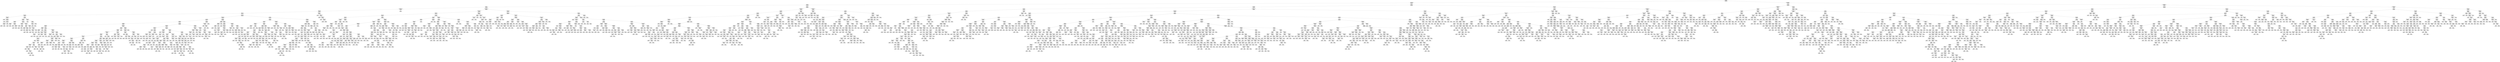 digraph Tree {
node [shape=box, style="rounded", color="black", fontname=helvetica] ;
edge [fontname=helvetica] ;
0 [label="sqft <= 0.3\nmse = 150759.3\nsamples = 2944\nvalue = 1473.3"] ;
1 [label="ld_1.0 <= -0.1\nmse = 97148.6\nsamples = 2035\nvalue = 1328.7"] ;
0 -> 1 [labeldistance=2.5, labelangle=45, headlabel="True"] ;
2 [label="sqft <= -0.1\nmse = 54954.3\nsamples = 1067\nvalue = 1145.5"] ;
1 -> 2 ;
3 [label="sqft <= -0.7\nmse = 30341.7\nsamples = 775\nvalue = 1066.8"] ;
2 -> 3 ;
4 [label="number bedrooms <= 1.3\nmse = 21469.5\nsamples = 435\nvalue = 1003.0"] ;
3 -> 4 ;
5 [label="pForties <= 2.6\nmse = 19308.5\nsamples = 434\nvalue = 999.9"] ;
4 -> 5 ;
6 [label="sqft <= -1.4\nmse = 17738.4\nsamples = 425\nvalue = 993.1"] ;
5 -> 6 ;
7 [label="pForties <= -0.6\nmse = 22573.8\nsamples = 28\nvalue = 875.9"] ;
6 -> 7 ;
8 [label="postdateint <= -0.2\nmse = 10918.5\nsamples = 6\nvalue = 1074.2"] ;
7 -> 8 ;
9 [label="mse = 0.0\nsamples = 1\nvalue = 1199.0"] ;
8 -> 9 ;
10 [label="postdateint <= -0.1\nmse = 4705.9\nsamples = 5\nvalue = 1011.9"] ;
8 -> 10 ;
11 [label="mse = 0.0\nsamples = 1\nvalue = 900.0"] ;
10 -> 11 ;
12 [label="pSixtyPlus <= -0.3\nmse = 711.8\nsamples = 4\nvalue = 1049.2"] ;
10 -> 12 ;
13 [label="postdateint <= 2.1\nmse = 150.0\nsamples = 3\nvalue = 1060.0"] ;
12 -> 13 ;
14 [label="mse = 0.0\nsamples = 2\nvalue = 1050.0"] ;
13 -> 14 ;
15 [label="mse = 0.0\nsamples = 1\nvalue = 1075.0"] ;
13 -> 15 ;
16 [label="mse = 0.0\nsamples = 1\nvalue = 995.0"] ;
12 -> 16 ;
17 [label="ty_2.0 <= 2.1\nmse = 10327.1\nsamples = 22\nvalue = 814.8"] ;
7 -> 17 ;
18 [label="pForties <= -0.3\nmse = 8112.8\nsamples = 17\nvalue = 866.6"] ;
17 -> 18 ;
19 [label="pk_4.0 <= 0.4\nmse = 3328.6\nsamples = 5\nvalue = 765.0"] ;
18 -> 19 ;
20 [label="pForties <= -0.5\nmse = 56.2\nsamples = 2\nvalue = 852.5"] ;
19 -> 20 ;
21 [label="mse = 0.0\nsamples = 1\nvalue = 860.0"] ;
20 -> 21 ;
22 [label="mse = 0.0\nsamples = 1\nvalue = 845.0"] ;
20 -> 22 ;
23 [label="pForties <= -0.5\nmse = 350.0\nsamples = 3\nvalue = 730.0"] ;
19 -> 23 ;
24 [label="mse = 0.0\nsamples = 1\nvalue = 750.0"] ;
23 -> 24 ;
25 [label="postdateint <= 0.3\nmse = 138.9\nsamples = 2\nvalue = 716.7"] ;
23 -> 25 ;
26 [label="mse = 0.0\nsamples = 1\nvalue = 700.0"] ;
25 -> 26 ;
27 [label="mse = 0.0\nsamples = 1\nvalue = 725.0"] ;
25 -> 27 ;
28 [label="pTwenties <= -0.8\nmse = 4402.3\nsamples = 12\nvalue = 906.1"] ;
18 -> 28 ;
29 [label="postdateint <= -0.0\nmse = 606.2\nsamples = 3\nvalue = 977.5"] ;
28 -> 29 ;
30 [label="mse = 0.0\nsamples = 1\nvalue = 1000.0"] ;
29 -> 30 ;
31 [label="sqft <= -1.5\nmse = 200.0\nsamples = 2\nvalue = 955.0"] ;
29 -> 31 ;
32 [label="mse = 0.0\nsamples = 1\nvalue = 935.0"] ;
31 -> 32 ;
33 [label="mse = 0.0\nsamples = 1\nvalue = 965.0"] ;
31 -> 33 ;
34 [label="medianIncome <= -0.8\nmse = 2472.1\nsamples = 9\nvalue = 870.3"] ;
28 -> 34 ;
35 [label="sqft <= -1.6\nmse = 1606.2\nsamples = 5\nvalue = 907.5"] ;
34 -> 35 ;
36 [label="pk_4.0 <= 0.4\nmse = 138.9\nsamples = 2\nvalue = 931.7"] ;
35 -> 36 ;
37 [label="mse = 0.0\nsamples = 1\nvalue = 940.0"] ;
36 -> 37 ;
38 [label="mse = 0.0\nsamples = 1\nvalue = 915.0"] ;
36 -> 38 ;
39 [label="pYouths <= 0.1\nmse = 1905.6\nsamples = 3\nvalue = 883.3"] ;
35 -> 39 ;
40 [label="sqft <= -1.5\nmse = 1225.0\nsamples = 2\nvalue = 860.0"] ;
39 -> 40 ;
41 [label="mse = 0.0\nsamples = 1\nvalue = 895.0"] ;
40 -> 41 ;
42 [label="mse = 0.0\nsamples = 1\nvalue = 825.0"] ;
40 -> 42 ;
43 [label="mse = 0.0\nsamples = 1\nvalue = 930.0"] ;
39 -> 43 ;
44 [label="pYouths <= 0.0\nmse = 575.1\nsamples = 4\nvalue = 833.2"] ;
34 -> 44 ;
45 [label="mse = 0.0\nsamples = 1\nvalue = 800.0"] ;
44 -> 45 ;
46 [label="medianIncome <= 0.7\nmse = 37.7\nsamples = 3\nvalue = 849.8"] ;
44 -> 46 ;
47 [label="postdateint <= -0.6\nmse = 8.0\nsamples = 2\nvalue = 853.0"] ;
46 -> 47 ;
48 [label="mse = 0.0\nsamples = 1\nvalue = 855.0"] ;
47 -> 48 ;
49 [label="mse = 0.0\nsamples = 1\nvalue = 849.0"] ;
47 -> 49 ;
50 [label="mse = 0.0\nsamples = 1\nvalue = 840.0"] ;
46 -> 50 ;
51 [label="pSixtyPlus <= -1.1\nmse = 977.7\nsamples = 5\nvalue = 722.5"] ;
17 -> 51 ;
52 [label="mse = 0.0\nsamples = 1\nvalue = 820.0"] ;
51 -> 52 ;
53 [label="sqft <= -1.6\nmse = 265.4\nsamples = 4\nvalue = 715.0"] ;
51 -> 53 ;
54 [label="postdateint <= 1.0\nmse = 6.2\nsamples = 2\nvalue = 732.5"] ;
53 -> 54 ;
55 [label="mse = 0.0\nsamples = 1\nvalue = 735.0"] ;
54 -> 55 ;
56 [label="mse = 0.0\nsamples = 1\nvalue = 730.0"] ;
54 -> 56 ;
57 [label="mse = 0.0\nsamples = 2\nvalue = 700.0"] ;
53 -> 57 ;
58 [label="pTwenties <= 0.5\nmse = 16116.7\nsamples = 397\nvalue = 1002.8"] ;
6 -> 58 ;
59 [label="postdateint <= 1.0\nmse = 14108.0\nsamples = 263\nvalue = 981.9"] ;
58 -> 59 ;
60 [label="ld_5.0 <= 5.6\nmse = 10717.6\nsamples = 232\nvalue = 971.4"] ;
59 -> 60 ;
61 [label="sqft <= -0.9\nmse = 9845.1\nsamples = 227\nvalue = 975.5"] ;
60 -> 61 ;
62 [label="pYouths <= 0.1\nmse = 8355.2\nsamples = 132\nvalue = 957.7"] ;
61 -> 62 ;
63 [label="pYouths <= -0.3\nmse = 8458.7\nsamples = 44\nvalue = 999.0"] ;
62 -> 63 ;
64 [label="pk_4.0 <= 0.4\nmse = 26505.6\nsamples = 3\nvalue = 863.3"] ;
63 -> 64 ;
65 [label="pk_3.0 <= 1.3\nmse = 5625.0\nsamples = 2\nvalue = 970.0"] ;
64 -> 65 ;
66 [label="mse = 0.0\nsamples = 1\nvalue = 1045.0"] ;
65 -> 66 ;
67 [label="mse = 0.0\nsamples = 1\nvalue = 895.0"] ;
65 -> 67 ;
68 [label="mse = 0.0\nsamples = 1\nvalue = 650.0"] ;
64 -> 68 ;
69 [label="sqft <= -1.3\nmse = 6710.2\nsamples = 41\nvalue = 1005.3"] ;
63 -> 69 ;
70 [label="pk_4.0 <= 0.4\nmse = 5401.7\nsamples = 9\nvalue = 1042.8"] ;
69 -> 70 ;
71 [label="pSixtyPlus <= -0.1\nmse = 1995.1\nsamples = 4\nvalue = 985.8"] ;
70 -> 71 ;
72 [label="postdateint <= -0.1\nmse = 486.0\nsamples = 3\nvalue = 968.0"] ;
71 -> 72 ;
73 [label="mse = 0.0\nsamples = 2\nvalue = 950.0"] ;
72 -> 73 ;
74 [label="mse = 0.0\nsamples = 1\nvalue = 995.0"] ;
72 -> 74 ;
75 [label="mse = 0.0\nsamples = 1\nvalue = 1075.0"] ;
71 -> 75 ;
76 [label="postdateint <= -0.1\nmse = 3147.3\nsamples = 5\nvalue = 1091.7"] ;
70 -> 76 ;
77 [label="sqft <= -1.4\nmse = 1905.2\nsamples = 3\nvalue = 1052.8"] ;
76 -> 77 ;
78 [label="mse = 2222.2\nsamples = 2\nvalue = 1061.7"] ;
77 -> 78 ;
79 [label="mse = 0.0\nsamples = 1\nvalue = 1026.0"] ;
77 -> 79 ;
80 [label="pFifties <= 0.3\nmse = 80.2\nsamples = 2\nvalue = 1143.7"] ;
76 -> 80 ;
81 [label="mse = 0.0\nsamples = 1\nvalue = 1150.0"] ;
80 -> 81 ;
82 [label="mse = 0.0\nsamples = 1\nvalue = 1131.0"] ;
80 -> 82 ;
83 [label="postdateint <= -1.4\nmse = 6593.1\nsamples = 32\nvalue = 995.7"] ;
69 -> 83 ;
84 [label="medianIncome <= 0.3\nmse = 1820.1\nsamples = 4\nvalue = 1064.2"] ;
83 -> 84 ;
85 [label="postdateint <= -1.4\nmse = 276.0\nsamples = 3\nvalue = 1082.0"] ;
84 -> 85 ;
86 [label="mse = 0.0\nsamples = 1\nvalue = 1095.0"] ;
85 -> 86 ;
87 [label="mse = 272.2\nsamples = 2\nvalue = 1073.3"] ;
85 -> 87 ;
88 [label="mse = 0.0\nsamples = 1\nvalue = 975.0"] ;
84 -> 88 ;
89 [label="ld_4.0 <= 1.5\nmse = 6522.0\nsamples = 28\nvalue = 986.6"] ;
83 -> 89 ;
90 [label="pk_5.0 <= 1.5\nmse = 6119.7\nsamples = 26\nvalue = 981.0"] ;
89 -> 90 ;
91 [label="sqft <= -1.1\nmse = 3227.8\nsamples = 22\nvalue = 971.1"] ;
90 -> 91 ;
92 [label="postdateint <= -0.8\nmse = 756.9\nsamples = 11\nvalue = 941.8"] ;
91 -> 92 ;
93 [label="mse = 0.0\nsamples = 1\nvalue = 895.0"] ;
92 -> 93 ;
94 [label="postdateint <= 1.0\nmse = 557.4\nsamples = 10\nvalue = 947.4"] ;
92 -> 94 ;
95 [label="pForties <= 0.3\nmse = 441.5\nsamples = 9\nvalue = 944.4"] ;
94 -> 95 ;
96 [label="postdateint <= 0.9\nmse = 415.2\nsamples = 6\nvalue = 929.8"] ;
95 -> 96 ;
97 [label="ty_1.0 <= -0.8\nmse = 277.3\nsamples = 5\nvalue = 934.7"] ;
96 -> 97 ;
98 [label="mse = 0.0\nsamples = 1\nvalue = 900.0"] ;
97 -> 98 ;
99 [label="pTwenties <= 0.2\nmse = 89.2\nsamples = 4\nvalue = 940.5"] ;
97 -> 99 ;
100 [label="mse = 0.0\nsamples = 1\nvalue = 949.0"] ;
99 -> 100 ;
101 [label="postdateint <= -0.2\nmse = 79.7\nsamples = 3\nvalue = 936.2"] ;
99 -> 101 ;
102 [label="mse = 0.0\nsamples = 1\nvalue = 945.0"] ;
101 -> 102 ;
103 [label="pk_2.0 <= 0.0\nmse = 6.2\nsamples = 2\nvalue = 927.5"] ;
101 -> 103 ;
104 [label="mse = 0.0\nsamples = 1\nvalue = 925.0"] ;
103 -> 104 ;
105 [label="mse = 0.0\nsamples = 1\nvalue = 930.0"] ;
103 -> 105 ;
106 [label="mse = 0.0\nsamples = 1\nvalue = 895.0"] ;
96 -> 106 ;
107 [label="sqft <= -1.2\nmse = 40.0\nsamples = 3\nvalue = 959.0"] ;
95 -> 107 ;
108 [label="mse = 0.0\nsamples = 1\nvalue = 975.0"] ;
107 -> 108 ;
109 [label="postdateint <= -0.1\nmse = 3.9\nsamples = 2\nvalue = 956.7"] ;
107 -> 109 ;
110 [label="mse = 0.0\nsamples = 1\nvalue = 955.0"] ;
109 -> 110 ;
111 [label="mse = 0.0\nsamples = 1\nvalue = 959.0"] ;
109 -> 111 ;
112 [label="mse = 0.0\nsamples = 1\nvalue = 995.0"] ;
94 -> 112 ;
113 [label="pTwenties <= 0.2\nmse = 3980.9\nsamples = 11\nvalue = 1001.9"] ;
91 -> 113 ;
114 [label="postdateint <= 0.9\nmse = 1017.5\nsamples = 8\nvalue = 973.1"] ;
113 -> 114 ;
115 [label="postdateint <= 0.4\nmse = 550.6\nsamples = 6\nvalue = 957.2"] ;
114 -> 115 ;
116 [label="sqft <= -1.0\nmse = 424.6\nsamples = 5\nvalue = 961.9"] ;
115 -> 116 ;
117 [label="mse = 0.0\nsamples = 2\nvalue = 950.0"] ;
116 -> 117 ;
118 [label="postdateint <= -0.1\nmse = 505.6\nsamples = 3\nvalue = 981.7"] ;
116 -> 118 ;
119 [label="pk_4.0 <= 0.4\nmse = 6.2\nsamples = 2\nvalue = 997.5"] ;
118 -> 119 ;
120 [label="mse = 0.0\nsamples = 1\nvalue = 1000.0"] ;
119 -> 120 ;
121 [label="mse = 0.0\nsamples = 1\nvalue = 995.0"] ;
119 -> 121 ;
122 [label="mse = 0.0\nsamples = 1\nvalue = 950.0"] ;
118 -> 122 ;
123 [label="mse = 0.0\nsamples = 1\nvalue = 920.0"] ;
115 -> 123 ;
124 [label="pk_2.0 <= 0.0\nmse = 229.7\nsamples = 2\nvalue = 1008.8"] ;
114 -> 124 ;
125 [label="mse = 0.0\nsamples = 1\nvalue = 1035.0"] ;
124 -> 125 ;
126 [label="mse = 0.0\nsamples = 1\nvalue = 1000.0"] ;
124 -> 126 ;
127 [label="postdateint <= -0.2\nmse = 3886.0\nsamples = 3\nvalue = 1077.0"] ;
113 -> 127 ;
128 [label="postdateint <= -0.2\nmse = 555.6\nsamples = 2\nvalue = 1028.3"] ;
127 -> 128 ;
129 [label="mse = 0.0\nsamples = 1\nvalue = 995.0"] ;
128 -> 129 ;
130 [label="mse = 0.0\nsamples = 1\nvalue = 1045.0"] ;
128 -> 130 ;
131 [label="mse = 0.0\nsamples = 1\nvalue = 1150.0"] ;
127 -> 131 ;
132 [label="postdateint <= 0.9\nmse = 19564.6\nsamples = 4\nvalue = 1042.5"] ;
90 -> 132 ;
133 [label="postdateint <= 0.3\nmse = 2944.0\nsamples = 3\nvalue = 1101.0"] ;
132 -> 133 ;
134 [label="mse = 1875.0\nsamples = 2\nvalue = 1120.0"] ;
133 -> 134 ;
135 [label="mse = 0.0\nsamples = 1\nvalue = 1025.0"] ;
133 -> 135 ;
136 [label="mse = 0.0\nsamples = 1\nvalue = 750.0"] ;
132 -> 136 ;
137 [label="pForties <= -0.0\nmse = 132.2\nsamples = 2\nvalue = 1106.5"] ;
89 -> 137 ;
138 [label="mse = 0.0\nsamples = 1\nvalue = 1118.0"] ;
137 -> 138 ;
139 [label="mse = 0.0\nsamples = 1\nvalue = 1095.0"] ;
137 -> 139 ;
140 [label="postdateint <= 0.8\nmse = 7159.0\nsamples = 88\nvalue = 938.7"] ;
62 -> 140 ;
141 [label="ty_2.0 <= 2.1\nmse = 6774.6\nsamples = 69\nvalue = 953.8"] ;
140 -> 141 ;
142 [label="pFifties <= 1.4\nmse = 5890.6\nsamples = 68\nvalue = 959.2"] ;
141 -> 142 ;
143 [label="number bedrooms <= -0.1\nmse = 5712.0\nsamples = 62\nvalue = 969.6"] ;
142 -> 143 ;
144 [label="pFifties <= 0.3\nmse = 5053.5\nsamples = 58\nvalue = 964.1"] ;
143 -> 144 ;
145 [label="postdateint <= -0.1\nmse = 4663.4\nsamples = 26\nvalue = 940.3"] ;
144 -> 145 ;
146 [label="pForties <= -0.1\nmse = 2733.0\nsamples = 20\nvalue = 919.6"] ;
145 -> 146 ;
147 [label="postdateint <= -0.2\nmse = 1832.6\nsamples = 14\nvalue = 934.0"] ;
146 -> 147 ;
148 [label="sqft <= -1.1\nmse = 1675.9\nsamples = 12\nvalue = 942.1"] ;
147 -> 148 ;
149 [label="sqft <= -1.3\nmse = 1296.0\nsamples = 4\nvalue = 921.0"] ;
148 -> 149 ;
150 [label="mse = 0.0\nsamples = 1\nvalue = 989.0"] ;
149 -> 150 ;
151 [label="pTwenties <= -0.3\nmse = 175.0\nsamples = 3\nvalue = 904.0"] ;
149 -> 151 ;
152 [label="mse = 0.0\nsamples = 2\nvalue = 899.0"] ;
151 -> 152 ;
153 [label="mse = 0.0\nsamples = 1\nvalue = 939.0"] ;
151 -> 153 ;
154 [label="pForties <= -0.1\nmse = 1360.5\nsamples = 8\nvalue = 958.4"] ;
148 -> 154 ;
155 [label="ld_4.0 <= 1.5\nmse = 100.0\nsamples = 3\nvalue = 910.0"] ;
154 -> 155 ;
156 [label="mse = 0.0\nsamples = 2\nvalue = 900.0"] ;
155 -> 156 ;
157 [label="mse = 0.0\nsamples = 1\nvalue = 920.0"] ;
155 -> 157 ;
158 [label="postdateint <= -1.3\nmse = 417.9\nsamples = 5\nvalue = 979.9"] ;
154 -> 158 ;
159 [label="mse = 0.0\nsamples = 1\nvalue = 935.0"] ;
158 -> 159 ;
160 [label="sqft <= -1.1\nmse = 186.8\nsamples = 4\nvalue = 985.5"] ;
158 -> 160 ;
161 [label="postdateint <= -0.2\nmse = 22.2\nsamples = 2\nvalue = 978.3"] ;
160 -> 161 ;
162 [label="mse = 0.0\nsamples = 1\nvalue = 985.0"] ;
161 -> 162 ;
163 [label="mse = 0.0\nsamples = 1\nvalue = 975.0"] ;
161 -> 163 ;
164 [label="medianIncome <= -0.4\nmse = 64.0\nsamples = 2\nvalue = 1007.0"] ;
160 -> 164 ;
165 [label="mse = 0.0\nsamples = 1\nvalue = 999.0"] ;
164 -> 165 ;
166 [label="mse = 0.0\nsamples = 1\nvalue = 1015.0"] ;
164 -> 166 ;
167 [label="postdateint <= -0.2\nmse = 144.0\nsamples = 2\nvalue = 887.0"] ;
147 -> 167 ;
168 [label="mse = 0.0\nsamples = 1\nvalue = 875.0"] ;
167 -> 168 ;
169 [label="mse = 0.0\nsamples = 1\nvalue = 899.0"] ;
167 -> 169 ;
170 [label="postdateint <= -0.2\nmse = 3101.8\nsamples = 6\nvalue = 880.8"] ;
146 -> 170 ;
171 [label="pFifties <= -0.4\nmse = 1230.9\nsamples = 4\nvalue = 861.9"] ;
170 -> 171 ;
172 [label="mse = 0.0\nsamples = 1\nvalue = 940.0"] ;
171 -> 172 ;
173 [label="ld_3.0 <= 0.3\nmse = 410.2\nsamples = 3\nvalue = 850.7"] ;
171 -> 173 ;
174 [label="mse = 0.0\nsamples = 1\nvalue = 870.0"] ;
173 -> 174 ;
175 [label="pSixtyPlus <= 0.2\nmse = 229.7\nsamples = 2\nvalue = 836.2"] ;
173 -> 175 ;
176 [label="mse = 0.0\nsamples = 1\nvalue = 810.0"] ;
175 -> 176 ;
177 [label="mse = 0.0\nsamples = 1\nvalue = 845.0"] ;
175 -> 177 ;
178 [label="pThirties <= 0.2\nmse = 3422.2\nsamples = 2\nvalue = 956.5"] ;
170 -> 178 ;
179 [label="mse = 0.0\nsamples = 1\nvalue = 1015.0"] ;
178 -> 179 ;
180 [label="mse = 0.0\nsamples = 1\nvalue = 898.0"] ;
178 -> 180 ;
181 [label="pk_3.0 <= 1.3\nmse = 2426.4\nsamples = 6\nvalue = 1036.1"] ;
145 -> 181 ;
182 [label="pThirties <= 0.6\nmse = 2163.0\nsamples = 5\nvalue = 1044.9"] ;
181 -> 182 ;
183 [label="sqft <= -1.0\nmse = 2040.1\nsamples = 4\nvalue = 1053.2"] ;
182 -> 183 ;
184 [label="pk_4.0 <= 0.4\nmse = 2403.6\nsamples = 2\nvalue = 1079.7"] ;
183 -> 184 ;
185 [label="mse = 0.0\nsamples = 1\nvalue = 1045.0"] ;
184 -> 185 ;
186 [label="mse = 0.0\nsamples = 1\nvalue = 1149.0"] ;
184 -> 186 ;
187 [label="pTwenties <= -0.9\nmse = 272.2\nsamples = 2\nvalue = 1026.7"] ;
183 -> 187 ;
188 [label="mse = 0.0\nsamples = 1\nvalue = 1015.0"] ;
187 -> 188 ;
189 [label="mse = 0.0\nsamples = 1\nvalue = 1050.0"] ;
187 -> 189 ;
190 [label="mse = 0.0\nsamples = 1\nvalue = 995.0"] ;
182 -> 190 ;
191 [label="mse = 0.0\nsamples = 1\nvalue = 975.0"] ;
181 -> 191 ;
192 [label="pFifties <= 1.3\nmse = 4314.0\nsamples = 32\nvalue = 987.8"] ;
144 -> 192 ;
193 [label="sqft <= -0.9\nmse = 3681.4\nsamples = 29\nvalue = 981.7"] ;
192 -> 193 ;
194 [label="pSixtyPlus <= 1.0\nmse = 2683.9\nsamples = 20\nvalue = 1003.5"] ;
193 -> 194 ;
195 [label="pTwenties <= -0.9\nmse = 1464.5\nsamples = 13\nvalue = 1031.8"] ;
194 -> 195 ;
196 [label="postdateint <= -0.1\nmse = 419.1\nsamples = 7\nvalue = 1059.4"] ;
195 -> 196 ;
197 [label="pk_4.0 <= 0.4\nmse = 692.2\nsamples = 4\nvalue = 1071.2"] ;
196 -> 197 ;
198 [label="mse = 0.0\nsamples = 2\nvalue = 1045.0"] ;
197 -> 198 ;
199 [label="ld_3.0 <= 0.3\nmse = 6.2\nsamples = 2\nvalue = 1097.5"] ;
197 -> 199 ;
200 [label="mse = 0.0\nsamples = 1\nvalue = 1100.0"] ;
199 -> 200 ;
201 [label="mse = 0.0\nsamples = 1\nvalue = 1095.0"] ;
199 -> 201 ;
202 [label="mse = 0.0\nsamples = 3\nvalue = 1050.0"] ;
196 -> 202 ;
203 [label="pSixtyPlus <= 0.6\nmse = 809.0\nsamples = 6\nvalue = 1000.6"] ;
195 -> 203 ;
204 [label="sqft <= -1.4\nmse = 526.5\nsamples = 5\nvalue = 993.6"] ;
203 -> 204 ;
205 [label="mse = 0.0\nsamples = 1\nvalue = 975.0"] ;
204 -> 205 ;
206 [label="postdateint <= -0.0\nmse = 544.0\nsamples = 4\nvalue = 1001.0"] ;
204 -> 206 ;
207 [label="postdateint <= -0.1\nmse = 75.0\nsamples = 3\nvalue = 990.0"] ;
206 -> 207 ;
208 [label="mse = 0.0\nsamples = 1\nvalue = 995.0"] ;
207 -> 208 ;
209 [label="mse = 100.0\nsamples = 2\nvalue = 985.0"] ;
207 -> 209 ;
210 [label="mse = 0.0\nsamples = 1\nvalue = 1045.0"] ;
206 -> 210 ;
211 [label="mse = 0.0\nsamples = 1\nvalue = 1050.0"] ;
203 -> 211 ;
212 [label="pTwenties <= -1.2\nmse = 627.7\nsamples = 7\nvalue = 950.1"] ;
194 -> 212 ;
213 [label="mse = 0.0\nsamples = 1\nvalue = 999.0"] ;
212 -> 213 ;
214 [label="ld_4.0 <= 1.5\nmse = 370.0\nsamples = 6\nvalue = 944.0"] ;
212 -> 214 ;
215 [label="postdateint <= -1.3\nmse = 92.2\nsamples = 5\nvalue = 937.6"] ;
214 -> 215 ;
216 [label="pFifties <= 1.0\nmse = 22.2\nsamples = 2\nvalue = 928.3"] ;
215 -> 216 ;
217 [label="mse = 0.0\nsamples = 1\nvalue = 935.0"] ;
216 -> 217 ;
218 [label="mse = 0.0\nsamples = 1\nvalue = 925.0"] ;
216 -> 218 ;
219 [label="pk_3.0 <= 1.3\nmse = 32.8\nsamples = 3\nvalue = 944.5"] ;
215 -> 219 ;
220 [label="pThirties <= -0.8\nmse = 3.6\nsamples = 2\nvalue = 947.7"] ;
219 -> 220 ;
221 [label="mse = 0.0\nsamples = 1\nvalue = 945.0"] ;
220 -> 221 ;
222 [label="mse = 0.0\nsamples = 1\nvalue = 949.0"] ;
220 -> 222 ;
223 [label="mse = 0.0\nsamples = 1\nvalue = 935.0"] ;
219 -> 223 ;
224 [label="mse = 0.0\nsamples = 1\nvalue = 989.0"] ;
214 -> 224 ;
225 [label="medianIncome <= 1.5\nmse = 3282.4\nsamples = 9\nvalue = 946.4"] ;
193 -> 225 ;
226 [label="postdateint <= -0.1\nmse = 2132.0\nsamples = 6\nvalue = 985.2"] ;
225 -> 226 ;
227 [label="pForties <= -0.1\nmse = 1701.4\nsamples = 4\nvalue = 955.4"] ;
226 -> 227 ;
228 [label="mse = 0.0\nsamples = 1\nvalue = 885.0"] ;
227 -> 228 ;
229 [label="pSixtyPlus <= 0.5\nmse = 578.0\nsamples = 3\nvalue = 973.0"] ;
227 -> 229 ;
230 [label="mse = 0.0\nsamples = 1\nvalue = 949.0"] ;
229 -> 230 ;
231 [label="postdateint <= -0.8\nmse = 4.0\nsamples = 2\nvalue = 997.0"] ;
229 -> 231 ;
232 [label="mse = 0.0\nsamples = 1\nvalue = 999.0"] ;
231 -> 232 ;
233 [label="mse = 0.0\nsamples = 1\nvalue = 995.0"] ;
231 -> 233 ;
234 [label="pk_5.0 <= 1.5\nmse = 168.8\nsamples = 2\nvalue = 1022.5"] ;
226 -> 234 ;
235 [label="mse = 0.0\nsamples = 1\nvalue = 1015.0"] ;
234 -> 235 ;
236 [label="mse = 0.0\nsamples = 1\nvalue = 1045.0"] ;
234 -> 236 ;
237 [label="postdateint <= -0.2\nmse = 326.5\nsamples = 3\nvalue = 896.4"] ;
225 -> 237 ;
238 [label="mse = 0.0\nsamples = 1\nvalue = 925.0"] ;
237 -> 238 ;
239 [label="mse = 0.0\nsamples = 2\nvalue = 885.0"] ;
237 -> 239 ;
240 [label="sqft <= -1.1\nmse = 5338.9\nsamples = 3\nvalue = 1073.3"] ;
192 -> 240 ;
241 [label="mse = 0.0\nsamples = 1\nvalue = 975.0"] ;
240 -> 241 ;
242 [label="postdateint <= -1.4\nmse = 756.2\nsamples = 2\nvalue = 1122.5"] ;
240 -> 242 ;
243 [label="mse = 0.0\nsamples = 1\nvalue = 1150.0"] ;
242 -> 243 ;
244 [label="mse = 0.0\nsamples = 1\nvalue = 1095.0"] ;
242 -> 244 ;
245 [label="sqft <= -1.1\nmse = 4489.2\nsamples = 4\nvalue = 1093.5"] ;
143 -> 245 ;
246 [label="mse = 0.0\nsamples = 1\nvalue = 1200.0"] ;
245 -> 246 ;
247 [label="pFifties <= -0.0\nmse = 944.7\nsamples = 3\nvalue = 1058.0"] ;
245 -> 247 ;
248 [label="pThirties <= 0.0\nmse = 156.2\nsamples = 2\nvalue = 1037.5"] ;
247 -> 248 ;
249 [label="mse = 0.0\nsamples = 1\nvalue = 1050.0"] ;
248 -> 249 ;
250 [label="mse = 0.0\nsamples = 1\nvalue = 1025.0"] ;
248 -> 250 ;
251 [label="mse = 0.0\nsamples = 1\nvalue = 1099.0"] ;
247 -> 251 ;
252 [label="pSixtyPlus <= 1.1\nmse = 1478.1\nsamples = 6\nvalue = 889.3"] ;
142 -> 252 ;
253 [label="sqft <= -1.3\nmse = 888.9\nsamples = 3\nvalue = 921.7"] ;
252 -> 253 ;
254 [label="mse = 0.0\nsamples = 1\nvalue = 975.0"] ;
253 -> 254 ;
255 [label="pThirties <= -1.1\nmse = 384.0\nsamples = 2\nvalue = 911.0"] ;
253 -> 255 ;
256 [label="mse = 0.0\nsamples = 1\nvalue = 935.0"] ;
255 -> 256 ;
257 [label="mse = 0.0\nsamples = 1\nvalue = 895.0"] ;
255 -> 257 ;
258 [label="postdateint <= -0.6\nmse = 543.8\nsamples = 3\nvalue = 865.0"] ;
252 -> 258 ;
259 [label="postdateint <= -1.3\nmse = 6.0\nsamples = 2\nvalue = 847.0"] ;
258 -> 259 ;
260 [label="mse = 0.0\nsamples = 1\nvalue = 850.0"] ;
259 -> 260 ;
261 [label="mse = 0.0\nsamples = 1\nvalue = 845.0"] ;
259 -> 261 ;
262 [label="mse = 0.0\nsamples = 1\nvalue = 895.0"] ;
258 -> 262 ;
263 [label="mse = 0.0\nsamples = 1\nvalue = 760.0"] ;
141 -> 263 ;
264 [label="pk_3.0 <= 1.3\nmse = 5232.3\nsamples = 19\nvalue = 889.3"] ;
140 -> 264 ;
265 [label="pSixtyPlus <= 0.6\nmse = 2952.6\nsamples = 18\nvalue = 913.8"] ;
264 -> 265 ;
266 [label="pSixtyPlus <= -0.8\nmse = 960.3\nsamples = 8\nvalue = 955.9"] ;
265 -> 266 ;
267 [label="mse = 0.0\nsamples = 1\nvalue = 895.0"] ;
266 -> 267 ;
268 [label="sqft <= -1.1\nmse = 609.1\nsamples = 7\nvalue = 962.7"] ;
266 -> 268 ;
269 [label="pYouths <= 0.8\nmse = 4.0\nsamples = 2\nvalue = 997.0"] ;
268 -> 269 ;
270 [label="mse = 0.0\nsamples = 1\nvalue = 995.0"] ;
269 -> 270 ;
271 [label="mse = 0.0\nsamples = 1\nvalue = 999.0"] ;
269 -> 271 ;
272 [label="pFifties <= 0.2\nmse = 349.0\nsamples = 5\nvalue = 952.9"] ;
268 -> 272 ;
273 [label="mse = 0.0\nsamples = 1\nvalue = 985.0"] ;
272 -> 273 ;
274 [label="postdateint <= 0.9\nmse = 206.2\nsamples = 4\nvalue = 947.5"] ;
272 -> 274 ;
275 [label="mse = 0.0\nsamples = 1\nvalue = 925.0"] ;
274 -> 275 ;
276 [label="postdateint <= 0.9\nmse = 126.0\nsamples = 3\nvalue = 952.0"] ;
274 -> 276 ;
277 [label="mse = 0.0\nsamples = 1\nvalue = 965.0"] ;
276 -> 277 ;
278 [label="pk_5.0 <= 1.5\nmse = 22.2\nsamples = 2\nvalue = 943.3"] ;
276 -> 278 ;
279 [label="mse = 0.0\nsamples = 1\nvalue = 950.0"] ;
278 -> 279 ;
280 [label="mse = 0.0\nsamples = 1\nvalue = 940.0"] ;
278 -> 280 ;
281 [label="postdateint <= 1.0\nmse = 2529.4\nsamples = 10\nvalue = 890.4"] ;
265 -> 281 ;
282 [label="postdateint <= 0.9\nmse = 1544.2\nsamples = 8\nvalue = 876.7"] ;
281 -> 282 ;
283 [label="mse = 0.0\nsamples = 1\nvalue = 995.0"] ;
282 -> 283 ;
284 [label="pForties <= -0.2\nmse = 582.9\nsamples = 7\nvalue = 868.2"] ;
282 -> 284 ;
285 [label="mse = 0.0\nsamples = 1\nvalue = 785.0"] ;
284 -> 285 ;
286 [label="pYouths <= 0.6\nmse = 54.1\nsamples = 6\nvalue = 874.6"] ;
284 -> 286 ;
287 [label="sqft <= -1.4\nmse = 3.9\nsamples = 5\nvalue = 876.7"] ;
286 -> 287 ;
288 [label="mse = 0.0\nsamples = 1\nvalue = 879.0"] ;
287 -> 288 ;
289 [label="mse = 0.0\nsamples = 4\nvalue = 875.0"] ;
287 -> 289 ;
290 [label="mse = 0.0\nsamples = 1\nvalue = 850.0"] ;
286 -> 290 ;
291 [label="pFifties <= 0.5\nmse = 1760.2\nsamples = 2\nvalue = 959.3"] ;
281 -> 291 ;
292 [label="mse = 0.0\nsamples = 1\nvalue = 900.0"] ;
291 -> 292 ;
293 [label="mse = 0.0\nsamples = 1\nvalue = 989.0"] ;
291 -> 293 ;
294 [label="mse = 0.0\nsamples = 1\nvalue = 775.0"] ;
264 -> 294 ;
295 [label="pk_3.0 <= 1.3\nmse = 10908.1\nsamples = 95\nvalue = 1003.4"] ;
61 -> 295 ;
296 [label="pYouths <= -0.1\nmse = 10068.4\nsamples = 80\nvalue = 981.1"] ;
295 -> 296 ;
297 [label="pTwenties <= -0.8\nmse = 8967.4\nsamples = 11\nvalue = 1091.6"] ;
296 -> 297 ;
298 [label="mse = 0.0\nsamples = 1\nvalue = 1299.0"] ;
297 -> 298 ;
299 [label="sqft <= -0.8\nmse = 6092.9\nsamples = 10\nvalue = 1075.6"] ;
297 -> 299 ;
300 [label="pSixtyPlus <= 0.6\nmse = 1813.4\nsamples = 5\nvalue = 1025.6"] ;
299 -> 300 ;
301 [label="postdateint <= 0.4\nmse = 658.3\nsamples = 4\nvalue = 1040.0"] ;
300 -> 301 ;
302 [label="ld_3.0 <= 0.3\nmse = 64.0\nsamples = 3\nvalue = 1029.0"] ;
301 -> 302 ;
303 [label="mse = 0.0\nsamples = 2\nvalue = 1025.0"] ;
302 -> 303 ;
304 [label="mse = 0.0\nsamples = 1\nvalue = 1045.0"] ;
302 -> 304 ;
305 [label="mse = 0.0\nsamples = 1\nvalue = 1095.0"] ;
301 -> 305 ;
306 [label="mse = 0.0\nsamples = 1\nvalue = 939.0"] ;
300 -> 306 ;
307 [label="pk_2.0 <= 0.0\nmse = 4755.0\nsamples = 5\nvalue = 1134.0"] ;
299 -> 307 ;
308 [label="postdateint <= -0.1\nmse = 3009.4\nsamples = 4\nvalue = 1112.8"] ;
307 -> 308 ;
309 [label="postdateint <= -0.8\nmse = 1385.5\nsamples = 3\nvalue = 1091.0"] ;
308 -> 309 ;
310 [label="ty_1.0 <= -0.8\nmse = 138.9\nsamples = 2\nvalue = 1111.7"] ;
309 -> 310 ;
311 [label="mse = 0.0\nsamples = 1\nvalue = 1095.0"] ;
310 -> 311 ;
312 [label="mse = 0.0\nsamples = 1\nvalue = 1120.0"] ;
310 -> 312 ;
313 [label="mse = 0.0\nsamples = 1\nvalue = 1029.0"] ;
309 -> 313 ;
314 [label="mse = 0.0\nsamples = 1\nvalue = 1200.0"] ;
308 -> 314 ;
315 [label="mse = 0.0\nsamples = 1\nvalue = 1240.0"] ;
307 -> 315 ;
316 [label="pSixtyPlus <= -0.9\nmse = 8168.9\nsamples = 69\nvalue = 964.9"] ;
296 -> 316 ;
317 [label="pForties <= -0.3\nmse = 3163.9\nsamples = 5\nvalue = 1068.3"] ;
316 -> 317 ;
318 [label="mse = 0.0\nsamples = 1\nvalue = 1125.0"] ;
317 -> 318 ;
319 [label="postdateint <= 0.4\nmse = 2337.5\nsamples = 4\nvalue = 1040.0"] ;
317 -> 319 ;
320 [label="ld_4.0 <= 1.5\nmse = 272.2\nsamples = 3\nvalue = 1013.3"] ;
319 -> 320 ;
321 [label="mse = 0.0\nsamples = 1\nvalue = 990.0"] ;
320 -> 321 ;
322 [label="mse = 0.0\nsamples = 2\nvalue = 1025.0"] ;
320 -> 322 ;
323 [label="mse = 0.0\nsamples = 1\nvalue = 1120.0"] ;
319 -> 323 ;
324 [label="pYouths <= 0.5\nmse = 7736.1\nsamples = 64\nvalue = 957.9"] ;
316 -> 324 ;
325 [label="ld_4.0 <= 1.5\nmse = 9522.3\nsamples = 34\nvalue = 982.7"] ;
324 -> 325 ;
326 [label="pSixtyPlus <= 0.6\nmse = 7648.1\nsamples = 29\nvalue = 964.6"] ;
325 -> 326 ;
327 [label="postdateint <= -0.0\nmse = 2362.9\nsamples = 10\nvalue = 901.8"] ;
326 -> 327 ;
328 [label="number bedrooms <= -0.1\nmse = 450.0\nsamples = 3\nvalue = 945.0"] ;
327 -> 328 ;
329 [label="mse = 0.0\nsamples = 2\nvalue = 930.0"] ;
328 -> 329 ;
330 [label="mse = 0.0\nsamples = 1\nvalue = 975.0"] ;
328 -> 330 ;
331 [label="pFifties <= -0.3\nmse = 2236.4\nsamples = 7\nvalue = 890.0"] ;
327 -> 331 ;
332 [label="mse = 0.0\nsamples = 1\nvalue = 785.0"] ;
331 -> 332 ;
333 [label="sqft <= -0.8\nmse = 1247.2\nsamples = 6\nvalue = 900.5"] ;
331 -> 333 ;
334 [label="mse = 0.0\nsamples = 1\nvalue = 970.0"] ;
333 -> 334 ;
335 [label="pk_5.0 <= 1.5\nmse = 789.5\nsamples = 5\nvalue = 892.8"] ;
333 -> 335 ;
336 [label="postdateint <= 0.9\nmse = 427.7\nsamples = 4\nvalue = 885.6"] ;
335 -> 336 ;
337 [label="pThirties <= 0.4\nmse = 625.0\nsamples = 2\nvalue = 875.0"] ;
336 -> 337 ;
338 [label="mse = 0.0\nsamples = 1\nvalue = 850.0"] ;
337 -> 338 ;
339 [label="mse = 0.0\nsamples = 1\nvalue = 900.0"] ;
337 -> 339 ;
340 [label="postdateint <= 1.0\nmse = 4.7\nsamples = 2\nvalue = 896.2"] ;
336 -> 340 ;
341 [label="mse = 0.0\nsamples = 1\nvalue = 900.0"] ;
340 -> 341 ;
342 [label="mse = 0.0\nsamples = 1\nvalue = 895.0"] ;
340 -> 342 ;
343 [label="mse = 0.0\nsamples = 1\nvalue = 950.0"] ;
335 -> 343 ;
344 [label="pFifties <= 0.7\nmse = 7083.2\nsamples = 19\nvalue = 1001.3"] ;
326 -> 344 ;
345 [label="sqft <= -0.8\nmse = 3207.1\nsamples = 17\nvalue = 982.1"] ;
344 -> 345 ;
346 [label="postdateint <= -1.2\nmse = 342.1\nsamples = 8\nvalue = 1007.9"] ;
345 -> 346 ;
347 [label="pk_4.0 <= 0.4\nmse = 18.0\nsamples = 2\nvalue = 989.0"] ;
346 -> 347 ;
348 [label="mse = 0.0\nsamples = 1\nvalue = 983.0"] ;
347 -> 348 ;
349 [label="mse = 0.0\nsamples = 1\nvalue = 992.0"] ;
347 -> 349 ;
350 [label="postdateint <= -0.8\nmse = 236.6\nsamples = 6\nvalue = 1017.3"] ;
346 -> 350 ;
351 [label="mse = 0.0\nsamples = 1\nvalue = 1045.0"] ;
350 -> 351 ;
352 [label="pk_4.0 <= 0.4\nmse = 100.2\nsamples = 5\nvalue = 1011.8"] ;
350 -> 352 ;
353 [label="pSixtyPlus <= 0.9\nmse = 1.0\nsamples = 2\nvalue = 1019.0"] ;
352 -> 353 ;
354 [label="mse = 0.0\nsamples = 1\nvalue = 1020.0"] ;
353 -> 354 ;
355 [label="mse = 0.0\nsamples = 1\nvalue = 1018.0"] ;
353 -> 355 ;
356 [label="postdateint <= -0.3\nmse = 108.7\nsamples = 3\nvalue = 1007.0"] ;
352 -> 356 ;
357 [label="mse = 0.0\nsamples = 1\nvalue = 1018.0"] ;
356 -> 357 ;
358 [label="pForties <= 0.0\nmse = 72.2\nsamples = 2\nvalue = 1001.5"] ;
356 -> 358 ;
359 [label="mse = 0.0\nsamples = 1\nvalue = 1010.0"] ;
358 -> 359 ;
360 [label="mse = 0.0\nsamples = 1\nvalue = 993.0"] ;
358 -> 360 ;
361 [label="postdateint <= -0.2\nmse = 4410.8\nsamples = 9\nvalue = 964.2"] ;
345 -> 361 ;
362 [label="postdateint <= -0.8\nmse = 6126.5\nsamples = 6\nvalue = 938.6"] ;
361 -> 362 ;
363 [label="postdateint <= -1.4\nmse = 5355.6\nsamples = 3\nvalue = 1006.7"] ;
362 -> 363 ;
364 [label="sqft <= -0.8\nmse = 25.0\nsamples = 2\nvalue = 955.0"] ;
363 -> 364 ;
365 [label="mse = 0.0\nsamples = 1\nvalue = 960.0"] ;
364 -> 365 ;
366 [label="mse = 0.0\nsamples = 1\nvalue = 950.0"] ;
364 -> 366 ;
367 [label="mse = 0.0\nsamples = 1\nvalue = 1110.0"] ;
363 -> 367 ;
368 [label="pSixtyPlus <= 0.9\nmse = 618.8\nsamples = 3\nvalue = 887.5"] ;
362 -> 368 ;
369 [label="mse = 0.0\nsamples = 1\nvalue = 865.0"] ;
368 -> 369 ;
370 [label="pYouths <= 0.2\nmse = 225.0\nsamples = 2\nvalue = 910.0"] ;
368 -> 370 ;
371 [label="mse = 0.0\nsamples = 1\nvalue = 895.0"] ;
370 -> 371 ;
372 [label="mse = 0.0\nsamples = 1\nvalue = 925.0"] ;
370 -> 372 ;
373 [label="pThirties <= -0.8\nmse = 744.8\nsamples = 3\nvalue = 994.2"] ;
361 -> 373 ;
374 [label="postdateint <= -0.1\nmse = 30.2\nsamples = 2\nvalue = 1032.5"] ;
373 -> 374 ;
375 [label="mse = 0.0\nsamples = 1\nvalue = 1038.0"] ;
374 -> 375 ;
376 [label="mse = 0.0\nsamples = 1\nvalue = 1027.0"] ;
374 -> 376 ;
377 [label="mse = 0.0\nsamples = 1\nvalue = 975.0"] ;
373 -> 377 ;
378 [label="postdateint <= 1.0\nmse = 1056.2\nsamples = 2\nvalue = 1212.5"] ;
344 -> 378 ;
379 [label="mse = 0.0\nsamples = 1\nvalue = 1245.0"] ;
378 -> 379 ;
380 [label="mse = 0.0\nsamples = 1\nvalue = 1180.0"] ;
378 -> 380 ;
381 [label="pSixtyPlus <= 1.0\nmse = 8317.3\nsamples = 5\nvalue = 1080.7"] ;
325 -> 381 ;
382 [label="pSixtyPlus <= 0.8\nmse = 1475.0\nsamples = 4\nvalue = 1115.0"] ;
381 -> 382 ;
383 [label="postdateint <= -0.7\nmse = 36.0\nsamples = 3\nvalue = 1098.0"] ;
382 -> 383 ;
384 [label="mse = 0.0\nsamples = 1\nvalue = 1110.0"] ;
383 -> 384 ;
385 [label="mse = 0.0\nsamples = 2\nvalue = 1095.0"] ;
383 -> 385 ;
386 [label="mse = 0.0\nsamples = 1\nvalue = 1200.0"] ;
382 -> 386 ;
387 [label="mse = 0.0\nsamples = 1\nvalue = 875.0"] ;
381 -> 387 ;
388 [label="ld_4.0 <= 1.5\nmse = 4638.0\nsamples = 30\nvalue = 932.5"] ;
324 -> 388 ;
389 [label="pk_2.0 <= 0.0\nmse = 3784.9\nsamples = 26\nvalue = 944.4"] ;
388 -> 389 ;
390 [label="postdateint <= -0.0\nmse = 3515.9\nsamples = 23\nvalue = 930.8"] ;
389 -> 390 ;
391 [label="postdateint <= -0.2\nmse = 2452.2\nsamples = 20\nvalue = 921.1"] ;
390 -> 391 ;
392 [label="pYouths <= 2.1\nmse = 1751.4\nsamples = 17\nvalue = 935.5"] ;
391 -> 392 ;
393 [label="pSixtyPlus <= 0.3\nmse = 1250.5\nsamples = 16\nvalue = 940.5"] ;
392 -> 393 ;
394 [label="postdateint <= -1.4\nmse = 958.5\nsamples = 10\nvalue = 926.3"] ;
393 -> 394 ;
395 [label="sqft <= -0.8\nmse = 25.0\nsamples = 2\nvalue = 980.0"] ;
394 -> 395 ;
396 [label="mse = 0.0\nsamples = 1\nvalue = 975.0"] ;
395 -> 396 ;
397 [label="mse = 0.0\nsamples = 1\nvalue = 985.0"] ;
395 -> 397 ;
398 [label="postdateint <= -0.7\nmse = 589.5\nsamples = 8\nvalue = 918.0"] ;
394 -> 398 ;
399 [label="pThirties <= -0.5\nmse = 242.6\nsamples = 4\nvalue = 902.0"] ;
398 -> 399 ;
400 [label="pFifties <= 0.2\nmse = 3.6\nsamples = 2\nvalue = 896.3"] ;
399 -> 400 ;
401 [label="mse = 0.0\nsamples = 1\nvalue = 899.0"] ;
400 -> 401 ;
402 [label="mse = 0.0\nsamples = 1\nvalue = 895.0"] ;
400 -> 402 ;
403 [label="mse = 379.7\nsamples = 2\nvalue = 906.2"] ;
399 -> 403 ;
404 [label="pSixtyPlus <= 0.0\nmse = 347.2\nsamples = 4\nvalue = 936.7"] ;
398 -> 404 ;
405 [label="pSixtyPlus <= -0.4\nmse = 94.0\nsamples = 3\nvalue = 944.0"] ;
404 -> 405 ;
406 [label="mse = 0.0\nsamples = 1\nvalue = 925.0"] ;
405 -> 406 ;
407 [label="pYouths <= 1.4\nmse = 4.7\nsamples = 2\nvalue = 948.8"] ;
405 -> 407 ;
408 [label="mse = 0.0\nsamples = 1\nvalue = 945.0"] ;
407 -> 408 ;
409 [label="mse = 0.0\nsamples = 1\nvalue = 950.0"] ;
407 -> 409 ;
410 [label="mse = 0.0\nsamples = 1\nvalue = 900.0"] ;
404 -> 410 ;
411 [label="medianIncome <= -0.4\nmse = 503.3\nsamples = 6\nvalue = 971.1"] ;
393 -> 411 ;
412 [label="sqft <= -0.8\nmse = 56.2\nsamples = 2\nvalue = 942.5"] ;
411 -> 412 ;
413 [label="mse = 0.0\nsamples = 1\nvalue = 935.0"] ;
412 -> 413 ;
414 [label="mse = 0.0\nsamples = 1\nvalue = 950.0"] ;
412 -> 414 ;
415 [label="pForties <= 0.5\nmse = 222.6\nsamples = 4\nvalue = 982.6"] ;
411 -> 415 ;
416 [label="postdateint <= -1.2\nmse = 72.2\nsamples = 3\nvalue = 971.7"] ;
415 -> 416 ;
417 [label="mse = 0.0\nsamples = 1\nvalue = 960.0"] ;
416 -> 417 ;
418 [label="pYouths <= 0.7\nmse = 6.2\nsamples = 2\nvalue = 977.5"] ;
416 -> 418 ;
419 [label="mse = 0.0\nsamples = 1\nvalue = 980.0"] ;
418 -> 419 ;
420 [label="mse = 0.0\nsamples = 1\nvalue = 975.0"] ;
418 -> 420 ;
421 [label="mse = 0.0\nsamples = 1\nvalue = 999.0"] ;
415 -> 421 ;
422 [label="mse = 0.0\nsamples = 1\nvalue = 825.0"] ;
392 -> 422 ;
423 [label="pYouths <= 0.6\nmse = 350.0\nsamples = 3\nvalue = 855.0"] ;
391 -> 423 ;
424 [label="mse = 0.0\nsamples = 1\nvalue = 875.0"] ;
423 -> 424 ;
425 [label="pTwenties <= -0.6\nmse = 138.9\nsamples = 2\nvalue = 841.7"] ;
423 -> 425 ;
426 [label="mse = 0.0\nsamples = 1\nvalue = 825.0"] ;
425 -> 426 ;
427 [label="mse = 0.0\nsamples = 1\nvalue = 850.0"] ;
425 -> 427 ;
428 [label="ty_4.0 <= 1.7\nmse = 5692.2\nsamples = 3\nvalue = 998.8"] ;
390 -> 428 ;
429 [label="sqft <= -0.7\nmse = 506.2\nsamples = 2\nvalue = 1072.5"] ;
428 -> 429 ;
430 [label="mse = 0.0\nsamples = 1\nvalue = 1095.0"] ;
429 -> 430 ;
431 [label="mse = 0.0\nsamples = 1\nvalue = 1050.0"] ;
429 -> 431 ;
432 [label="mse = 0.0\nsamples = 1\nvalue = 925.0"] ;
428 -> 432 ;
433 [label="pSixtyPlus <= 0.7\nmse = 326.5\nsamples = 3\nvalue = 1006.4"] ;
389 -> 433 ;
434 [label="mse = 0.0\nsamples = 2\nvalue = 995.0"] ;
433 -> 434 ;
435 [label="mse = 0.0\nsamples = 1\nvalue = 1035.0"] ;
433 -> 435 ;
436 [label="pYouths <= 0.8\nmse = 1630.0\nsamples = 4\nvalue = 840.0"] ;
388 -> 436 ;
437 [label="mse = 0.0\nsamples = 1\nvalue = 795.0"] ;
436 -> 437 ;
438 [label="medianIncome <= -0.6\nmse = 466.7\nsamples = 3\nvalue = 870.0"] ;
436 -> 438 ;
439 [label="sqft <= -0.8\nmse = 25.0\nsamples = 2\nvalue = 855.0"] ;
438 -> 439 ;
440 [label="mse = 0.0\nsamples = 1\nvalue = 860.0"] ;
439 -> 440 ;
441 [label="mse = 0.0\nsamples = 1\nvalue = 850.0"] ;
439 -> 441 ;
442 [label="mse = 0.0\nsamples = 1\nvalue = 900.0"] ;
438 -> 442 ;
443 [label="pYouths <= 0.5\nmse = 3613.0\nsamples = 15\nvalue = 1096.9"] ;
295 -> 443 ;
444 [label="postdateint <= -0.7\nmse = 1007.4\nsamples = 8\nvalue = 1038.1"] ;
443 -> 444 ;
445 [label="postdateint <= -1.3\nmse = 493.9\nsamples = 4\nvalue = 1017.3"] ;
444 -> 445 ;
446 [label="postdateint <= -1.4\nmse = 240.0\nsamples = 3\nvalue = 1025.0"] ;
445 -> 446 ;
447 [label="mse = 0.0\nsamples = 1\nvalue = 1055.0"] ;
446 -> 447 ;
448 [label="medianIncome <= -0.1\nmse = 18.8\nsamples = 2\nvalue = 1017.5"] ;
446 -> 448 ;
449 [label="mse = 0.0\nsamples = 1\nvalue = 1020.0"] ;
448 -> 449 ;
450 [label="mse = 0.0\nsamples = 1\nvalue = 1010.0"] ;
448 -> 450 ;
451 [label="mse = 0.0\nsamples = 1\nvalue = 979.0"] ;
445 -> 451 ;
452 [label="postdateint <= -0.3\nmse = 486.0\nsamples = 4\nvalue = 1063.0"] ;
444 -> 452 ;
453 [label="mse = 0.0\nsamples = 1\nvalue = 1105.0"] ;
452 -> 453 ;
454 [label="pThirties <= -0.3\nmse = 56.2\nsamples = 3\nvalue = 1052.5"] ;
452 -> 454 ;
455 [label="sqft <= -0.8\nmse = 5.6\nsamples = 2\nvalue = 1048.3"] ;
454 -> 455 ;
456 [label="mse = 0.0\nsamples = 1\nvalue = 1050.0"] ;
455 -> 456 ;
457 [label="mse = 0.0\nsamples = 1\nvalue = 1045.0"] ;
455 -> 457 ;
458 [label="mse = 0.0\nsamples = 1\nvalue = 1065.0"] ;
454 -> 458 ;
459 [label="pSixtyPlus <= 0.2\nmse = 1130.0\nsamples = 7\nvalue = 1140.0"] ;
443 -> 459 ;
460 [label="mse = 0.0\nsamples = 1\nvalue = 1095.0"] ;
459 -> 460 ;
461 [label="pThirties <= -0.8\nmse = 536.8\nsamples = 6\nvalue = 1156.4"] ;
459 -> 461 ;
462 [label="postdateint <= -1.4\nmse = 353.1\nsamples = 4\nvalue = 1144.3"] ;
461 -> 462 ;
463 [label="mse = 0.0\nsamples = 1\nvalue = 1110.0"] ;
462 -> 463 ;
464 [label="postdateint <= -0.8\nmse = 183.3\nsamples = 3\nvalue = 1150.0"] ;
462 -> 464 ;
465 [label="postdateint <= -1.3\nmse = 400.0\nsamples = 2\nvalue = 1160.0"] ;
464 -> 465 ;
466 [label="mse = 0.0\nsamples = 1\nvalue = 1140.0"] ;
465 -> 466 ;
467 [label="mse = 0.0\nsamples = 1\nvalue = 1180.0"] ;
465 -> 467 ;
468 [label="mse = 0.0\nsamples = 1\nvalue = 1145.0"] ;
464 -> 468 ;
469 [label="pYouths <= 0.8\nmse = 156.2\nsamples = 2\nvalue = 1177.5"] ;
461 -> 469 ;
470 [label="mse = 0.0\nsamples = 1\nvalue = 1190.0"] ;
469 -> 470 ;
471 [label="mse = 0.0\nsamples = 1\nvalue = 1165.0"] ;
469 -> 471 ;
472 [label="pFifties <= 1.0\nmse = 20415.0\nsamples = 5\nvalue = 830.0"] ;
60 -> 472 ;
473 [label="medianIncome <= -1.0\nmse = 3573.4\nsamples = 4\nvalue = 763.8"] ;
472 -> 473 ;
474 [label="mse = 0.0\nsamples = 1\nvalue = 635.0"] ;
473 -> 474 ;
475 [label="pFifties <= 0.2\nmse = 1377.6\nsamples = 3\nvalue = 782.1"] ;
473 -> 475 ;
476 [label="mse = 0.0\nsamples = 1\nvalue = 825.0"] ;
475 -> 476 ;
477 [label="mse = 0.0\nsamples = 2\nvalue = 750.0"] ;
475 -> 477 ;
478 [label="mse = 0.0\nsamples = 1\nvalue = 1095.0"] ;
472 -> 478 ;
479 [label="pTwenties <= -1.1\nmse = 32235.6\nsamples = 31\nvalue = 1057.9"] ;
59 -> 479 ;
480 [label="pk_2.0 <= 0.0\nmse = 56388.9\nsamples = 4\nvalue = 1416.7"] ;
479 -> 480 ;
481 [label="pFifties <= 1.2\nmse = 3600.0\nsamples = 3\nvalue = 1520.0"] ;
480 -> 481 ;
482 [label="sqft <= -1.0\nmse = 555.6\nsamples = 2\nvalue = 1566.7"] ;
481 -> 482 ;
483 [label="mse = 0.0\nsamples = 1\nvalue = 1600.0"] ;
482 -> 483 ;
484 [label="mse = 0.0\nsamples = 1\nvalue = 1550.0"] ;
482 -> 484 ;
485 [label="mse = 0.0\nsamples = 1\nvalue = 1450.0"] ;
481 -> 485 ;
486 [label="mse = 0.0\nsamples = 1\nvalue = 900.0"] ;
480 -> 486 ;
487 [label="pk_4.0 <= 0.4\nmse = 8399.1\nsamples = 27\nvalue = 1007.8"] ;
479 -> 487 ;
488 [label="ty_1.0 <= -0.8\nmse = 8250.2\nsamples = 15\nvalue = 1043.6"] ;
487 -> 488 ;
489 [label="mse = 0.0\nsamples = 1\nvalue = 860.0"] ;
488 -> 489 ;
490 [label="postdateint <= 1.5\nmse = 4154.0\nsamples = 14\nvalue = 1068.6"] ;
488 -> 490 ;
491 [label="pYouths <= 0.2\nmse = 1735.0\nsamples = 5\nvalue = 1151.8"] ;
490 -> 491 ;
492 [label="mse = 0.0\nsamples = 2\nvalue = 1200.0"] ;
491 -> 492 ;
493 [label="medianIncome <= 0.6\nmse = 310.2\nsamples = 3\nvalue = 1119.7"] ;
491 -> 493 ;
494 [label="pYouths <= 0.6\nmse = 9.0\nsamples = 2\nvalue = 1132.0"] ;
493 -> 494 ;
495 [label="mse = 0.0\nsamples = 1\nvalue = 1135.0"] ;
494 -> 495 ;
496 [label="mse = 0.0\nsamples = 1\nvalue = 1129.0"] ;
494 -> 496 ;
497 [label="mse = 0.0\nsamples = 1\nvalue = 1095.0"] ;
493 -> 497 ;
498 [label="postdateint <= 2.1\nmse = 2230.1\nsamples = 9\nvalue = 1044.1"] ;
490 -> 498 ;
499 [label="pSixtyPlus <= 0.7\nmse = 1060.9\nsamples = 7\nvalue = 1024.2"] ;
498 -> 499 ;
500 [label="pThirties <= 0.2\nmse = 621.9\nsamples = 6\nvalue = 1034.1"] ;
499 -> 500 ;
501 [label="medianIncome <= 1.0\nmse = 870.4\nsamples = 4\nvalue = 1027.9"] ;
500 -> 501 ;
502 [label="mse = 0.0\nsamples = 2\nvalue = 1025.0"] ;
501 -> 502 ;
503 [label="mse = 2005.6\nsamples = 2\nvalue = 1031.7"] ;
501 -> 503 ;
504 [label="mse = 0.0\nsamples = 2\nvalue = 1045.0"] ;
500 -> 504 ;
505 [label="mse = 0.0\nsamples = 1\nvalue = 970.0"] ;
499 -> 505 ;
506 [label="ld_4.0 <= 1.5\nmse = 567.2\nsamples = 2\nvalue = 1108.8"] ;
498 -> 506 ;
507 [label="mse = 0.0\nsamples = 1\nvalue = 1150.0"] ;
506 -> 507 ;
508 [label="mse = 0.0\nsamples = 1\nvalue = 1095.0"] ;
506 -> 508 ;
509 [label="pThirties <= -0.2\nmse = 4372.0\nsamples = 12\nvalue = 958.2"] ;
487 -> 509 ;
510 [label="pForties <= 0.0\nmse = 94.0\nsamples = 4\nvalue = 864.0"] ;
509 -> 510 ;
511 [label="pForties <= -0.2\nmse = 22.2\nsamples = 2\nvalue = 856.7"] ;
510 -> 511 ;
512 [label="mse = 0.0\nsamples = 1\nvalue = 860.0"] ;
511 -> 512 ;
513 [label="mse = 0.0\nsamples = 1\nvalue = 850.0"] ;
511 -> 513 ;
514 [label="mse = 0.0\nsamples = 2\nvalue = 875.0"] ;
510 -> 514 ;
515 [label="sqft <= -0.8\nmse = 1289.5\nsamples = 8\nvalue = 994.5"] ;
509 -> 515 ;
516 [label="pTwenties <= -0.1\nmse = 399.4\nsamples = 6\nvalue = 987.2"] ;
515 -> 516 ;
517 [label="pSixtyPlus <= -0.2\nmse = 256.2\nsamples = 3\nvalue = 1007.5"] ;
516 -> 517 ;
518 [label="mse = 0.0\nsamples = 1\nvalue = 1000.0"] ;
517 -> 518 ;
519 [label="sqft <= -0.9\nmse = 400.0\nsamples = 2\nvalue = 1015.0"] ;
517 -> 519 ;
520 [label="mse = 0.0\nsamples = 1\nvalue = 1035.0"] ;
519 -> 520 ;
521 [label="mse = 0.0\nsamples = 1\nvalue = 995.0"] ;
519 -> 521 ;
522 [label="ld_3.0 <= 0.3\nmse = 110.5\nsamples = 3\nvalue = 975.6"] ;
516 -> 522 ;
523 [label="mse = 0.0\nsamples = 1\nvalue = 965.0"] ;
522 -> 523 ;
524 [label="postdateint <= 1.1\nmse = 92.2\nsamples = 2\nvalue = 979.8"] ;
522 -> 524 ;
525 [label="mse = 0.0\nsamples = 1\nvalue = 975.0"] ;
524 -> 525 ;
526 [label="mse = 0.0\nsamples = 1\nvalue = 999.0"] ;
524 -> 526 ;
527 [label="pSixtyPlus <= -0.3\nmse = 4290.2\nsamples = 2\nvalue = 1034.5"] ;
515 -> 527 ;
528 [label="mse = 0.0\nsamples = 1\nvalue = 1100.0"] ;
527 -> 528 ;
529 [label="mse = 0.0\nsamples = 1\nvalue = 969.0"] ;
527 -> 529 ;
530 [label="sqft <= -1.0\nmse = 17523.3\nsamples = 134\nvalue = 1042.5"] ;
58 -> 530 ;
531 [label="pk_2.0 <= 0.0\nmse = 16428.1\nsamples = 81\nvalue = 1004.5"] ;
530 -> 531 ;
532 [label="ty_1.0 <= -0.8\nmse = 7480.7\nsamples = 64\nvalue = 973.1"] ;
531 -> 532 ;
533 [label="postdateint <= -0.2\nmse = 995.9\nsamples = 4\nvalue = 1134.3"] ;
532 -> 533 ;
534 [label="pk_5.0 <= 1.5\nmse = 42.2\nsamples = 2\nvalue = 1161.2"] ;
533 -> 534 ;
535 [label="mse = 0.0\nsamples = 1\nvalue = 1150.0"] ;
534 -> 535 ;
536 [label="mse = 0.0\nsamples = 1\nvalue = 1165.0"] ;
534 -> 536 ;
537 [label="sqft <= -1.2\nmse = 5.6\nsamples = 2\nvalue = 1098.3"] ;
533 -> 537 ;
538 [label="mse = 0.0\nsamples = 1\nvalue = 1100.0"] ;
537 -> 538 ;
539 [label="mse = 0.0\nsamples = 1\nvalue = 1095.0"] ;
537 -> 539 ;
540 [label="pYouths <= 0.4\nmse = 5866.4\nsamples = 60\nvalue = 961.0"] ;
532 -> 540 ;
541 [label="sqft <= -1.1\nmse = 5687.9\nsamples = 51\nvalue = 950.9"] ;
540 -> 541 ;
542 [label="pk_7.0 <= 7.7\nmse = 4711.0\nsamples = 37\nvalue = 940.9"] ;
541 -> 542 ;
543 [label="pk_4.0 <= 0.4\nmse = 4038.8\nsamples = 35\nvalue = 936.6"] ;
542 -> 543 ;
544 [label="pThirties <= 0.6\nmse = 5301.2\nsamples = 14\nvalue = 917.5"] ;
543 -> 544 ;
545 [label="ld_4.0 <= 1.5\nmse = 1266.8\nsamples = 9\nvalue = 947.1"] ;
544 -> 545 ;
546 [label="sqft <= -1.3\nmse = 724.9\nsamples = 8\nvalue = 940.4"] ;
545 -> 546 ;
547 [label="postdateint <= 0.4\nmse = 138.9\nsamples = 2\nvalue = 916.7"] ;
546 -> 547 ;
548 [label="mse = 0.0\nsamples = 1\nvalue = 900.0"] ;
547 -> 548 ;
549 [label="mse = 0.0\nsamples = 1\nvalue = 925.0"] ;
547 -> 549 ;
550 [label="postdateint <= 2.0\nmse = 681.2\nsamples = 6\nvalue = 947.5"] ;
546 -> 550 ;
551 [label="postdateint <= -0.1\nmse = 510.2\nsamples = 5\nvalue = 959.3"] ;
550 -> 551 ;
552 [label="mse = 0.0\nsamples = 1\nvalue = 975.0"] ;
551 -> 552 ;
553 [label="postdateint <= 0.5\nmse = 576.0\nsamples = 4\nvalue = 953.0"] ;
551 -> 553 ;
554 [label="mse = 0.0\nsamples = 1\nvalue = 920.0"] ;
553 -> 554 ;
555 [label="postdateint <= 1.5\nmse = 379.7\nsamples = 3\nvalue = 961.2"] ;
553 -> 555 ;
556 [label="sqft <= -1.2\nmse = 506.2\nsamples = 2\nvalue = 972.5"] ;
555 -> 556 ;
557 [label="mse = 0.0\nsamples = 1\nvalue = 950.0"] ;
556 -> 557 ;
558 [label="mse = 0.0\nsamples = 1\nvalue = 995.0"] ;
556 -> 558 ;
559 [label="mse = 0.0\nsamples = 1\nvalue = 950.0"] ;
555 -> 559 ;
560 [label="mse = 0.0\nsamples = 1\nvalue = 920.0"] ;
550 -> 560 ;
561 [label="mse = 0.0\nsamples = 1\nvalue = 1035.0"] ;
545 -> 561 ;
562 [label="postdateint <= -0.0\nmse = 7880.6\nsamples = 5\nvalue = 848.3"] ;
544 -> 562 ;
563 [label="sqft <= -1.3\nmse = 412.5\nsamples = 4\nvalue = 910.0"] ;
562 -> 563 ;
564 [label="mse = 0.0\nsamples = 1\nvalue = 945.0"] ;
563 -> 564 ;
565 [label="sqft <= -1.2\nmse = 5.6\nsamples = 3\nvalue = 898.3"] ;
563 -> 565 ;
566 [label="mse = 0.0\nsamples = 2\nvalue = 900.0"] ;
565 -> 566 ;
567 [label="mse = 0.0\nsamples = 1\nvalue = 895.0"] ;
565 -> 567 ;
568 [label="mse = 0.0\nsamples = 1\nvalue = 725.0"] ;
562 -> 568 ;
569 [label="postdateint <= -0.2\nmse = 2919.9\nsamples = 21\nvalue = 948.1"] ;
543 -> 569 ;
570 [label="pThirties <= 0.6\nmse = 336.0\nsamples = 3\nvalue = 913.0"] ;
569 -> 570 ;
571 [label="mse = 0.0\nsamples = 1\nvalue = 945.0"] ;
570 -> 571 ;
572 [label="postdateint <= -0.9\nmse = 100.0\nsamples = 2\nvalue = 905.0"] ;
570 -> 572 ;
573 [label="mse = 0.0\nsamples = 1\nvalue = 915.0"] ;
572 -> 573 ;
574 [label="mse = 0.0\nsamples = 1\nvalue = 895.0"] ;
572 -> 574 ;
575 [label="postdateint <= -0.2\nmse = 3121.7\nsamples = 18\nvalue = 954.4"] ;
569 -> 575 ;
576 [label="pTwenties <= 1.0\nmse = 3094.2\nsamples = 2\nvalue = 1047.7"] ;
575 -> 576 ;
577 [label="mse = 0.0\nsamples = 1\nvalue = 969.0"] ;
576 -> 577 ;
578 [label="mse = 0.0\nsamples = 1\nvalue = 1087.0"] ;
576 -> 578 ;
579 [label="pTwenties <= 1.0\nmse = 1955.8\nsamples = 16\nvalue = 943.2"] ;
575 -> 579 ;
580 [label="sqft <= -1.2\nmse = 2531.2\nsamples = 7\nvalue = 972.5"] ;
579 -> 580 ;
581 [label="postdateint <= 0.5\nmse = 2071.0\nsamples = 6\nvalue = 963.9"] ;
580 -> 581 ;
582 [label="postdateint <= -0.0\nmse = 1856.0\nsamples = 3\nvalue = 947.0"] ;
581 -> 582 ;
583 [label="postdateint <= -0.1\nmse = 88.9\nsamples = 2\nvalue = 981.7"] ;
582 -> 583 ;
584 [label="mse = 0.0\nsamples = 1\nvalue = 975.0"] ;
583 -> 584 ;
585 [label="mse = 0.0\nsamples = 1\nvalue = 995.0"] ;
583 -> 585 ;
586 [label="mse = 0.0\nsamples = 1\nvalue = 895.0"] ;
582 -> 586 ;
587 [label="postdateint <= 1.5\nmse = 1537.5\nsamples = 3\nvalue = 985.0"] ;
581 -> 587 ;
588 [label="ld_4.0 <= 1.5\nmse = 625.0\nsamples = 2\nvalue = 1020.0"] ;
587 -> 588 ;
589 [label="mse = 0.0\nsamples = 1\nvalue = 1045.0"] ;
588 -> 589 ;
590 [label="mse = 0.0\nsamples = 1\nvalue = 995.0"] ;
588 -> 590 ;
591 [label="mse = 0.0\nsamples = 1\nvalue = 950.0"] ;
587 -> 591 ;
592 [label="mse = 0.0\nsamples = 1\nvalue = 1050.0"] ;
580 -> 592 ;
593 [label="postdateint <= -0.1\nmse = 618.2\nsamples = 9\nvalue = 923.7"] ;
579 -> 593 ;
594 [label="pTwenties <= 2.1\nmse = 400.0\nsamples = 3\nvalue = 915.0"] ;
593 -> 594 ;
595 [label="mse = 117.2\nsamples = 2\nvalue = 906.2"] ;
594 -> 595 ;
596 [label="mse = 0.0\nsamples = 1\nvalue = 950.0"] ;
594 -> 596 ;
597 [label="postdateint <= -0.0\nmse = 671.0\nsamples = 6\nvalue = 928.0"] ;
593 -> 597 ;
598 [label="mse = 0.0\nsamples = 1\nvalue = 995.0"] ;
597 -> 598 ;
599 [label="postdateint <= 0.4\nmse = 191.4\nsamples = 5\nvalue = 920.6"] ;
597 -> 599 ;
600 [label="mse = 0.0\nsamples = 2\nvalue = 895.0"] ;
599 -> 600 ;
601 [label="postdateint <= 1.4\nmse = 6.1\nsamples = 3\nvalue = 927.9"] ;
599 -> 601 ;
602 [label="mse = 0.0\nsamples = 1\nvalue = 925.0"] ;
601 -> 602 ;
603 [label="mse = 0.0\nsamples = 2\nvalue = 930.0"] ;
601 -> 603 ;
604 [label="sqft <= -1.2\nmse = 9120.2\nsamples = 2\nvalue = 1054.5"] ;
542 -> 604 ;
605 [label="mse = 0.0\nsamples = 1\nvalue = 1150.0"] ;
604 -> 605 ;
606 [label="mse = 0.0\nsamples = 1\nvalue = 959.0"] ;
604 -> 606 ;
607 [label="pForties <= -2.2\nmse = 7243.2\nsamples = 14\nvalue = 976.1"] ;
541 -> 607 ;
608 [label="mse = 0.0\nsamples = 1\nvalue = 835.0"] ;
607 -> 608 ;
609 [label="ld_4.0 <= 1.5\nmse = 6595.0\nsamples = 13\nvalue = 982.8"] ;
607 -> 609 ;
610 [label="postdateint <= -0.2\nmse = 7503.5\nsamples = 9\nvalue = 1004.3"] ;
609 -> 610 ;
611 [label="postdateint <= -0.8\nmse = 16578.2\nsamples = 4\nvalue = 1044.8"] ;
610 -> 611 ;
612 [label="mse = 533.6\nsamples = 2\nvalue = 966.3"] ;
611 -> 612 ;
613 [label="pk_4.0 <= 0.4\nmse = 17556.2\nsamples = 2\nvalue = 1162.5"] ;
611 -> 613 ;
614 [label="mse = 0.0\nsamples = 1\nvalue = 1030.0"] ;
613 -> 614 ;
615 [label="mse = 0.0\nsamples = 1\nvalue = 1295.0"] ;
613 -> 615 ;
616 [label="postdateint <= 0.3\nmse = 1734.0\nsamples = 5\nvalue = 984.0"] ;
610 -> 616 ;
617 [label="mse = 0.0\nsamples = 1\nvalue = 950.0"] ;
616 -> 617 ;
618 [label="postdateint <= 0.8\nmse = 1806.2\nsamples = 4\nvalue = 992.5"] ;
616 -> 618 ;
619 [label="mse = 0.0\nsamples = 1\nvalue = 1095.0"] ;
618 -> 619 ;
620 [label="sqft <= -1.1\nmse = 349.0\nsamples = 3\nvalue = 977.9"] ;
618 -> 620 ;
621 [label="pFifties <= -0.7\nmse = 54.0\nsamples = 2\nvalue = 989.0"] ;
620 -> 621 ;
622 [label="mse = 0.0\nsamples = 1\nvalue = 980.0"] ;
621 -> 622 ;
623 [label="mse = 0.0\nsamples = 1\nvalue = 995.0"] ;
621 -> 623 ;
624 [label="mse = 0.0\nsamples = 1\nvalue = 950.0"] ;
620 -> 624 ;
625 [label="pThirties <= 0.6\nmse = 295.1\nsamples = 4\nvalue = 929.2"] ;
609 -> 625 ;
626 [label="mse = 0.0\nsamples = 1\nvalue = 900.0"] ;
625 -> 626 ;
627 [label="postdateint <= -0.3\nmse = 150.0\nsamples = 3\nvalue = 935.0"] ;
625 -> 627 ;
628 [label="mse = 0.0\nsamples = 1\nvalue = 950.0"] ;
627 -> 628 ;
629 [label="mse = 0.0\nsamples = 2\nvalue = 925.0"] ;
627 -> 629 ;
630 [label="pk_4.0 <= 0.4\nmse = 3896.5\nsamples = 9\nvalue = 1009.4"] ;
540 -> 630 ;
631 [label="mse = 0.0\nsamples = 1\nvalue = 900.0"] ;
630 -> 631 ;
632 [label="postdateint <= -0.9\nmse = 3305.6\nsamples = 8\nvalue = 1016.7"] ;
630 -> 632 ;
633 [label="mse = 2500.0\nsamples = 2\nvalue = 1050.0"] ;
632 -> 633 ;
634 [label="postdateint <= -0.2\nmse = 3047.5\nsamples = 6\nvalue = 1004.5"] ;
632 -> 634 ;
635 [label="mse = 0.0\nsamples = 1\nvalue = 925.0"] ;
634 -> 635 ;
636 [label="sqft <= -1.1\nmse = 2006.2\nsamples = 5\nvalue = 1022.2"] ;
634 -> 636 ;
637 [label="postdateint <= 1.0\nmse = 156.2\nsamples = 4\nvalue = 1037.5"] ;
636 -> 637 ;
638 [label="mse = 0.0\nsamples = 2\nvalue = 1050.0"] ;
637 -> 638 ;
639 [label="postdateint <= 1.0\nmse = 100.0\nsamples = 2\nvalue = 1030.0"] ;
637 -> 639 ;
640 [label="mse = 0.0\nsamples = 1\nvalue = 1025.0"] ;
639 -> 640 ;
641 [label="mse = 0.0\nsamples = 1\nvalue = 1050.0"] ;
639 -> 641 ;
642 [label="mse = 0.0\nsamples = 1\nvalue = 900.0"] ;
636 -> 642 ;
643 [label="postdateint <= -1.2\nmse = 32521.7\nsamples = 17\nvalue = 1125.0"] ;
531 -> 643 ;
644 [label="pSixtyPlus <= -0.4\nmse = 10877.6\nsamples = 6\nvalue = 976.1"] ;
643 -> 644 ;
645 [label="medianIncome <= -1.2\nmse = 2500.0\nsamples = 3\nvalue = 1050.0"] ;
644 -> 645 ;
646 [label="mse = 0.0\nsamples = 2\nvalue = 1000.0"] ;
645 -> 646 ;
647 [label="mse = 0.0\nsamples = 1\nvalue = 1100.0"] ;
645 -> 647 ;
648 [label="ty_2.0 <= 2.1\nmse = 8340.2\nsamples = 3\nvalue = 902.2"] ;
644 -> 648 ;
649 [label="mse = 0.0\nsamples = 1\nvalue = 1059.0"] ;
648 -> 649 ;
650 [label="pSixtyPlus <= 0.2\nmse = 200.0\nsamples = 2\nvalue = 850.0"] ;
648 -> 650 ;
651 [label="mse = 0.0\nsamples = 1\nvalue = 870.0"] ;
650 -> 651 ;
652 [label="mse = 0.0\nsamples = 1\nvalue = 840.0"] ;
650 -> 652 ;
653 [label="sqft <= -1.3\nmse = 27905.4\nsamples = 11\nvalue = 1191.2"] ;
643 -> 653 ;
654 [label="ty_2.0 <= 2.1\nmse = 1482.2\nsamples = 2\nvalue = 958.5"] ;
653 -> 654 ;
655 [label="mse = 0.0\nsamples = 1\nvalue = 997.0"] ;
654 -> 655 ;
656 [label="mse = 0.0\nsamples = 1\nvalue = 920.0"] ;
654 -> 656 ;
657 [label="pSixtyPlus <= 0.2\nmse = 23592.1\nsamples = 9\nvalue = 1220.3"] ;
653 -> 657 ;
658 [label="ty_2.0 <= 2.1\nmse = 18276.5\nsamples = 5\nvalue = 1121.1"] ;
657 -> 658 ;
659 [label="pTwenties <= 0.8\nmse = 668.4\nsamples = 4\nvalue = 1168.1"] ;
658 -> 659 ;
660 [label="postdateint <= -0.1\nmse = 94.0\nsamples = 3\nvalue = 1149.0"] ;
659 -> 660 ;
661 [label="mse = 117.2\nsamples = 2\nvalue = 1148.8"] ;
660 -> 661 ;
662 [label="mse = 0.0\nsamples = 1\nvalue = 1150.0"] ;
660 -> 662 ;
663 [label="mse = 0.0\nsamples = 1\nvalue = 1200.0"] ;
659 -> 663 ;
664 [label="mse = 0.0\nsamples = 1\nvalue = 745.0"] ;
658 -> 664 ;
665 [label="postdateint <= 0.4\nmse = 1506.1\nsamples = 4\nvalue = 1347.9"] ;
657 -> 665 ;
666 [label="postdateint <= -0.7\nmse = 544.0\nsamples = 3\nvalue = 1369.0"] ;
665 -> 666 ;
667 [label="mse = 0.0\nsamples = 1\nvalue = 1400.0"] ;
666 -> 667 ;
668 [label="ty_1.0 <= -0.8\nmse = 379.7\nsamples = 2\nvalue = 1361.2"] ;
666 -> 668 ;
669 [label="mse = 0.0\nsamples = 1\nvalue = 1395.0"] ;
668 -> 669 ;
670 [label="mse = 0.0\nsamples = 1\nvalue = 1350.0"] ;
668 -> 670 ;
671 [label="mse = 0.0\nsamples = 1\nvalue = 1295.0"] ;
665 -> 671 ;
672 [label="pForties <= 0.6\nmse = 14063.0\nsamples = 53\nvalue = 1096.9"] ;
530 -> 672 ;
673 [label="postdateint <= 1.0\nmse = 12534.0\nsamples = 50\nvalue = 1087.3"] ;
672 -> 673 ;
674 [label="pk_7.0 <= 7.7\nmse = 12242.9\nsamples = 39\nvalue = 1064.4"] ;
673 -> 674 ;
675 [label="postdateint <= -1.4\nmse = 10039.7\nsamples = 38\nvalue = 1058.3"] ;
674 -> 675 ;
676 [label="sqft <= -0.9\nmse = 1643.6\nsamples = 2\nvalue = 1256.3"] ;
675 -> 676 ;
677 [label="mse = 0.0\nsamples = 1\nvalue = 1285.0"] ;
676 -> 677 ;
678 [label="mse = 0.0\nsamples = 1\nvalue = 1199.0"] ;
676 -> 678 ;
679 [label="ld_3.0 <= 0.3\nmse = 8400.3\nsamples = 36\nvalue = 1048.4"] ;
675 -> 679 ;
680 [label="postdateint <= 0.9\nmse = 5770.4\nsamples = 4\nvalue = 962.9"] ;
679 -> 680 ;
681 [label="pYouths <= -1.0\nmse = 1172.2\nsamples = 3\nvalue = 1046.7"] ;
680 -> 681 ;
682 [label="sqft <= -0.8\nmse = 6.2\nsamples = 2\nvalue = 1022.5"] ;
681 -> 682 ;
683 [label="mse = 0.0\nsamples = 1\nvalue = 1025.0"] ;
682 -> 683 ;
684 [label="mse = 0.0\nsamples = 1\nvalue = 1020.0"] ;
682 -> 684 ;
685 [label="mse = 0.0\nsamples = 1\nvalue = 1095.0"] ;
681 -> 685 ;
686 [label="mse = 0.0\nsamples = 1\nvalue = 900.0"] ;
680 -> 686 ;
687 [label="medianIncome <= 0.4\nmse = 7654.0\nsamples = 32\nvalue = 1059.7"] ;
679 -> 687 ;
688 [label="pYouths <= 0.1\nmse = 7214.9\nsamples = 31\nvalue = 1065.0"] ;
687 -> 688 ;
689 [label="postdateint <= 0.8\nmse = 7136.2\nsamples = 29\nvalue = 1059.8"] ;
688 -> 689 ;
690 [label="postdateint <= 0.4\nmse = 9810.5\nsamples = 19\nvalue = 1041.6"] ;
689 -> 690 ;
691 [label="postdateint <= -0.1\nmse = 9178.1\nsamples = 17\nvalue = 1051.0"] ;
690 -> 691 ;
692 [label="postdateint <= -0.1\nmse = 8254.2\nsamples = 15\nvalue = 1041.3"] ;
691 -> 692 ;
693 [label="sqft <= -0.9\nmse = 4649.7\nsamples = 12\nvalue = 1059.7"] ;
692 -> 693 ;
694 [label="medianIncome <= -1.0\nmse = 4501.3\nsamples = 9\nvalue = 1078.8"] ;
693 -> 694 ;
695 [label="ty_2.0 <= 2.1\nmse = 1406.2\nsamples = 2\nvalue = 1212.5"] ;
694 -> 695 ;
696 [label="mse = 0.0\nsamples = 1\nvalue = 1175.0"] ;
695 -> 696 ;
697 [label="mse = 0.0\nsamples = 1\nvalue = 1250.0"] ;
695 -> 697 ;
698 [label="postdateint <= -0.2\nmse = 1221.2\nsamples = 7\nvalue = 1054.5"] ;
694 -> 698 ;
699 [label="number bedrooms <= -0.1\nmse = 300.5\nsamples = 5\nvalue = 1040.4"] ;
698 -> 699 ;
700 [label="sqft <= -1.0\nmse = 96.5\nsamples = 4\nvalue = 1045.6"] ;
699 -> 700 ;
701 [label="mse = 0.0\nsamples = 1\nvalue = 1020.0"] ;
700 -> 701 ;
702 [label="postdateint <= -1.3\nmse = 3.1\nsamples = 3\nvalue = 1049.3"] ;
700 -> 702 ;
703 [label="mse = 0.0\nsamples = 1\nvalue = 1045.0"] ;
702 -> 703 ;
704 [label="mse = 0.0\nsamples = 2\nvalue = 1050.0"] ;
702 -> 704 ;
705 [label="mse = 0.0\nsamples = 1\nvalue = 999.0"] ;
699 -> 705 ;
706 [label="postdateint <= -0.2\nmse = 506.2\nsamples = 2\nvalue = 1117.5"] ;
698 -> 706 ;
707 [label="mse = 0.0\nsamples = 1\nvalue = 1140.0"] ;
706 -> 707 ;
708 [label="mse = 0.0\nsamples = 1\nvalue = 1095.0"] ;
706 -> 708 ;
709 [label="pk_5.0 <= 1.5\nmse = 2472.2\nsamples = 3\nvalue = 1018.3"] ;
693 -> 709 ;
710 [label="sqft <= -0.8\nmse = 150.0\nsamples = 2\nvalue = 1040.0"] ;
709 -> 710 ;
711 [label="mse = 0.0\nsamples = 1\nvalue = 1025.0"] ;
710 -> 711 ;
712 [label="mse = 0.0\nsamples = 1\nvalue = 1050.0"] ;
710 -> 712 ;
713 [label="mse = 0.0\nsamples = 1\nvalue = 910.0"] ;
709 -> 713 ;
714 [label="pFifties <= -0.7\nmse = 15416.7\nsamples = 3\nvalue = 925.0"] ;
692 -> 714 ;
715 [label="mse = 0.0\nsamples = 1\nvalue = 825.0"] ;
714 -> 715 ;
716 [label="pk_5.0 <= 1.5\nmse = 15625.0\nsamples = 2\nvalue = 975.0"] ;
714 -> 716 ;
717 [label="mse = 0.0\nsamples = 1\nvalue = 1100.0"] ;
716 -> 717 ;
718 [label="mse = 0.0\nsamples = 1\nvalue = 850.0"] ;
716 -> 718 ;
719 [label="postdateint <= -0.1\nmse = 10272.2\nsamples = 2\nvalue = 1121.7"] ;
691 -> 719 ;
720 [label="mse = 0.0\nsamples = 1\nvalue = 1265.0"] ;
719 -> 720 ;
721 [label="mse = 0.0\nsamples = 1\nvalue = 1050.0"] ;
719 -> 721 ;
722 [label="pTwenties <= 1.6\nmse = 3025.0\nsamples = 2\nvalue = 925.0"] ;
690 -> 722 ;
723 [label="mse = 0.0\nsamples = 1\nvalue = 870.0"] ;
722 -> 723 ;
724 [label="mse = 0.0\nsamples = 1\nvalue = 980.0"] ;
722 -> 724 ;
725 [label="postdateint <= 0.9\nmse = 2732.9\nsamples = 10\nvalue = 1083.0"] ;
689 -> 725 ;
726 [label="pk_4.0 <= 0.4\nmse = 1681.0\nsamples = 9\nvalue = 1097.7"] ;
725 -> 726 ;
727 [label="mse = 0.0\nsamples = 1\nvalue = 1150.0"] ;
726 -> 727 ;
728 [label="pThirties <= 0.6\nmse = 1361.3\nsamples = 8\nvalue = 1087.3"] ;
726 -> 728 ;
729 [label="mse = 0.0\nsamples = 1\nvalue = 1125.0"] ;
728 -> 729 ;
730 [label="postdateint <= 0.9\nmse = 1256.6\nsamples = 7\nvalue = 1077.8"] ;
728 -> 730 ;
731 [label="sqft <= -0.9\nmse = 25.0\nsamples = 2\nvalue = 1090.0"] ;
730 -> 731 ;
732 [label="mse = 0.0\nsamples = 1\nvalue = 1085.0"] ;
731 -> 732 ;
733 [label="mse = 0.0\nsamples = 1\nvalue = 1095.0"] ;
731 -> 733 ;
734 [label="sqft <= -0.9\nmse = 2192.2\nsamples = 5\nvalue = 1065.7"] ;
730 -> 734 ;
735 [label="postdateint <= 0.9\nmse = 1564.0\nsamples = 4\nvalue = 1079.0"] ;
734 -> 735 ;
736 [label="sqft <= -0.9\nmse = 450.0\nsamples = 2\nvalue = 1065.0"] ;
735 -> 736 ;
737 [label="mse = 0.0\nsamples = 1\nvalue = 1095.0"] ;
736 -> 737 ;
738 [label="mse = 0.0\nsamples = 1\nvalue = 1050.0"] ;
736 -> 738 ;
739 [label="ty_1.0 <= -0.8\nmse = 2500.0\nsamples = 2\nvalue = 1100.0"] ;
735 -> 739 ;
740 [label="mse = 0.0\nsamples = 1\nvalue = 1050.0"] ;
739 -> 740 ;
741 [label="mse = 0.0\nsamples = 1\nvalue = 1150.0"] ;
739 -> 741 ;
742 [label="mse = 0.0\nsamples = 1\nvalue = 999.0"] ;
734 -> 742 ;
743 [label="mse = 0.0\nsamples = 1\nvalue = 995.0"] ;
725 -> 743 ;
744 [label="sqft <= -0.9\nmse = 1088.9\nsamples = 2\nvalue = 1148.3"] ;
688 -> 744 ;
745 [label="mse = 0.0\nsamples = 1\nvalue = 1125.0"] ;
744 -> 745 ;
746 [label="mse = 0.0\nsamples = 1\nvalue = 1195.0"] ;
744 -> 746 ;
747 [label="mse = 0.0\nsamples = 1\nvalue = 925.0"] ;
687 -> 747 ;
748 [label="mse = 0.0\nsamples = 1\nvalue = 1450.0"] ;
674 -> 748 ;
749 [label="sqft <= -1.0\nmse = 6407.9\nsamples = 11\nvalue = 1160.6"] ;
673 -> 749 ;
750 [label="mse = 0.0\nsamples = 1\nvalue = 950.0"] ;
749 -> 750 ;
751 [label="sqft <= -1.0\nmse = 4286.8\nsamples = 10\nvalue = 1171.7"] ;
749 -> 751 ;
752 [label="mse = 0.0\nsamples = 1\nvalue = 1250.0"] ;
751 -> 752 ;
753 [label="sqft <= -0.9\nmse = 3726.8\nsamples = 9\nvalue = 1157.1"] ;
751 -> 753 ;
754 [label="sqft <= -0.9\nmse = 2006.6\nsamples = 3\nvalue = 1087.6"] ;
753 -> 754 ;
755 [label="pFifties <= -0.7\nmse = 110.2\nsamples = 2\nvalue = 1109.5"] ;
754 -> 755 ;
756 [label="mse = 0.0\nsamples = 1\nvalue = 1120.0"] ;
755 -> 756 ;
757 [label="mse = 0.0\nsamples = 1\nvalue = 1099.0"] ;
755 -> 757 ;
758 [label="mse = 0.0\nsamples = 1\nvalue = 1000.0"] ;
754 -> 758 ;
759 [label="pk_5.0 <= 1.5\nmse = 1318.6\nsamples = 6\nvalue = 1188.6"] ;
753 -> 759 ;
760 [label="pYouths <= 0.1\nmse = 731.6\nsamples = 4\nvalue = 1210.7"] ;
759 -> 760 ;
761 [label="postdateint <= 1.0\nmse = 50.0\nsamples = 3\nvalue = 1200.0"] ;
760 -> 761 ;
762 [label="mse = 0.0\nsamples = 1\nvalue = 1215.0"] ;
761 -> 762 ;
763 [label="ty_2.0 <= 2.1\nmse = 6.0\nsamples = 2\nvalue = 1197.0"] ;
761 -> 763 ;
764 [label="mse = 0.0\nsamples = 1\nvalue = 1195.0"] ;
763 -> 764 ;
765 [label="mse = 0.0\nsamples = 1\nvalue = 1200.0"] ;
763 -> 765 ;
766 [label="mse = 0.0\nsamples = 1\nvalue = 1275.0"] ;
760 -> 766 ;
767 [label="mse = 0.0\nsamples = 2\nvalue = 1150.0"] ;
759 -> 767 ;
768 [label="postdateint <= 0.4\nmse = 4006.2\nsamples = 3\nvalue = 1297.5"] ;
672 -> 768 ;
769 [label="sqft <= -0.9\nmse = 672.2\nsamples = 2\nvalue = 1331.7"] ;
768 -> 769 ;
770 [label="mse = 0.0\nsamples = 1\nvalue = 1350.0"] ;
769 -> 770 ;
771 [label="mse = 0.0\nsamples = 1\nvalue = 1295.0"] ;
769 -> 771 ;
772 [label="mse = 0.0\nsamples = 1\nvalue = 1195.0"] ;
768 -> 772 ;
773 [label="postdateint <= -1.3\nmse = 3374.2\nsamples = 9\nvalue = 1282.5"] ;
5 -> 773 ;
774 [label="mse = 0.0\nsamples = 1\nvalue = 1192.0"] ;
773 -> 774 ;
775 [label="postdateint <= -0.8\nmse = 2519.1\nsamples = 8\nvalue = 1295.4"] ;
773 -> 775 ;
776 [label="mse = 1840.2\nsamples = 2\nvalue = 1326.3"] ;
775 -> 776 ;
777 [label="postdateint <= -0.3\nmse = 2372.7\nsamples = 6\nvalue = 1287.0"] ;
775 -> 777 ;
778 [label="mse = 0.0\nsamples = 1\nvalue = 1247.0"] ;
777 -> 778 ;
779 [label="postdateint <= -0.3\nmse = 2434.0\nsamples = 5\nvalue = 1291.0"] ;
777 -> 779 ;
780 [label="mse = 2067.2\nsamples = 2\nvalue = 1293.8"] ;
779 -> 780 ;
781 [label="mse = 2670.1\nsamples = 3\nvalue = 1289.2"] ;
779 -> 781 ;
782 [label="mse = 0.0\nsamples = 1\nvalue = 1720.0"] ;
4 -> 782 ;
783 [label="number bedrooms <= -0.1\nmse = 30027.4\nsamples = 340\nvalue = 1146.0"] ;
3 -> 783 ;
784 [label="medianIncome <= 1.1\nmse = 28465.2\nsamples = 208\nvalue = 1103.4"] ;
783 -> 784 ;
785 [label="pYouths <= 0.3\nmse = 24708.3\nsamples = 197\nvalue = 1093.3"] ;
784 -> 785 ;
786 [label="pYouths <= -0.2\nmse = 26120.6\nsamples = 114\nvalue = 1134.9"] ;
785 -> 786 ;
787 [label="pk_5.0 <= 1.5\nmse = 22042.2\nsamples = 15\nvalue = 1241.2"] ;
786 -> 787 ;
788 [label="medianIncome <= -0.8\nmse = 7330.5\nsamples = 12\nvalue = 1306.1"] ;
787 -> 788 ;
789 [label="ty_2.0 <= 2.1\nmse = 8189.0\nsamples = 6\nvalue = 1354.0"] ;
788 -> 789 ;
790 [label="postdateint <= 0.5\nmse = 4023.4\nsamples = 5\nvalue = 1318.8"] ;
789 -> 790 ;
791 [label="sqft <= -0.5\nmse = 1250.0\nsamples = 3\nvalue = 1350.0"] ;
790 -> 791 ;
792 [label="postdateint <= -0.6\nmse = 150.0\nsamples = 2\nvalue = 1335.0"] ;
791 -> 792 ;
793 [label="mse = 0.0\nsamples = 1\nvalue = 1350.0"] ;
792 -> 793 ;
794 [label="mse = 0.0\nsamples = 1\nvalue = 1325.0"] ;
792 -> 794 ;
795 [label="mse = 0.0\nsamples = 1\nvalue = 1425.0"] ;
791 -> 795 ;
796 [label="postdateint <= 1.1\nmse = 625.0\nsamples = 2\nvalue = 1225.0"] ;
790 -> 796 ;
797 [label="mse = 0.0\nsamples = 1\nvalue = 1250.0"] ;
796 -> 797 ;
798 [label="mse = 0.0\nsamples = 1\nvalue = 1200.0"] ;
796 -> 798 ;
799 [label="mse = 0.0\nsamples = 1\nvalue = 1495.0"] ;
789 -> 799 ;
800 [label="sqft <= -0.7\nmse = 984.0\nsamples = 6\nvalue = 1252.8"] ;
788 -> 800 ;
801 [label="mse = 0.0\nsamples = 1\nvalue = 1200.0"] ;
800 -> 801 ;
802 [label="sqft <= -0.6\nmse = 241.8\nsamples = 5\nvalue = 1267.9"] ;
800 -> 802 ;
803 [label="postdateint <= 0.4\nmse = 4.7\nsamples = 2\nvalue = 1281.2"] ;
802 -> 803 ;
804 [label="mse = 0.0\nsamples = 1\nvalue = 1285.0"] ;
803 -> 804 ;
805 [label="mse = 0.0\nsamples = 1\nvalue = 1280.0"] ;
803 -> 805 ;
806 [label="mse = 0.0\nsamples = 3\nvalue = 1250.0"] ;
802 -> 806 ;
807 [label="postdateint <= 0.3\nmse = 1350.0\nsamples = 3\nvalue = 995.0"] ;
787 -> 807 ;
808 [label="mse = 0.0\nsamples = 2\nvalue = 1025.0"] ;
807 -> 808 ;
809 [label="mse = 0.0\nsamples = 1\nvalue = 950.0"] ;
807 -> 809 ;
810 [label="sqft <= -0.4\nmse = 24891.2\nsamples = 99\nvalue = 1120.1"] ;
786 -> 810 ;
811 [label="sqft <= -0.4\nmse = 25713.8\nsamples = 79\nvalue = 1137.4"] ;
810 -> 811 ;
812 [label="medianIncome <= 0.2\nmse = 21552.7\nsamples = 76\nvalue = 1127.4"] ;
811 -> 812 ;
813 [label="postdateint <= 2.1\nmse = 21814.8\nsamples = 48\nvalue = 1088.4"] ;
812 -> 813 ;
814 [label="sqft <= -0.7\nmse = 18613.1\nsamples = 47\nvalue = 1081.7"] ;
813 -> 814 ;
815 [label="postdateint <= -0.1\nmse = 1388.9\nsamples = 3\nvalue = 1233.3"] ;
814 -> 815 ;
816 [label="postdateint <= -0.1\nmse = 555.6\nsamples = 2\nvalue = 1266.7"] ;
815 -> 816 ;
817 [label="mse = 0.0\nsamples = 1\nvalue = 1300.0"] ;
816 -> 817 ;
818 [label="mse = 0.0\nsamples = 1\nvalue = 1250.0"] ;
816 -> 818 ;
819 [label="mse = 0.0\nsamples = 1\nvalue = 1200.0"] ;
815 -> 819 ;
820 [label="sqft <= -0.6\nmse = 17949.6\nsamples = 44\nvalue = 1068.7"] ;
814 -> 820 ;
821 [label="postdateint <= 1.1\nmse = 7634.3\nsamples = 10\nvalue = 981.8"] ;
820 -> 821 ;
822 [label="postdateint <= 0.9\nmse = 6414.4\nsamples = 8\nvalue = 962.9"] ;
821 -> 822 ;
823 [label="postdateint <= -0.3\nmse = 156.1\nsamples = 4\nvalue = 1002.9"] ;
822 -> 823 ;
824 [label="mse = 0.0\nsamples = 2\nvalue = 995.0"] ;
823 -> 824 ;
825 [label="sqft <= -0.7\nmse = 6.2\nsamples = 2\nvalue = 1022.5"] ;
823 -> 825 ;
826 [label="mse = 0.0\nsamples = 1\nvalue = 1020.0"] ;
825 -> 826 ;
827 [label="mse = 0.0\nsamples = 1\nvalue = 1025.0"] ;
825 -> 827 ;
828 [label="postdateint <= 0.9\nmse = 9816.0\nsamples = 4\nvalue = 907.0"] ;
822 -> 828 ;
829 [label="pYouths <= -0.1\nmse = 1088.9\nsamples = 2\nvalue = 848.3"] ;
828 -> 829 ;
830 [label="mse = 0.0\nsamples = 1\nvalue = 825.0"] ;
829 -> 830 ;
831 [label="mse = 0.0\nsamples = 1\nvalue = 895.0"] ;
829 -> 831 ;
832 [label="pYouths <= -0.1\nmse = 10000.0\nsamples = 2\nvalue = 995.0"] ;
828 -> 832 ;
833 [label="mse = 0.0\nsamples = 1\nvalue = 1095.0"] ;
832 -> 833 ;
834 [label="mse = 0.0\nsamples = 1\nvalue = 895.0"] ;
832 -> 834 ;
835 [label="mse = 0.0\nsamples = 2\nvalue = 1095.0"] ;
821 -> 835 ;
836 [label="ld_3.0 <= 0.3\nmse = 18167.8\nsamples = 34\nvalue = 1090.4"] ;
820 -> 836 ;
837 [label="sqft <= -0.5\nmse = 10787.1\nsamples = 5\nvalue = 1173.1"] ;
836 -> 837 ;
838 [label="pSixtyPlus <= 0.4\nmse = 7086.8\nsamples = 4\nvalue = 1215.8"] ;
837 -> 838 ;
839 [label="ld_5.0 <= 5.6\nmse = 567.2\nsamples = 3\nvalue = 1273.8"] ;
838 -> 839 ;
840 [label="pk_4.0 <= 0.4\nmse = 6.2\nsamples = 2\nvalue = 1297.5"] ;
839 -> 840 ;
841 [label="mse = 0.0\nsamples = 1\nvalue = 1295.0"] ;
840 -> 841 ;
842 [label="mse = 0.0\nsamples = 1\nvalue = 1300.0"] ;
840 -> 842 ;
843 [label="mse = 0.0\nsamples = 1\nvalue = 1250.0"] ;
839 -> 843 ;
844 [label="mse = 0.0\nsamples = 1\nvalue = 1100.0"] ;
838 -> 844 ;
845 [label="mse = 0.0\nsamples = 1\nvalue = 1045.0"] ;
837 -> 845 ;
846 [label="pForties <= 0.1\nmse = 18068.1\nsamples = 29\nvalue = 1076.6"] ;
836 -> 846 ;
847 [label="postdateint <= 0.9\nmse = 8013.2\nsamples = 24\nvalue = 1059.6"] ;
846 -> 847 ;
848 [label="postdateint <= 0.4\nmse = 7158.3\nsamples = 17\nvalue = 1036.8"] ;
847 -> 848 ;
849 [label="postdateint <= -0.2\nmse = 4888.1\nsamples = 12\nvalue = 1063.0"] ;
848 -> 849 ;
850 [label="pYouths <= 0.2\nmse = 823.1\nsamples = 7\nvalue = 1034.6"] ;
849 -> 850 ;
851 [label="sqft <= -0.6\nmse = 253.5\nsamples = 3\nvalue = 1064.2"] ;
850 -> 851 ;
852 [label="mse = 0.0\nsamples = 1\nvalue = 1080.0"] ;
851 -> 852 ;
853 [label="pYouths <= 0.0\nmse = 5.6\nsamples = 2\nvalue = 1048.3"] ;
851 -> 853 ;
854 [label="mse = 0.0\nsamples = 1\nvalue = 1045.0"] ;
853 -> 854 ;
855 [label="mse = 0.0\nsamples = 1\nvalue = 1050.0"] ;
853 -> 855 ;
856 [label="postdateint <= -1.3\nmse = 106.2\nsamples = 4\nvalue = 1012.5"] ;
850 -> 856 ;
857 [label="postdateint <= -1.4\nmse = 6.2\nsamples = 2\nvalue = 1022.5"] ;
856 -> 857 ;
858 [label="mse = 0.0\nsamples = 1\nvalue = 1020.0"] ;
857 -> 858 ;
859 [label="mse = 0.0\nsamples = 1\nvalue = 1025.0"] ;
857 -> 859 ;
860 [label="postdateint <= -0.8\nmse = 6.2\nsamples = 2\nvalue = 1002.5"] ;
856 -> 860 ;
861 [label="mse = 0.0\nsamples = 1\nvalue = 1000.0"] ;
860 -> 861 ;
862 [label="mse = 0.0\nsamples = 1\nvalue = 1005.0"] ;
860 -> 862 ;
863 [label="postdateint <= -0.0\nmse = 8177.3\nsamples = 5\nvalue = 1119.9"] ;
849 -> 863 ;
864 [label="postdateint <= -0.1\nmse = 13338.9\nsamples = 2\nvalue = 1176.7"] ;
863 -> 864 ;
865 [label="mse = 0.0\nsamples = 1\nvalue = 1095.0"] ;
864 -> 865 ;
866 [label="mse = 0.0\nsamples = 1\nvalue = 1340.0"] ;
864 -> 866 ;
867 [label="sqft <= -0.5\nmse = 70.2\nsamples = 3\nvalue = 1077.2"] ;
863 -> 867 ;
868 [label="pForties <= -0.4\nmse = 20.2\nsamples = 2\nvalue = 1069.5"] ;
867 -> 868 ;
869 [label="mse = 0.0\nsamples = 1\nvalue = 1065.0"] ;
868 -> 869 ;
870 [label="mse = 0.0\nsamples = 1\nvalue = 1074.0"] ;
868 -> 870 ;
871 [label="mse = 0.0\nsamples = 1\nvalue = 1085.0"] ;
867 -> 871 ;
872 [label="pk_4.0 <= 0.4\nmse = 7096.9\nsamples = 5\nvalue = 975.6"] ;
848 -> 872 ;
873 [label="sqft <= -0.5\nmse = 54.0\nsamples = 3\nvalue = 1036.0"] ;
872 -> 873 ;
874 [label="pFifties <= -0.4\nmse = 50.0\nsamples = 2\nvalue = 1040.0"] ;
873 -> 874 ;
875 [label="mse = 0.0\nsamples = 1\nvalue = 1050.0"] ;
874 -> 875 ;
876 [label="mse = 0.0\nsamples = 1\nvalue = 1035.0"] ;
874 -> 876 ;
877 [label="mse = 0.0\nsamples = 1\nvalue = 1030.0"] ;
873 -> 877 ;
878 [label="postdateint <= 0.9\nmse = 5625.0\nsamples = 2\nvalue = 900.0"] ;
872 -> 878 ;
879 [label="mse = 0.0\nsamples = 1\nvalue = 975.0"] ;
878 -> 879 ;
880 [label="mse = 0.0\nsamples = 1\nvalue = 825.0"] ;
878 -> 880 ;
881 [label="postdateint <= 1.6\nmse = 5055.8\nsamples = 7\nvalue = 1121.8"] ;
847 -> 881 ;
882 [label="medianIncome <= -0.3\nmse = 1817.2\nsamples = 5\nvalue = 1158.8"] ;
881 -> 882 ;
883 [label="postdateint <= 1.1\nmse = 616.7\nsamples = 4\nvalue = 1180.0"] ;
882 -> 883 ;
884 [label="pk_4.0 <= 0.4\nmse = 6.2\nsamples = 3\nvalue = 1197.5"] ;
883 -> 884 ;
885 [label="mse = 0.0\nsamples = 1\nvalue = 1200.0"] ;
884 -> 885 ;
886 [label="mse = 0.0\nsamples = 2\nvalue = 1195.0"] ;
884 -> 886 ;
887 [label="mse = 0.0\nsamples = 1\nvalue = 1145.0"] ;
883 -> 887 ;
888 [label="mse = 0.0\nsamples = 1\nvalue = 1095.0"] ;
882 -> 888 ;
889 [label="pk_5.0 <= 1.5\nmse = 355.6\nsamples = 2\nvalue = 1023.3"] ;
881 -> 889 ;
890 [label="mse = 0.0\nsamples = 1\nvalue = 1050.0"] ;
889 -> 890 ;
891 [label="mse = 0.0\nsamples = 1\nvalue = 1010.0"] ;
889 -> 891 ;
892 [label="pk_4.0 <= 0.4\nmse = 65305.1\nsamples = 5\nvalue = 1176.4"] ;
846 -> 892 ;
893 [label="pk_5.0 <= 1.5\nmse = 88.9\nsamples = 2\nvalue = 1058.3"] ;
892 -> 893 ;
894 [label="mse = 0.0\nsamples = 1\nvalue = 1045.0"] ;
893 -> 894 ;
895 [label="mse = 0.0\nsamples = 1\nvalue = 1065.0"] ;
893 -> 895 ;
896 [label="sqft <= -0.5\nmse = 95912.5\nsamples = 3\nvalue = 1265.0"] ;
892 -> 896 ;
897 [label="mse = 0.0\nsamples = 1\nvalue = 1800.0"] ;
896 -> 897 ;
898 [label="sqft <= -0.5\nmse = 672.2\nsamples = 2\nvalue = 1086.7"] ;
896 -> 898 ;
899 [label="mse = 0.0\nsamples = 1\nvalue = 1050.0"] ;
898 -> 899 ;
900 [label="mse = 0.0\nsamples = 1\nvalue = 1105.0"] ;
898 -> 900 ;
901 [label="mse = 0.0\nsamples = 1\nvalue = 1600.0"] ;
813 -> 901 ;
902 [label="ld_5.0 <= 5.6\nmse = 16086.2\nsamples = 28\nvalue = 1181.9"] ;
812 -> 902 ;
903 [label="sqft <= -0.6\nmse = 13632.8\nsamples = 27\nvalue = 1189.0"] ;
902 -> 903 ;
904 [label="mse = 0.0\nsamples = 1\nvalue = 995.0"] ;
903 -> 904 ;
905 [label="pk_3.0 <= 1.3\nmse = 12090.6\nsamples = 26\nvalue = 1200.4"] ;
903 -> 905 ;
906 [label="pk_1.0 <= 5.7\nmse = 8743.8\nsamples = 23\nvalue = 1182.6"] ;
905 -> 906 ;
907 [label="pYouths <= 0.2\nmse = 7978.8\nsamples = 21\nvalue = 1189.5"] ;
906 -> 907 ;
908 [label="postdateint <= -1.3\nmse = 9554.4\nsamples = 12\nvalue = 1159.2"] ;
907 -> 908 ;
909 [label="postdateint <= -1.4\nmse = 696.9\nsamples = 2\nvalue = 1246.3"] ;
908 -> 909 ;
910 [label="mse = 0.0\nsamples = 1\nvalue = 1209.0"] ;
909 -> 910 ;
911 [label="mse = 0.0\nsamples = 1\nvalue = 1265.0"] ;
909 -> 911 ;
912 [label="postdateint <= -0.7\nmse = 9056.7\nsamples = 10\nvalue = 1128.5"] ;
908 -> 912 ;
913 [label="mse = 0.0\nsamples = 1\nvalue = 850.0"] ;
912 -> 913 ;
914 [label="sqft <= -0.6\nmse = 4473.2\nsamples = 9\nvalue = 1145.9"] ;
912 -> 914 ;
915 [label="mse = 0.0\nsamples = 1\nvalue = 1250.0"] ;
914 -> 915 ;
916 [label="sqft <= -0.5\nmse = 3342.1\nsamples = 8\nvalue = 1131.0"] ;
914 -> 916 ;
917 [label="postdateint <= 0.4\nmse = 2678.5\nsamples = 4\nvalue = 1079.8"] ;
916 -> 917 ;
918 [label="pk_2.0 <= 0.0\nmse = 138.9\nsamples = 2\nvalue = 1058.3"] ;
917 -> 918 ;
919 [label="mse = 0.0\nsamples = 1\nvalue = 1050.0"] ;
918 -> 919 ;
920 [label="mse = 0.0\nsamples = 1\nvalue = 1075.0"] ;
918 -> 920 ;
921 [label="ty_1.0 <= -0.8\nmse = 4293.6\nsamples = 2\nvalue = 1101.3"] ;
917 -> 921 ;
922 [label="mse = 0.0\nsamples = 1\nvalue = 1055.0"] ;
921 -> 922 ;
923 [label="mse = 0.0\nsamples = 1\nvalue = 1194.0"] ;
921 -> 923 ;
924 [label="postdateint <= 1.0\nmse = 403.7\nsamples = 4\nvalue = 1169.4"] ;
916 -> 924 ;
925 [label="postdateint <= 0.4\nmse = 50.0\nsamples = 2\nvalue = 1180.0"] ;
924 -> 925 ;
926 [label="mse = 0.0\nsamples = 1\nvalue = 1190.0"] ;
925 -> 926 ;
927 [label="mse = 0.0\nsamples = 1\nvalue = 1175.0"] ;
925 -> 927 ;
928 [label="pTwenties <= -0.5\nmse = 110.2\nsamples = 2\nvalue = 1137.5"] ;
924 -> 928 ;
929 [label="mse = 0.0\nsamples = 1\nvalue = 1148.0"] ;
928 -> 929 ;
930 [label="mse = 0.0\nsamples = 1\nvalue = 1127.0"] ;
928 -> 930 ;
931 [label="pk_4.0 <= 0.4\nmse = 4142.5\nsamples = 9\nvalue = 1222.8"] ;
907 -> 931 ;
932 [label="postdateint <= 0.6\nmse = 1176.0\nsamples = 2\nvalue = 1178.0"] ;
931 -> 932 ;
933 [label="mse = 0.0\nsamples = 1\nvalue = 1150.0"] ;
932 -> 933 ;
934 [label="mse = 0.0\nsamples = 1\nvalue = 1220.0"] ;
932 -> 934 ;
935 [label="pYouths <= 0.3\nmse = 4247.7\nsamples = 7\nvalue = 1236.8"] ;
931 -> 935 ;
936 [label="postdateint <= 1.5\nmse = 2904.0\nsamples = 2\nvalue = 1264.0"] ;
935 -> 936 ;
937 [label="mse = 0.0\nsamples = 1\nvalue = 1330.0"] ;
936 -> 937 ;
938 [label="mse = 0.0\nsamples = 1\nvalue = 1220.0"] ;
936 -> 938 ;
939 [label="postdateint <= -0.3\nmse = 4367.5\nsamples = 5\nvalue = 1224.4"] ;
935 -> 939 ;
940 [label="ld_4.0 <= 1.5\nmse = 2757.6\nsamples = 4\nvalue = 1254.1"] ;
939 -> 940 ;
941 [label="postdateint <= -1.4\nmse = 86.8\nsamples = 3\nvalue = 1224.2"] ;
940 -> 941 ;
942 [label="mse = 0.0\nsamples = 1\nvalue = 1215.0"] ;
941 -> 942 ;
943 [label="postdateint <= -1.3\nmse = 5.6\nsamples = 2\nvalue = 1233.3"] ;
941 -> 943 ;
944 [label="mse = 0.0\nsamples = 1\nvalue = 1230.0"] ;
943 -> 944 ;
945 [label="mse = 0.0\nsamples = 1\nvalue = 1235.0"] ;
943 -> 945 ;
946 [label="mse = 0.0\nsamples = 1\nvalue = 1344.0"] ;
940 -> 946 ;
947 [label="mse = 0.0\nsamples = 1\nvalue = 1145.0"] ;
939 -> 947 ;
948 [label="mse = 1225.0\nsamples = 2\nvalue = 1030.0"] ;
906 -> 948 ;
949 [label="sqft <= -0.6\nmse = 13138.6\nsamples = 3\nvalue = 1364.2"] ;
905 -> 949 ;
950 [label="mse = 0.0\nsamples = 1\nvalue = 1495.0"] ;
949 -> 950 ;
951 [label="pYouths <= 0.0\nmse = 2888.0\nsamples = 2\nvalue = 1277.0"] ;
949 -> 951 ;
952 [label="mse = 0.0\nsamples = 1\nvalue = 1201.0"] ;
951 -> 952 ;
953 [label="mse = 0.0\nsamples = 1\nvalue = 1315.0"] ;
951 -> 953 ;
954 [label="mse = 0.0\nsamples = 1\nvalue = 800.0"] ;
902 -> 954 ;
955 [label="medianIncome <= -0.7\nmse = 50756.2\nsamples = 3\nvalue = 1467.5"] ;
811 -> 955 ;
956 [label="ty_2.0 <= 2.1\nmse = 2500.0\nsamples = 2\nvalue = 1245.0"] ;
955 -> 956 ;
957 [label="mse = 0.0\nsamples = 1\nvalue = 1295.0"] ;
956 -> 957 ;
958 [label="mse = 0.0\nsamples = 1\nvalue = 1195.0"] ;
956 -> 958 ;
959 [label="mse = 0.0\nsamples = 1\nvalue = 1690.0"] ;
955 -> 959 ;
960 [label="postdateint <= 2.0\nmse = 16361.6\nsamples = 20\nvalue = 1054.6"] ;
810 -> 960 ;
961 [label="pForties <= -0.3\nmse = 11888.5\nsamples = 19\nvalue = 1037.2"] ;
960 -> 961 ;
962 [label="pk_2.0 <= 0.0\nmse = 13683.3\nsamples = 11\nvalue = 1086.7"] ;
961 -> 962 ;
963 [label="ty_1.0 <= -0.8\nmse = 9015.2\nsamples = 9\nvalue = 1113.1"] ;
962 -> 963 ;
964 [label="mse = 0.0\nsamples = 1\nvalue = 1200.0"] ;
963 -> 964 ;
965 [label="postdateint <= -0.2\nmse = 8952.1\nsamples = 8\nvalue = 1093.1"] ;
963 -> 965 ;
966 [label="sqft <= -0.3\nmse = 13338.9\nsamples = 2\nvalue = 1013.3"] ;
965 -> 966 ;
967 [label="mse = 0.0\nsamples = 1\nvalue = 850.0"] ;
966 -> 967 ;
968 [label="mse = 0.0\nsamples = 1\nvalue = 1095.0"] ;
966 -> 968 ;
969 [label="postdateint <= -0.1\nmse = 5156.0\nsamples = 6\nvalue = 1117.0"] ;
965 -> 969 ;
970 [label="mse = 0.0\nsamples = 1\nvalue = 1290.0"] ;
969 -> 970 ;
971 [label="ld_4.0 <= 1.5\nmse = 2034.0\nsamples = 5\nvalue = 1097.8"] ;
969 -> 971 ;
972 [label="pk_4.0 <= 0.4\nmse = 802.7\nsamples = 4\nvalue = 1110.6"] ;
971 -> 972 ;
973 [label="pYouths <= -0.2\nmse = 150.0\nsamples = 2\nvalue = 1090.0"] ;
972 -> 973 ;
974 [label="mse = 0.0\nsamples = 1\nvalue = 1075.0"] ;
973 -> 974 ;
975 [label="mse = 0.0\nsamples = 1\nvalue = 1100.0"] ;
973 -> 975 ;
976 [label="mse = 0.0\nsamples = 2\nvalue = 1145.0"] ;
972 -> 976 ;
977 [label="mse = 0.0\nsamples = 1\nvalue = 995.0"] ;
971 -> 977 ;
978 [label="postdateint <= -0.2\nmse = 625.0\nsamples = 2\nvalue = 875.0"] ;
962 -> 978 ;
979 [label="mse = 0.0\nsamples = 1\nvalue = 900.0"] ;
978 -> 979 ;
980 [label="mse = 0.0\nsamples = 1\nvalue = 850.0"] ;
978 -> 980 ;
981 [label="postdateint <= -0.2\nmse = 4021.0\nsamples = 8\nvalue = 981.6"] ;
961 -> 981 ;
982 [label="postdateint <= -1.4\nmse = 1864.6\nsamples = 4\nvalue = 1052.5"] ;
981 -> 982 ;
983 [label="mse = 0.0\nsamples = 1\nvalue = 1095.0"] ;
982 -> 983 ;
984 [label="ty_1.0 <= -0.8\nmse = 116.7\nsamples = 3\nvalue = 1010.0"] ;
982 -> 984 ;
985 [label="mse = 0.0\nsamples = 1\nvalue = 995.0"] ;
984 -> 985 ;
986 [label="pFifties <= 0.6\nmse = 6.2\nsamples = 2\nvalue = 1017.5"] ;
984 -> 986 ;
987 [label="mse = 0.0\nsamples = 1\nvalue = 1020.0"] ;
986 -> 987 ;
988 [label="mse = 0.0\nsamples = 1\nvalue = 1015.0"] ;
986 -> 988 ;
989 [label="pYouths <= 0.2\nmse = 484.0\nsamples = 4\nvalue = 939.0"] ;
981 -> 989 ;
990 [label="mse = 0.0\nsamples = 3\nvalue = 950.0"] ;
989 -> 990 ;
991 [label="mse = 0.0\nsamples = 1\nvalue = 895.0"] ;
989 -> 991 ;
992 [label="mse = 0.0\nsamples = 1\nvalue = 1350.0"] ;
960 -> 992 ;
993 [label="pSixtyPlus <= -0.1\nmse = 17001.9\nsamples = 83\nvalue = 1035.5"] ;
785 -> 993 ;
994 [label="pk_2.0 <= 0.0\nmse = 21351.9\nsamples = 24\nvalue = 948.2"] ;
993 -> 994 ;
995 [label="ty_6.0 <= 2.7\nmse = 9446.9\nsamples = 22\nvalue = 934.1"] ;
994 -> 995 ;
996 [label="pThirties <= -0.8\nmse = 7345.2\nsamples = 21\nvalue = 925.1"] ;
995 -> 996 ;
997 [label="pk_4.0 <= 0.4\nmse = 7636.2\nsamples = 5\nvalue = 841.5"] ;
996 -> 997 ;
998 [label="mse = 0.0\nsamples = 1\nvalue = 650.0"] ;
997 -> 998 ;
999 [label="pTwenties <= -0.7\nmse = 362.2\nsamples = 4\nvalue = 879.8"] ;
997 -> 999 ;
1000 [label="mse = 0.0\nsamples = 1\nvalue = 849.0"] ;
999 -> 1000 ;
1001 [label="ty_4.0 <= 1.7\nmse = 156.2\nsamples = 3\nvalue = 887.5"] ;
999 -> 1001 ;
1002 [label="mse = 0.0\nsamples = 2\nvalue = 900.0"] ;
1001 -> 1002 ;
1003 [label="mse = 0.0\nsamples = 1\nvalue = 875.0"] ;
1001 -> 1003 ;
1004 [label="sqft <= -0.3\nmse = 4968.3\nsamples = 16\nvalue = 947.0"] ;
996 -> 1004 ;
1005 [label="postdateint <= -1.3\nmse = 4292.3\nsamples = 13\nvalue = 928.9"] ;
1004 -> 1005 ;
1006 [label="postdateint <= -1.4\nmse = 3350.8\nsamples = 4\nvalue = 984.2"] ;
1005 -> 1006 ;
1007 [label="mse = 0.0\nsamples = 1\nvalue = 911.0"] ;
1006 -> 1007 ;
1008 [label="medianIncome <= -0.1\nmse = 1011.2\nsamples = 3\nvalue = 1020.8"] ;
1006 -> 1008 ;
1009 [label="mse = 0.0\nsamples = 1\nvalue = 989.0"] ;
1008 -> 1009 ;
1010 [label="pThirties <= -0.1\nmse = 6.2\nsamples = 2\nvalue = 1052.5"] ;
1008 -> 1010 ;
1011 [label="mse = 0.0\nsamples = 1\nvalue = 1055.0"] ;
1010 -> 1011 ;
1012 [label="mse = 0.0\nsamples = 1\nvalue = 1050.0"] ;
1010 -> 1012 ;
1013 [label="pSixtyPlus <= -0.6\nmse = 2471.4\nsamples = 9\nvalue = 901.2"] ;
1005 -> 1013 ;
1014 [label="mse = 0.0\nsamples = 1\nvalue = 995.0"] ;
1013 -> 1014 ;
1015 [label="postdateint <= -0.0\nmse = 1824.4\nsamples = 8\nvalue = 892.7"] ;
1013 -> 1015 ;
1016 [label="pk_4.0 <= 0.4\nmse = 1227.6\nsamples = 5\nvalue = 917.1"] ;
1015 -> 1016 ;
1017 [label="sqft <= -0.5\nmse = 4.7\nsamples = 2\nvalue = 898.8"] ;
1016 -> 1017 ;
1018 [label="mse = 0.0\nsamples = 1\nvalue = 895.0"] ;
1017 -> 1018 ;
1019 [label="mse = 0.0\nsamples = 1\nvalue = 900.0"] ;
1017 -> 1019 ;
1020 [label="sqft <= -0.4\nmse = 1805.6\nsamples = 3\nvalue = 941.7"] ;
1016 -> 1020 ;
1021 [label="postdateint <= -1.2\nmse = 156.2\nsamples = 2\nvalue = 912.5"] ;
1020 -> 1021 ;
1022 [label="mse = 0.0\nsamples = 1\nvalue = 925.0"] ;
1021 -> 1022 ;
1023 [label="mse = 0.0\nsamples = 1\nvalue = 900.0"] ;
1021 -> 1023 ;
1024 [label="mse = 0.0\nsamples = 1\nvalue = 1000.0"] ;
1020 -> 1024 ;
1025 [label="mse = 0.0\nsamples = 3\nvalue = 850.0"] ;
1015 -> 1025 ;
1026 [label="postdateint <= 1.0\nmse = 1996.0\nsamples = 3\nvalue = 1012.0"] ;
1004 -> 1026 ;
1027 [label="mse = 0.0\nsamples = 1\nvalue = 1100.0"] ;
1026 -> 1027 ;
1028 [label="ld_4.0 <= 1.5\nmse = 75.0\nsamples = 2\nvalue = 990.0"] ;
1026 -> 1028 ;
1029 [label="mse = 0.0\nsamples = 1\nvalue = 995.0"] ;
1028 -> 1029 ;
1030 [label="mse = 0.0\nsamples = 1\nvalue = 975.0"] ;
1028 -> 1030 ;
1031 [label="mse = 0.0\nsamples = 1\nvalue = 1195.0"] ;
995 -> 1031 ;
1032 [label="pForties <= -0.0\nmse = 152100.0\nsamples = 2\nvalue = 1160.0"] ;
994 -> 1032 ;
1033 [label="mse = 0.0\nsamples = 1\nvalue = 1550.0"] ;
1032 -> 1033 ;
1034 [label="mse = 0.0\nsamples = 1\nvalue = 770.0"] ;
1032 -> 1034 ;
1035 [label="postdateint <= -0.1\nmse = 12832.2\nsamples = 59\nvalue = 1061.1"] ;
993 -> 1035 ;
1036 [label="sqft <= -0.5\nmse = 10576.5\nsamples = 46\nvalue = 1041.0"] ;
1035 -> 1036 ;
1037 [label="pFifties <= 0.3\nmse = 9963.6\nsamples = 27\nvalue = 1075.6"] ;
1036 -> 1037 ;
1038 [label="medianIncome <= -0.3\nmse = 11009.1\nsamples = 5\nvalue = 1229.2"] ;
1037 -> 1038 ;
1039 [label="postdateint <= -0.7\nmse = 50.0\nsamples = 2\nvalue = 1355.0"] ;
1038 -> 1039 ;
1040 [label="mse = 0.0\nsamples = 1\nvalue = 1345.0"] ;
1039 -> 1040 ;
1041 [label="mse = 0.0\nsamples = 1\nvalue = 1360.0"] ;
1039 -> 1041 ;
1042 [label="pk_4.0 <= 0.4\nmse = 4623.6\nsamples = 3\nvalue = 1166.3"] ;
1038 -> 1042 ;
1043 [label="mse = 0.0\nsamples = 1\nvalue = 1019.0"] ;
1042 -> 1043 ;
1044 [label="postdateint <= -1.2\nmse = 338.6\nsamples = 2\nvalue = 1195.8"] ;
1042 -> 1044 ;
1045 [label="mse = 0.0\nsamples = 1\nvalue = 1159.0"] ;
1044 -> 1045 ;
1046 [label="mse = 0.0\nsamples = 1\nvalue = 1205.0"] ;
1044 -> 1046 ;
1047 [label="pForties <= 0.5\nmse = 4091.4\nsamples = 22\nvalue = 1044.9"] ;
1037 -> 1047 ;
1048 [label="ty_1.0 <= -0.8\nmse = 2843.4\nsamples = 19\nvalue = 1031.4"] ;
1047 -> 1048 ;
1049 [label="mse = 0.0\nsamples = 1\nvalue = 1210.0"] ;
1048 -> 1049 ;
1050 [label="sqft <= -0.6\nmse = 2056.5\nsamples = 18\nvalue = 1026.7"] ;
1048 -> 1050 ;
1051 [label="postdateint <= -0.7\nmse = 917.3\nsamples = 5\nvalue = 992.2"] ;
1050 -> 1051 ;
1052 [label="pYouths <= 1.2\nmse = 798.0\nsamples = 4\nvalue = 1001.4"] ;
1051 -> 1052 ;
1053 [label="pThirties <= -1.5\nmse = 56.2\nsamples = 2\nvalue = 1042.5"] ;
1052 -> 1053 ;
1054 [label="mse = 0.0\nsamples = 1\nvalue = 1050.0"] ;
1053 -> 1054 ;
1055 [label="mse = 0.0\nsamples = 1\nvalue = 1035.0"] ;
1053 -> 1055 ;
1056 [label="sqft <= -0.7\nmse = 150.0\nsamples = 2\nvalue = 985.0"] ;
1052 -> 1056 ;
1057 [label="mse = 0.0\nsamples = 1\nvalue = 1000.0"] ;
1056 -> 1057 ;
1058 [label="mse = 0.0\nsamples = 1\nvalue = 975.0"] ;
1056 -> 1058 ;
1059 [label="mse = 0.0\nsamples = 1\nvalue = 960.0"] ;
1051 -> 1059 ;
1060 [label="postdateint <= -0.2\nmse = 1927.1\nsamples = 13\nvalue = 1037.4"] ;
1050 -> 1060 ;
1061 [label="pk_3.0 <= 1.3\nmse = 1954.7\nsamples = 10\nvalue = 1049.2"] ;
1060 -> 1061 ;
1062 [label="postdateint <= -1.4\nmse = 959.3\nsamples = 5\nvalue = 1075.9"] ;
1061 -> 1062 ;
1063 [label="medianIncome <= 0.0\nmse = 938.9\nsamples = 2\nvalue = 1043.3"] ;
1062 -> 1063 ;
1064 [label="mse = 0.0\nsamples = 1\nvalue = 1065.0"] ;
1063 -> 1064 ;
1065 [label="mse = 0.0\nsamples = 1\nvalue = 1000.0"] ;
1063 -> 1065 ;
1066 [label="pForties <= 0.2\nmse = 318.7\nsamples = 3\nvalue = 1089.9"] ;
1062 -> 1066 ;
1067 [label="pForties <= -0.0\nmse = 56.9\nsamples = 2\nvalue = 1109.7"] ;
1066 -> 1067 ;
1068 [label="mse = 0.0\nsamples = 1\nvalue = 1115.0"] ;
1067 -> 1068 ;
1069 [label="mse = 0.0\nsamples = 1\nvalue = 1099.0"] ;
1067 -> 1069 ;
1070 [label="mse = 0.0\nsamples = 1\nvalue = 1075.0"] ;
1066 -> 1070 ;
1071 [label="postdateint <= -1.2\nmse = 1524.2\nsamples = 5\nvalue = 1022.5"] ;
1061 -> 1071 ;
1072 [label="mse = 0.0\nsamples = 1\nvalue = 980.0"] ;
1071 -> 1072 ;
1073 [label="postdateint <= -1.2\nmse = 533.5\nsamples = 4\nvalue = 1050.8"] ;
1071 -> 1073 ;
1074 [label="postdateint <= -1.2\nmse = 48.0\nsamples = 2\nvalue = 1062.0"] ;
1073 -> 1074 ;
1075 [label="mse = 0.0\nsamples = 1\nvalue = 1066.0"] ;
1074 -> 1075 ;
1076 [label="mse = 0.0\nsamples = 1\nvalue = 1050.0"] ;
1074 -> 1076 ;
1077 [label="postdateint <= -0.7\nmse = 756.2\nsamples = 2\nvalue = 1028.5"] ;
1073 -> 1077 ;
1078 [label="mse = 0.0\nsamples = 1\nvalue = 1001.0"] ;
1077 -> 1078 ;
1079 [label="mse = 0.0\nsamples = 1\nvalue = 1056.0"] ;
1077 -> 1079 ;
1080 [label="medianIncome <= -0.3\nmse = 865.4\nsamples = 3\nvalue = 1011.1"] ;
1060 -> 1080 ;
1081 [label="mse = 0.0\nsamples = 1\nvalue = 960.0"] ;
1080 -> 1081 ;
1082 [label="medianIncome <= 0.5\nmse = 153.1\nsamples = 2\nvalue = 1025.7"] ;
1080 -> 1082 ;
1083 [label="mse = 0.0\nsamples = 1\nvalue = 1040.0"] ;
1082 -> 1083 ;
1084 [label="mse = 0.0\nsamples = 1\nvalue = 1015.0"] ;
1082 -> 1084 ;
1085 [label="postdateint <= -1.2\nmse = 3313.6\nsamples = 3\nvalue = 1132.7"] ;
1047 -> 1085 ;
1086 [label="mse = 0.0\nsamples = 1\nvalue = 1209.0"] ;
1085 -> 1086 ;
1087 [label="pk_4.0 <= 0.4\nmse = 600.2\nsamples = 2\nvalue = 1094.5"] ;
1085 -> 1087 ;
1088 [label="mse = 0.0\nsamples = 1\nvalue = 1070.0"] ;
1087 -> 1088 ;
1089 [label="mse = 0.0\nsamples = 1\nvalue = 1119.0"] ;
1087 -> 1089 ;
1090 [label="medianIncome <= -0.2\nmse = 7315.7\nsamples = 19\nvalue = 991.7"] ;
1036 -> 1090 ;
1091 [label="pForties <= -0.1\nmse = 805.1\nsamples = 3\nvalue = 861.4"] ;
1090 -> 1091 ;
1092 [label="mse = 0.0\nsamples = 1\nvalue = 900.0"] ;
1091 -> 1092 ;
1093 [label="postdateint <= -0.6\nmse = 294.0\nsamples = 2\nvalue = 846.0"] ;
1091 -> 1093 ;
1094 [label="mse = 0.0\nsamples = 1\nvalue = 825.0"] ;
1093 -> 1094 ;
1095 [label="mse = 0.0\nsamples = 1\nvalue = 860.0"] ;
1093 -> 1095 ;
1096 [label="postdateint <= -1.4\nmse = 4087.7\nsamples = 16\nvalue = 1021.1"] ;
1090 -> 1096 ;
1097 [label="mse = 0.0\nsamples = 1\nvalue = 1175.0"] ;
1096 -> 1097 ;
1098 [label="postdateint <= -0.7\nmse = 3408.5\nsamples = 15\nvalue = 1016.0"] ;
1096 -> 1098 ;
1099 [label="medianIncome <= -0.1\nmse = 3175.6\nsamples = 9\nvalue = 994.9"] ;
1098 -> 1099 ;
1100 [label="pk_4.0 <= 0.4\nmse = 668.8\nsamples = 3\nvalue = 932.5"] ;
1099 -> 1100 ;
1101 [label="mse = 0.0\nsamples = 1\nvalue = 890.0"] ;
1100 -> 1101 ;
1102 [label="postdateint <= -1.4\nmse = 88.9\nsamples = 2\nvalue = 946.7"] ;
1100 -> 1102 ;
1103 [label="mse = 0.0\nsamples = 1\nvalue = 940.0"] ;
1102 -> 1103 ;
1104 [label="mse = 0.0\nsamples = 1\nvalue = 960.0"] ;
1102 -> 1104 ;
1105 [label="pk_5.0 <= 1.5\nmse = 2529.0\nsamples = 6\nvalue = 1011.5"] ;
1099 -> 1105 ;
1106 [label="pSixtyPlus <= -0.0\nmse = 1588.9\nsamples = 5\nvalue = 1024.8"] ;
1105 -> 1106 ;
1107 [label="mse = 0.0\nsamples = 1\nvalue = 1095.0"] ;
1106 -> 1107 ;
1108 [label="pYouths <= 0.8\nmse = 146.2\nsamples = 4\nvalue = 1003.8"] ;
1106 -> 1108 ;
1109 [label="postdateint <= -1.3\nmse = 57.8\nsamples = 2\nvalue = 1013.8"] ;
1108 -> 1109 ;
1110 [label="mse = 0.0\nsamples = 1\nvalue = 1010.0"] ;
1109 -> 1110 ;
1111 [label="mse = 0.0\nsamples = 1\nvalue = 1029.0"] ;
1109 -> 1111 ;
1112 [label="pk_3.0 <= 1.3\nmse = 34.6\nsamples = 2\nvalue = 993.8"] ;
1108 -> 1112 ;
1113 [label="mse = 0.0\nsamples = 1\nvalue = 989.0"] ;
1112 -> 1113 ;
1114 [label="mse = 0.0\nsamples = 1\nvalue = 1001.0"] ;
1112 -> 1114 ;
1115 [label="mse = 0.0\nsamples = 1\nvalue = 925.0"] ;
1105 -> 1115 ;
1116 [label="medianIncome <= -0.0\nmse = 1712.4\nsamples = 6\nvalue = 1052.5"] ;
1098 -> 1116 ;
1117 [label="pk_4.0 <= 0.4\nmse = 415.9\nsamples = 4\nvalue = 1075.2"] ;
1116 -> 1117 ;
1118 [label="postdateint <= -0.2\nmse = 4.0\nsamples = 2\nvalue = 1091.0"] ;
1117 -> 1118 ;
1119 [label="mse = 0.0\nsamples = 1\nvalue = 1090.0"] ;
1118 -> 1119 ;
1120 [label="mse = 0.0\nsamples = 1\nvalue = 1095.0"] ;
1118 -> 1120 ;
1121 [label="mse = 0.0\nsamples = 2\nvalue = 1049.0"] ;
1117 -> 1121 ;
1122 [label="pYouths <= 0.7\nmse = 88.9\nsamples = 2\nvalue = 991.7"] ;
1116 -> 1122 ;
1123 [label="mse = 0.0\nsamples = 1\nvalue = 985.0"] ;
1122 -> 1123 ;
1124 [label="mse = 0.0\nsamples = 1\nvalue = 1005.0"] ;
1122 -> 1124 ;
1125 [label="ty_1.0 <= -0.8\nmse = 10894.2\nsamples = 13\nvalue = 1170.4"] ;
1035 -> 1125 ;
1126 [label="pk_2.0 <= 0.0\nmse = 6.2\nsamples = 2\nvalue = 1297.5"] ;
1125 -> 1126 ;
1127 [label="mse = 0.0\nsamples = 1\nvalue = 1300.0"] ;
1126 -> 1127 ;
1128 [label="mse = 0.0\nsamples = 1\nvalue = 1295.0"] ;
1126 -> 1128 ;
1129 [label="pTwenties <= -0.8\nmse = 7745.6\nsamples = 11\nvalue = 1131.3"] ;
1125 -> 1129 ;
1130 [label="pSixtyPlus <= 1.1\nmse = 1757.4\nsamples = 6\nvalue = 1199.0"] ;
1129 -> 1130 ;
1131 [label="postdateint <= 0.8\nmse = 2768.7\nsamples = 3\nvalue = 1226.0"] ;
1130 -> 1131 ;
1132 [label="pForties <= 0.5\nmse = 2352.2\nsamples = 2\nvalue = 1201.5"] ;
1131 -> 1132 ;
1133 [label="mse = 0.0\nsamples = 1\nvalue = 1153.0"] ;
1132 -> 1133 ;
1134 [label="mse = 0.0\nsamples = 1\nvalue = 1250.0"] ;
1132 -> 1134 ;
1135 [label="mse = 0.0\nsamples = 1\nvalue = 1275.0"] ;
1131 -> 1135 ;
1136 [label="postdateint <= 1.6\nmse = 42.2\nsamples = 3\nvalue = 1178.8"] ;
1130 -> 1136 ;
1137 [label="ld_4.0 <= 1.5\nmse = 56.2\nsamples = 2\nvalue = 1182.5"] ;
1136 -> 1137 ;
1138 [label="mse = 0.0\nsamples = 1\nvalue = 1175.0"] ;
1137 -> 1138 ;
1139 [label="mse = 0.0\nsamples = 1\nvalue = 1190.0"] ;
1137 -> 1139 ;
1140 [label="mse = 0.0\nsamples = 1\nvalue = 1175.0"] ;
1136 -> 1140 ;
1141 [label="ld_4.0 <= 1.5\nmse = 3148.9\nsamples = 5\nvalue = 1052.3"] ;
1129 -> 1141 ;
1142 [label="sqft <= -0.7\nmse = 1216.0\nsamples = 4\nvalue = 1073.0"] ;
1141 -> 1142 ;
1143 [label="mse = 0.0\nsamples = 1\nvalue = 1015.0"] ;
1142 -> 1143 ;
1144 [label="postdateint <= 0.9\nmse = 468.8\nsamples = 3\nvalue = 1087.5"] ;
1142 -> 1144 ;
1145 [label="medianIncome <= 0.5\nmse = 625.0\nsamples = 2\nvalue = 1100.0"] ;
1144 -> 1145 ;
1146 [label="mse = 0.0\nsamples = 1\nvalue = 1075.0"] ;
1145 -> 1146 ;
1147 [label="mse = 0.0\nsamples = 1\nvalue = 1125.0"] ;
1145 -> 1147 ;
1148 [label="mse = 0.0\nsamples = 1\nvalue = 1075.0"] ;
1144 -> 1148 ;
1149 [label="mse = 0.0\nsamples = 1\nvalue = 949.0"] ;
1141 -> 1149 ;
1150 [label="postdateint <= -1.3\nmse = 51537.8\nsamples = 11\nvalue = 1385.5"] ;
784 -> 1150 ;
1151 [label="sqft <= -0.5\nmse = 230.2\nsamples = 3\nvalue = 1130.3"] ;
1150 -> 1151 ;
1152 [label="medianIncome <= 2.1\nmse = 25.0\nsamples = 2\nvalue = 1120.0"] ;
1151 -> 1152 ;
1153 [label="mse = 0.0\nsamples = 1\nvalue = 1115.0"] ;
1152 -> 1153 ;
1154 [label="mse = 0.0\nsamples = 1\nvalue = 1125.0"] ;
1152 -> 1154 ;
1155 [label="mse = 0.0\nsamples = 1\nvalue = 1151.0"] ;
1151 -> 1155 ;
1156 [label="medianIncome <= 1.3\nmse = 39702.5\nsamples = 8\nvalue = 1470.6"] ;
1150 -> 1156 ;
1157 [label="mse = 0.0\nsamples = 1\nvalue = 1800.0"] ;
1156 -> 1157 ;
1158 [label="medianIncome <= 2.6\nmse = 11176.5\nsamples = 7\nvalue = 1376.4"] ;
1156 -> 1158 ;
1159 [label="postdateint <= -0.1\nmse = 4753.5\nsamples = 6\nvalue = 1410.8"] ;
1158 -> 1159 ;
1160 [label="pThirties <= -1.2\nmse = 1056.0\nsamples = 5\nvalue = 1383.0"] ;
1159 -> 1160 ;
1161 [label="mse = 0.0\nsamples = 1\nvalue = 1340.0"] ;
1160 -> 1161 ;
1162 [label="pk_3.0 <= 1.3\nmse = 742.2\nsamples = 4\nvalue = 1393.8"] ;
1160 -> 1162 ;
1163 [label="pYouths <= -0.7\nmse = 138.9\nsamples = 3\nvalue = 1408.3"] ;
1162 -> 1163 ;
1164 [label="mse = 0.0\nsamples = 1\nvalue = 1425.0"] ;
1163 -> 1164 ;
1165 [label="mse = 0.0\nsamples = 2\nvalue = 1400.0"] ;
1163 -> 1165 ;
1166 [label="mse = 0.0\nsamples = 1\nvalue = 1350.0"] ;
1162 -> 1166 ;
1167 [label="mse = 0.0\nsamples = 1\nvalue = 1550.0"] ;
1159 -> 1167 ;
1168 [label="mse = 0.0\nsamples = 1\nvalue = 1170.0"] ;
1158 -> 1168 ;
1169 [label="pTwenties <= -0.6\nmse = 24425.3\nsamples = 132\nvalue = 1217.9"] ;
783 -> 1169 ;
1170 [label="postdateint <= -0.8\nmse = 23005.0\nsamples = 56\nvalue = 1147.7"] ;
1169 -> 1170 ;
1171 [label="pYouths <= 1.3\nmse = 11051.9\nsamples = 16\nvalue = 1037.9"] ;
1170 -> 1171 ;
1172 [label="sqft <= -0.3\nmse = 5865.4\nsamples = 13\nvalue = 1083.9"] ;
1171 -> 1172 ;
1173 [label="pSixtyPlus <= 0.6\nmse = 6231.2\nsamples = 6\nvalue = 1032.5"] ;
1172 -> 1173 ;
1174 [label="mse = 0.0\nsamples = 1\nvalue = 900.0"] ;
1173 -> 1174 ;
1175 [label="postdateint <= -1.3\nmse = 505.6\nsamples = 5\nvalue = 1076.7"] ;
1173 -> 1175 ;
1176 [label="medianIncome <= 1.9\nmse = 6.2\nsamples = 4\nvalue = 1092.5"] ;
1175 -> 1176 ;
1177 [label="pSixtyPlus <= 1.1\nmse = 5.6\nsamples = 3\nvalue = 1093.3"] ;
1176 -> 1177 ;
1178 [label="postdateint <= -1.4\nmse = 6.2\nsamples = 2\nvalue = 1092.5"] ;
1177 -> 1178 ;
1179 [label="mse = 0.0\nsamples = 1\nvalue = 1095.0"] ;
1178 -> 1179 ;
1180 [label="mse = 0.0\nsamples = 1\nvalue = 1090.0"] ;
1178 -> 1180 ;
1181 [label="mse = 0.0\nsamples = 1\nvalue = 1095.0"] ;
1177 -> 1181 ;
1182 [label="mse = 0.0\nsamples = 1\nvalue = 1090.0"] ;
1176 -> 1182 ;
1183 [label="mse = 0.0\nsamples = 1\nvalue = 1045.0"] ;
1175 -> 1183 ;
1184 [label="sqft <= -0.2\nmse = 1770.0\nsamples = 7\nvalue = 1125.0"] ;
1172 -> 1184 ;
1185 [label="pTwenties <= -1.2\nmse = 281.2\nsamples = 4\nvalue = 1157.5"] ;
1184 -> 1185 ;
1186 [label="mse = 0.0\nsamples = 1\nvalue = 1195.0"] ;
1185 -> 1186 ;
1187 [label="mse = 0.0\nsamples = 3\nvalue = 1150.0"] ;
1185 -> 1187 ;
1188 [label="postdateint <= -1.2\nmse = 42.2\nsamples = 3\nvalue = 1076.2"] ;
1184 -> 1188 ;
1189 [label="mse = 0.0\nsamples = 2\nvalue = 1080.0"] ;
1188 -> 1189 ;
1190 [label="mse = 0.0\nsamples = 1\nvalue = 1065.0"] ;
1188 -> 1190 ;
1191 [label="sqft <= -0.4\nmse = 1250.0\nsamples = 3\nvalue = 900.0"] ;
1171 -> 1191 ;
1192 [label="mse = 0.0\nsamples = 2\nvalue = 950.0"] ;
1191 -> 1192 ;
1193 [label="mse = 0.0\nsamples = 1\nvalue = 875.0"] ;
1191 -> 1193 ;
1194 [label="pTwenties <= -0.8\nmse = 20482.9\nsamples = 40\nvalue = 1197.5"] ;
1170 -> 1194 ;
1195 [label="postdateint <= -0.1\nmse = 19828.0\nsamples = 20\nvalue = 1252.9"] ;
1194 -> 1195 ;
1196 [label="pThirties <= -0.6\nmse = 7692.5\nsamples = 10\nvalue = 1159.7"] ;
1195 -> 1196 ;
1197 [label="sqft <= -0.2\nmse = 1891.7\nsamples = 6\nvalue = 1197.9"] ;
1196 -> 1197 ;
1198 [label="pFifties <= 1.7\nmse = 432.2\nsamples = 3\nvalue = 1155.4"] ;
1197 -> 1198 ;
1199 [label="postdateint <= -0.2\nmse = 3.6\nsamples = 2\nvalue = 1172.3"] ;
1198 -> 1199 ;
1200 [label="mse = 0.0\nsamples = 1\nvalue = 1175.0"] ;
1199 -> 1200 ;
1201 [label="mse = 0.0\nsamples = 1\nvalue = 1171.0"] ;
1199 -> 1201 ;
1202 [label="mse = 0.0\nsamples = 1\nvalue = 1130.0"] ;
1198 -> 1202 ;
1203 [label="pThirties <= -1.0\nmse = 347.2\nsamples = 3\nvalue = 1233.3"] ;
1197 -> 1203 ;
1204 [label="postdateint <= -0.3\nmse = 138.9\nsamples = 2\nvalue = 1216.7"] ;
1203 -> 1204 ;
1205 [label="mse = 0.0\nsamples = 1\nvalue = 1225.0"] ;
1204 -> 1205 ;
1206 [label="mse = 0.0\nsamples = 1\nvalue = 1200.0"] ;
1204 -> 1206 ;
1207 [label="mse = 0.0\nsamples = 1\nvalue = 1250.0"] ;
1203 -> 1207 ;
1208 [label="pTwenties <= -0.9\nmse = 8615.2\nsamples = 4\nvalue = 1054.8"] ;
1196 -> 1208 ;
1209 [label="pk_3.0 <= 1.3\nmse = 4004.7\nsamples = 3\nvalue = 1098.0"] ;
1208 -> 1209 ;
1210 [label="pk_4.0 <= 0.4\nmse = 1444.0\nsamples = 2\nvalue = 1137.0"] ;
1209 -> 1210 ;
1211 [label="mse = 0.0\nsamples = 1\nvalue = 1175.0"] ;
1210 -> 1211 ;
1212 [label="mse = 0.0\nsamples = 1\nvalue = 1099.0"] ;
1210 -> 1212 ;
1213 [label="mse = 0.0\nsamples = 1\nvalue = 1020.0"] ;
1209 -> 1213 ;
1214 [label="mse = 0.0\nsamples = 1\nvalue = 925.0"] ;
1208 -> 1214 ;
1215 [label="ty_1.0 <= -0.8\nmse = 13567.3\nsamples = 10\nvalue = 1352.7"] ;
1195 -> 1215 ;
1216 [label="pSixtyPlus <= 0.6\nmse = 900.0\nsamples = 2\nvalue = 1520.0"] ;
1215 -> 1216 ;
1217 [label="mse = 0.0\nsamples = 1\nvalue = 1550.0"] ;
1216 -> 1217 ;
1218 [label="mse = 0.0\nsamples = 1\nvalue = 1490.0"] ;
1216 -> 1218 ;
1219 [label="pForties <= 0.3\nmse = 10237.1\nsamples = 8\nvalue = 1324.8"] ;
1215 -> 1219 ;
1220 [label="pSixtyPlus <= 1.9\nmse = 24.0\nsamples = 3\nvalue = 1429.0"] ;
1219 -> 1220 ;
1221 [label="mse = 0.0\nsamples = 1\nvalue = 1425.0"] ;
1220 -> 1221 ;
1222 [label="mse = 0.0\nsamples = 2\nvalue = 1435.0"] ;
1220 -> 1222 ;
1223 [label="medianIncome <= 0.2\nmse = 4245.7\nsamples = 5\nvalue = 1250.4"] ;
1219 -> 1223 ;
1224 [label="medianIncome <= -0.3\nmse = 6.2\nsamples = 2\nvalue = 1147.5"] ;
1223 -> 1224 ;
1225 [label="mse = 0.0\nsamples = 1\nvalue = 1150.0"] ;
1224 -> 1225 ;
1226 [label="mse = 0.0\nsamples = 1\nvalue = 1145.0"] ;
1224 -> 1226 ;
1227 [label="postdateint <= 2.0\nmse = 8.6\nsamples = 3\nvalue = 1291.6"] ;
1223 -> 1227 ;
1228 [label="mse = 0.0\nsamples = 1\nvalue = 1294.0"] ;
1227 -> 1228 ;
1229 [label="postdateint <= 2.1\nmse = 8.0\nsamples = 2\nvalue = 1290.0"] ;
1227 -> 1229 ;
1230 [label="mse = 0.0\nsamples = 1\nvalue = 1286.0"] ;
1229 -> 1230 ;
1231 [label="mse = 0.0\nsamples = 1\nvalue = 1292.0"] ;
1229 -> 1231 ;
1232 [label="medianIncome <= 0.3\nmse = 13077.2\nsamples = 20\nvalue = 1130.5"] ;
1194 -> 1232 ;
1233 [label="sqft <= -0.2\nmse = 7093.8\nsamples = 18\nvalue = 1108.5"] ;
1232 -> 1233 ;
1234 [label="postdateint <= 0.4\nmse = 4675.3\nsamples = 16\nvalue = 1130.4"] ;
1233 -> 1234 ;
1235 [label="sqft <= -0.3\nmse = 3666.6\nsamples = 9\nvalue = 1159.3"] ;
1234 -> 1235 ;
1236 [label="pThirties <= -0.3\nmse = 4489.6\nsamples = 5\nvalue = 1127.5"] ;
1235 -> 1236 ;
1237 [label="mse = 0.0\nsamples = 1\nvalue = 1195.0"] ;
1236 -> 1237 ;
1238 [label="postdateint <= -0.1\nmse = 4294.0\nsamples = 4\nvalue = 1114.0"] ;
1236 -> 1238 ;
1239 [label="pThirties <= 0.1\nmse = 4006.2\nsamples = 3\nvalue = 1097.5"] ;
1238 -> 1239 ;
1240 [label="mse = 5338.9\nsamples = 2\nvalue = 1098.3"] ;
1239 -> 1240 ;
1241 [label="mse = 0.0\nsamples = 1\nvalue = 1095.0"] ;
1239 -> 1241 ;
1242 [label="mse = 0.0\nsamples = 1\nvalue = 1180.0"] ;
1238 -> 1242 ;
1243 [label="sqft <= -0.2\nmse = 13.8\nsamples = 4\nvalue = 1197.4"] ;
1235 -> 1243 ;
1244 [label="ty_4.0 <= 1.7\nmse = 0.2\nsamples = 3\nvalue = 1199.2"] ;
1243 -> 1244 ;
1245 [label="mse = 0.0\nsamples = 2\nvalue = 1199.0"] ;
1244 -> 1245 ;
1246 [label="mse = 0.0\nsamples = 1\nvalue = 1200.0"] ;
1244 -> 1246 ;
1247 [label="mse = 0.0\nsamples = 1\nvalue = 1190.0"] ;
1243 -> 1247 ;
1248 [label="medianIncome <= -0.6\nmse = 3334.0\nsamples = 7\nvalue = 1090.6"] ;
1234 -> 1248 ;
1249 [label="mse = 0.0\nsamples = 1\nvalue = 1200.0"] ;
1248 -> 1249 ;
1250 [label="ld_4.0 <= 1.5\nmse = 1857.1\nsamples = 6\nvalue = 1075.0"] ;
1248 -> 1250 ;
1251 [label="pFifties <= 0.7\nmse = 144.0\nsamples = 4\nvalue = 1101.0"] ;
1250 -> 1251 ;
1252 [label="mse = 0.0\nsamples = 3\nvalue = 1095.0"] ;
1251 -> 1252 ;
1253 [label="mse = 0.0\nsamples = 1\nvalue = 1125.0"] ;
1251 -> 1253 ;
1254 [label="postdateint <= 1.0\nmse = 225.0\nsamples = 2\nvalue = 1010.0"] ;
1250 -> 1254 ;
1255 [label="mse = 0.0\nsamples = 1\nvalue = 1025.0"] ;
1254 -> 1255 ;
1256 [label="mse = 0.0\nsamples = 1\nvalue = 995.0"] ;
1254 -> 1256 ;
1257 [label="postdateint <= 1.4\nmse = 200.0\nsamples = 2\nvalue = 970.0"] ;
1233 -> 1257 ;
1258 [label="mse = 0.0\nsamples = 1\nvalue = 980.0"] ;
1257 -> 1258 ;
1259 [label="mse = 0.0\nsamples = 1\nvalue = 950.0"] ;
1257 -> 1259 ;
1260 [label="sqft <= -0.4\nmse = 15006.2\nsamples = 2\nvalue = 1372.5"] ;
1232 -> 1260 ;
1261 [label="mse = 0.0\nsamples = 1\nvalue = 1495.0"] ;
1260 -> 1261 ;
1262 [label="mse = 0.0\nsamples = 1\nvalue = 1250.0"] ;
1260 -> 1262 ;
1263 [label="pForties <= 0.4\nmse = 20622.4\nsamples = 76\nvalue = 1259.5"] ;
1169 -> 1263 ;
1264 [label="sqft <= -0.4\nmse = 17595.6\nsamples = 74\nvalue = 1249.1"] ;
1263 -> 1264 ;
1265 [label="pThirties <= -1.8\nmse = 15381.0\nsamples = 28\nvalue = 1200.0"] ;
1264 -> 1265 ;
1266 [label="mse = 0.0\nsamples = 1\nvalue = 980.0"] ;
1265 -> 1266 ;
1267 [label="medianIncome <= -0.5\nmse = 13699.9\nsamples = 27\nvalue = 1210.4"] ;
1265 -> 1267 ;
1268 [label="pFifties <= -0.5\nmse = 11123.4\nsamples = 18\nvalue = 1181.0"] ;
1267 -> 1268 ;
1269 [label="postdateint <= -0.2\nmse = 7046.7\nsamples = 9\nvalue = 1238.8"] ;
1268 -> 1269 ;
1270 [label="mse = 0.0\nsamples = 1\nvalue = 1375.0"] ;
1269 -> 1270 ;
1271 [label="postdateint <= 1.0\nmse = 1931.0\nsamples = 8\nvalue = 1198.0"] ;
1269 -> 1271 ;
1272 [label="sqft <= -0.5\nmse = 376.0\nsamples = 5\nvalue = 1228.0"] ;
1271 -> 1272 ;
1273 [label="pFifties <= -1.2\nmse = 225.0\nsamples = 4\nvalue = 1235.0"] ;
1272 -> 1273 ;
1274 [label="mse = 0.0\nsamples = 1\nvalue = 1250.0"] ;
1273 -> 1274 ;
1275 [label="postdateint <= -0.1\nmse = 200.0\nsamples = 3\nvalue = 1230.0"] ;
1273 -> 1275 ;
1276 [label="mse = 0.0\nsamples = 1\nvalue = 1250.0"] ;
1275 -> 1276 ;
1277 [label="mse = 0.0\nsamples = 2\nvalue = 1220.0"] ;
1275 -> 1277 ;
1278 [label="mse = 0.0\nsamples = 1\nvalue = 1200.0"] ;
1272 -> 1278 ;
1279 [label="postdateint <= 1.1\nmse = 1686.0\nsamples = 3\nvalue = 1168.0"] ;
1271 -> 1279 ;
1280 [label="postdateint <= 1.0\nmse = 2222.2\nsamples = 2\nvalue = 1183.3"] ;
1279 -> 1280 ;
1281 [label="mse = 0.0\nsamples = 1\nvalue = 1150.0"] ;
1280 -> 1281 ;
1282 [label="mse = 0.0\nsamples = 1\nvalue = 1250.0"] ;
1280 -> 1282 ;
1283 [label="mse = 0.0\nsamples = 1\nvalue = 1145.0"] ;
1279 -> 1283 ;
1284 [label="pk_4.0 <= 0.4\nmse = 9243.0\nsamples = 9\nvalue = 1130.9"] ;
1268 -> 1284 ;
1285 [label="postdateint <= -0.8\nmse = 2185.8\nsamples = 4\nvalue = 1189.1"] ;
1284 -> 1285 ;
1286 [label="mse = 0.0\nsamples = 1\nvalue = 1300.0"] ;
1285 -> 1286 ;
1287 [label="pk_2.0 <= 0.0\nmse = 160.6\nsamples = 3\nvalue = 1170.7"] ;
1285 -> 1287 ;
1288 [label="mse = 0.0\nsamples = 1\nvalue = 1199.0"] ;
1287 -> 1288 ;
1289 [label="mse = 0.0\nsamples = 2\nvalue = 1165.0"] ;
1287 -> 1289 ;
1290 [label="postdateint <= -1.4\nmse = 9846.4\nsamples = 5\nvalue = 1079.9"] ;
1284 -> 1290 ;
1291 [label="mse = 0.0\nsamples = 1\nvalue = 1130.0"] ;
1290 -> 1291 ;
1292 [label="postdateint <= -0.2\nmse = 14667.7\nsamples = 4\nvalue = 1029.8"] ;
1290 -> 1292 ;
1293 [label="pSixtyPlus <= -0.3\nmse = 1190.2\nsamples = 2\nvalue = 934.5"] ;
1292 -> 1293 ;
1294 [label="mse = 0.0\nsamples = 1\nvalue = 969.0"] ;
1293 -> 1294 ;
1295 [label="mse = 0.0\nsamples = 1\nvalue = 900.0"] ;
1293 -> 1295 ;
1296 [label="pForties <= -0.3\nmse = 10000.0\nsamples = 2\nvalue = 1125.0"] ;
1292 -> 1296 ;
1297 [label="mse = 0.0\nsamples = 1\nvalue = 1225.0"] ;
1296 -> 1297 ;
1298 [label="mse = 0.0\nsamples = 1\nvalue = 1025.0"] ;
1296 -> 1298 ;
1299 [label="pk_2.0 <= 0.0\nmse = 13656.6\nsamples = 9\nvalue = 1269.3"] ;
1267 -> 1299 ;
1300 [label="postdateint <= -1.3\nmse = 7299.3\nsamples = 8\nvalue = 1234.2"] ;
1299 -> 1300 ;
1301 [label="mse = 0.0\nsamples = 1\nvalue = 1010.0"] ;
1300 -> 1301 ;
1302 [label="pSixtyPlus <= -0.5\nmse = 2979.3\nsamples = 7\nvalue = 1254.5"] ;
1300 -> 1302 ;
1303 [label="postdateint <= -0.8\nmse = 658.3\nsamples = 3\nvalue = 1295.0"] ;
1302 -> 1303 ;
1304 [label="mse = 0.0\nsamples = 1\nvalue = 1350.0"] ;
1303 -> 1304 ;
1305 [label="pk_4.0 <= 0.4\nmse = 64.0\nsamples = 2\nvalue = 1284.0"] ;
1303 -> 1305 ;
1306 [label="mse = 0.0\nsamples = 1\nvalue = 1300.0"] ;
1305 -> 1306 ;
1307 [label="mse = 0.0\nsamples = 1\nvalue = 1280.0"] ;
1305 -> 1307 ;
1308 [label="sqft <= -0.6\nmse = 1444.0\nsamples = 4\nvalue = 1206.0"] ;
1302 -> 1308 ;
1309 [label="postdateint <= 0.8\nmse = 200.0\nsamples = 2\nvalue = 1235.0"] ;
1308 -> 1309 ;
1310 [label="mse = 0.0\nsamples = 1\nvalue = 1215.0"] ;
1309 -> 1310 ;
1311 [label="mse = 0.0\nsamples = 1\nvalue = 1245.0"] ;
1309 -> 1311 ;
1312 [label="pTwenties <= -0.3\nmse = 156.2\nsamples = 2\nvalue = 1162.5"] ;
1308 -> 1312 ;
1313 [label="mse = 0.0\nsamples = 1\nvalue = 1150.0"] ;
1312 -> 1313 ;
1314 [label="mse = 0.0\nsamples = 1\nvalue = 1175.0"] ;
1312 -> 1314 ;
1315 [label="mse = 0.0\nsamples = 1\nvalue = 1480.0"] ;
1299 -> 1315 ;
1316 [label="pSixtyPlus <= -1.4\nmse = 16774.3\nsamples = 46\nvalue = 1275.8"] ;
1264 -> 1316 ;
1317 [label="ty_4.0 <= 1.7\nmse = 8506.2\nsamples = 4\nvalue = 1137.5"] ;
1316 -> 1317 ;
1318 [label="pk_5.0 <= 1.5\nmse = 6.1\nsamples = 2\nvalue = 1197.9"] ;
1317 -> 1318 ;
1319 [label="mse = 0.0\nsamples = 1\nvalue = 1195.0"] ;
1318 -> 1319 ;
1320 [label="mse = 0.0\nsamples = 1\nvalue = 1200.0"] ;
1318 -> 1320 ;
1321 [label="sqft <= -0.3\nmse = 5.6\nsamples = 2\nvalue = 996.7"] ;
1317 -> 1321 ;
1322 [label="mse = 0.0\nsamples = 1\nvalue = 1000.0"] ;
1321 -> 1322 ;
1323 [label="mse = 0.0\nsamples = 1\nvalue = 995.0"] ;
1321 -> 1323 ;
1324 [label="pForties <= -0.2\nmse = 14865.9\nsamples = 42\nvalue = 1295.3"] ;
1316 -> 1324 ;
1325 [label="ld_3.0 <= 0.3\nmse = 14601.3\nsamples = 21\nvalue = 1355.9"] ;
1324 -> 1325 ;
1326 [label="postdateint <= -0.1\nmse = 2504.7\nsamples = 5\nvalue = 1272.6"] ;
1325 -> 1326 ;
1327 [label="sqft <= -0.4\nmse = 678.8\nsamples = 4\nvalue = 1246.8"] ;
1326 -> 1327 ;
1328 [label="mse = 0.0\nsamples = 1\nvalue = 1195.0"] ;
1327 -> 1328 ;
1329 [label="pk_2.0 <= 0.0\nmse = 169.8\nsamples = 3\nvalue = 1257.2"] ;
1327 -> 1329 ;
1330 [label="postdateint <= -0.8\nmse = 5.6\nsamples = 2\nvalue = 1246.7"] ;
1329 -> 1330 ;
1331 [label="mse = 0.0\nsamples = 1\nvalue = 1250.0"] ;
1330 -> 1331 ;
1332 [label="mse = 0.0\nsamples = 1\nvalue = 1245.0"] ;
1330 -> 1332 ;
1333 [label="mse = 0.0\nsamples = 1\nvalue = 1273.0"] ;
1329 -> 1333 ;
1334 [label="mse = 0.0\nsamples = 1\nvalue = 1350.0"] ;
1326 -> 1334 ;
1335 [label="postdateint <= -0.8\nmse = 15512.4\nsamples = 16\nvalue = 1379.6"] ;
1325 -> 1335 ;
1336 [label="postdateint <= -1.4\nmse = 14471.4\nsamples = 5\nvalue = 1455.0"] ;
1335 -> 1336 ;
1337 [label="pFifties <= -0.9\nmse = 306.2\nsamples = 2\nvalue = 1362.5"] ;
1336 -> 1337 ;
1338 [label="mse = 0.0\nsamples = 1\nvalue = 1345.0"] ;
1337 -> 1338 ;
1339 [label="mse = 0.0\nsamples = 1\nvalue = 1380.0"] ;
1337 -> 1339 ;
1340 [label="pThirties <= -0.3\nmse = 6738.9\nsamples = 3\nvalue = 1578.3"] ;
1336 -> 1340 ;
1341 [label="pk_4.0 <= 0.4\nmse = 756.2\nsamples = 2\nvalue = 1522.5"] ;
1340 -> 1341 ;
1342 [label="mse = 0.0\nsamples = 1\nvalue = 1495.0"] ;
1341 -> 1342 ;
1343 [label="mse = 0.0\nsamples = 1\nvalue = 1550.0"] ;
1341 -> 1343 ;
1344 [label="mse = 0.0\nsamples = 1\nvalue = 1690.0"] ;
1340 -> 1344 ;
1345 [label="postdateint <= -0.3\nmse = 13335.5\nsamples = 11\nvalue = 1354.5"] ;
1335 -> 1345 ;
1346 [label="pYouths <= -1.0\nmse = 4256.2\nsamples = 3\nvalue = 1237.5"] ;
1345 -> 1346 ;
1347 [label="mse = 0.0\nsamples = 1\nvalue = 1350.0"] ;
1346 -> 1347 ;
1348 [label="pYouths <= -0.2\nmse = 50.0\nsamples = 2\nvalue = 1200.0"] ;
1346 -> 1348 ;
1349 [label="mse = 0.0\nsamples = 1\nvalue = 1210.0"] ;
1348 -> 1349 ;
1350 [label="mse = 0.0\nsamples = 1\nvalue = 1195.0"] ;
1348 -> 1350 ;
1351 [label="ty_2.0 <= 2.1\nmse = 11491.3\nsamples = 8\nvalue = 1382.1"] ;
1345 -> 1351 ;
1352 [label="pYouths <= 0.4\nmse = 1538.9\nsamples = 6\nvalue = 1433.3"] ;
1351 -> 1352 ;
1353 [label="postdateint <= 1.0\nmse = 503.5\nsamples = 4\nvalue = 1469.2"] ;
1352 -> 1353 ;
1354 [label="pYouths <= 0.1\nmse = 42.2\nsamples = 3\nvalue = 1453.8"] ;
1353 -> 1354 ;
1355 [label="mse = 0.0\nsamples = 2\nvalue = 1450.0"] ;
1354 -> 1355 ;
1356 [label="mse = 0.0\nsamples = 1\nvalue = 1465.0"] ;
1354 -> 1356 ;
1357 [label="mse = 0.0\nsamples = 1\nvalue = 1500.0"] ;
1353 -> 1357 ;
1358 [label="medianIncome <= -0.3\nmse = 6.2\nsamples = 2\nvalue = 1397.5"] ;
1352 -> 1358 ;
1359 [label="mse = 0.0\nsamples = 1\nvalue = 1400.0"] ;
1358 -> 1359 ;
1360 [label="mse = 0.0\nsamples = 1\nvalue = 1395.0"] ;
1358 -> 1360 ;
1361 [label="pForties <= -1.7\nmse = 13924.0\nsamples = 2\nvalue = 1259.0"] ;
1351 -> 1361 ;
1362 [label="mse = 0.0\nsamples = 1\nvalue = 1495.0"] ;
1361 -> 1362 ;
1363 [label="mse = 0.0\nsamples = 1\nvalue = 1200.0"] ;
1361 -> 1363 ;
1364 [label="pForties <= 0.0\nmse = 7477.3\nsamples = 21\nvalue = 1232.9"] ;
1324 -> 1364 ;
1365 [label="postdateint <= -0.9\nmse = 9245.5\nsamples = 10\nvalue = 1180.5"] ;
1364 -> 1365 ;
1366 [label="mse = 0.0\nsamples = 1\nvalue = 1375.0"] ;
1365 -> 1366 ;
1367 [label="sqft <= -0.3\nmse = 4389.9\nsamples = 9\nvalue = 1152.7"] ;
1365 -> 1367 ;
1368 [label="postdateint <= -0.2\nmse = 1817.2\nsamples = 4\nvalue = 1121.2"] ;
1367 -> 1368 ;
1369 [label="mse = 0.0\nsamples = 1\nvalue = 1195.0"] ;
1368 -> 1369 ;
1370 [label="postdateint <= -0.1\nmse = 5.6\nsamples = 3\nvalue = 1096.7"] ;
1368 -> 1370 ;
1371 [label="mse = 0.0\nsamples = 1\nvalue = 1100.0"] ;
1370 -> 1371 ;
1372 [label="mse = 0.0\nsamples = 2\nvalue = 1095.0"] ;
1370 -> 1372 ;
1373 [label="postdateint <= -0.1\nmse = 4740.2\nsamples = 5\nvalue = 1194.7"] ;
1367 -> 1373 ;
1374 [label="pSixtyPlus <= 0.2\nmse = 443.6\nsamples = 3\nvalue = 1246.3"] ;
1373 -> 1374 ;
1375 [label="number bedrooms <= 1.3\nmse = 324.0\nsamples = 2\nvalue = 1257.0"] ;
1374 -> 1375 ;
1376 [label="mse = 0.0\nsamples = 1\nvalue = 1275.0"] ;
1375 -> 1376 ;
1377 [label="mse = 0.0\nsamples = 1\nvalue = 1239.0"] ;
1375 -> 1377 ;
1378 [label="mse = 0.0\nsamples = 1\nvalue = 1225.0"] ;
1374 -> 1378 ;
1379 [label="postdateint <= 0.4\nmse = 3698.0\nsamples = 2\nvalue = 1143.0"] ;
1373 -> 1379 ;
1380 [label="mse = 0.0\nsamples = 1\nvalue = 1100.0"] ;
1379 -> 1380 ;
1381 [label="mse = 0.0\nsamples = 1\nvalue = 1229.0"] ;
1379 -> 1381 ;
1382 [label="medianIncome <= -0.5\nmse = 1721.9\nsamples = 11\nvalue = 1277.1"] ;
1364 -> 1382 ;
1383 [label="pk_3.0 <= 1.3\nmse = 750.0\nsamples = 5\nvalue = 1250.0"] ;
1382 -> 1383 ;
1384 [label="ty_1.0 <= -0.8\nmse = 156.2\nsamples = 3\nvalue = 1237.5"] ;
1383 -> 1384 ;
1385 [label="mse = 0.0\nsamples = 1\nvalue = 1225.0"] ;
1384 -> 1385 ;
1386 [label="mse = 0.0\nsamples = 2\nvalue = 1250.0"] ;
1384 -> 1386 ;
1387 [label="mse = 0.0\nsamples = 2\nvalue = 1300.0"] ;
1383 -> 1387 ;
1388 [label="ld_4.0 <= 1.5\nmse = 1078.4\nsamples = 6\nvalue = 1307.2"] ;
1382 -> 1388 ;
1389 [label="postdateint <= -0.6\nmse = 2500.0\nsamples = 2\nvalue = 1350.0"] ;
1388 -> 1389 ;
1390 [label="mse = 0.0\nsamples = 1\nvalue = 1300.0"] ;
1389 -> 1390 ;
1391 [label="mse = 0.0\nsamples = 1\nvalue = 1400.0"] ;
1389 -> 1391 ;
1392 [label="mse = 0.0\nsamples = 4\nvalue = 1295.0"] ;
1388 -> 1392 ;
1393 [label="sqft <= -0.3\nmse = 26244.0\nsamples = 2\nvalue = 1519.0"] ;
1263 -> 1393 ;
1394 [label="mse = 0.0\nsamples = 1\nvalue = 1600.0"] ;
1393 -> 1394 ;
1395 [label="mse = 0.0\nsamples = 1\nvalue = 1195.0"] ;
1393 -> 1395 ;
1396 [label="pYouths <= 0.4\nmse = 58887.7\nsamples = 292\nvalue = 1361.4"] ;
2 -> 1396 ;
1397 [label="number bedrooms <= 1.3\nmse = 63988.1\nsamples = 181\nvalue = 1436.7"] ;
1396 -> 1397 ;
1398 [label="pk_2.0 <= 0.0\nmse = 40642.5\nsamples = 168\nvalue = 1397.7"] ;
1397 -> 1398 ;
1399 [label="ty_9.0 <= 2.9\nmse = 30268.6\nsamples = 138\nvalue = 1370.9"] ;
1398 -> 1399 ;
1400 [label="sqft <= 0.2\nmse = 28673.4\nsamples = 135\nvalue = 1363.6"] ;
1399 -> 1400 ;
1401 [label="pThirties <= -1.3\nmse = 27903.0\nsamples = 76\nvalue = 1319.8"] ;
1400 -> 1401 ;
1402 [label="pThirties <= -1.4\nmse = 25422.5\nsamples = 5\nvalue = 1134.0"] ;
1401 -> 1402 ;
1403 [label="postdateint <= -0.7\nmse = 30420.0\nsamples = 3\nvalue = 1195.0"] ;
1402 -> 1403 ;
1404 [label="mse = 0.0\nsamples = 1\nvalue = 1000.0"] ;
1403 -> 1404 ;
1405 [label="pForties <= -1.6\nmse = 8450.0\nsamples = 2\nvalue = 1325.0"] ;
1403 -> 1405 ;
1406 [label="mse = 0.0\nsamples = 1\nvalue = 1390.0"] ;
1405 -> 1406 ;
1407 [label="mse = 0.0\nsamples = 1\nvalue = 1195.0"] ;
1405 -> 1407 ;
1408 [label="postdateint <= 1.5\nmse = 555.6\nsamples = 2\nvalue = 1032.3"] ;
1402 -> 1408 ;
1409 [label="mse = 0.0\nsamples = 1\nvalue = 999.0"] ;
1408 -> 1409 ;
1410 [label="mse = 0.0\nsamples = 1\nvalue = 1049.0"] ;
1408 -> 1410 ;
1411 [label="ty_2.0 <= 2.1\nmse = 25593.1\nsamples = 71\nvalue = 1332.3"] ;
1401 -> 1411 ;
1412 [label="pk_5.0 <= 1.5\nmse = 24318.8\nsamples = 70\nvalue = 1328.7"] ;
1411 -> 1412 ;
1413 [label="pTwenties <= -0.8\nmse = 18089.0\nsamples = 54\nvalue = 1308.4"] ;
1412 -> 1413 ;
1414 [label="pForties <= 0.7\nmse = 14338.9\nsamples = 10\nvalue = 1413.1"] ;
1413 -> 1414 ;
1415 [label="sqft <= 0.1\nmse = 4924.2\nsamples = 7\nvalue = 1464.3"] ;
1414 -> 1415 ;
1416 [label="postdateint <= 0.8\nmse = 3858.4\nsamples = 6\nvalue = 1477.0"] ;
1415 -> 1416 ;
1417 [label="postdateint <= -0.1\nmse = 2541.9\nsamples = 4\nvalue = 1501.3"] ;
1416 -> 1417 ;
1418 [label="sqft <= 0.0\nmse = 3025.0\nsamples = 2\nvalue = 1450.0"] ;
1417 -> 1418 ;
1419 [label="mse = 0.0\nsamples = 1\nvalue = 1395.0"] ;
1418 -> 1419 ;
1420 [label="mse = 0.0\nsamples = 1\nvalue = 1505.0"] ;
1418 -> 1420 ;
1421 [label="pFifties <= 0.2\nmse = 324.0\nsamples = 2\nvalue = 1527.0"] ;
1417 -> 1421 ;
1422 [label="mse = 0.0\nsamples = 1\nvalue = 1509.0"] ;
1421 -> 1422 ;
1423 [label="mse = 0.0\nsamples = 1\nvalue = 1545.0"] ;
1421 -> 1423 ;
1424 [label="ty_4.0 <= 1.7\nmse = 2938.9\nsamples = 2\nvalue = 1428.3"] ;
1416 -> 1424 ;
1425 [label="mse = 0.0\nsamples = 1\nvalue = 1505.0"] ;
1424 -> 1425 ;
1426 [label="mse = 0.0\nsamples = 1\nvalue = 1390.0"] ;
1424 -> 1426 ;
1427 [label="mse = 0.0\nsamples = 1\nvalue = 1350.0"] ;
1415 -> 1427 ;
1428 [label="postdateint <= 0.4\nmse = 14912.5\nsamples = 3\nvalue = 1285.0"] ;
1414 -> 1428 ;
1429 [label="mse = 0.0\nsamples = 1\nvalue = 1395.0"] ;
1428 -> 1429 ;
1430 [label="ld_3.0 <= 0.3\nmse = 5625.0\nsamples = 2\nvalue = 1175.0"] ;
1428 -> 1430 ;
1431 [label="mse = 0.0\nsamples = 1\nvalue = 1250.0"] ;
1430 -> 1431 ;
1432 [label="mse = 0.0\nsamples = 1\nvalue = 1100.0"] ;
1430 -> 1432 ;
1433 [label="pFifties <= -0.1\nmse = 16442.3\nsamples = 44\nvalue = 1289.6"] ;
1413 -> 1433 ;
1434 [label="sqft <= -0.0\nmse = 13663.3\nsamples = 25\nvalue = 1320.1"] ;
1433 -> 1434 ;
1435 [label="postdateint <= 1.5\nmse = 7039.4\nsamples = 12\nvalue = 1270.4"] ;
1434 -> 1435 ;
1436 [label="postdateint <= 0.9\nmse = 5480.2\nsamples = 9\nvalue = 1248.5"] ;
1435 -> 1436 ;
1437 [label="postdateint <= 0.4\nmse = 4433.0\nsamples = 8\nvalue = 1265.9"] ;
1436 -> 1437 ;
1438 [label="postdateint <= -0.2\nmse = 931.1\nsamples = 6\nvalue = 1237.9"] ;
1437 -> 1438 ;
1439 [label="medianIncome <= -1.2\nmse = 199.0\nsamples = 4\nvalue = 1212.9"] ;
1438 -> 1439 ;
1440 [label="mse = 0.0\nsamples = 1\nvalue = 1225.0"] ;
1439 -> 1440 ;
1441 [label="postdateint <= -0.3\nmse = 5.6\nsamples = 3\nvalue = 1196.7"] ;
1439 -> 1441 ;
1442 [label="mse = 0.0\nsamples = 1\nvalue = 1200.0"] ;
1441 -> 1442 ;
1443 [label="mse = 0.0\nsamples = 2\nvalue = 1195.0"] ;
1441 -> 1443 ;
1444 [label="postdateint <= -0.1\nmse = 413.3\nsamples = 2\nvalue = 1262.9"] ;
1438 -> 1444 ;
1445 [label="mse = 0.0\nsamples = 1\nvalue = 1295.0"] ;
1444 -> 1445 ;
1446 [label="mse = 0.0\nsamples = 1\nvalue = 1250.0"] ;
1444 -> 1446 ;
1447 [label="pk_3.0 <= 1.3\nmse = 5.6\nsamples = 2\nvalue = 1396.7"] ;
1437 -> 1447 ;
1448 [label="mse = 0.0\nsamples = 1\nvalue = 1395.0"] ;
1447 -> 1448 ;
1449 [label="mse = 0.0\nsamples = 1\nvalue = 1400.0"] ;
1447 -> 1449 ;
1450 [label="mse = 0.0\nsamples = 1\nvalue = 1150.0"] ;
1436 -> 1450 ;
1451 [label="pYouths <= 0.2\nmse = 425.0\nsamples = 3\nvalue = 1380.0"] ;
1435 -> 1451 ;
1452 [label="mse = 0.0\nsamples = 1\nvalue = 1345.0"] ;
1451 -> 1452 ;
1453 [label="ld_3.0 <= 0.3\nmse = 22.2\nsamples = 2\nvalue = 1391.7"] ;
1451 -> 1453 ;
1454 [label="mse = 0.0\nsamples = 1\nvalue = 1395.0"] ;
1453 -> 1454 ;
1455 [label="mse = 0.0\nsamples = 1\nvalue = 1385.0"] ;
1453 -> 1455 ;
1456 [label="sqft <= 0.2\nmse = 15310.3\nsamples = 13\nvalue = 1372.0"] ;
1434 -> 1456 ;
1457 [label="pSixtyPlus <= -1.0\nmse = 14930.1\nsamples = 10\nvalue = 1409.1"] ;
1456 -> 1457 ;
1458 [label="sqft <= 0.1\nmse = 23472.2\nsamples = 4\nvalue = 1508.3"] ;
1457 -> 1458 ;
1459 [label="pk_4.0 <= 0.4\nmse = 6805.6\nsamples = 2\nvalue = 1366.7"] ;
1458 -> 1459 ;
1460 [label="mse = 0.0\nsamples = 1\nvalue = 1425.0"] ;
1459 -> 1460 ;
1461 [label="mse = 0.0\nsamples = 1\nvalue = 1250.0"] ;
1459 -> 1461 ;
1462 [label="mse = 0.0\nsamples = 2\nvalue = 1650.0"] ;
1458 -> 1462 ;
1463 [label="pForties <= -0.6\nmse = 1972.7\nsamples = 6\nvalue = 1355.0"] ;
1457 -> 1463 ;
1464 [label="mse = 0.0\nsamples = 1\nvalue = 1300.0"] ;
1463 -> 1464 ;
1465 [label="ld_3.0 <= 0.3\nmse = 1152.7\nsamples = 5\nvalue = 1375.6"] ;
1463 -> 1465 ;
1466 [label="mse = 0.0\nsamples = 1\nvalue = 1295.0"] ;
1465 -> 1466 ;
1467 [label="postdateint <= 0.5\nmse = 256.1\nsamples = 4\nvalue = 1387.1"] ;
1465 -> 1467 ;
1468 [label="medianIncome <= -0.2\nmse = 225.0\nsamples = 2\nvalue = 1380.0"] ;
1467 -> 1468 ;
1469 [label="mse = 0.0\nsamples = 1\nvalue = 1395.0"] ;
1468 -> 1469 ;
1470 [label="mse = 0.0\nsamples = 1\nvalue = 1365.0"] ;
1468 -> 1470 ;
1471 [label="postdateint <= 1.0\nmse = 138.9\nsamples = 2\nvalue = 1396.7"] ;
1467 -> 1471 ;
1472 [label="mse = 0.0\nsamples = 1\nvalue = 1405.0"] ;
1471 -> 1472 ;
1473 [label="mse = 0.0\nsamples = 1\nvalue = 1380.0"] ;
1471 -> 1473 ;
1474 [label="pk_3.0 <= 1.3\nmse = 1388.9\nsamples = 3\nvalue = 1266.7"] ;
1456 -> 1474 ;
1475 [label="mse = 0.0\nsamples = 1\nvalue = 1300.0"] ;
1474 -> 1475 ;
1476 [label="postdateint <= -1.3\nmse = 555.6\nsamples = 2\nvalue = 1233.3"] ;
1474 -> 1476 ;
1477 [label="mse = 0.0\nsamples = 1\nvalue = 1200.0"] ;
1476 -> 1477 ;
1478 [label="mse = 0.0\nsamples = 1\nvalue = 1250.0"] ;
1476 -> 1478 ;
1479 [label="postdateint <= 0.8\nmse = 17106.1\nsamples = 19\nvalue = 1243.4"] ;
1433 -> 1479 ;
1480 [label="ty_4.0 <= 1.7\nmse = 13091.2\nsamples = 13\nvalue = 1201.6"] ;
1479 -> 1480 ;
1481 [label="postdateint <= -0.2\nmse = 9703.5\nsamples = 11\nvalue = 1222.3"] ;
1480 -> 1481 ;
1482 [label="medianIncome <= 0.3\nmse = 6382.1\nsamples = 9\nvalue = 1250.4"] ;
1481 -> 1482 ;
1483 [label="pTwenties <= -0.3\nmse = 231.2\nsamples = 3\nvalue = 1327.5"] ;
1482 -> 1483 ;
1484 [label="pTwenties <= -0.8\nmse = 117.2\nsamples = 2\nvalue = 1318.8"] ;
1483 -> 1484 ;
1485 [label="mse = 0.0\nsamples = 1\nvalue = 1325.0"] ;
1484 -> 1485 ;
1486 [label="mse = 0.0\nsamples = 1\nvalue = 1300.0"] ;
1484 -> 1486 ;
1487 [label="mse = 0.0\nsamples = 1\nvalue = 1345.0"] ;
1483 -> 1487 ;
1488 [label="sqft <= -0.1\nmse = 4362.3\nsamples = 6\nvalue = 1204.1"] ;
1482 -> 1488 ;
1489 [label="mse = 0.0\nsamples = 1\nvalue = 1321.0"] ;
1488 -> 1489 ;
1490 [label="sqft <= 0.0\nmse = 3159.9\nsamples = 5\nvalue = 1191.1"] ;
1488 -> 1490 ;
1491 [label="mse = 0.0\nsamples = 1\nvalue = 1095.0"] ;
1490 -> 1491 ;
1492 [label="pForties <= 0.2\nmse = 2255.9\nsamples = 4\nvalue = 1203.1"] ;
1490 -> 1492 ;
1493 [label="pk_4.0 <= 0.4\nmse = 2449.0\nsamples = 3\nvalue = 1207.1"] ;
1492 -> 1493 ;
1494 [label="mse = 0.0\nsamples = 1\nvalue = 1200.0"] ;
1493 -> 1494 ;
1495 [label="mse = 4218.8\nsamples = 2\nvalue = 1212.5"] ;
1493 -> 1495 ;
1496 [label="mse = 0.0\nsamples = 1\nvalue = 1175.0"] ;
1492 -> 1496 ;
1497 [label="pForties <= -0.3\nmse = 7225.0\nsamples = 2\nvalue = 1110.0"] ;
1481 -> 1497 ;
1498 [label="mse = 0.0\nsamples = 1\nvalue = 1025.0"] ;
1497 -> 1498 ;
1499 [label="mse = 0.0\nsamples = 1\nvalue = 1195.0"] ;
1497 -> 1499 ;
1500 [label="mse = 0.0\nsamples = 2\nvalue = 995.0"] ;
1480 -> 1500 ;
1501 [label="postdateint <= 1.5\nmse = 12266.2\nsamples = 6\nvalue = 1345.3"] ;
1479 -> 1501 ;
1502 [label="postdateint <= 0.9\nmse = 17030.2\nsamples = 2\nvalue = 1419.5"] ;
1501 -> 1502 ;
1503 [label="mse = 0.0\nsamples = 1\nvalue = 1289.0"] ;
1502 -> 1503 ;
1504 [label="mse = 0.0\nsamples = 1\nvalue = 1550.0"] ;
1502 -> 1504 ;
1505 [label="pFifties <= 0.3\nmse = 534.0\nsamples = 4\nvalue = 1286.0"] ;
1501 -> 1505 ;
1506 [label="mse = 0.0\nsamples = 1\nvalue = 1240.0"] ;
1505 -> 1506 ;
1507 [label="postdateint <= 2.0\nmse = 6.2\nsamples = 3\nvalue = 1297.5"] ;
1505 -> 1507 ;
1508 [label="mse = 0.0\nsamples = 1\nvalue = 1300.0"] ;
1507 -> 1508 ;
1509 [label="mse = 0.0\nsamples = 2\nvalue = 1295.0"] ;
1507 -> 1509 ;
1510 [label="ty_1.0 <= -0.8\nmse = 39709.0\nsamples = 16\nvalue = 1400.8"] ;
1412 -> 1510 ;
1511 [label="ld_4.0 <= 1.5\nmse = 8004.0\nsamples = 3\nvalue = 1599.0"] ;
1510 -> 1511 ;
1512 [label="mse = 0.0\nsamples = 1\nvalue = 1700.0"] ;
1511 -> 1512 ;
1513 [label="medianIncome <= -0.3\nmse = 2005.6\nsamples = 2\nvalue = 1531.7"] ;
1511 -> 1513 ;
1514 [label="mse = 0.0\nsamples = 1\nvalue = 1595.0"] ;
1513 -> 1514 ;
1515 [label="mse = 0.0\nsamples = 1\nvalue = 1500.0"] ;
1513 -> 1515 ;
1516 [label="postdateint <= 1.0\nmse = 35674.1\nsamples = 13\nvalue = 1353.6"] ;
1510 -> 1516 ;
1517 [label="postdateint <= 0.4\nmse = 32419.8\nsamples = 11\nvalue = 1318.1"] ;
1516 -> 1517 ;
1518 [label="postdateint <= -0.0\nmse = 19987.6\nsamples = 6\nvalue = 1418.2"] ;
1517 -> 1518 ;
1519 [label="postdateint <= -0.2\nmse = 5427.7\nsamples = 5\nvalue = 1340.6"] ;
1518 -> 1519 ;
1520 [label="mse = 0.0\nsamples = 1\nvalue = 1450.0"] ;
1519 -> 1520 ;
1521 [label="pSixtyPlus <= -0.5\nmse = 1920.1\nsamples = 4\nvalue = 1304.2"] ;
1519 -> 1521 ;
1522 [label="pTwenties <= 0.6\nmse = 324.0\nsamples = 3\nvalue = 1286.0"] ;
1521 -> 1522 ;
1523 [label="mse = 0.0\nsamples = 2\nvalue = 1295.0"] ;
1522 -> 1523 ;
1524 [label="mse = 0.0\nsamples = 1\nvalue = 1250.0"] ;
1522 -> 1524 ;
1525 [label="mse = 0.0\nsamples = 1\nvalue = 1395.0"] ;
1521 -> 1525 ;
1526 [label="mse = 0.0\nsamples = 1\nvalue = 1625.0"] ;
1518 -> 1526 ;
1527 [label="sqft <= -0.0\nmse = 11445.9\nsamples = 5\nvalue = 1160.7"] ;
1517 -> 1527 ;
1528 [label="number bedrooms <= -0.1\nmse = 5817.2\nsamples = 3\nvalue = 1093.8"] ;
1527 -> 1528 ;
1529 [label="pFifties <= -0.8\nmse = 2005.6\nsamples = 2\nvalue = 1131.7"] ;
1528 -> 1529 ;
1530 [label="mse = 0.0\nsamples = 1\nvalue = 1100.0"] ;
1529 -> 1530 ;
1531 [label="mse = 0.0\nsamples = 1\nvalue = 1195.0"] ;
1529 -> 1531 ;
1532 [label="mse = 0.0\nsamples = 1\nvalue = 980.0"] ;
1528 -> 1532 ;
1533 [label="medianIncome <= 0.1\nmse = 5000.0\nsamples = 2\nvalue = 1250.0"] ;
1527 -> 1533 ;
1534 [label="mse = 0.0\nsamples = 1\nvalue = 1350.0"] ;
1533 -> 1534 ;
1535 [label="mse = 0.0\nsamples = 1\nvalue = 1200.0"] ;
1533 -> 1535 ;
1536 [label="postdateint <= 1.1\nmse = 2222.2\nsamples = 2\nvalue = 1566.7"] ;
1516 -> 1536 ;
1537 [label="mse = 0.0\nsamples = 1\nvalue = 1600.0"] ;
1536 -> 1537 ;
1538 [label="mse = 0.0\nsamples = 1\nvalue = 1500.0"] ;
1536 -> 1538 ;
1539 [label="mse = 0.0\nsamples = 1\nvalue = 1750.0"] ;
1411 -> 1539 ;
1540 [label="postdateint <= 2.1\nmse = 22675.6\nsamples = 59\nvalue = 1429.0"] ;
1400 -> 1540 ;
1541 [label="postdateint <= 1.0\nmse = 19917.0\nsamples = 58\nvalue = 1420.2"] ;
1540 -> 1541 ;
1542 [label="pYouths <= -0.2\nmse = 17445.5\nsamples = 43\nvalue = 1448.9"] ;
1541 -> 1542 ;
1543 [label="ty_6.0 <= 2.7\nmse = 8323.7\nsamples = 22\nvalue = 1522.9"] ;
1542 -> 1543 ;
1544 [label="pk_5.0 <= 1.5\nmse = 6384.2\nsamples = 21\nvalue = 1532.0"] ;
1543 -> 1544 ;
1545 [label="pYouths <= -0.4\nmse = 4638.9\nsamples = 19\nvalue = 1545.1"] ;
1544 -> 1545 ;
1546 [label="pSixtyPlus <= 0.5\nmse = 395.1\nsamples = 4\nvalue = 1605.8"] ;
1545 -> 1546 ;
1547 [label="mse = 0.0\nsamples = 1\nvalue = 1650.0"] ;
1546 -> 1547 ;
1548 [label="postdateint <= -0.8\nmse = 6.0\nsamples = 3\nvalue = 1597.0"] ;
1546 -> 1548 ;
1549 [label="mse = 0.0\nsamples = 1\nvalue = 1595.0"] ;
1548 -> 1549 ;
1550 [label="ld_3.0 <= 0.3\nmse = 5.6\nsamples = 2\nvalue = 1598.3"] ;
1548 -> 1550 ;
1551 [label="mse = 0.0\nsamples = 1\nvalue = 1595.0"] ;
1550 -> 1551 ;
1552 [label="mse = 0.0\nsamples = 1\nvalue = 1600.0"] ;
1550 -> 1552 ;
1553 [label="pk_3.0 <= 1.3\nmse = 4413.3\nsamples = 15\nvalue = 1524.8"] ;
1545 -> 1553 ;
1554 [label="postdateint <= -0.2\nmse = 2769.0\nsamples = 14\nvalue = 1535.1"] ;
1553 -> 1554 ;
1555 [label="postdateint <= -0.7\nmse = 2916.5\nsamples = 3\nvalue = 1483.0"] ;
1554 -> 1555 ;
1556 [label="postdateint <= -1.3\nmse = 826.9\nsamples = 2\nvalue = 1510.7"] ;
1555 -> 1556 ;
1557 [label="mse = 0.0\nsamples = 1\nvalue = 1470.0"] ;
1556 -> 1557 ;
1558 [label="mse = 0.0\nsamples = 1\nvalue = 1531.0"] ;
1556 -> 1558 ;
1559 [label="mse = 0.0\nsamples = 1\nvalue = 1400.0"] ;
1555 -> 1559 ;
1560 [label="number bedrooms <= -0.1\nmse = 1630.7\nsamples = 11\nvalue = 1551.2"] ;
1554 -> 1560 ;
1561 [label="mse = 0.0\nsamples = 1\nvalue = 1459.0"] ;
1560 -> 1561 ;
1562 [label="pForties <= -0.1\nmse = 1000.0\nsamples = 10\nvalue = 1558.8"] ;
1560 -> 1562 ;
1563 [label="sqft <= 0.2\nmse = 612.2\nsamples = 6\nvalue = 1576.4"] ;
1562 -> 1563 ;
1564 [label="pTwenties <= -0.1\nmse = 504.7\nsamples = 3\nvalue = 1561.2"] ;
1563 -> 1564 ;
1565 [label="postdateint <= -0.1\nmse = 5.6\nsamples = 2\nvalue = 1548.3"] ;
1564 -> 1565 ;
1566 [label="mse = 0.0\nsamples = 1\nvalue = 1550.0"] ;
1565 -> 1566 ;
1567 [label="mse = 0.0\nsamples = 1\nvalue = 1545.0"] ;
1565 -> 1567 ;
1568 [label="mse = 0.0\nsamples = 1\nvalue = 1600.0"] ;
1564 -> 1568 ;
1569 [label="postdateint <= 0.3\nmse = 38.9\nsamples = 3\nvalue = 1596.7"] ;
1563 -> 1569 ;
1570 [label="mse = 0.0\nsamples = 1\nvalue = 1590.0"] ;
1569 -> 1570 ;
1571 [label="pTwenties <= -0.1\nmse = 25.0\nsamples = 2\nvalue = 1600.0"] ;
1569 -> 1571 ;
1572 [label="mse = 0.0\nsamples = 1\nvalue = 1605.0"] ;
1571 -> 1572 ;
1573 [label="mse = 0.0\nsamples = 1\nvalue = 1595.0"] ;
1571 -> 1573 ;
1574 [label="sqft <= 0.3\nmse = 502.6\nsamples = 4\nvalue = 1534.2"] ;
1562 -> 1574 ;
1575 [label="mse = 0.0\nsamples = 1\nvalue = 1510.0"] ;
1574 -> 1575 ;
1576 [label="sqft <= 0.3\nmse = 445.2\nsamples = 3\nvalue = 1540.2"] ;
1574 -> 1576 ;
1577 [label="mse = 0.0\nsamples = 1\nvalue = 1575.0"] ;
1576 -> 1577 ;
1578 [label="postdateint <= 0.4\nmse = 56.9\nsamples = 2\nvalue = 1528.7"] ;
1576 -> 1578 ;
1579 [label="mse = 0.0\nsamples = 1\nvalue = 1534.0"] ;
1578 -> 1579 ;
1580 [label="mse = 0.0\nsamples = 1\nvalue = 1518.0"] ;
1578 -> 1580 ;
1581 [label="mse = 0.0\nsamples = 1\nvalue = 1350.0"] ;
1553 -> 1581 ;
1582 [label="pYouths <= -0.2\nmse = 625.0\nsamples = 2\nvalue = 1375.0"] ;
1544 -> 1582 ;
1583 [label="mse = 0.0\nsamples = 1\nvalue = 1350.0"] ;
1582 -> 1583 ;
1584 [label="mse = 0.0\nsamples = 1\nvalue = 1400.0"] ;
1582 -> 1584 ;
1585 [label="mse = 0.0\nsamples = 1\nvalue = 1285.0"] ;
1543 -> 1585 ;
1586 [label="pForties <= -0.5\nmse = 17360.0\nsamples = 21\nvalue = 1397.8"] ;
1542 -> 1586 ;
1587 [label="ld_4.0 <= 1.5\nmse = 223.4\nsamples = 3\nvalue = 1593.8"] ;
1586 -> 1587 ;
1588 [label="mse = 0.0\nsamples = 1\nvalue = 1575.0"] ;
1587 -> 1588 ;
1589 [label="postdateint <= -1.4\nmse = 168.8\nsamples = 2\nvalue = 1598.5"] ;
1587 -> 1589 ;
1590 [label="mse = 0.0\nsamples = 1\nvalue = 1591.0"] ;
1589 -> 1590 ;
1591 [label="mse = 0.0\nsamples = 1\nvalue = 1621.0"] ;
1589 -> 1591 ;
1592 [label="ty_4.0 <= 1.7\nmse = 13397.9\nsamples = 18\nvalue = 1368.9"] ;
1586 -> 1592 ;
1593 [label="pk_4.0 <= 0.4\nmse = 9826.4\nsamples = 16\nvalue = 1348.4"] ;
1592 -> 1593 ;
1594 [label="sqft <= 0.3\nmse = 6855.9\nsamples = 8\nvalue = 1406.9"] ;
1593 -> 1594 ;
1595 [label="pSixtyPlus <= 0.0\nmse = 1930.2\nsamples = 4\nvalue = 1340.6"] ;
1594 -> 1595 ;
1596 [label="pFifties <= -0.0\nmse = 672.2\nsamples = 3\nvalue = 1313.3"] ;
1595 -> 1596 ;
1597 [label="mse = 0.0\nsamples = 1\nvalue = 1295.0"] ;
1596 -> 1597 ;
1598 [label="postdateint <= -0.2\nmse = 756.2\nsamples = 2\nvalue = 1322.5"] ;
1596 -> 1598 ;
1599 [label="mse = 0.0\nsamples = 1\nvalue = 1350.0"] ;
1598 -> 1599 ;
1600 [label="mse = 0.0\nsamples = 1\nvalue = 1295.0"] ;
1598 -> 1600 ;
1601 [label="mse = 0.0\nsamples = 1\nvalue = 1395.0"] ;
1595 -> 1601 ;
1602 [label="postdateint <= -0.9\nmse = 263.3\nsamples = 4\nvalue = 1492.1"] ;
1594 -> 1602 ;
1603 [label="mse = 0.0\nsamples = 1\nvalue = 1475.0"] ;
1602 -> 1603 ;
1604 [label="medianIncome <= -0.5\nmse = 75.0\nsamples = 3\nvalue = 1505.0"] ;
1602 -> 1604 ;
1605 [label="mse = 0.0\nsamples = 1\nvalue = 1520.0"] ;
1604 -> 1605 ;
1606 [label="mse = 0.0\nsamples = 2\nvalue = 1500.0"] ;
1604 -> 1606 ;
1607 [label="postdateint <= -0.2\nmse = 5445.5\nsamples = 8\nvalue = 1285.9"] ;
1593 -> 1607 ;
1608 [label="pFifties <= 1.4\nmse = 1643.2\nsamples = 5\nvalue = 1246.1"] ;
1607 -> 1608 ;
1609 [label="medianIncome <= 0.3\nmse = 473.4\nsamples = 4\nvalue = 1233.8"] ;
1608 -> 1609 ;
1610 [label="postdateint <= -0.7\nmse = 88.9\nsamples = 2\nvalue = 1206.7"] ;
1609 -> 1610 ;
1611 [label="mse = 0.0\nsamples = 1\nvalue = 1220.0"] ;
1610 -> 1611 ;
1612 [label="mse = 0.0\nsamples = 1\nvalue = 1200.0"] ;
1610 -> 1612 ;
1613 [label="mse = 0.0\nsamples = 2\nvalue = 1250.0"] ;
1609 -> 1613 ;
1614 [label="mse = 0.0\nsamples = 1\nvalue = 1345.0"] ;
1608 -> 1614 ;
1615 [label="postdateint <= -0.1\nmse = 5202.2\nsamples = 3\nvalue = 1345.7"] ;
1607 -> 1615 ;
1616 [label="mse = 0.0\nsamples = 1\nvalue = 1499.0"] ;
1615 -> 1616 ;
1617 [label="pTwenties <= -0.8\nmse = 600.0\nsamples = 2\nvalue = 1315.0"] ;
1615 -> 1617 ;
1618 [label="mse = 0.0\nsamples = 1\nvalue = 1295.0"] ;
1617 -> 1618 ;
1619 [label="mse = 0.0\nsamples = 1\nvalue = 1345.0"] ;
1617 -> 1619 ;
1620 [label="pTwenties <= 0.2\nmse = 672.2\nsamples = 2\nvalue = 1581.7"] ;
1592 -> 1620 ;
1621 [label="mse = 0.0\nsamples = 1\nvalue = 1545.0"] ;
1620 -> 1621 ;
1622 [label="mse = 0.0\nsamples = 1\nvalue = 1600.0"] ;
1620 -> 1622 ;
1623 [label="pYouths <= -1.0\nmse = 13874.9\nsamples = 15\nvalue = 1308.7"] ;
1541 -> 1623 ;
1624 [label="mse = 0.0\nsamples = 1\nvalue = 1130.0"] ;
1623 -> 1624 ;
1625 [label="pk_3.0 <= 1.3\nmse = 10899.0\nsamples = 14\nvalue = 1332.5"] ;
1623 -> 1625 ;
1626 [label="medianIncome <= -0.5\nmse = 8811.1\nsamples = 13\nvalue = 1346.4"] ;
1625 -> 1626 ;
1627 [label="pSixtyPlus <= -0.6\nmse = 526.0\nsamples = 5\nvalue = 1278.0"] ;
1626 -> 1627 ;
1628 [label="postdateint <= 1.0\nmse = 5.6\nsamples = 3\nvalue = 1296.7"] ;
1627 -> 1628 ;
1629 [label="mse = 0.0\nsamples = 1\nvalue = 1295.0"] ;
1628 -> 1629 ;
1630 [label="postdateint <= 1.6\nmse = 6.2\nsamples = 2\nvalue = 1297.5"] ;
1628 -> 1630 ;
1631 [label="mse = 0.0\nsamples = 1\nvalue = 1300.0"] ;
1630 -> 1631 ;
1632 [label="mse = 0.0\nsamples = 1\nvalue = 1295.0"] ;
1630 -> 1632 ;
1633 [label="mse = 0.0\nsamples = 2\nvalue = 1250.0"] ;
1627 -> 1633 ;
1634 [label="number bedrooms <= -0.1\nmse = 9375.8\nsamples = 8\nvalue = 1384.3"] ;
1626 -> 1634 ;
1635 [label="mse = 0.0\nsamples = 1\nvalue = 1225.0"] ;
1634 -> 1635 ;
1636 [label="postdateint <= 2.0\nmse = 6977.7\nsamples = 7\nvalue = 1404.2"] ;
1634 -> 1636 ;
1637 [label="ty_4.0 <= 1.7\nmse = 2355.2\nsamples = 4\nvalue = 1477.2"] ;
1636 -> 1637 ;
1638 [label="pk_5.0 <= 1.5\nmse = 488.0\nsamples = 3\nvalue = 1503.0"] ;
1637 -> 1638 ;
1639 [label="sqft <= 0.3\nmse = 144.0\nsamples = 2\nvalue = 1517.0"] ;
1638 -> 1639 ;
1640 [label="mse = 0.0\nsamples = 1\nvalue = 1505.0"] ;
1639 -> 1640 ;
1641 [label="mse = 0.0\nsamples = 1\nvalue = 1529.0"] ;
1639 -> 1641 ;
1642 [label="mse = 0.0\nsamples = 1\nvalue = 1475.0"] ;
1638 -> 1642 ;
1643 [label="mse = 0.0\nsamples = 1\nvalue = 1400.0"] ;
1637 -> 1643 ;
1644 [label="pYouths <= 0.2\nmse = 942.2\nsamples = 3\nvalue = 1331.2"] ;
1636 -> 1644 ;
1645 [label="medianIncome <= -0.2\nmse = 200.0\nsamples = 2\nvalue = 1315.0"] ;
1644 -> 1645 ;
1646 [label="mse = 0.0\nsamples = 1\nvalue = 1325.0"] ;
1645 -> 1646 ;
1647 [label="mse = 0.0\nsamples = 1\nvalue = 1295.0"] ;
1645 -> 1647 ;
1648 [label="mse = 0.0\nsamples = 1\nvalue = 1380.0"] ;
1644 -> 1648 ;
1649 [label="mse = 0.0\nsamples = 1\nvalue = 1139.0"] ;
1625 -> 1649 ;
1650 [label="mse = 0.0\nsamples = 1\nvalue = 1795.0"] ;
1540 -> 1650 ;
1651 [label="postdateint <= -0.6\nmse = 100.0\nsamples = 3\nvalue = 1680.0"] ;
1399 -> 1651 ;
1652 [label="mse = 0.0\nsamples = 1\nvalue = 1700.0"] ;
1651 -> 1652 ;
1653 [label="mse = 0.0\nsamples = 2\nvalue = 1675.0"] ;
1651 -> 1653 ;
1654 [label="pSixtyPlus <= 0.8\nmse = 71569.4\nsamples = 30\nvalue = 1539.7"] ;
1398 -> 1654 ;
1655 [label="pSixtyPlus <= -0.8\nmse = 77614.2\nsamples = 18\nvalue = 1679.4"] ;
1654 -> 1655 ;
1656 [label="number bedrooms <= -0.1\nmse = 47192.2\nsamples = 4\nvalue = 1188.8"] ;
1655 -> 1656 ;
1657 [label="mse = 0.0\nsamples = 1\nvalue = 825.0"] ;
1656 -> 1657 ;
1658 [label="sqft <= 0.2\nmse = 4116.7\nsamples = 3\nvalue = 1310.0"] ;
1656 -> 1658 ;
1659 [label="pYouths <= -0.1\nmse = 756.2\nsamples = 2\nvalue = 1267.5"] ;
1658 -> 1659 ;
1660 [label="mse = 0.0\nsamples = 1\nvalue = 1295.0"] ;
1659 -> 1660 ;
1661 [label="mse = 0.0\nsamples = 1\nvalue = 1240.0"] ;
1659 -> 1661 ;
1662 [label="mse = 0.0\nsamples = 1\nvalue = 1395.0"] ;
1658 -> 1662 ;
1663 [label="ld_4.0 <= 1.5\nmse = 22658.8\nsamples = 14\nvalue = 1782.7"] ;
1655 -> 1663 ;
1664 [label="postdateint <= -0.1\nmse = 18181.4\nsamples = 11\nvalue = 1737.1"] ;
1663 -> 1664 ;
1665 [label="sqft <= 0.1\nmse = 563.4\nsamples = 6\nvalue = 1667.6"] ;
1664 -> 1665 ;
1666 [label="postdateint <= -0.2\nmse = 172.7\nsamples = 4\nvalue = 1644.8"] ;
1665 -> 1666 ;
1667 [label="pYouths <= -1.0\nmse = 218.0\nsamples = 3\nvalue = 1643.0"] ;
1666 -> 1667 ;
1668 [label="mse = 0.0\nsamples = 1\nvalue = 1645.0"] ;
1667 -> 1668 ;
1669 [label="mse = 324.0\nsamples = 2\nvalue = 1642.0"] ;
1667 -> 1669 ;
1670 [label="mse = 0.0\nsamples = 1\nvalue = 1650.0"] ;
1666 -> 1670 ;
1671 [label="pTwenties <= 0.5\nmse = 127.0\nsamples = 2\nvalue = 1685.8"] ;
1665 -> 1671 ;
1672 [label="mse = 0.0\nsamples = 1\nvalue = 1672.0"] ;
1671 -> 1672 ;
1673 [label="mse = 0.0\nsamples = 1\nvalue = 1695.0"] ;
1671 -> 1673 ;
1674 [label="postdateint <= -0.0\nmse = 26454.6\nsamples = 5\nvalue = 1841.5"] ;
1664 -> 1674 ;
1675 [label="mse = 0.0\nsamples = 1\nvalue = 1995.0"] ;
1674 -> 1675 ;
1676 [label="sqft <= -0.1\nmse = 22010.2\nsamples = 4\nvalue = 1764.8"] ;
1674 -> 1676 ;
1677 [label="mse = 0.0\nsamples = 1\nvalue = 1625.0"] ;
1676 -> 1677 ;
1678 [label="postdateint <= 0.9\nmse = 20666.9\nsamples = 3\nvalue = 1811.3"] ;
1676 -> 1678 ;
1679 [label="postdateint <= 0.4\nmse = 5700.2\nsamples = 2\nvalue = 1719.5"] ;
1678 -> 1679 ;
1680 [label="mse = 0.0\nsamples = 1\nvalue = 1644.0"] ;
1679 -> 1680 ;
1681 [label="mse = 0.0\nsamples = 1\nvalue = 1795.0"] ;
1679 -> 1681 ;
1682 [label="mse = 0.0\nsamples = 1\nvalue = 1995.0"] ;
1678 -> 1682 ;
1683 [label="postdateint <= 0.9\nmse = 2404.7\nsamples = 3\nvalue = 1953.8"] ;
1663 -> 1683 ;
1684 [label="ty_6.0 <= 2.7\nmse = 450.0\nsamples = 2\nvalue = 1980.0"] ;
1683 -> 1684 ;
1685 [label="mse = 0.0\nsamples = 1\nvalue = 1995.0"] ;
1684 -> 1685 ;
1686 [label="mse = 0.0\nsamples = 1\nvalue = 1950.0"] ;
1684 -> 1686 ;
1687 [label="mse = 0.0\nsamples = 1\nvalue = 1875.0"] ;
1683 -> 1687 ;
1688 [label="number bedrooms <= -0.1\nmse = 7041.4\nsamples = 12\nvalue = 1361.2"] ;
1654 -> 1688 ;
1689 [label="mse = 0.0\nsamples = 1\nvalue = 1095.0"] ;
1688 -> 1689 ;
1690 [label="sqft <= 0.1\nmse = 3041.3\nsamples = 11\nvalue = 1376.9"] ;
1688 -> 1690 ;
1691 [label="postdateint <= -1.4\nmse = 914.0\nsamples = 7\nvalue = 1336.0"] ;
1690 -> 1691 ;
1692 [label="sqft <= 0.1\nmse = 555.6\nsamples = 2\nvalue = 1366.7"] ;
1691 -> 1692 ;
1693 [label="mse = 0.0\nsamples = 1\nvalue = 1400.0"] ;
1692 -> 1693 ;
1694 [label="mse = 0.0\nsamples = 1\nvalue = 1350.0"] ;
1692 -> 1694 ;
1695 [label="pThirties <= -1.0\nmse = 491.8\nsamples = 5\nvalue = 1322.9"] ;
1691 -> 1695 ;
1696 [label="postdateint <= -0.7\nmse = 67.2\nsamples = 3\nvalue = 1313.8"] ;
1695 -> 1696 ;
1697 [label="postdateint <= -1.3\nmse = 56.2\nsamples = 2\nvalue = 1307.5"] ;
1696 -> 1697 ;
1698 [label="mse = 0.0\nsamples = 1\nvalue = 1315.0"] ;
1697 -> 1698 ;
1699 [label="mse = 0.0\nsamples = 1\nvalue = 1300.0"] ;
1697 -> 1699 ;
1700 [label="mse = 0.0\nsamples = 1\nvalue = 1320.0"] ;
1696 -> 1700 ;
1701 [label="postdateint <= -0.1\nmse = 800.0\nsamples = 2\nvalue = 1335.0"] ;
1695 -> 1701 ;
1702 [label="mse = 0.0\nsamples = 1\nvalue = 1375.0"] ;
1701 -> 1702 ;
1703 [label="mse = 0.0\nsamples = 1\nvalue = 1315.0"] ;
1701 -> 1703 ;
1704 [label="postdateint <= -0.9\nmse = 281.6\nsamples = 4\nvalue = 1435.3"] ;
1690 -> 1704 ;
1705 [label="pThirties <= -1.6\nmse = 49.0\nsamples = 2\nvalue = 1448.0"] ;
1704 -> 1705 ;
1706 [label="mse = 0.0\nsamples = 1\nvalue = 1455.0"] ;
1705 -> 1706 ;
1707 [label="mse = 0.0\nsamples = 1\nvalue = 1441.0"] ;
1705 -> 1707 ;
1708 [label="sqft <= 0.2\nmse = 88.9\nsamples = 2\nvalue = 1418.3"] ;
1704 -> 1708 ;
1709 [label="mse = 0.0\nsamples = 1\nvalue = 1405.0"] ;
1708 -> 1709 ;
1710 [label="mse = 0.0\nsamples = 1\nvalue = 1425.0"] ;
1708 -> 1710 ;
1711 [label="pk_3.0 <= 1.3\nmse = 123467.7\nsamples = 13\nvalue = 1855.2"] ;
1397 -> 1711 ;
1712 [label="pFifties <= -0.0\nmse = 24380.4\nsamples = 9\nvalue = 1626.6"] ;
1711 -> 1712 ;
1713 [label="pk_5.0 <= 1.5\nmse = 9914.9\nsamples = 8\nvalue = 1673.9"] ;
1712 -> 1713 ;
1714 [label="pForties <= -0.2\nmse = 781.2\nsamples = 4\nvalue = 1562.5"] ;
1713 -> 1714 ;
1715 [label="mse = 0.0\nsamples = 3\nvalue = 1575.0"] ;
1714 -> 1715 ;
1716 [label="mse = 0.0\nsamples = 1\nvalue = 1500.0"] ;
1714 -> 1716 ;
1717 [label="sqft <= 0.1\nmse = 468.8\nsamples = 4\nvalue = 1757.5"] ;
1713 -> 1717 ;
1718 [label="mse = 0.0\nsamples = 3\nvalue = 1745.0"] ;
1717 -> 1718 ;
1719 [label="mse = 0.0\nsamples = 1\nvalue = 1795.0"] ;
1717 -> 1719 ;
1720 [label="mse = 0.0\nsamples = 1\nvalue = 1295.0"] ;
1712 -> 1720 ;
1721 [label="postdateint <= 0.9\nmse = 7968.8\nsamples = 4\nvalue = 2312.5"] ;
1711 -> 1721 ;
1722 [label="mse = 0.0\nsamples = 2\nvalue = 2400.0"] ;
1721 -> 1722 ;
1723 [label="postdateint <= 1.1\nmse = 625.0\nsamples = 2\nvalue = 2225.0"] ;
1721 -> 1723 ;
1724 [label="mse = 0.0\nsamples = 1\nvalue = 2250.0"] ;
1723 -> 1724 ;
1725 [label="mse = 0.0\nsamples = 1\nvalue = 2200.0"] ;
1723 -> 1725 ;
1726 [label="number bedrooms <= -0.1\nmse = 26039.0\nsamples = 111\nvalue = 1238.1"] ;
1396 -> 1726 ;
1727 [label="postdateint <= 0.4\nmse = 20022.2\nsamples = 7\nvalue = 976.7"] ;
1726 -> 1727 ;
1728 [label="ty_1.0 <= -0.8\nmse = 7506.1\nsamples = 3\nvalue = 887.1"] ;
1727 -> 1728 ;
1729 [label="mse = 0.0\nsamples = 1\nvalue = 800.0"] ;
1728 -> 1729 ;
1730 [label="pForties <= 0.0\nmse = 3168.8\nsamples = 2\nvalue = 952.5"] ;
1728 -> 1730 ;
1731 [label="mse = 0.0\nsamples = 1\nvalue = 1050.0"] ;
1730 -> 1731 ;
1732 [label="mse = 0.0\nsamples = 1\nvalue = 920.0"] ;
1730 -> 1732 ;
1733 [label="pFifties <= -0.1\nmse = 10616.0\nsamples = 4\nvalue = 1102.0"] ;
1727 -> 1733 ;
1734 [label="mse = 0.0\nsamples = 1\nvalue = 1300.0"] ;
1733 -> 1734 ;
1735 [label="pk_4.0 <= 0.4\nmse = 1018.8\nsamples = 3\nvalue = 1052.5"] ;
1733 -> 1735 ;
1736 [label="mse = 0.0\nsamples = 1\nvalue = 1100.0"] ;
1735 -> 1736 ;
1737 [label="sqft <= 0.1\nmse = 355.6\nsamples = 2\nvalue = 1036.7"] ;
1735 -> 1737 ;
1738 [label="mse = 0.0\nsamples = 1\nvalue = 1050.0"] ;
1737 -> 1738 ;
1739 [label="mse = 0.0\nsamples = 1\nvalue = 1010.0"] ;
1737 -> 1739 ;
1740 [label="sqft <= 0.3\nmse = 20979.6\nsamples = 104\nvalue = 1257.7"] ;
1726 -> 1740 ;
1741 [label="sqft <= 0.2\nmse = 14042.0\nsamples = 85\nvalue = 1240.6"] ;
1740 -> 1741 ;
1742 [label="sqft <= 0.1\nmse = 10135.1\nsamples = 80\nvalue = 1256.5"] ;
1741 -> 1742 ;
1743 [label="pThirties <= -1.4\nmse = 8846.2\nsamples = 34\nvalue = 1221.1"] ;
1742 -> 1743 ;
1744 [label="pForties <= 0.6\nmse = 3127.7\nsamples = 4\nvalue = 1119.4"] ;
1743 -> 1744 ;
1745 [label="mse = 0.0\nsamples = 1\nvalue = 1190.0"] ;
1744 -> 1745 ;
1746 [label="pFifties <= 1.1\nmse = 216.0\nsamples = 3\nvalue = 1077.0"] ;
1744 -> 1746 ;
1747 [label="mse = 0.0\nsamples = 2\nvalue = 1065.0"] ;
1746 -> 1747 ;
1748 [label="mse = 0.0\nsamples = 1\nvalue = 1095.0"] ;
1746 -> 1748 ;
1749 [label="postdateint <= 0.9\nmse = 7815.7\nsamples = 30\nvalue = 1237.7"] ;
1743 -> 1749 ;
1750 [label="pSixtyPlus <= 1.2\nmse = 4452.1\nsamples = 24\nvalue = 1265.4"] ;
1749 -> 1750 ;
1751 [label="pk_4.0 <= 0.4\nmse = 3674.0\nsamples = 23\nvalue = 1275.2"] ;
1750 -> 1751 ;
1752 [label="ld_4.0 <= 1.5\nmse = 4078.0\nsamples = 11\nvalue = 1302.8"] ;
1751 -> 1752 ;
1753 [label="pForties <= 0.0\nmse = 3118.6\nsamples = 9\nvalue = 1322.1"] ;
1752 -> 1753 ;
1754 [label="postdateint <= 0.4\nmse = 680.6\nsamples = 4\nvalue = 1283.3"] ;
1753 -> 1754 ;
1755 [label="mse = 0.0\nsamples = 3\nvalue = 1295.0"] ;
1754 -> 1755 ;
1756 [label="mse = 0.0\nsamples = 1\nvalue = 1225.0"] ;
1754 -> 1756 ;
1757 [label="pYouths <= 0.9\nmse = 2553.5\nsamples = 5\nvalue = 1360.8"] ;
1753 -> 1757 ;
1758 [label="pFifties <= 1.0\nmse = 600.0\nsamples = 3\nvalue = 1330.0"] ;
1757 -> 1758 ;
1759 [label="pYouths <= 0.7\nmse = 88.9\nsamples = 2\nvalue = 1343.3"] ;
1758 -> 1759 ;
1760 [label="mse = 0.0\nsamples = 1\nvalue = 1350.0"] ;
1759 -> 1760 ;
1761 [label="mse = 0.0\nsamples = 1\nvalue = 1330.0"] ;
1759 -> 1761 ;
1762 [label="mse = 0.0\nsamples = 1\nvalue = 1290.0"] ;
1758 -> 1762 ;
1763 [label="pForties <= 0.2\nmse = 756.2\nsamples = 2\nvalue = 1422.5"] ;
1757 -> 1763 ;
1764 [label="mse = 0.0\nsamples = 1\nvalue = 1395.0"] ;
1763 -> 1764 ;
1765 [label="mse = 0.0\nsamples = 1\nvalue = 1450.0"] ;
1763 -> 1765 ;
1766 [label="pThirties <= 0.6\nmse = 2500.0\nsamples = 2\nvalue = 1245.0"] ;
1752 -> 1766 ;
1767 [label="mse = 0.0\nsamples = 1\nvalue = 1295.0"] ;
1766 -> 1767 ;
1768 [label="mse = 0.0\nsamples = 1\nvalue = 1195.0"] ;
1766 -> 1768 ;
1769 [label="pSixtyPlus <= 0.1\nmse = 2032.5\nsamples = 12\nvalue = 1250.6"] ;
1751 -> 1769 ;
1770 [label="pForties <= -0.3\nmse = 502.1\nsamples = 8\nvalue = 1266.5"] ;
1769 -> 1770 ;
1771 [label="mse = 0.0\nsamples = 1\nvalue = 1321.0"] ;
1770 -> 1771 ;
1772 [label="sqft <= -0.0\nmse = 294.7\nsamples = 7\nvalue = 1262.3"] ;
1770 -> 1772 ;
1773 [label="sqft <= -0.1\nmse = 188.8\nsamples = 5\nvalue = 1274.3"] ;
1772 -> 1773 ;
1774 [label="pSixtyPlus <= -0.5\nmse = 76.0\nsamples = 3\nvalue = 1267.0"] ;
1773 -> 1774 ;
1775 [label="mse = 0.0\nsamples = 1\nvalue = 1250.0"] ;
1774 -> 1775 ;
1776 [label="postdateint <= -0.7\nmse = 4.7\nsamples = 2\nvalue = 1271.2"] ;
1774 -> 1776 ;
1777 [label="mse = 0.0\nsamples = 1\nvalue = 1270.0"] ;
1776 -> 1777 ;
1778 [label="mse = 0.0\nsamples = 1\nvalue = 1275.0"] ;
1776 -> 1778 ;
1779 [label="pTwenties <= -0.4\nmse = 6.2\nsamples = 2\nvalue = 1292.5"] ;
1773 -> 1779 ;
1780 [label="mse = 0.0\nsamples = 1\nvalue = 1295.0"] ;
1779 -> 1780 ;
1781 [label="mse = 0.0\nsamples = 1\nvalue = 1290.0"] ;
1779 -> 1781 ;
1782 [label="pYouths <= 1.0\nmse = 55.6\nsamples = 2\nvalue = 1248.3"] ;
1772 -> 1782 ;
1783 [label="mse = 0.0\nsamples = 1\nvalue = 1245.0"] ;
1782 -> 1783 ;
1784 [label="mse = 0.0\nsamples = 1\nvalue = 1265.0"] ;
1782 -> 1784 ;
1785 [label="sqft <= -0.1\nmse = 3412.5\nsamples = 4\nvalue = 1195.0"] ;
1769 -> 1785 ;
1786 [label="mse = 0.0\nsamples = 1\nvalue = 1100.0"] ;
1785 -> 1786 ;
1787 [label="pThirties <= -0.7\nmse = 538.9\nsamples = 3\nvalue = 1226.7"] ;
1785 -> 1787 ;
1788 [label="mse = 0.0\nsamples = 1\nvalue = 1195.0"] ;
1787 -> 1788 ;
1789 [label="postdateint <= -0.8\nmse = 56.2\nsamples = 2\nvalue = 1242.5"] ;
1787 -> 1789 ;
1790 [label="mse = 0.0\nsamples = 1\nvalue = 1235.0"] ;
1789 -> 1790 ;
1791 [label="mse = 0.0\nsamples = 1\nvalue = 1250.0"] ;
1789 -> 1791 ;
1792 [label="mse = 0.0\nsamples = 1\nvalue = 1155.0"] ;
1750 -> 1792 ;
1793 [label="pYouths <= 0.8\nmse = 8485.2\nsamples = 6\nvalue = 1152.1"] ;
1749 -> 1793 ;
1794 [label="ld_4.0 <= 1.5\nmse = 2400.0\nsamples = 3\nvalue = 1235.0"] ;
1793 -> 1794 ;
1795 [label="mse = 0.0\nsamples = 2\nvalue = 1195.0"] ;
1794 -> 1795 ;
1796 [label="mse = 0.0\nsamples = 1\nvalue = 1295.0"] ;
1794 -> 1796 ;
1797 [label="pYouths <= 1.1\nmse = 4413.3\nsamples = 3\nvalue = 1092.9"] ;
1793 -> 1797 ;
1798 [label="ty_4.0 <= 1.7\nmse = 1350.0\nsamples = 2\nvalue = 1130.0"] ;
1797 -> 1798 ;
1799 [label="mse = 0.0\nsamples = 1\nvalue = 1175.0"] ;
1798 -> 1799 ;
1800 [label="mse = 0.0\nsamples = 1\nvalue = 1100.0"] ;
1798 -> 1800 ;
1801 [label="mse = 0.0\nsamples = 1\nvalue = 1000.0"] ;
1797 -> 1801 ;
1802 [label="medianIncome <= -0.3\nmse = 9331.4\nsamples = 46\nvalue = 1285.3"] ;
1742 -> 1802 ;
1803 [label="pTwenties <= -0.9\nmse = 2873.5\nsamples = 14\nvalue = 1355.0"] ;
1802 -> 1803 ;
1804 [label="mse = 0.0\nsamples = 1\nvalue = 1250.0"] ;
1803 -> 1804 ;
1805 [label="postdateint <= -1.3\nmse = 2459.9\nsamples = 13\nvalue = 1360.0"] ;
1803 -> 1805 ;
1806 [label="pForties <= -0.1\nmse = 3575.5\nsamples = 5\nvalue = 1326.8"] ;
1805 -> 1806 ;
1807 [label="mse = 0.0\nsamples = 2\nvalue = 1375.0"] ;
1806 -> 1807 ;
1808 [label="postdateint <= -1.4\nmse = 2510.9\nsamples = 3\nvalue = 1278.7"] ;
1806 -> 1808 ;
1809 [label="mse = 0.0\nsamples = 1\nvalue = 1349.0"] ;
1808 -> 1809 ;
1810 [label="postdateint <= -1.4\nmse = 56.2\nsamples = 2\nvalue = 1243.5"] ;
1808 -> 1810 ;
1811 [label="mse = 0.0\nsamples = 1\nvalue = 1251.0"] ;
1810 -> 1811 ;
1812 [label="mse = 0.0\nsamples = 1\nvalue = 1236.0"] ;
1810 -> 1812 ;
1813 [label="postdateint <= -1.3\nmse = 1395.8\nsamples = 8\nvalue = 1373.3"] ;
1805 -> 1813 ;
1814 [label="mse = 0.0\nsamples = 1\nvalue = 1428.0"] ;
1813 -> 1814 ;
1815 [label="postdateint <= 2.0\nmse = 810.9\nsamples = 7\nvalue = 1359.7"] ;
1813 -> 1815 ;
1816 [label="postdateint <= 1.4\nmse = 526.3\nsamples = 6\nvalue = 1347.9"] ;
1815 -> 1816 ;
1817 [label="pThirties <= 0.2\nmse = 242.1\nsamples = 5\nvalue = 1354.1"] ;
1816 -> 1817 ;
1818 [label="postdateint <= 0.4\nmse = 3.9\nsamples = 4\nvalue = 1348.3"] ;
1817 -> 1818 ;
1819 [label="mse = 0.0\nsamples = 3\nvalue = 1350.0"] ;
1818 -> 1819 ;
1820 [label="mse = 0.0\nsamples = 1\nvalue = 1346.0"] ;
1818 -> 1820 ;
1821 [label="mse = 0.0\nsamples = 1\nvalue = 1395.0"] ;
1817 -> 1821 ;
1822 [label="mse = 0.0\nsamples = 1\nvalue = 1298.0"] ;
1816 -> 1822 ;
1823 [label="mse = 0.0\nsamples = 1\nvalue = 1395.0"] ;
1815 -> 1823 ;
1824 [label="pk_2.0 <= 0.0\nmse = 9042.5\nsamples = 32\nvalue = 1253.4"] ;
1802 -> 1824 ;
1825 [label="pSixtyPlus <= 1.3\nmse = 7566.3\nsamples = 28\nvalue = 1240.2"] ;
1824 -> 1825 ;
1826 [label="pFifties <= 1.3\nmse = 6651.3\nsamples = 24\nvalue = 1253.1"] ;
1825 -> 1826 ;
1827 [label="sqft <= 0.1\nmse = 6073.3\nsamples = 21\nvalue = 1244.3"] ;
1826 -> 1827 ;
1828 [label="mse = 0.0\nsamples = 1\nvalue = 1120.0"] ;
1827 -> 1828 ;
1829 [label="pTwenties <= -1.2\nmse = 5447.6\nsamples = 20\nvalue = 1251.9"] ;
1827 -> 1829 ;
1830 [label="postdateint <= 0.4\nmse = 1284.0\nsamples = 3\nvalue = 1184.0"] ;
1829 -> 1830 ;
1831 [label="mse = 0.0\nsamples = 1\nvalue = 1195.0"] ;
1830 -> 1831 ;
1832 [label="mse = 2005.6\nsamples = 2\nvalue = 1176.7"] ;
1830 -> 1832 ;
1833 [label="postdateint <= -1.4\nmse = 5221.4\nsamples = 17\nvalue = 1264.0"] ;
1829 -> 1833 ;
1834 [label="mse = 0.0\nsamples = 2\nvalue = 1333.0"] ;
1833 -> 1834 ;
1835 [label="postdateint <= -1.2\nmse = 5208.0\nsamples = 15\nvalue = 1255.7"] ;
1833 -> 1835 ;
1836 [label="postdateint <= -1.3\nmse = 4463.9\nsamples = 5\nvalue = 1221.5"] ;
1835 -> 1836 ;
1837 [label="postdateint <= -1.3\nmse = 762.4\nsamples = 4\nvalue = 1250.7"] ;
1836 -> 1837 ;
1838 [label="postdateint <= -1.4\nmse = 194.7\nsamples = 3\nvalue = 1259.2"] ;
1837 -> 1838 ;
1839 [label="mse = 0.0\nsamples = 1\nvalue = 1283.0"] ;
1838 -> 1839 ;
1840 [label="pYouths <= 0.9\nmse = 8.9\nsamples = 2\nvalue = 1251.3"] ;
1838 -> 1840 ;
1841 [label="mse = 0.0\nsamples = 1\nvalue = 1250.0"] ;
1840 -> 1841 ;
1842 [label="mse = 0.0\nsamples = 1\nvalue = 1258.0"] ;
1840 -> 1842 ;
1843 [label="mse = 0.0\nsamples = 1\nvalue = 1182.0"] ;
1837 -> 1843 ;
1844 [label="mse = 0.0\nsamples = 1\nvalue = 1090.0"] ;
1836 -> 1844 ;
1845 [label="pYouths <= 0.5\nmse = 4145.4\nsamples = 10\nvalue = 1282.6"] ;
1835 -> 1845 ;
1846 [label="postdateint <= -0.1\nmse = 1350.0\nsamples = 2\nvalue = 1245.0"] ;
1845 -> 1846 ;
1847 [label="mse = 0.0\nsamples = 1\nvalue = 1275.0"] ;
1846 -> 1847 ;
1848 [label="mse = 0.0\nsamples = 1\nvalue = 1200.0"] ;
1846 -> 1848 ;
1849 [label="sqft <= 0.1\nmse = 4473.8\nsamples = 8\nvalue = 1303.6"] ;
1845 -> 1849 ;
1850 [label="postdateint <= -0.2\nmse = 6190.5\nsamples = 4\nvalue = 1273.0"] ;
1849 -> 1850 ;
1851 [label="postdateint <= -0.2\nmse = 9506.2\nsamples = 2\nvalue = 1236.5"] ;
1850 -> 1851 ;
1852 [label="mse = 0.0\nsamples = 1\nvalue = 1334.0"] ;
1851 -> 1852 ;
1853 [label="mse = 0.0\nsamples = 1\nvalue = 1139.0"] ;
1851 -> 1853 ;
1854 [label="pk_4.0 <= 0.4\nmse = 210.2\nsamples = 2\nvalue = 1309.5"] ;
1850 -> 1854 ;
1855 [label="mse = 0.0\nsamples = 1\nvalue = 1324.0"] ;
1854 -> 1855 ;
1856 [label="mse = 0.0\nsamples = 1\nvalue = 1295.0"] ;
1854 -> 1856 ;
1857 [label="sqft <= 0.2\nmse = 1756.0\nsamples = 4\nvalue = 1328.0"] ;
1849 -> 1857 ;
1858 [label="mse = 0.0\nsamples = 1\nvalue = 1395.0"] ;
1857 -> 1858 ;
1859 [label="postdateint <= -0.1\nmse = 792.2\nsamples = 3\nvalue = 1311.2"] ;
1857 -> 1859 ;
1860 [label="mse = 0.0\nsamples = 1\nvalue = 1360.0"] ;
1859 -> 1860 ;
1861 [label="mse = 0.0\nsamples = 2\nvalue = 1295.0"] ;
1859 -> 1861 ;
1862 [label="pForties <= 2.1\nmse = 2116.7\nsamples = 3\nvalue = 1355.0"] ;
1826 -> 1862 ;
1863 [label="pForties <= 1.1\nmse = 6.2\nsamples = 2\nvalue = 1322.5"] ;
1862 -> 1863 ;
1864 [label="mse = 0.0\nsamples = 1\nvalue = 1325.0"] ;
1863 -> 1864 ;
1865 [label="mse = 0.0\nsamples = 1\nvalue = 1320.0"] ;
1863 -> 1865 ;
1866 [label="mse = 0.0\nsamples = 1\nvalue = 1420.0"] ;
1862 -> 1866 ;
1867 [label="postdateint <= -1.4\nmse = 3616.0\nsamples = 4\nvalue = 1142.0"] ;
1825 -> 1867 ;
1868 [label="mse = 0.0\nsamples = 1\nvalue = 1240.0"] ;
1867 -> 1868 ;
1869 [label="pk_4.0 <= 0.4\nmse = 1518.8\nsamples = 3\nvalue = 1117.5"] ;
1867 -> 1869 ;
1870 [label="mse = 0.0\nsamples = 2\nvalue = 1140.0"] ;
1869 -> 1870 ;
1871 [label="mse = 0.0\nsamples = 1\nvalue = 1050.0"] ;
1869 -> 1871 ;
1872 [label="postdateint <= -1.3\nmse = 7326.0\nsamples = 4\nvalue = 1367.0"] ;
1824 -> 1872 ;
1873 [label="mse = 0.0\nsamples = 1\nvalue = 1495.0"] ;
1872 -> 1873 ;
1874 [label="postdateint <= -0.2\nmse = 4037.5\nsamples = 3\nvalue = 1335.0"] ;
1872 -> 1874 ;
1875 [label="sqft <= 0.2\nmse = 5.6\nsamples = 2\nvalue = 1298.3"] ;
1874 -> 1875 ;
1876 [label="mse = 0.0\nsamples = 1\nvalue = 1295.0"] ;
1875 -> 1876 ;
1877 [label="mse = 0.0\nsamples = 1\nvalue = 1300.0"] ;
1875 -> 1877 ;
1878 [label="mse = 0.0\nsamples = 1\nvalue = 1445.0"] ;
1874 -> 1878 ;
1879 [label="pSixtyPlus <= 0.4\nmse = 15215.4\nsamples = 5\nvalue = 1016.1"] ;
1741 -> 1879 ;
1880 [label="pFifties <= 0.2\nmse = 2222.2\nsamples = 3\nvalue = 933.3"] ;
1879 -> 1880 ;
1881 [label="mse = 0.0\nsamples = 2\nvalue = 900.0"] ;
1880 -> 1881 ;
1882 [label="mse = 0.0\nsamples = 1\nvalue = 1000.0"] ;
1880 -> 1882 ;
1883 [label="postdateint <= -0.2\nmse = 88.9\nsamples = 2\nvalue = 1181.7"] ;
1879 -> 1883 ;
1884 [label="mse = 0.0\nsamples = 1\nvalue = 1175.0"] ;
1883 -> 1884 ;
1885 [label="mse = 0.0\nsamples = 1\nvalue = 1195.0"] ;
1883 -> 1885 ;
1886 [label="ld_4.0 <= 1.5\nmse = 49205.2\nsamples = 19\nvalue = 1354.8"] ;
1740 -> 1886 ;
1887 [label="postdateint <= 0.9\nmse = 22315.3\nsamples = 17\nvalue = 1312.5"] ;
1886 -> 1887 ;
1888 [label="pFifties <= -0.2\nmse = 13036.6\nsamples = 15\nvalue = 1345.5"] ;
1887 -> 1888 ;
1889 [label="ty_1.0 <= -0.8\nmse = 4672.2\nsamples = 2\nvalue = 1498.3"] ;
1888 -> 1889 ;
1890 [label="mse = 0.0\nsamples = 1\nvalue = 1450.0"] ;
1889 -> 1890 ;
1891 [label="mse = 0.0\nsamples = 1\nvalue = 1595.0"] ;
1889 -> 1891 ;
1892 [label="pForties <= 0.9\nmse = 9405.9\nsamples = 13\nvalue = 1316.9"] ;
1888 -> 1892 ;
1893 [label="pThirties <= -0.6\nmse = 4787.7\nsamples = 7\nvalue = 1251.1"] ;
1892 -> 1893 ;
1894 [label="ty_4.0 <= 1.7\nmse = 1975.0\nsamples = 5\nvalue = 1210.0"] ;
1893 -> 1894 ;
1895 [label="pThirties <= -0.7\nmse = 636.0\nsamples = 4\nvalue = 1193.0"] ;
1894 -> 1895 ;
1896 [label="pYouths <= 1.2\nmse = 217.2\nsamples = 3\nvalue = 1203.8"] ;
1895 -> 1896 ;
1897 [label="pThirties <= -1.3\nmse = 56.2\nsamples = 2\nvalue = 1217.5"] ;
1896 -> 1897 ;
1898 [label="mse = 0.0\nsamples = 1\nvalue = 1225.0"] ;
1897 -> 1898 ;
1899 [label="mse = 0.0\nsamples = 1\nvalue = 1210.0"] ;
1897 -> 1899 ;
1900 [label="mse = 0.0\nsamples = 1\nvalue = 1190.0"] ;
1896 -> 1900 ;
1901 [label="mse = 0.0\nsamples = 1\nvalue = 1150.0"] ;
1895 -> 1901 ;
1902 [label="mse = 0.0\nsamples = 1\nvalue = 1295.0"] ;
1894 -> 1902 ;
1903 [label="pThirties <= -0.5\nmse = 272.2\nsamples = 2\nvalue = 1333.3"] ;
1893 -> 1903 ;
1904 [label="mse = 0.0\nsamples = 1\nvalue = 1310.0"] ;
1903 -> 1904 ;
1905 [label="mse = 0.0\nsamples = 1\nvalue = 1345.0"] ;
1903 -> 1905 ;
1906 [label="pThirties <= -0.8\nmse = 2633.7\nsamples = 6\nvalue = 1401.4"] ;
1892 -> 1906 ;
1907 [label="postdateint <= -0.8\nmse = 418.8\nsamples = 3\nvalue = 1362.5"] ;
1906 -> 1907 ;
1908 [label="mse = 0.0\nsamples = 1\nvalue = 1345.0"] ;
1907 -> 1908 ;
1909 [label="pYouths <= 1.1\nmse = 225.0\nsamples = 2\nvalue = 1380.0"] ;
1907 -> 1909 ;
1910 [label="mse = 0.0\nsamples = 1\nvalue = 1365.0"] ;
1909 -> 1910 ;
1911 [label="mse = 0.0\nsamples = 1\nvalue = 1395.0"] ;
1909 -> 1911 ;
1912 [label="pSixtyPlus <= -0.1\nmse = 872.2\nsamples = 3\nvalue = 1453.3"] ;
1906 -> 1912 ;
1913 [label="mse = 0.0\nsamples = 1\nvalue = 1495.0"] ;
1912 -> 1913 ;
1914 [label="pTwenties <= -1.2\nmse = 6.2\nsamples = 2\nvalue = 1432.5"] ;
1912 -> 1914 ;
1915 [label="mse = 0.0\nsamples = 1\nvalue = 1430.0"] ;
1914 -> 1915 ;
1916 [label="mse = 0.0\nsamples = 1\nvalue = 1435.0"] ;
1914 -> 1916 ;
1917 [label="ty_4.0 <= 1.7\nmse = 30422.2\nsamples = 2\nvalue = 1103.3"] ;
1887 -> 1917 ;
1918 [label="mse = 0.0\nsamples = 1\nvalue = 980.0"] ;
1917 -> 1918 ;
1919 [label="mse = 0.0\nsamples = 1\nvalue = 1350.0"] ;
1917 -> 1919 ;
1920 [label="ty_1.0 <= -0.8\nmse = 108900.0\nsamples = 2\nvalue = 1820.0"] ;
1886 -> 1920 ;
1921 [label="mse = 0.0\nsamples = 1\nvalue = 2150.0"] ;
1920 -> 1921 ;
1922 [label="mse = 0.0\nsamples = 1\nvalue = 1490.0"] ;
1920 -> 1922 ;
1923 [label="sqft <= -0.3\nmse = 66105.6\nsamples = 968\nvalue = 1530.0"] ;
1 -> 1923 ;
1924 [label="pk_2.0 <= 0.0\nmse = 51623.1\nsamples = 689\nvalue = 1472.2"] ;
1923 -> 1924 ;
1925 [label="pk_1.0 <= 5.7\nmse = 46773.6\nsamples = 109\nvalue = 1305.0"] ;
1924 -> 1925 ;
1926 [label="sqft <= -0.4\nmse = 35375.3\nsamples = 104\nvalue = 1327.4"] ;
1925 -> 1926 ;
1927 [label="medianIncome <= 0.2\nmse = 31713.0\nsamples = 100\nvalue = 1316.0"] ;
1926 -> 1927 ;
1928 [label="pThirties <= 0.4\nmse = 28622.0\nsamples = 72\nvalue = 1287.0"] ;
1927 -> 1928 ;
1929 [label="medianIncome <= -0.1\nmse = 24640.2\nsamples = 62\nvalue = 1312.8"] ;
1928 -> 1929 ;
1930 [label="pYouths <= 1.9\nmse = 19063.4\nsamples = 48\nvalue = 1354.8"] ;
1929 -> 1930 ;
1931 [label="pk_7.0 <= 7.7\nmse = 13855.2\nsamples = 47\nvalue = 1366.9"] ;
1930 -> 1931 ;
1932 [label="ty_1.0 <= -0.8\nmse = 11208.8\nsamples = 46\nvalue = 1375.8"] ;
1931 -> 1932 ;
1933 [label="pSixtyPlus <= 0.2\nmse = 909.1\nsamples = 5\nvalue = 1300.0"] ;
1932 -> 1933 ;
1934 [label="pFifties <= -0.2\nmse = 289.5\nsamples = 4\nvalue = 1312.2"] ;
1933 -> 1934 ;
1935 [label="pThirties <= -0.2\nmse = 75.0\nsamples = 2\nvalue = 1330.0"] ;
1934 -> 1935 ;
1936 [label="mse = 0.0\nsamples = 1\nvalue = 1345.0"] ;
1935 -> 1936 ;
1937 [label="mse = 0.0\nsamples = 1\nvalue = 1325.0"] ;
1935 -> 1937 ;
1938 [label="sqft <= -0.5\nmse = 6.0\nsamples = 2\nvalue = 1298.0"] ;
1934 -> 1938 ;
1939 [label="mse = 0.0\nsamples = 1\nvalue = 1295.0"] ;
1938 -> 1939 ;
1940 [label="mse = 0.0\nsamples = 1\nvalue = 1300.0"] ;
1938 -> 1940 ;
1941 [label="mse = 0.0\nsamples = 1\nvalue = 1245.0"] ;
1933 -> 1941 ;
1942 [label="sqft <= -1.3\nmse = 11828.4\nsamples = 41\nvalue = 1389.0"] ;
1932 -> 1942 ;
1943 [label="postdateint <= -0.1\nmse = 669.5\nsamples = 4\nvalue = 1278.8"] ;
1942 -> 1943 ;
1944 [label="pFifties <= -1.9\nmse = 4.0\nsamples = 2\nvalue = 1297.0"] ;
1943 -> 1944 ;
1945 [label="mse = 0.0\nsamples = 1\nvalue = 1295.0"] ;
1944 -> 1945 ;
1946 [label="mse = 0.0\nsamples = 1\nvalue = 1299.0"] ;
1944 -> 1946 ;
1947 [label="sqft <= -1.3\nmse = 20.2\nsamples = 2\nvalue = 1242.5"] ;
1943 -> 1947 ;
1948 [label="mse = 0.0\nsamples = 1\nvalue = 1238.0"] ;
1947 -> 1948 ;
1949 [label="mse = 0.0\nsamples = 1\nvalue = 1247.0"] ;
1947 -> 1949 ;
1950 [label="postdateint <= 1.0\nmse = 11589.8\nsamples = 37\nvalue = 1400.6"] ;
1942 -> 1950 ;
1951 [label="pYouths <= -0.8\nmse = 9194.7\nsamples = 34\nvalue = 1410.4"] ;
1950 -> 1951 ;
1952 [label="mse = 0.0\nsamples = 1\nvalue = 1580.0"] ;
1951 -> 1952 ;
1953 [label="postdateint <= 1.0\nmse = 8383.2\nsamples = 33\nvalue = 1403.8"] ;
1951 -> 1953 ;
1954 [label="postdateint <= -0.2\nmse = 7526.6\nsamples = 31\nvalue = 1391.2"] ;
1953 -> 1954 ;
1955 [label="medianIncome <= -0.5\nmse = 8345.5\nsamples = 11\nvalue = 1445.9"] ;
1954 -> 1955 ;
1956 [label="sqft <= -1.1\nmse = 5931.2\nsamples = 9\nvalue = 1410.8"] ;
1955 -> 1956 ;
1957 [label="pFifties <= -0.8\nmse = 2704.0\nsamples = 2\nvalue = 1298.0"] ;
1956 -> 1957 ;
1958 [label="mse = 0.0\nsamples = 1\nvalue = 1350.0"] ;
1957 -> 1958 ;
1959 [label="mse = 0.0\nsamples = 1\nvalue = 1246.0"] ;
1957 -> 1959 ;
1960 [label="postdateint <= -1.3\nmse = 3191.4\nsamples = 7\nvalue = 1435.9"] ;
1956 -> 1960 ;
1961 [label="mse = 0.0\nsamples = 1\nvalue = 1305.0"] ;
1960 -> 1961 ;
1962 [label="sqft <= -0.7\nmse = 1181.2\nsamples = 6\nvalue = 1452.2"] ;
1960 -> 1962 ;
1963 [label="mse = 52.8\nsamples = 3\nvalue = 1427.5"] ;
1962 -> 1963 ;
1964 [label="postdateint <= -0.7\nmse = 1084.5\nsamples = 3\nvalue = 1477.0"] ;
1962 -> 1964 ;
1965 [label="mse = 0.0\nsamples = 1\nvalue = 1420.0"] ;
1964 -> 1965 ;
1966 [label="postdateint <= -0.3\nmse = 2.0\nsamples = 2\nvalue = 1496.0"] ;
1964 -> 1966 ;
1967 [label="mse = 0.0\nsamples = 1\nvalue = 1497.0"] ;
1966 -> 1967 ;
1968 [label="mse = 0.0\nsamples = 1\nvalue = 1494.0"] ;
1966 -> 1968 ;
1969 [label="pSixtyPlus <= 0.0\nmse = 2268.8\nsamples = 2\nvalue = 1542.5"] ;
1955 -> 1969 ;
1970 [label="mse = 0.0\nsamples = 1\nvalue = 1625.0"] ;
1969 -> 1970 ;
1971 [label="mse = 0.0\nsamples = 1\nvalue = 1515.0"] ;
1969 -> 1971 ;
1972 [label="sqft <= -1.2\nmse = 4866.7\nsamples = 20\nvalue = 1363.8"] ;
1954 -> 1972 ;
1973 [label="mse = 0.0\nsamples = 1\nvalue = 1500.0"] ;
1972 -> 1973 ;
1974 [label="pThirties <= 0.3\nmse = 4372.5\nsamples = 19\nvalue = 1359.1"] ;
1972 -> 1974 ;
1975 [label="postdateint <= -0.0\nmse = 3804.4\nsamples = 18\nvalue = 1354.1"] ;
1974 -> 1975 ;
1976 [label="sqft <= -0.6\nmse = 5377.4\nsamples = 6\nvalue = 1323.0"] ;
1975 -> 1976 ;
1977 [label="pYouths <= -0.2\nmse = 2322.5\nsamples = 5\nvalue = 1303.9"] ;
1976 -> 1977 ;
1978 [label="sqft <= -0.9\nmse = 1122.2\nsamples = 2\nvalue = 1347.5"] ;
1977 -> 1978 ;
1979 [label="mse = 0.0\nsamples = 1\nvalue = 1381.0"] ;
1978 -> 1979 ;
1980 [label="mse = 0.0\nsamples = 1\nvalue = 1314.0"] ;
1978 -> 1980 ;
1981 [label="sqft <= -0.9\nmse = 544.0\nsamples = 3\nvalue = 1269.0"] ;
1977 -> 1981 ;
1982 [label="pYouths <= 0.2\nmse = 6.2\nsamples = 2\nvalue = 1297.5"] ;
1981 -> 1982 ;
1983 [label="mse = 0.0\nsamples = 1\nvalue = 1300.0"] ;
1982 -> 1983 ;
1984 [label="mse = 0.0\nsamples = 1\nvalue = 1295.0"] ;
1982 -> 1984 ;
1985 [label="mse = 0.0\nsamples = 1\nvalue = 1250.0"] ;
1981 -> 1985 ;
1986 [label="mse = 0.0\nsamples = 1\nvalue = 1495.0"] ;
1976 -> 1986 ;
1987 [label="postdateint <= 1.0\nmse = 2096.1\nsamples = 12\nvalue = 1371.3"] ;
1975 -> 1987 ;
1988 [label="pTwenties <= 1.8\nmse = 1116.9\nsamples = 10\nvalue = 1386.6"] ;
1987 -> 1988 ;
1989 [label="pSixtyPlus <= -0.0\nmse = 212.5\nsamples = 9\nvalue = 1378.5"] ;
1988 -> 1989 ;
1990 [label="mse = 0.0\nsamples = 2\nvalue = 1395.0"] ;
1989 -> 1990 ;
1991 [label="sqft <= -0.9\nmse = 176.0\nsamples = 7\nvalue = 1374.0"] ;
1989 -> 1991 ;
1992 [label="postdateint <= 1.0\nmse = 107.6\nsamples = 2\nvalue = 1363.3"] ;
1991 -> 1992 ;
1993 [label="mse = 0.0\nsamples = 1\nvalue = 1378.0"] ;
1992 -> 1993 ;
1994 [label="mse = 0.0\nsamples = 1\nvalue = 1356.0"] ;
1992 -> 1994 ;
1995 [label="postdateint <= 0.8\nmse = 143.0\nsamples = 5\nvalue = 1378.0"] ;
1991 -> 1995 ;
1996 [label="postdateint <= 0.4\nmse = 20.8\nsamples = 3\nvalue = 1366.5"] ;
1995 -> 1996 ;
1997 [label="mse = 0.0\nsamples = 1\nvalue = 1370.0"] ;
1996 -> 1997 ;
1998 [label="mse = 22.2\nsamples = 2\nvalue = 1365.3"] ;
1996 -> 1998 ;
1999 [label="postdateint <= 0.9\nmse = 0.8\nsamples = 2\nvalue = 1389.5"] ;
1995 -> 1999 ;
2000 [label="mse = 0.0\nsamples = 1\nvalue = 1391.0"] ;
1999 -> 2000 ;
2001 [label="mse = 0.0\nsamples = 1\nvalue = 1389.0"] ;
1999 -> 2001 ;
2002 [label="mse = 0.0\nsamples = 1\nvalue = 1500.0"] ;
1988 -> 2002 ;
2003 [label="mse = 0.0\nsamples = 2\nvalue = 1295.0"] ;
1987 -> 2003 ;
2004 [label="mse = 0.0\nsamples = 1\nvalue = 1499.0"] ;
1974 -> 2004 ;
2005 [label="sqft <= -1.1\nmse = 4672.2\nsamples = 2\nvalue = 1498.3"] ;
1953 -> 2005 ;
2006 [label="mse = 0.0\nsamples = 1\nvalue = 1450.0"] ;
2005 -> 2006 ;
2007 [label="mse = 0.0\nsamples = 1\nvalue = 1595.0"] ;
2005 -> 2007 ;
2008 [label="pk_5.0 <= 1.5\nmse = 25317.2\nsamples = 3\nvalue = 1271.2"] ;
1950 -> 2008 ;
2009 [label="postdateint <= 1.6\nmse = 39006.2\nsamples = 2\nvalue = 1347.5"] ;
2008 -> 2009 ;
2010 [label="mse = 0.0\nsamples = 1\nvalue = 1545.0"] ;
2009 -> 2010 ;
2011 [label="mse = 0.0\nsamples = 1\nvalue = 1150.0"] ;
2009 -> 2011 ;
2012 [label="mse = 0.0\nsamples = 1\nvalue = 1195.0"] ;
2008 -> 2012 ;
2013 [label="mse = 0.0\nsamples = 1\nvalue = 1037.0"] ;
1931 -> 2013 ;
2014 [label="mse = 0.0\nsamples = 1\nvalue = 895.0"] ;
1930 -> 2014 ;
2015 [label="postdateint <= 0.4\nmse = 20911.3\nsamples = 14\nvalue = 1191.4"] ;
1929 -> 2015 ;
2016 [label="medianIncome <= -0.0\nmse = 29161.6\nsamples = 6\nvalue = 1303.6"] ;
2015 -> 2016 ;
2017 [label="mse = 0.0\nsamples = 1\nvalue = 875.0"] ;
2016 -> 2017 ;
2018 [label="pThirties <= -0.9\nmse = 9723.1\nsamples = 5\nvalue = 1351.2"] ;
2016 -> 2018 ;
2019 [label="number bedrooms <= -0.1\nmse = 6400.0\nsamples = 3\nvalue = 1415.0"] ;
2018 -> 2019 ;
2020 [label="mse = 0.0\nsamples = 2\nvalue = 1375.0"] ;
2019 -> 2020 ;
2021 [label="mse = 0.0\nsamples = 1\nvalue = 1575.0"] ;
2019 -> 2021 ;
2022 [label="ty_4.0 <= 1.7\nmse = 2436.8\nsamples = 2\nvalue = 1271.5"] ;
2018 -> 2022 ;
2023 [label="mse = 0.0\nsamples = 1\nvalue = 1186.0"] ;
2022 -> 2023 ;
2024 [label="mse = 0.0\nsamples = 1\nvalue = 1300.0"] ;
2022 -> 2024 ;
2025 [label="pk_3.0 <= 1.3\nmse = 4290.7\nsamples = 8\nvalue = 1125.4"] ;
2015 -> 2025 ;
2026 [label="postdateint <= 1.0\nmse = 2488.3\nsamples = 7\nvalue = 1142.1"] ;
2025 -> 2026 ;
2027 [label="postdateint <= 0.8\nmse = 2154.9\nsamples = 3\nvalue = 1104.0"] ;
2026 -> 2027 ;
2028 [label="mse = 0.0\nsamples = 1\nvalue = 1150.0"] ;
2027 -> 2028 ;
2029 [label="pTwenties <= -0.4\nmse = 1831.8\nsamples = 2\nvalue = 1085.6"] ;
2027 -> 2029 ;
2030 [label="mse = 0.0\nsamples = 1\nvalue = 1000.0"] ;
2029 -> 2030 ;
2031 [label="mse = 0.0\nsamples = 1\nvalue = 1107.0"] ;
2029 -> 2031 ;
2032 [label="postdateint <= 2.0\nmse = 402.7\nsamples = 4\nvalue = 1175.4"] ;
2026 -> 2032 ;
2033 [label="postdateint <= 1.5\nmse = 26.2\nsamples = 3\nvalue = 1190.6"] ;
2032 -> 2033 ;
2034 [label="postdateint <= 1.1\nmse = 22.2\nsamples = 2\nvalue = 1187.7"] ;
2033 -> 2034 ;
2035 [label="mse = 0.0\nsamples = 1\nvalue = 1191.0"] ;
2034 -> 2035 ;
2036 [label="mse = 0.0\nsamples = 1\nvalue = 1181.0"] ;
2034 -> 2036 ;
2037 [label="mse = 0.0\nsamples = 1\nvalue = 1195.0"] ;
2033 -> 2037 ;
2038 [label="mse = 0.0\nsamples = 1\nvalue = 1150.0"] ;
2032 -> 2038 ;
2039 [label="mse = 0.0\nsamples = 1\nvalue = 1000.0"] ;
2025 -> 2039 ;
2040 [label="postdateint <= -0.8\nmse = 16116.9\nsamples = 10\nvalue = 1093.6"] ;
1928 -> 2040 ;
2041 [label="mse = 0.0\nsamples = 1\nvalue = 650.0"] ;
2040 -> 2041 ;
2042 [label="pk_5.0 <= 1.5\nmse = 1052.2\nsamples = 9\nvalue = 1127.8"] ;
2040 -> 2042 ;
2043 [label="postdateint <= 0.9\nmse = 122.4\nsamples = 8\nvalue = 1114.6"] ;
2042 -> 2043 ;
2044 [label="mse = 0.0\nsamples = 5\nvalue = 1123.0"] ;
2043 -> 2044 ;
2045 [label="postdateint <= 1.4\nmse = 117.6\nsamples = 3\nvalue = 1107.7"] ;
2043 -> 2045 ;
2046 [label="mse = 0.0\nsamples = 1\nvalue = 1100.0"] ;
2045 -> 2046 ;
2047 [label="pk_4.0 <= 0.4\nmse = 132.2\nsamples = 2\nvalue = 1111.5"] ;
2045 -> 2047 ;
2048 [label="mse = 0.0\nsamples = 1\nvalue = 1100.0"] ;
2047 -> 2048 ;
2049 [label="mse = 0.0\nsamples = 1\nvalue = 1123.0"] ;
2047 -> 2049 ;
2050 [label="mse = 0.0\nsamples = 1\nvalue = 1200.0"] ;
2042 -> 2050 ;
2051 [label="ty_8.0 <= 6.8\nmse = 31132.8\nsamples = 28\nvalue = 1400.3"] ;
1927 -> 2051 ;
2052 [label="postdateint <= 2.1\nmse = 27724.6\nsamples = 27\nvalue = 1384.7"] ;
2051 -> 2052 ;
2053 [label="postdateint <= 2.0\nmse = 26461.2\nsamples = 25\nvalue = 1368.1"] ;
2052 -> 2053 ;
2054 [label="postdateint <= 1.0\nmse = 26063.0\nsamples = 24\nvalue = 1383.4"] ;
2053 -> 2054 ;
2055 [label="postdateint <= 0.9\nmse = 21771.2\nsamples = 21\nvalue = 1360.9"] ;
2054 -> 2055 ;
2056 [label="postdateint <= -0.2\nmse = 16817.6\nsamples = 18\nvalue = 1400.3"] ;
2055 -> 2056 ;
2057 [label="sqft <= -0.4\nmse = 8178.4\nsamples = 11\nvalue = 1341.3"] ;
2056 -> 2057 ;
2058 [label="ty_1.0 <= -0.8\nmse = 4791.1\nsamples = 10\nvalue = 1356.4"] ;
2057 -> 2058 ;
2059 [label="pSixtyPlus <= -0.1\nmse = 675.0\nsamples = 2\nvalue = 1440.0"] ;
2058 -> 2059 ;
2060 [label="mse = 0.0\nsamples = 1\nvalue = 1455.0"] ;
2059 -> 2060 ;
2061 [label="mse = 0.0\nsamples = 1\nvalue = 1395.0"] ;
2059 -> 2061 ;
2062 [label="postdateint <= -1.3\nmse = 3059.7\nsamples = 8\nvalue = 1328.6"] ;
2058 -> 2062 ;
2063 [label="postdateint <= -1.3\nmse = 630.0\nsamples = 4\nvalue = 1361.6"] ;
2062 -> 2063 ;
2064 [label="postdateint <= -1.4\nmse = 185.5\nsamples = 3\nvalue = 1348.8"] ;
2063 -> 2064 ;
2065 [label="mse = 0.0\nsamples = 1\nvalue = 1357.0"] ;
2064 -> 2065 ;
2066 [label="pFifties <= 0.5\nmse = 156.2\nsamples = 2\nvalue = 1332.5"] ;
2064 -> 2066 ;
2067 [label="mse = 0.0\nsamples = 1\nvalue = 1345.0"] ;
2066 -> 2067 ;
2068 [label="mse = 0.0\nsamples = 1\nvalue = 1320.0"] ;
2066 -> 2068 ;
2069 [label="mse = 0.0\nsamples = 1\nvalue = 1400.0"] ;
2063 -> 2069 ;
2070 [label="postdateint <= -0.7\nmse = 1368.8\nsamples = 4\nvalue = 1262.5"] ;
2062 -> 2070 ;
2071 [label="pSixtyPlus <= 0.3\nmse = 355.6\nsamples = 3\nvalue = 1281.7"] ;
2070 -> 2071 ;
2072 [label="mse = 0.0\nsamples = 1\nvalue = 1255.0"] ;
2071 -> 2072 ;
2073 [label="mse = 0.0\nsamples = 2\nvalue = 1295.0"] ;
2071 -> 2073 ;
2074 [label="mse = 0.0\nsamples = 1\nvalue = 1205.0"] ;
2070 -> 2074 ;
2075 [label="mse = 0.0\nsamples = 1\nvalue = 1099.0"] ;
2057 -> 2075 ;
2076 [label="ty_1.0 <= -0.8\nmse = 12039.4\nsamples = 7\nvalue = 1525.8"] ;
2056 -> 2076 ;
2077 [label="sqft <= -0.5\nmse = 11850.0\nsamples = 4\nvalue = 1480.0"] ;
2076 -> 2077 ;
2078 [label="postdateint <= -0.1\nmse = 625.0\nsamples = 2\nvalue = 1350.0"] ;
2077 -> 2078 ;
2079 [label="mse = 0.0\nsamples = 1\nvalue = 1375.0"] ;
2078 -> 2079 ;
2080 [label="mse = 0.0\nsamples = 1\nvalue = 1325.0"] ;
2078 -> 2080 ;
2081 [label="postdateint <= 0.4\nmse = 555.6\nsamples = 2\nvalue = 1566.7"] ;
2077 -> 2081 ;
2082 [label="mse = 0.0\nsamples = 1\nvalue = 1600.0"] ;
2081 -> 2082 ;
2083 [label="mse = 0.0\nsamples = 1\nvalue = 1550.0"] ;
2081 -> 2083 ;
2084 [label="medianIncome <= 1.5\nmse = 3052.7\nsamples = 3\nvalue = 1602.0"] ;
2076 -> 2084 ;
2085 [label="mse = 0.0\nsamples = 1\nvalue = 1680.0"] ;
2084 -> 2085 ;
2086 [label="postdateint <= 0.3\nmse = 16.0\nsamples = 2\nvalue = 1563.0"] ;
2084 -> 2086 ;
2087 [label="mse = 0.0\nsamples = 1\nvalue = 1567.0"] ;
2086 -> 2087 ;
2088 [label="mse = 0.0\nsamples = 1\nvalue = 1559.0"] ;
2086 -> 2088 ;
2089 [label="mse = 0.0\nsamples = 3\nvalue = 1164.0"] ;
2055 -> 2089 ;
2090 [label="pForties <= 0.3\nmse = 13338.9\nsamples = 3\nvalue = 1608.3"] ;
2054 -> 2090 ;
2091 [label="mse = 0.0\nsamples = 2\nvalue = 1690.0"] ;
2090 -> 2091 ;
2092 [label="mse = 0.0\nsamples = 1\nvalue = 1445.0"] ;
2090 -> 2092 ;
2093 [label="mse = 0.0\nsamples = 1\nvalue = 1200.0"] ;
2053 -> 2093 ;
2094 [label="pFifties <= 0.4\nmse = 138.9\nsamples = 2\nvalue = 1583.3"] ;
2052 -> 2094 ;
2095 [label="mse = 0.0\nsamples = 1\nvalue = 1600.0"] ;
2094 -> 2095 ;
2096 [label="mse = 0.0\nsamples = 1\nvalue = 1575.0"] ;
2094 -> 2096 ;
2097 [label="mse = 0.0\nsamples = 1\nvalue = 1705.0"] ;
2051 -> 2097 ;
2098 [label="pForties <= 0.5\nmse = 48663.3\nsamples = 4\nvalue = 1587.1"] ;
1926 -> 2098 ;
2099 [label="pThirties <= -0.1\nmse = 18684.0\nsamples = 3\nvalue = 1706.0"] ;
2098 -> 2099 ;
2100 [label="pFifties <= 0.1\nmse = 506.2\nsamples = 2\nvalue = 1872.5"] ;
2099 -> 2100 ;
2101 [label="mse = 0.0\nsamples = 1\nvalue = 1850.0"] ;
2100 -> 2101 ;
2102 [label="mse = 0.0\nsamples = 1\nvalue = 1895.0"] ;
2100 -> 2102 ;
2103 [label="mse = 0.0\nsamples = 1\nvalue = 1595.0"] ;
2099 -> 2103 ;
2104 [label="mse = 0.0\nsamples = 1\nvalue = 1290.0"] ;
2098 -> 2104 ;
2105 [label="pThirties <= 0.8\nmse = 22040.8\nsamples = 5\nvalue = 771.4"] ;
1925 -> 2105 ;
2106 [label="pTwenties <= -0.6\nmse = 16875.0\nsamples = 4\nvalue = 675.0"] ;
2105 -> 2106 ;
2107 [label="mse = 0.0\nsamples = 1\nvalue = 900.0"] ;
2106 -> 2107 ;
2108 [label="mse = 0.0\nsamples = 3\nvalue = 600.0"] ;
2106 -> 2108 ;
2109 [label="mse = 0.0\nsamples = 1\nvalue = 900.0"] ;
2105 -> 2109 ;
2110 [label="number bedrooms <= -0.1\nmse = 46117.1\nsamples = 580\nvalue = 1504.5"] ;
1924 -> 2110 ;
2111 [label="pTwenties <= -0.5\nmse = 37538.8\nsamples = 556\nvalue = 1487.0"] ;
2110 -> 2111 ;
2112 [label="ty_1.0 <= -0.8\nmse = 33940.0\nsamples = 78\nvalue = 1354.6"] ;
2111 -> 2112 ;
2113 [label="mse = 0.0\nsamples = 1\nvalue = 675.0"] ;
2112 -> 2113 ;
2114 [label="postdateint <= -0.2\nmse = 27299.6\nsamples = 77\nvalue = 1365.0"] ;
2112 -> 2114 ;
2115 [label="sqft <= -0.5\nmse = 14071.9\nsamples = 54\nvalue = 1322.6"] ;
2114 -> 2115 ;
2116 [label="medianIncome <= 2.1\nmse = 9525.3\nsamples = 34\nvalue = 1276.0"] ;
2115 -> 2116 ;
2117 [label="sqft <= -0.5\nmse = 8905.2\nsamples = 24\nvalue = 1302.9"] ;
2116 -> 2117 ;
2118 [label="medianIncome <= -0.3\nmse = 6865.8\nsamples = 22\nvalue = 1315.9"] ;
2117 -> 2118 ;
2119 [label="mse = 0.0\nsamples = 1\nvalue = 1112.0"] ;
2118 -> 2119 ;
2120 [label="postdateint <= -0.3\nmse = 5870.0\nsamples = 21\nvalue = 1321.5"] ;
2118 -> 2120 ;
2121 [label="sqft <= -0.9\nmse = 5747.0\nsamples = 16\nvalue = 1310.7"] ;
2120 -> 2121 ;
2122 [label="postdateint <= -0.8\nmse = 22203.6\nsamples = 3\nvalue = 1193.7"] ;
2121 -> 2122 ;
2123 [label="postdateint <= -1.3\nmse = 2500.0\nsamples = 2\nvalue = 1295.0"] ;
2122 -> 2123 ;
2124 [label="mse = 0.0\nsamples = 1\nvalue = 1245.0"] ;
2123 -> 2124 ;
2125 [label="mse = 0.0\nsamples = 1\nvalue = 1345.0"] ;
2123 -> 2125 ;
2126 [label="mse = 0.0\nsamples = 1\nvalue = 991.0"] ;
2122 -> 2126 ;
2127 [label="pTwenties <= -0.9\nmse = 2085.8\nsamples = 13\nvalue = 1324.2"] ;
2121 -> 2127 ;
2128 [label="sqft <= -0.5\nmse = 1110.0\nsamples = 7\nvalue = 1300.9"] ;
2127 -> 2128 ;
2129 [label="postdateint <= -0.7\nmse = 395.5\nsamples = 6\nvalue = 1290.4"] ;
2128 -> 2129 ;
2130 [label="pThirties <= 0.1\nmse = 18.2\nsamples = 4\nvalue = 1296.4"] ;
2129 -> 2130 ;
2131 [label="sqft <= -0.7\nmse = 18.1\nsamples = 3\nvalue = 1294.9"] ;
2130 -> 2131 ;
2132 [label="mse = 0.0\nsamples = 1\nvalue = 1297.0"] ;
2131 -> 2132 ;
2133 [label="mse = 20.2\nsamples = 2\nvalue = 1294.5"] ;
2131 -> 2133 ;
2134 [label="mse = 0.0\nsamples = 1\nvalue = 1300.0"] ;
2130 -> 2134 ;
2135 [label="pSixtyPlus <= 0.1\nmse = 1026.8\nsamples = 2\nvalue = 1275.5"] ;
2129 -> 2135 ;
2136 [label="mse = 0.0\nsamples = 1\nvalue = 1220.0"] ;
2135 -> 2136 ;
2137 [label="mse = 0.0\nsamples = 1\nvalue = 1294.0"] ;
2135 -> 2137 ;
2138 [label="mse = 0.0\nsamples = 1\nvalue = 1374.0"] ;
2128 -> 2138 ;
2139 [label="postdateint <= -1.4\nmse = 1385.2\nsamples = 6\nvalue = 1361.5"] ;
2127 -> 2139 ;
2140 [label="mse = 100.0\nsamples = 2\nvalue = 1310.0"] ;
2139 -> 2140 ;
2141 [label="postdateint <= -1.2\nmse = 877.7\nsamples = 4\nvalue = 1374.4"] ;
2139 -> 2141 ;
2142 [label="pForties <= 0.2\nmse = 1225.0\nsamples = 2\nvalue = 1360.0"] ;
2141 -> 2142 ;
2143 [label="mse = 0.0\nsamples = 1\nvalue = 1325.0"] ;
2142 -> 2143 ;
2144 [label="mse = 0.0\nsamples = 1\nvalue = 1395.0"] ;
2142 -> 2144 ;
2145 [label="postdateint <= -0.7\nmse = 117.2\nsamples = 2\nvalue = 1388.8"] ;
2141 -> 2145 ;
2146 [label="mse = 0.0\nsamples = 1\nvalue = 1395.0"] ;
2145 -> 2146 ;
2147 [label="mse = 0.0\nsamples = 1\nvalue = 1370.0"] ;
2145 -> 2147 ;
2148 [label="pForties <= 1.1\nmse = 3876.5\nsamples = 5\nvalue = 1366.4"] ;
2120 -> 2148 ;
2149 [label="pYouths <= 0.2\nmse = 903.5\nsamples = 4\nvalue = 1389.2"] ;
2148 -> 2149 ;
2150 [label="pYouths <= -0.1\nmse = 200.0\nsamples = 2\nvalue = 1415.0"] ;
2149 -> 2150 ;
2151 [label="mse = 0.0\nsamples = 1\nvalue = 1425.0"] ;
2150 -> 2151 ;
2152 [label="mse = 0.0\nsamples = 1\nvalue = 1395.0"] ;
2150 -> 2152 ;
2153 [label="medianIncome <= 0.3\nmse = 272.2\nsamples = 2\nvalue = 1363.3"] ;
2149 -> 2153 ;
2154 [label="mse = 0.0\nsamples = 1\nvalue = 1340.0"] ;
2153 -> 2154 ;
2155 [label="mse = 0.0\nsamples = 1\nvalue = 1375.0"] ;
2153 -> 2155 ;
2156 [label="mse = 0.0\nsamples = 1\nvalue = 1230.0"] ;
2148 -> 2156 ;
2157 [label="postdateint <= -0.7\nmse = 11718.8\nsamples = 2\nvalue = 1182.5"] ;
2117 -> 2157 ;
2158 [label="mse = 0.0\nsamples = 1\nvalue = 1120.0"] ;
2157 -> 2158 ;
2159 [label="mse = 0.0\nsamples = 1\nvalue = 1370.0"] ;
2157 -> 2159 ;
2160 [label="pYouths <= 1.7\nmse = 3851.8\nsamples = 10\nvalue = 1202.5"] ;
2116 -> 2160 ;
2161 [label="sqft <= -1.0\nmse = 1350.6\nsamples = 9\nvalue = 1188.9"] ;
2160 -> 2161 ;
2162 [label="postdateint <= -0.7\nmse = 794.0\nsamples = 4\nvalue = 1159.0"] ;
2161 -> 2162 ;
2163 [label="postdateint <= -1.4\nmse = 38.9\nsamples = 3\nvalue = 1181.7"] ;
2162 -> 2163 ;
2164 [label="mse = 0.0\nsamples = 1\nvalue = 1190.0"] ;
2163 -> 2164 ;
2165 [label="postdateint <= -1.3\nmse = 6.2\nsamples = 2\nvalue = 1177.5"] ;
2163 -> 2165 ;
2166 [label="mse = 0.0\nsamples = 1\nvalue = 1175.0"] ;
2165 -> 2166 ;
2167 [label="mse = 0.0\nsamples = 1\nvalue = 1180.0"] ;
2165 -> 2167 ;
2168 [label="mse = 0.0\nsamples = 1\nvalue = 1125.0"] ;
2162 -> 2168 ;
2169 [label="pForties <= 2.3\nmse = 885.8\nsamples = 5\nvalue = 1205.6"] ;
2161 -> 2169 ;
2170 [label="mse = 0.0\nsamples = 1\nvalue = 1250.0"] ;
2169 -> 2170 ;
2171 [label="postdateint <= -0.2\nmse = 413.3\nsamples = 4\nvalue = 1192.9"] ;
2169 -> 2171 ;
2172 [label="postdateint <= -1.4\nmse = 166.0\nsamples = 3\nvalue = 1182.0"] ;
2171 -> 2172 ;
2173 [label="mse = 0.0\nsamples = 1\nvalue = 1160.0"] ;
2172 -> 2173 ;
2174 [label="postdateint <= -0.8\nmse = 56.2\nsamples = 2\nvalue = 1187.5"] ;
2172 -> 2174 ;
2175 [label="mse = 0.0\nsamples = 1\nvalue = 1180.0"] ;
2174 -> 2175 ;
2176 [label="mse = 0.0\nsamples = 1\nvalue = 1195.0"] ;
2174 -> 2176 ;
2177 [label="mse = 0.0\nsamples = 1\nvalue = 1220.0"] ;
2171 -> 2177 ;
2178 [label="mse = 0.0\nsamples = 1\nvalue = 1393.0"] ;
2160 -> 2178 ;
2179 [label="sqft <= -0.5\nmse = 12094.4\nsamples = 20\nvalue = 1399.3"] ;
2115 -> 2179 ;
2180 [label="sqft <= -0.5\nmse = 4754.2\nsamples = 7\nvalue = 1524.2"] ;
2179 -> 2180 ;
2181 [label="mse = 0.0\nsamples = 1\nvalue = 1345.0"] ;
2180 -> 2181 ;
2182 [label="pForties <= -0.2\nmse = 831.5\nsamples = 6\nvalue = 1546.6"] ;
2180 -> 2182 ;
2183 [label="mse = 0.0\nsamples = 1\nvalue = 1580.0"] ;
2182 -> 2183 ;
2184 [label="pSixtyPlus <= 1.2\nmse = 613.6\nsamples = 5\nvalue = 1535.5"] ;
2182 -> 2184 ;
2185 [label="postdateint <= -0.8\nmse = 837.7\nsamples = 4\nvalue = 1540.8"] ;
2184 -> 2185 ;
2186 [label="mse = 6.2\nsamples = 2\nvalue = 1528.5"] ;
2185 -> 2186 ;
2187 [label="mse = 1369.0\nsamples = 2\nvalue = 1553.0"] ;
2185 -> 2187 ;
2188 [label="mse = 0.0\nsamples = 1\nvalue = 1525.0"] ;
2184 -> 2188 ;
2189 [label="pTwenties <= -0.9\nmse = 7099.3\nsamples = 13\nvalue = 1354.4"] ;
2179 -> 2189 ;
2190 [label="sqft <= -0.4\nmse = 3143.5\nsamples = 10\nvalue = 1317.0"] ;
2189 -> 2190 ;
2191 [label="pSixtyPlus <= 2.1\nmse = 190.2\nsamples = 5\nvalue = 1359.4"] ;
2190 -> 2191 ;
2192 [label="postdateint <= -0.7\nmse = 31.2\nsamples = 3\nvalue = 1352.5"] ;
2191 -> 2192 ;
2193 [label="mse = 0.0\nsamples = 2\nvalue = 1350.0"] ;
2192 -> 2193 ;
2194 [label="mse = 0.0\nsamples = 1\nvalue = 1365.0"] ;
2192 -> 2194 ;
2195 [label="postdateint <= -0.7\nmse = 100.0\nsamples = 2\nvalue = 1380.0"] ;
2191 -> 2195 ;
2196 [label="mse = 0.0\nsamples = 1\nvalue = 1390.0"] ;
2195 -> 2196 ;
2197 [label="mse = 0.0\nsamples = 1\nvalue = 1370.0"] ;
2195 -> 2197 ;
2198 [label="postdateint <= -0.7\nmse = 3035.6\nsamples = 5\nvalue = 1286.2"] ;
2190 -> 2198 ;
2199 [label="medianIncome <= 0.9\nmse = 4504.7\nsamples = 2\nvalue = 1333.8"] ;
2198 -> 2199 ;
2200 [label="mse = 0.0\nsamples = 1\nvalue = 1450.0"] ;
2199 -> 2200 ;
2201 [label="mse = 0.0\nsamples = 1\nvalue = 1295.0"] ;
2199 -> 2201 ;
2202 [label="pYouths <= 1.0\nmse = 164.3\nsamples = 3\nvalue = 1259.0"] ;
2198 -> 2202 ;
2203 [label="mse = 0.0\nsamples = 1\nvalue = 1239.0"] ;
2202 -> 2203 ;
2204 [label="postdateint <= -0.2\nmse = 6.0\nsamples = 2\nvalue = 1267.0"] ;
2202 -> 2204 ;
2205 [label="mse = 0.0\nsamples = 1\nvalue = 1270.0"] ;
2204 -> 2205 ;
2206 [label="mse = 0.0\nsamples = 1\nvalue = 1265.0"] ;
2204 -> 2206 ;
2207 [label="pFifties <= 1.5\nmse = 1209.6\nsamples = 3\nvalue = 1472.7"] ;
2189 -> 2207 ;
2208 [label="mse = 0.0\nsamples = 1\nvalue = 1425.0"] ;
2207 -> 2208 ;
2209 [label="postdateint <= -0.7\nmse = 110.2\nsamples = 2\nvalue = 1496.5"] ;
2207 -> 2209 ;
2210 [label="mse = 0.0\nsamples = 1\nvalue = 1486.0"] ;
2209 -> 2210 ;
2211 [label="mse = 0.0\nsamples = 1\nvalue = 1507.0"] ;
2209 -> 2211 ;
2212 [label="pFifties <= 1.4\nmse = 43736.6\nsamples = 23\nvalue = 1458.0"] ;
2114 -> 2212 ;
2213 [label="postdateint <= -0.1\nmse = 26285.0\nsamples = 19\nvalue = 1400.2"] ;
2212 -> 2213 ;
2214 [label="postdateint <= -0.1\nmse = 2585.9\nsamples = 3\nvalue = 1602.3"] ;
2213 -> 2214 ;
2215 [label="mse = 0.0\nsamples = 1\nvalue = 1532.0"] ;
2214 -> 2215 ;
2216 [label="postdateint <= -0.1\nmse = 168.8\nsamples = 2\nvalue = 1637.5"] ;
2214 -> 2216 ;
2217 [label="mse = 0.0\nsamples = 1\nvalue = 1645.0"] ;
2216 -> 2217 ;
2218 [label="mse = 0.0\nsamples = 1\nvalue = 1615.0"] ;
2216 -> 2218 ;
2219 [label="sqft <= -1.0\nmse = 20988.8\nsamples = 16\nvalue = 1358.4"] ;
2213 -> 2219 ;
2220 [label="pForties <= -0.3\nmse = 17543.2\nsamples = 4\nvalue = 1476.1"] ;
2219 -> 2220 ;
2221 [label="mse = 0.0\nsamples = 1\nvalue = 1295.0"] ;
2220 -> 2221 ;
2222 [label="pYouths <= 1.1\nmse = 1713.9\nsamples = 3\nvalue = 1566.7"] ;
2220 -> 2222 ;
2223 [label="mse = 0.0\nsamples = 1\nvalue = 1625.0"] ;
2222 -> 2223 ;
2224 [label="postdateint <= 0.9\nmse = 18.8\nsamples = 2\nvalue = 1537.5"] ;
2222 -> 2224 ;
2225 [label="mse = 0.0\nsamples = 1\nvalue = 1530.0"] ;
2224 -> 2225 ;
2226 [label="mse = 0.0\nsamples = 1\nvalue = 1540.0"] ;
2224 -> 2226 ;
2227 [label="postdateint <= 0.8\nmse = 13500.4\nsamples = 12\nvalue = 1305.4"] ;
2219 -> 2227 ;
2228 [label="sqft <= -0.6\nmse = 3650.0\nsamples = 3\nvalue = 1450.0"] ;
2227 -> 2228 ;
2229 [label="mse = 0.0\nsamples = 1\nvalue = 1510.0"] ;
2228 -> 2229 ;
2230 [label="postdateint <= 0.4\nmse = 100.0\nsamples = 2\nvalue = 1390.0"] ;
2228 -> 2230 ;
2231 [label="mse = 0.0\nsamples = 1\nvalue = 1380.0"] ;
2230 -> 2231 ;
2232 [label="mse = 0.0\nsamples = 1\nvalue = 1400.0"] ;
2230 -> 2232 ;
2233 [label="medianIncome <= -0.1\nmse = 9433.5\nsamples = 9\nvalue = 1269.3"] ;
2227 -> 2233 ;
2234 [label="pYouths <= 0.9\nmse = 8004.8\nsamples = 4\nvalue = 1186.2"] ;
2233 -> 2234 ;
2235 [label="mse = 0.0\nsamples = 1\nvalue = 1101.0"] ;
2234 -> 2235 ;
2236 [label="sqft <= -0.9\nmse = 6567.2\nsamples = 3\nvalue = 1228.8"] ;
2234 -> 2236 ;
2237 [label="mse = 2222.2\nsamples = 2\nvalue = 1188.3"] ;
2236 -> 2237 ;
2238 [label="mse = 0.0\nsamples = 1\nvalue = 1350.0"] ;
2236 -> 2238 ;
2239 [label="pThirties <= 0.2\nmse = 3654.0\nsamples = 5\nvalue = 1319.2"] ;
2233 -> 2239 ;
2240 [label="pForties <= 1.0\nmse = 376.9\nsamples = 4\nvalue = 1290.2"] ;
2239 -> 2240 ;
2241 [label="postdateint <= 1.0\nmse = 103.8\nsamples = 3\nvalue = 1283.9"] ;
2240 -> 2241 ;
2242 [label="pThirties <= -1.2\nmse = 18.8\nsamples = 2\nvalue = 1275.5"] ;
2241 -> 2242 ;
2243 [label="mse = 0.0\nsamples = 1\nvalue = 1268.0"] ;
2242 -> 2243 ;
2244 [label="mse = 0.0\nsamples = 1\nvalue = 1278.0"] ;
2242 -> 2244 ;
2245 [label="mse = 0.0\nsamples = 1\nvalue = 1295.0"] ;
2241 -> 2245 ;
2246 [label="mse = 0.0\nsamples = 1\nvalue = 1335.0"] ;
2240 -> 2246 ;
2247 [label="mse = 0.0\nsamples = 1\nvalue = 1435.0"] ;
2239 -> 2247 ;
2248 [label="sqft <= -1.1\nmse = 12500.0\nsamples = 4\nvalue = 1795.0"] ;
2212 -> 2248 ;
2249 [label="postdateint <= 0.4\nmse = 5000.0\nsamples = 2\nvalue = 1695.0"] ;
2248 -> 2249 ;
2250 [label="mse = 0.0\nsamples = 1\nvalue = 1595.0"] ;
2249 -> 2250 ;
2251 [label="mse = 0.0\nsamples = 1\nvalue = 1745.0"] ;
2249 -> 2251 ;
2252 [label="mse = 0.0\nsamples = 2\nvalue = 1895.0"] ;
2248 -> 2252 ;
2253 [label="sqft <= -0.8\nmse = 34420.6\nsamples = 478\nvalue = 1511.1"] ;
2111 -> 2253 ;
2254 [label="pSixtyPlus <= 0.4\nmse = 23561.4\nsamples = 187\nvalue = 1411.9"] ;
2253 -> 2254 ;
2255 [label="postdateint <= -0.1\nmse = 22531.4\nsamples = 151\nvalue = 1431.5"] ;
2254 -> 2255 ;
2256 [label="sqft <= -0.8\nmse = 26767.4\nsamples = 67\nvalue = 1489.2"] ;
2255 -> 2256 ;
2257 [label="pSixtyPlus <= -0.1\nmse = 23427.1\nsamples = 66\nvalue = 1495.3"] ;
2256 -> 2257 ;
2258 [label="sqft <= -0.9\nmse = 17134.5\nsamples = 49\nvalue = 1473.3"] ;
2257 -> 2258 ;
2259 [label="postdateint <= -0.1\nmse = 16164.3\nsamples = 46\nvalue = 1483.5"] ;
2258 -> 2259 ;
2260 [label="sqft <= -1.5\nmse = 14973.1\nsamples = 42\nvalue = 1495.0"] ;
2259 -> 2260 ;
2261 [label="ty_2.0 <= 2.1\nmse = 6503.1\nsamples = 6\nvalue = 1396.0"] ;
2260 -> 2261 ;
2262 [label="postdateint <= -0.2\nmse = 4808.6\nsamples = 5\nvalue = 1410.6"] ;
2261 -> 2262 ;
2263 [label="postdateint <= -1.2\nmse = 3456.9\nsamples = 4\nvalue = 1424.3"] ;
2262 -> 2263 ;
2264 [label="postdateint <= -1.3\nmse = 1225.0\nsamples = 2\nvalue = 1460.0"] ;
2263 -> 2264 ;
2265 [label="mse = 0.0\nsamples = 1\nvalue = 1425.0"] ;
2264 -> 2265 ;
2266 [label="mse = 0.0\nsamples = 1\nvalue = 1495.0"] ;
2264 -> 2266 ;
2267 [label="medianIncome <= -0.5\nmse = 3410.6\nsamples = 2\nvalue = 1395.8"] ;
2263 -> 2267 ;
2268 [label="mse = 0.0\nsamples = 1\nvalue = 1279.0"] ;
2267 -> 2268 ;
2269 [label="mse = 0.0\nsamples = 1\nvalue = 1425.0"] ;
2267 -> 2269 ;
2270 [label="mse = 0.0\nsamples = 1\nvalue = 1287.0"] ;
2262 -> 2270 ;
2271 [label="mse = 0.0\nsamples = 1\nvalue = 1250.0"] ;
2261 -> 2271 ;
2272 [label="postdateint <= -1.4\nmse = 14294.5\nsamples = 36\nvalue = 1515.2"] ;
2260 -> 2272 ;
2273 [label="postdateint <= -1.4\nmse = 5727.8\nsamples = 5\nvalue = 1621.7"] ;
2272 -> 2273 ;
2274 [label="sqft <= -1.4\nmse = 576.5\nsamples = 3\nvalue = 1583.6"] ;
2273 -> 2274 ;
2275 [label="mse = 0.0\nsamples = 1\nvalue = 1595.0"] ;
2274 -> 2275 ;
2276 [label="pForties <= -1.7\nmse = 938.9\nsamples = 2\nvalue = 1568.3"] ;
2274 -> 2276 ;
2277 [label="mse = 0.0\nsamples = 1\nvalue = 1590.0"] ;
2276 -> 2277 ;
2278 [label="mse = 0.0\nsamples = 1\nvalue = 1525.0"] ;
2276 -> 2278 ;
2279 [label="pForties <= 0.1\nmse = 900.0\nsamples = 2\nvalue = 1755.0"] ;
2273 -> 2279 ;
2280 [label="mse = 0.0\nsamples = 1\nvalue = 1785.0"] ;
2279 -> 2280 ;
2281 [label="mse = 0.0\nsamples = 1\nvalue = 1725.0"] ;
2279 -> 2281 ;
2282 [label="sqft <= -1.0\nmse = 13286.6\nsamples = 31\nvalue = 1493.9"] ;
2272 -> 2282 ;
2283 [label="sqft <= -1.2\nmse = 11807.2\nsamples = 29\nvalue = 1481.5"] ;
2282 -> 2283 ;
2284 [label="sqft <= -1.4\nmse = 7048.3\nsamples = 22\nvalue = 1505.6"] ;
2283 -> 2284 ;
2285 [label="postdateint <= -0.2\nmse = 3660.5\nsamples = 3\nvalue = 1438.2"] ;
2284 -> 2285 ;
2286 [label="postdateint <= -0.7\nmse = 1692.2\nsamples = 2\nvalue = 1473.8"] ;
2285 -> 2286 ;
2287 [label="mse = 0.0\nsamples = 1\nvalue = 1450.0"] ;
2286 -> 2287 ;
2288 [label="mse = 0.0\nsamples = 1\nvalue = 1545.0"] ;
2286 -> 2288 ;
2289 [label="mse = 0.0\nsamples = 1\nvalue = 1367.0"] ;
2285 -> 2289 ;
2290 [label="pTwenties <= 0.4\nmse = 6537.6\nsamples = 19\nvalue = 1521.2"] ;
2284 -> 2290 ;
2291 [label="sqft <= -1.3\nmse = 6413.7\nsamples = 10\nvalue = 1470.1"] ;
2290 -> 2291 ;
2292 [label="mse = 0.0\nsamples = 1\nvalue = 1550.0"] ;
2291 -> 2292 ;
2293 [label="postdateint <= -0.8\nmse = 6163.7\nsamples = 9\nvalue = 1454.1"] ;
2291 -> 2293 ;
2294 [label="postdateint <= -1.3\nmse = 1754.7\nsamples = 4\nvalue = 1508.8"] ;
2293 -> 2294 ;
2295 [label="mse = 0.0\nsamples = 1\nvalue = 1440.0"] ;
2294 -> 2295 ;
2296 [label="postdateint <= -1.2\nmse = 238.9\nsamples = 3\nvalue = 1531.7"] ;
2294 -> 2296 ;
2297 [label="sqft <= -1.3\nmse = 6.2\nsamples = 2\nvalue = 1542.5"] ;
2296 -> 2297 ;
2298 [label="mse = 0.0\nsamples = 1\nvalue = 1545.0"] ;
2297 -> 2298 ;
2299 [label="mse = 0.0\nsamples = 1\nvalue = 1540.0"] ;
2297 -> 2299 ;
2300 [label="mse = 0.0\nsamples = 1\nvalue = 1510.0"] ;
2296 -> 2300 ;
2301 [label="postdateint <= -0.2\nmse = 5784.6\nsamples = 5\nvalue = 1417.7"] ;
2293 -> 2301 ;
2302 [label="postdateint <= -0.3\nmse = 42.2\nsamples = 2\nvalue = 1310.5"] ;
2301 -> 2302 ;
2303 [label="mse = 0.0\nsamples = 1\nvalue = 1317.0"] ;
2302 -> 2303 ;
2304 [label="mse = 0.0\nsamples = 1\nvalue = 1304.0"] ;
2302 -> 2304 ;
2305 [label="postdateint <= -0.2\nmse = 42.2\nsamples = 3\nvalue = 1471.2"] ;
2301 -> 2305 ;
2306 [label="postdateint <= -0.2\nmse = 6.2\nsamples = 2\nvalue = 1477.5"] ;
2305 -> 2306 ;
2307 [label="mse = 0.0\nsamples = 1\nvalue = 1475.0"] ;
2306 -> 2307 ;
2308 [label="mse = 0.0\nsamples = 1\nvalue = 1480.0"] ;
2306 -> 2308 ;
2309 [label="mse = 0.0\nsamples = 1\nvalue = 1465.0"] ;
2305 -> 2309 ;
2310 [label="sqft <= -1.4\nmse = 2485.7\nsamples = 9\nvalue = 1565.0"] ;
2290 -> 2310 ;
2311 [label="pThirties <= 1.1\nmse = 216.0\nsamples = 3\nvalue = 1507.0"] ;
2310 -> 2311 ;
2312 [label="postdateint <= -0.8\nmse = 200.0\nsamples = 2\nvalue = 1515.0"] ;
2311 -> 2312 ;
2313 [label="mse = 0.0\nsamples = 1\nvalue = 1495.0"] ;
2312 -> 2313 ;
2314 [label="mse = 0.0\nsamples = 1\nvalue = 1525.0"] ;
2312 -> 2314 ;
2315 [label="mse = 0.0\nsamples = 1\nvalue = 1495.0"] ;
2311 -> 2315 ;
2316 [label="sqft <= -1.4\nmse = 839.5\nsamples = 6\nvalue = 1597.2"] ;
2310 -> 2316 ;
2317 [label="postdateint <= -0.8\nmse = 1422.2\nsamples = 2\nvalue = 1621.7"] ;
2316 -> 2317 ;
2318 [label="mse = 0.0\nsamples = 1\nvalue = 1595.0"] ;
2317 -> 2318 ;
2319 [label="mse = 0.0\nsamples = 1\nvalue = 1675.0"] ;
2317 -> 2319 ;
2320 [label="sqft <= -1.3\nmse = 100.0\nsamples = 4\nvalue = 1585.0"] ;
2316 -> 2320 ;
2321 [label="mse = 0.0\nsamples = 2\nvalue = 1595.0"] ;
2320 -> 2321 ;
2322 [label="mse = 0.0\nsamples = 2\nvalue = 1575.0"] ;
2320 -> 2322 ;
2323 [label="postdateint <= -0.2\nmse = 19197.8\nsamples = 7\nvalue = 1404.2"] ;
2283 -> 2323 ;
2324 [label="postdateint <= -1.4\nmse = 10705.4\nsamples = 5\nvalue = 1352.8"] ;
2323 -> 2324 ;
2325 [label="mse = 0.0\nsamples = 1\nvalue = 1475.0"] ;
2324 -> 2325 ;
2326 [label="sqft <= -1.0\nmse = 7631.7\nsamples = 4\nvalue = 1312.0"] ;
2324 -> 2326 ;
2327 [label="pFifties <= -2.1\nmse = 0.9\nsamples = 2\nvalue = 1225.7"] ;
2326 -> 2327 ;
2328 [label="mse = 0.0\nsamples = 1\nvalue = 1225.0"] ;
2327 -> 2328 ;
2329 [label="mse = 0.0\nsamples = 1\nvalue = 1227.0"] ;
2327 -> 2329 ;
2330 [label="sqft <= -1.0\nmse = 355.6\nsamples = 2\nvalue = 1398.3"] ;
2326 -> 2330 ;
2331 [label="mse = 0.0\nsamples = 1\nvalue = 1425.0"] ;
2330 -> 2331 ;
2332 [label="mse = 0.0\nsamples = 1\nvalue = 1385.0"] ;
2330 -> 2332 ;
2333 [label="postdateint <= -0.2\nmse = 225.0\nsamples = 2\nvalue = 1610.0"] ;
2323 -> 2333 ;
2334 [label="mse = 0.0\nsamples = 1\nvalue = 1625.0"] ;
2333 -> 2334 ;
2335 [label="mse = 0.0\nsamples = 1\nvalue = 1595.0"] ;
2333 -> 2335 ;
2336 [label="pSixtyPlus <= -1.1\nmse = 1643.6\nsamples = 2\nvalue = 1667.7"] ;
2282 -> 2336 ;
2337 [label="mse = 0.0\nsamples = 1\nvalue = 1725.0"] ;
2336 -> 2337 ;
2338 [label="mse = 0.0\nsamples = 1\nvalue = 1639.0"] ;
2336 -> 2338 ;
2339 [label="sqft <= -1.3\nmse = 7635.8\nsamples = 4\nvalue = 1334.2"] ;
2259 -> 2339 ;
2340 [label="sqft <= -1.4\nmse = 2866.7\nsamples = 3\nvalue = 1397.0"] ;
2339 -> 2340 ;
2341 [label="sqft <= -1.4\nmse = 625.0\nsamples = 2\nvalue = 1362.0"] ;
2340 -> 2341 ;
2342 [label="mse = 0.0\nsamples = 1\nvalue = 1337.0"] ;
2341 -> 2342 ;
2343 [label="mse = 0.0\nsamples = 1\nvalue = 1387.0"] ;
2341 -> 2343 ;
2344 [label="mse = 0.0\nsamples = 1\nvalue = 1467.0"] ;
2340 -> 2344 ;
2345 [label="mse = 0.0\nsamples = 1\nvalue = 1240.0"] ;
2339 -> 2345 ;
2346 [label="sqft <= -0.9\nmse = 312.8\nsamples = 3\nvalue = 1294.5"] ;
2258 -> 2346 ;
2347 [label="mse = 0.0\nsamples = 1\nvalue = 1270.0"] ;
2346 -> 2347 ;
2348 [label="postdateint <= -0.8\nmse = 150.2\nsamples = 2\nvalue = 1302.7"] ;
2346 -> 2348 ;
2349 [label="mse = 0.0\nsamples = 1\nvalue = 1294.0"] ;
2348 -> 2349 ;
2350 [label="mse = 0.0\nsamples = 1\nvalue = 1320.0"] ;
2348 -> 2350 ;
2351 [label="postdateint <= -0.1\nmse = 37106.4\nsamples = 17\nvalue = 1566.1"] ;
2257 -> 2351 ;
2352 [label="sqft <= -1.2\nmse = 23948.4\nsamples = 16\nvalue = 1540.7"] ;
2351 -> 2352 ;
2353 [label="sqft <= -1.3\nmse = 11232.5\nsamples = 8\nvalue = 1479.6"] ;
2352 -> 2353 ;
2354 [label="sqft <= -1.5\nmse = 2395.9\nsamples = 4\nvalue = 1570.7"] ;
2353 -> 2354 ;
2355 [label="postdateint <= -0.8\nmse = 2500.0\nsamples = 2\nvalue = 1545.0"] ;
2354 -> 2355 ;
2356 [label="mse = 0.0\nsamples = 1\nvalue = 1595.0"] ;
2355 -> 2356 ;
2357 [label="mse = 0.0\nsamples = 1\nvalue = 1495.0"] ;
2355 -> 2357 ;
2358 [label="postdateint <= -0.2\nmse = 200.0\nsamples = 2\nvalue = 1605.0"] ;
2354 -> 2358 ;
2359 [label="mse = 0.0\nsamples = 1\nvalue = 1625.0"] ;
2358 -> 2359 ;
2360 [label="mse = 0.0\nsamples = 1\nvalue = 1595.0"] ;
2358 -> 2360 ;
2361 [label="postdateint <= -1.3\nmse = 563.9\nsamples = 4\nvalue = 1373.3"] ;
2353 -> 2361 ;
2362 [label="mse = 0.0\nsamples = 1\nvalue = 1340.0"] ;
2361 -> 2362 ;
2363 [label="sqft <= -1.2\nmse = 12.5\nsamples = 3\nvalue = 1390.0"] ;
2361 -> 2363 ;
2364 [label="mse = 0.0\nsamples = 1\nvalue = 1385.0"] ;
2363 -> 2364 ;
2365 [label="postdateint <= -0.7\nmse = 5.6\nsamples = 2\nvalue = 1391.7"] ;
2363 -> 2365 ;
2366 [label="mse = 0.0\nsamples = 1\nvalue = 1395.0"] ;
2365 -> 2366 ;
2367 [label="mse = 0.0\nsamples = 1\nvalue = 1390.0"] ;
2365 -> 2367 ;
2368 [label="postdateint <= -0.2\nmse = 29148.8\nsamples = 8\nvalue = 1628.9"] ;
2352 -> 2368 ;
2369 [label="postdateint <= -0.2\nmse = 10417.2\nsamples = 7\nvalue = 1678.8"] ;
2368 -> 2369 ;
2370 [label="postdateint <= -1.3\nmse = 1660.0\nsamples = 5\nvalue = 1750.0"] ;
2369 -> 2370 ;
2371 [label="mse = 0.0\nsamples = 1\nvalue = 1695.0"] ;
2370 -> 2371 ;
2372 [label="postdateint <= -0.8\nmse = 1129.7\nsamples = 4\nvalue = 1763.8"] ;
2370 -> 2372 ;
2373 [label="sqft <= -1.0\nmse = 450.0\nsamples = 3\nvalue = 1780.0"] ;
2372 -> 2373 ;
2374 [label="mse = 506.2\nsamples = 2\nvalue = 1772.5"] ;
2373 -> 2374 ;
2375 [label="mse = 0.0\nsamples = 1\nvalue = 1795.0"] ;
2373 -> 2375 ;
2376 [label="mse = 0.0\nsamples = 1\nvalue = 1715.0"] ;
2372 -> 2376 ;
2377 [label="sqft <= -0.9\nmse = 2450.0\nsamples = 2\nvalue = 1560.0"] ;
2369 -> 2377 ;
2378 [label="mse = 0.0\nsamples = 1\nvalue = 1490.0"] ;
2377 -> 2378 ;
2379 [label="mse = 0.0\nsamples = 1\nvalue = 1595.0"] ;
2377 -> 2379 ;
2380 [label="mse = 0.0\nsamples = 1\nvalue = 1230.0"] ;
2368 -> 2380 ;
2381 [label="mse = 0.0\nsamples = 1\nvalue = 2125.0"] ;
2351 -> 2381 ;
2382 [label="mse = 0.0\nsamples = 1\nvalue = 900.0"] ;
2256 -> 2382 ;
2383 [label="sqft <= -1.3\nmse = 14209.4\nsamples = 84\nvalue = 1384.7"] ;
2255 -> 2383 ;
2384 [label="pTwenties <= 0.8\nmse = 8242.8\nsamples = 12\nvalue = 1275.8"] ;
2383 -> 2384 ;
2385 [label="sqft <= -1.4\nmse = 4352.0\nsamples = 7\nvalue = 1228.3"] ;
2384 -> 2385 ;
2386 [label="postdateint <= 0.9\nmse = 783.7\nsamples = 4\nvalue = 1164.8"] ;
2385 -> 2386 ;
2387 [label="sqft <= -1.5\nmse = 213.6\nsamples = 3\nvalue = 1150.3"] ;
2386 -> 2387 ;
2388 [label="mse = 0.0\nsamples = 2\nvalue = 1140.0"] ;
2387 -> 2388 ;
2389 [label="mse = 0.0\nsamples = 1\nvalue = 1171.0"] ;
2387 -> 2389 ;
2390 [label="mse = 0.0\nsamples = 1\nvalue = 1208.0"] ;
2386 -> 2390 ;
2391 [label="postdateint <= 0.9\nmse = 1385.0\nsamples = 3\nvalue = 1279.2"] ;
2385 -> 2391 ;
2392 [label="postdateint <= 0.4\nmse = 600.9\nsamples = 2\nvalue = 1305.3"] ;
2391 -> 2392 ;
2393 [label="mse = 0.0\nsamples = 1\nvalue = 1288.0"] ;
2392 -> 2393 ;
2394 [label="mse = 0.0\nsamples = 1\nvalue = 1340.0"] ;
2392 -> 2394 ;
2395 [label="mse = 0.0\nsamples = 1\nvalue = 1240.0"] ;
2391 -> 2395 ;
2396 [label="sqft <= -1.4\nmse = 5630.0\nsamples = 5\nvalue = 1347.0"] ;
2384 -> 2396 ;
2397 [label="sqft <= -1.4\nmse = 4939.4\nsamples = 4\nvalue = 1364.4"] ;
2396 -> 2397 ;
2398 [label="postdateint <= 1.0\nmse = 428.2\nsamples = 3\nvalue = 1330.5"] ;
2397 -> 2398 ;
2399 [label="pThirties <= -0.8\nmse = 10.9\nsamples = 2\nvalue = 1342.3"] ;
2398 -> 2399 ;
2400 [label="mse = 0.0\nsamples = 1\nvalue = 1340.0"] ;
2399 -> 2400 ;
2401 [label="mse = 0.0\nsamples = 1\nvalue = 1347.0"] ;
2399 -> 2401 ;
2402 [label="mse = 0.0\nsamples = 1\nvalue = 1295.0"] ;
2398 -> 2402 ;
2403 [label="mse = 0.0\nsamples = 1\nvalue = 1500.0"] ;
2397 -> 2403 ;
2404 [label="mse = 0.0\nsamples = 1\nvalue = 1260.0"] ;
2396 -> 2404 ;
2405 [label="medianIncome <= -1.5\nmse = 13138.6\nsamples = 72\nvalue = 1400.1"] ;
2383 -> 2405 ;
2406 [label="pForties <= -1.8\nmse = 88029.2\nsamples = 3\nvalue = 1195.8"] ;
2405 -> 2406 ;
2407 [label="postdateint <= -0.1\nmse = 1122.2\nsamples = 2\nvalue = 1491.5"] ;
2406 -> 2407 ;
2408 [label="mse = 0.0\nsamples = 1\nvalue = 1525.0"] ;
2407 -> 2408 ;
2409 [label="mse = 0.0\nsamples = 1\nvalue = 1458.0"] ;
2407 -> 2409 ;
2410 [label="mse = 0.0\nsamples = 1\nvalue = 900.0"] ;
2406 -> 2410 ;
2411 [label="sqft <= -0.9\nmse = 8499.9\nsamples = 69\nvalue = 1408.1"] ;
2405 -> 2411 ;
2412 [label="postdateint <= 1.0\nmse = 8292.0\nsamples = 61\nvalue = 1398.3"] ;
2411 -> 2412 ;
2413 [label="postdateint <= 0.9\nmse = 6392.6\nsamples = 47\nvalue = 1387.5"] ;
2412 -> 2413 ;
2414 [label="postdateint <= 0.9\nmse = 4739.7\nsamples = 38\nvalue = 1402.4"] ;
2413 -> 2414 ;
2415 [label="postdateint <= -0.0\nmse = 3866.5\nsamples = 37\nvalue = 1398.2"] ;
2414 -> 2415 ;
2416 [label="pYouths <= -0.2\nmse = 5349.4\nsamples = 14\nvalue = 1368.0"] ;
2415 -> 2416 ;
2417 [label="sqft <= -1.3\nmse = 3227.5\nsamples = 9\nvalue = 1335.5"] ;
2416 -> 2417 ;
2418 [label="mse = 0.0\nsamples = 1\nvalue = 1194.0"] ;
2417 -> 2418 ;
2419 [label="sqft <= -0.9\nmse = 1689.9\nsamples = 8\nvalue = 1347.2"] ;
2417 -> 2419 ;
2420 [label="postdateint <= -0.1\nmse = 324.6\nsamples = 5\nvalue = 1363.1"] ;
2419 -> 2420 ;
2421 [label="sqft <= -1.0\nmse = 229.7\nsamples = 3\nvalue = 1376.2"] ;
2420 -> 2421 ;
2422 [label="mse = 0.0\nsamples = 2\nvalue = 1385.0"] ;
2421 -> 2422 ;
2423 [label="mse = 0.0\nsamples = 1\nvalue = 1350.0"] ;
2421 -> 2423 ;
2424 [label="postdateint <= -0.0\nmse = 75.0\nsamples = 2\nvalue = 1350.0"] ;
2420 -> 2424 ;
2425 [label="mse = 0.0\nsamples = 1\nvalue = 1345.0"] ;
2424 -> 2425 ;
2426 [label="mse = 0.0\nsamples = 1\nvalue = 1365.0"] ;
2424 -> 2426 ;
2427 [label="pThirties <= 1.5\nmse = 2908.2\nsamples = 3\nvalue = 1315.5"] ;
2419 -> 2427 ;
2428 [label="postdateint <= -0.1\nmse = 997.6\nsamples = 2\nvalue = 1342.3"] ;
2427 -> 2428 ;
2429 [label="mse = 0.0\nsamples = 1\nvalue = 1320.0"] ;
2428 -> 2429 ;
2430 [label="mse = 0.0\nsamples = 1\nvalue = 1387.0"] ;
2428 -> 2430 ;
2431 [label="mse = 0.0\nsamples = 1\nvalue = 1235.0"] ;
2427 -> 2431 ;
2432 [label="pSixtyPlus <= -1.2\nmse = 3655.1\nsamples = 5\nvalue = 1428.6"] ;
2416 -> 2432 ;
2433 [label="mse = 0.0\nsamples = 1\nvalue = 1560.0"] ;
2432 -> 2433 ;
2434 [label="pYouths <= -0.0\nmse = 905.6\nsamples = 4\nvalue = 1406.7"] ;
2432 -> 2434 ;
2435 [label="sqft <= -1.2\nmse = 174.0\nsamples = 3\nvalue = 1419.0"] ;
2434 -> 2435 ;
2436 [label="mse = 0.0\nsamples = 1\nvalue = 1435.0"] ;
2435 -> 2436 ;
2437 [label="postdateint <= -0.1\nmse = 5.6\nsamples = 2\nvalue = 1408.3"] ;
2435 -> 2437 ;
2438 [label="mse = 0.0\nsamples = 1\nvalue = 1405.0"] ;
2437 -> 2438 ;
2439 [label="mse = 0.0\nsamples = 1\nvalue = 1410.0"] ;
2437 -> 2439 ;
2440 [label="mse = 0.0\nsamples = 1\nvalue = 1345.0"] ;
2434 -> 2440 ;
2441 [label="pFifties <= 0.0\nmse = 2201.8\nsamples = 23\nvalue = 1415.5"] ;
2415 -> 2441 ;
2442 [label="postdateint <= 0.8\nmse = 1903.3\nsamples = 9\nvalue = 1388.7"] ;
2441 -> 2442 ;
2443 [label="mse = 0.0\nsamples = 1\nvalue = 1445.0"] ;
2442 -> 2443 ;
2444 [label="sqft <= -1.0\nmse = 1237.8\nsamples = 8\nvalue = 1371.8"] ;
2442 -> 2444 ;
2445 [label="postdateint <= 0.8\nmse = 155.6\nsamples = 3\nvalue = 1336.7"] ;
2444 -> 2445 ;
2446 [label="mse = 0.0\nsamples = 1\nvalue = 1350.0"] ;
2445 -> 2446 ;
2447 [label="sqft <= -1.2\nmse = 100.0\nsamples = 2\nvalue = 1330.0"] ;
2445 -> 2447 ;
2448 [label="mse = 0.0\nsamples = 1\nvalue = 1340.0"] ;
2447 -> 2448 ;
2449 [label="mse = 0.0\nsamples = 1\nvalue = 1320.0"] ;
2447 -> 2449 ;
2450 [label="sqft <= -1.0\nmse = 945.8\nsamples = 5\nvalue = 1386.9"] ;
2444 -> 2450 ;
2451 [label="sqft <= -1.0\nmse = 625.0\nsamples = 2\nvalue = 1425.0"] ;
2450 -> 2451 ;
2452 [label="mse = 0.0\nsamples = 1\nvalue = 1400.0"] ;
2451 -> 2452 ;
2453 [label="mse = 0.0\nsamples = 1\nvalue = 1450.0"] ;
2451 -> 2453 ;
2454 [label="sqft <= -1.0\nmse = 259.4\nsamples = 3\nvalue = 1371.6"] ;
2450 -> 2454 ;
2455 [label="sqft <= -1.0\nmse = 162.0\nsamples = 2\nvalue = 1382.0"] ;
2454 -> 2455 ;
2456 [label="mse = 0.0\nsamples = 1\nvalue = 1373.0"] ;
2455 -> 2456 ;
2457 [label="mse = 0.0\nsamples = 1\nvalue = 1400.0"] ;
2455 -> 2457 ;
2458 [label="mse = 0.0\nsamples = 1\nvalue = 1356.0"] ;
2454 -> 2458 ;
2459 [label="postdateint <= 0.8\nmse = 1704.8\nsamples = 14\nvalue = 1431.3"] ;
2441 -> 2459 ;
2460 [label="sqft <= -1.1\nmse = 1544.4\nsamples = 10\nvalue = 1416.9"] ;
2459 -> 2460 ;
2461 [label="pThirties <= 1.2\nmse = 237.1\nsamples = 5\nvalue = 1436.9"] ;
2460 -> 2461 ;
2462 [label="mse = 6.2\nsamples = 2\nvalue = 1412.5"] ;
2461 -> 2462 ;
2463 [label="sqft <= -1.2\nmse = 50.0\nsamples = 3\nvalue = 1445.0"] ;
2461 -> 2463 ;
2464 [label="mse = 0.0\nsamples = 1\nvalue = 1435.0"] ;
2463 -> 2464 ;
2465 [label="mse = 0.0\nsamples = 2\nvalue = 1450.0"] ;
2463 -> 2465 ;
2466 [label="pForties <= -0.1\nmse = 1980.0\nsamples = 5\nvalue = 1385.0"] ;
2460 -> 2466 ;
2467 [label="sqft <= -1.0\nmse = 1842.2\nsamples = 4\nvalue = 1396.2"] ;
2466 -> 2467 ;
2468 [label="postdateint <= 0.4\nmse = 38.9\nsamples = 3\nvalue = 1371.7"] ;
2467 -> 2468 ;
2469 [label="mse = 0.0\nsamples = 1\nvalue = 1380.0"] ;
2468 -> 2469 ;
2470 [label="mse = 6.2\nsamples = 2\nvalue = 1367.5"] ;
2468 -> 2470 ;
2471 [label="mse = 0.0\nsamples = 1\nvalue = 1470.0"] ;
2467 -> 2471 ;
2472 [label="mse = 0.0\nsamples = 1\nvalue = 1340.0"] ;
2466 -> 2472 ;
2473 [label="pSixtyPlus <= -0.1\nmse = 1209.6\nsamples = 4\nvalue = 1452.0"] ;
2459 -> 2473 ;
2474 [label="mse = 0.0\nsamples = 1\nvalue = 1550.0"] ;
2473 -> 2474 ;
2475 [label="postdateint <= 0.8\nmse = 10.2\nsamples = 3\nvalue = 1439.8"] ;
2473 -> 2475 ;
2476 [label="sqft <= -1.1\nmse = 3.6\nsamples = 2\nvalue = 1441.3"] ;
2475 -> 2476 ;
2477 [label="mse = 0.0\nsamples = 1\nvalue = 1444.0"] ;
2476 -> 2477 ;
2478 [label="mse = 0.0\nsamples = 1\nvalue = 1440.0"] ;
2476 -> 2478 ;
2479 [label="mse = 0.0\nsamples = 1\nvalue = 1435.0"] ;
2475 -> 2479 ;
2480 [label="mse = 0.0\nsamples = 1\nvalue = 1630.0"] ;
2414 -> 2480 ;
2481 [label="sqft <= -1.0\nmse = 8674.2\nsamples = 9\nvalue = 1332.1"] ;
2413 -> 2481 ;
2482 [label="sqft <= -1.2\nmse = 6592.8\nsamples = 8\nvalue = 1318.7"] ;
2481 -> 2482 ;
2483 [label="sqft <= -1.2\nmse = 10772.2\nsamples = 3\nvalue = 1428.3"] ;
2482 -> 2483 ;
2484 [label="pFifties <= -1.4\nmse = 25.0\nsamples = 2\nvalue = 1355.0"] ;
2483 -> 2484 ;
2485 [label="mse = 0.0\nsamples = 1\nvalue = 1350.0"] ;
2484 -> 2485 ;
2486 [label="mse = 0.0\nsamples = 1\nvalue = 1360.0"] ;
2484 -> 2486 ;
2487 [label="mse = 0.0\nsamples = 1\nvalue = 1575.0"] ;
2483 -> 2487 ;
2488 [label="sqft <= -1.1\nmse = 1282.0\nsamples = 5\nvalue = 1288.8"] ;
2482 -> 2488 ;
2489 [label="mse = 0.0\nsamples = 1\nvalue = 1200.0"] ;
2488 -> 2489 ;
2490 [label="pYouths <= -0.4\nmse = 542.4\nsamples = 4\nvalue = 1297.7"] ;
2488 -> 2490 ;
2491 [label="pFifties <= -0.1\nmse = 36.8\nsamples = 2\nvalue = 1286.5"] ;
2490 -> 2491 ;
2492 [label="mse = 0.0\nsamples = 1\nvalue = 1276.0"] ;
2491 -> 2492 ;
2493 [label="mse = 0.0\nsamples = 1\nvalue = 1290.0"] ;
2491 -> 2493 ;
2494 [label="pForties <= -0.5\nmse = 56.2\nsamples = 2\nvalue = 1342.5"] ;
2490 -> 2494 ;
2495 [label="mse = 0.0\nsamples = 1\nvalue = 1350.0"] ;
2494 -> 2495 ;
2496 [label="mse = 0.0\nsamples = 1\nvalue = 1335.0"] ;
2494 -> 2496 ;
2497 [label="mse = 0.0\nsamples = 1\nvalue = 1520.0"] ;
2481 -> 2497 ;
2498 [label="postdateint <= 1.5\nmse = 12998.1\nsamples = 14\nvalue = 1434.7"] ;
2412 -> 2498 ;
2499 [label="sqft <= -0.9\nmse = 7606.1\nsamples = 8\nvalue = 1489.5"] ;
2498 -> 2499 ;
2500 [label="pFifties <= 0.1\nmse = 3862.4\nsamples = 7\nvalue = 1517.5"] ;
2499 -> 2500 ;
2501 [label="pThirties <= -1.6\nmse = 463.4\nsamples = 5\nvalue = 1484.1"] ;
2500 -> 2501 ;
2502 [label="mse = 0.0\nsamples = 1\nvalue = 1450.0"] ;
2501 -> 2502 ;
2503 [label="pThirties <= 1.1\nmse = 339.4\nsamples = 4\nvalue = 1489.0"] ;
2501 -> 2503 ;
2504 [label="pFifties <= -0.1\nmse = 331.8\nsamples = 3\nvalue = 1482.6"] ;
2503 -> 2504 ;
2505 [label="pForties <= -0.2\nmse = 156.2\nsamples = 2\nvalue = 1462.5"] ;
2504 -> 2505 ;
2506 [label="mse = 0.0\nsamples = 1\nvalue = 1475.0"] ;
2505 -> 2506 ;
2507 [label="mse = 0.0\nsamples = 1\nvalue = 1450.0"] ;
2505 -> 2507 ;
2508 [label="mse = 0.0\nsamples = 1\nvalue = 1496.0"] ;
2504 -> 2508 ;
2509 [label="mse = 0.0\nsamples = 1\nvalue = 1505.0"] ;
2503 -> 2509 ;
2510 [label="sqft <= -1.1\nmse = 2005.6\nsamples = 2\nvalue = 1606.7"] ;
2500 -> 2510 ;
2511 [label="mse = 0.0\nsamples = 1\nvalue = 1575.0"] ;
2510 -> 2511 ;
2512 [label="mse = 0.0\nsamples = 1\nvalue = 1670.0"] ;
2510 -> 2512 ;
2513 [label="mse = 0.0\nsamples = 1\nvalue = 1335.0"] ;
2499 -> 2513 ;
2514 [label="postdateint <= 2.0\nmse = 8952.7\nsamples = 6\nvalue = 1345.6"] ;
2498 -> 2514 ;
2515 [label="sqft <= -1.1\nmse = 72.2\nsamples = 4\nvalue = 1311.7"] ;
2514 -> 2515 ;
2516 [label="postdateint <= 2.0\nmse = 56.2\nsamples = 3\nvalue = 1307.5"] ;
2515 -> 2516 ;
2517 [label="pTwenties <= 0.8\nmse = 5.6\nsamples = 2\nvalue = 1303.3"] ;
2516 -> 2517 ;
2518 [label="mse = 0.0\nsamples = 1\nvalue = 1305.0"] ;
2517 -> 2518 ;
2519 [label="mse = 0.0\nsamples = 1\nvalue = 1300.0"] ;
2517 -> 2519 ;
2520 [label="mse = 0.0\nsamples = 1\nvalue = 1320.0"] ;
2516 -> 2520 ;
2521 [label="mse = 0.0\nsamples = 1\nvalue = 1320.0"] ;
2515 -> 2521 ;
2522 [label="sqft <= -1.1\nmse = 21756.2\nsamples = 2\nvalue = 1447.5"] ;
2514 -> 2522 ;
2523 [label="mse = 0.0\nsamples = 1\nvalue = 1300.0"] ;
2522 -> 2523 ;
2524 [label="mse = 0.0\nsamples = 1\nvalue = 1595.0"] ;
2522 -> 2524 ;
2525 [label="sqft <= -0.9\nmse = 1354.5\nsamples = 8\nvalue = 1498.5"] ;
2411 -> 2525 ;
2526 [label="pYouths <= -0.3\nmse = 86.2\nsamples = 3\nvalue = 1528.3"] ;
2525 -> 2526 ;
2527 [label="medianIncome <= 0.2\nmse = 64.0\nsamples = 2\nvalue = 1533.0"] ;
2526 -> 2527 ;
2528 [label="mse = 0.0\nsamples = 1\nvalue = 1541.0"] ;
2527 -> 2528 ;
2529 [label="mse = 0.0\nsamples = 1\nvalue = 1525.0"] ;
2527 -> 2529 ;
2530 [label="mse = 0.0\nsamples = 1\nvalue = 1519.0"] ;
2526 -> 2530 ;
2531 [label="pForties <= -0.2\nmse = 1353.1\nsamples = 5\nvalue = 1485.7"] ;
2525 -> 2531 ;
2532 [label="mse = 0.0\nsamples = 1\nvalue = 1400.0"] ;
2531 -> 2532 ;
2533 [label="postdateint <= -0.1\nmse = 150.0\nsamples = 4\nvalue = 1500.0"] ;
2531 -> 2533 ;
2534 [label="mse = 0.0\nsamples = 1\nvalue = 1525.0"] ;
2533 -> 2534 ;
2535 [label="postdateint <= -0.0\nmse = 30.0\nsamples = 3\nvalue = 1495.0"] ;
2533 -> 2535 ;
2536 [label="postdateint <= -0.1\nmse = 22.2\nsamples = 2\nvalue = 1491.7"] ;
2535 -> 2536 ;
2537 [label="mse = 0.0\nsamples = 1\nvalue = 1495.0"] ;
2536 -> 2537 ;
2538 [label="mse = 0.0\nsamples = 1\nvalue = 1485.0"] ;
2536 -> 2538 ;
2539 [label="mse = 0.0\nsamples = 1\nvalue = 1500.0"] ;
2535 -> 2539 ;
2540 [label="sqft <= -1.4\nmse = 19904.3\nsamples = 36\nvalue = 1332.6"] ;
2254 -> 2540 ;
2541 [label="postdateint <= -1.2\nmse = 2696.8\nsamples = 4\nvalue = 1059.8"] ;
2540 -> 2541 ;
2542 [label="postdateint <= -1.3\nmse = 25.0\nsamples = 2\nvalue = 1113.0"] ;
2541 -> 2542 ;
2543 [label="mse = 0.0\nsamples = 1\nvalue = 1108.0"] ;
2542 -> 2543 ;
2544 [label="mse = 0.0\nsamples = 1\nvalue = 1118.0"] ;
2542 -> 2544 ;
2545 [label="postdateint <= -0.7\nmse = 1912.7\nsamples = 2\nvalue = 1033.2"] ;
2541 -> 2545 ;
2546 [label="mse = 0.0\nsamples = 1\nvalue = 1008.0"] ;
2545 -> 2546 ;
2547 [label="mse = 0.0\nsamples = 1\nvalue = 1109.0"] ;
2545 -> 2547 ;
2548 [label="pYouths <= -0.3\nmse = 11588.9\nsamples = 32\nvalue = 1366.8"] ;
2540 -> 2548 ;
2549 [label="sqft <= -1.0\nmse = 11477.8\nsamples = 25\nvalue = 1340.3"] ;
2548 -> 2549 ;
2550 [label="medianIncome <= -0.8\nmse = 10081.7\nsamples = 22\nvalue = 1319.4"] ;
2549 -> 2550 ;
2551 [label="postdateint <= -0.2\nmse = 8249.6\nsamples = 20\nvalue = 1339.8"] ;
2550 -> 2551 ;
2552 [label="postdateint <= -1.2\nmse = 10578.5\nsamples = 8\nvalue = 1403.9"] ;
2551 -> 2552 ;
2553 [label="postdateint <= -1.2\nmse = 3538.9\nsamples = 3\nvalue = 1258.3"] ;
2552 -> 2553 ;
2554 [label="sqft <= -1.2\nmse = 306.2\nsamples = 2\nvalue = 1217.5"] ;
2553 -> 2554 ;
2555 [label="mse = 0.0\nsamples = 1\nvalue = 1200.0"] ;
2554 -> 2555 ;
2556 [label="mse = 0.0\nsamples = 1\nvalue = 1235.0"] ;
2554 -> 2556 ;
2557 [label="mse = 0.0\nsamples = 1\nvalue = 1340.0"] ;
2553 -> 2557 ;
2558 [label="sqft <= -1.2\nmse = 622.2\nsamples = 5\nvalue = 1466.3"] ;
2552 -> 2558 ;
2559 [label="sqft <= -1.2\nmse = 160.2\nsamples = 3\nvalue = 1479.4"] ;
2558 -> 2559 ;
2560 [label="postdateint <= -0.7\nmse = 67.7\nsamples = 2\nvalue = 1474.2"] ;
2559 -> 2560 ;
2561 [label="mse = 0.0\nsamples = 1\nvalue = 1460.0"] ;
2560 -> 2561 ;
2562 [label="mse = 0.0\nsamples = 1\nvalue = 1479.0"] ;
2560 -> 2562 ;
2563 [label="mse = 0.0\nsamples = 1\nvalue = 1500.0"] ;
2559 -> 2563 ;
2564 [label="postdateint <= -0.3\nmse = 272.2\nsamples = 2\nvalue = 1433.5"] ;
2558 -> 2564 ;
2565 [label="mse = 0.0\nsamples = 1\nvalue = 1417.0"] ;
2564 -> 2565 ;
2566 [label="mse = 0.0\nsamples = 1\nvalue = 1450.0"] ;
2564 -> 2566 ;
2567 [label="ty_2.0 <= 2.1\nmse = 3038.3\nsamples = 12\nvalue = 1302.1"] ;
2551 -> 2567 ;
2568 [label="sqft <= -1.0\nmse = 2641.1\nsamples = 10\nvalue = 1292.8"] ;
2567 -> 2568 ;
2569 [label="sqft <= -1.1\nmse = 2312.6\nsamples = 9\nvalue = 1286.9"] ;
2568 -> 2569 ;
2570 [label="sqft <= -1.3\nmse = 1864.5\nsamples = 8\nvalue = 1293.6"] ;
2569 -> 2570 ;
2571 [label="mse = 0.0\nsamples = 1\nvalue = 1370.0"] ;
2570 -> 2571 ;
2572 [label="sqft <= -1.3\nmse = 1493.2\nsamples = 7\nvalue = 1287.2"] ;
2570 -> 2572 ;
2573 [label="sqft <= -1.3\nmse = 5.6\nsamples = 2\nvalue = 1246.7"] ;
2572 -> 2573 ;
2574 [label="mse = 0.0\nsamples = 1\nvalue = 1245.0"] ;
2573 -> 2574 ;
2575 [label="mse = 0.0\nsamples = 1\nvalue = 1250.0"] ;
2573 -> 2575 ;
2576 [label="postdateint <= -0.1\nmse = 1257.1\nsamples = 5\nvalue = 1300.8"] ;
2572 -> 2576 ;
2577 [label="postdateint <= -0.2\nmse = 304.2\nsamples = 2\nvalue = 1262.3"] ;
2576 -> 2577 ;
2578 [label="mse = 0.0\nsamples = 1\nvalue = 1250.0"] ;
2577 -> 2578 ;
2579 [label="mse = 0.0\nsamples = 1\nvalue = 1287.0"] ;
2577 -> 2579 ;
2580 [label="postdateint <= 0.4\nmse = 625.0\nsamples = 3\nvalue = 1320.0"] ;
2576 -> 2580 ;
2581 [label="mse = 0.0\nsamples = 1\nvalue = 1345.0"] ;
2580 -> 2581 ;
2582 [label="mse = 0.0\nsamples = 2\nvalue = 1295.0"] ;
2580 -> 2582 ;
2583 [label="mse = 0.0\nsamples = 1\nvalue = 1200.0"] ;
2569 -> 2583 ;
2584 [label="mse = 0.0\nsamples = 1\nvalue = 1375.0"] ;
2568 -> 2584 ;
2585 [label="sqft <= -1.2\nmse = 552.2\nsamples = 2\nvalue = 1371.5"] ;
2567 -> 2585 ;
2586 [label="mse = 0.0\nsamples = 1\nvalue = 1395.0"] ;
2585 -> 2586 ;
2587 [label="mse = 0.0\nsamples = 1\nvalue = 1348.0"] ;
2585 -> 2587 ;
2588 [label="postdateint <= -0.1\nmse = 697.7\nsamples = 2\nvalue = 1181.8"] ;
2550 -> 2588 ;
2589 [label="mse = 0.0\nsamples = 1\nvalue = 1136.0"] ;
2588 -> 2589 ;
2590 [label="mse = 0.0\nsamples = 1\nvalue = 1197.0"] ;
2588 -> 2590 ;
2591 [label="pSixtyPlus <= 0.5\nmse = 600.0\nsamples = 3\nvalue = 1470.0"] ;
2549 -> 2591 ;
2592 [label="mse = 0.0\nsamples = 2\nvalue = 1450.0"] ;
2591 -> 2592 ;
2593 [label="mse = 0.0\nsamples = 1\nvalue = 1500.0"] ;
2591 -> 2593 ;
2594 [label="sqft <= -1.2\nmse = 3530.4\nsamples = 7\nvalue = 1446.1"] ;
2548 -> 2594 ;
2595 [label="postdateint <= -0.2\nmse = 498.0\nsamples = 5\nvalue = 1401.4"] ;
2594 -> 2595 ;
2596 [label="postdateint <= -0.8\nmse = 138.9\nsamples = 2\nvalue = 1423.3"] ;
2595 -> 2596 ;
2597 [label="mse = 0.0\nsamples = 1\nvalue = 1440.0"] ;
2596 -> 2597 ;
2598 [label="mse = 0.0\nsamples = 1\nvalue = 1415.0"] ;
2596 -> 2598 ;
2599 [label="postdateint <= 1.5\nmse = 137.5\nsamples = 3\nvalue = 1385.0"] ;
2595 -> 2599 ;
2600 [label="postdateint <= 0.4\nmse = 5.6\nsamples = 2\nvalue = 1391.7"] ;
2599 -> 2600 ;
2601 [label="mse = 0.0\nsamples = 1\nvalue = 1390.0"] ;
2600 -> 2601 ;
2602 [label="mse = 0.0\nsamples = 1\nvalue = 1395.0"] ;
2600 -> 2602 ;
2603 [label="mse = 0.0\nsamples = 1\nvalue = 1365.0"] ;
2599 -> 2603 ;
2604 [label="sqft <= -1.0\nmse = 1075.8\nsamples = 2\nvalue = 1508.6"] ;
2594 -> 2604 ;
2605 [label="mse = 0.0\nsamples = 1\nvalue = 1525.0"] ;
2604 -> 2605 ;
2606 [label="mse = 0.0\nsamples = 1\nvalue = 1443.0"] ;
2604 -> 2606 ;
2607 [label="pFifties <= 0.0\nmse = 31527.8\nsamples = 291\nvalue = 1570.3"] ;
2253 -> 2607 ;
2608 [label="sqft <= -0.3\nmse = 25655.7\nsamples = 142\nvalue = 1519.9"] ;
2607 -> 2608 ;
2609 [label="pForties <= -0.8\nmse = 22102.7\nsamples = 137\nvalue = 1509.1"] ;
2608 -> 2609 ;
2610 [label="pTwenties <= 2.7\nmse = 42759.7\nsamples = 10\nvalue = 1355.8"] ;
2609 -> 2610 ;
2611 [label="pSixtyPlus <= -0.6\nmse = 14851.7\nsamples = 8\nvalue = 1254.6"] ;
2610 -> 2611 ;
2612 [label="postdateint <= 0.4\nmse = 15125.0\nsamples = 3\nvalue = 1150.0"] ;
2611 -> 2612 ;
2613 [label="mse = 0.0\nsamples = 2\nvalue = 1095.0"] ;
2612 -> 2613 ;
2614 [label="mse = 0.0\nsamples = 1\nvalue = 1425.0"] ;
2612 -> 2614 ;
2615 [label="postdateint <= -1.3\nmse = 274.6\nsamples = 5\nvalue = 1333.1"] ;
2611 -> 2615 ;
2616 [label="mse = 0.0\nsamples = 1\nvalue = 1350.0"] ;
2615 -> 2616 ;
2617 [label="postdateint <= -0.8\nmse = 267.3\nsamples = 4\nvalue = 1330.7"] ;
2615 -> 2617 ;
2618 [label="mse = 0.0\nsamples = 1\nvalue = 1300.0"] ;
2617 -> 2618 ;
2619 [label="postdateint <= -0.3\nmse = 128.5\nsamples = 3\nvalue = 1335.8"] ;
2617 -> 2619 ;
2620 [label="postdateint <= -0.3\nmse = 22.2\nsamples = 2\nvalue = 1346.7"] ;
2619 -> 2620 ;
2621 [label="mse = 0.0\nsamples = 1\nvalue = 1340.0"] ;
2620 -> 2621 ;
2622 [label="mse = 0.0\nsamples = 1\nvalue = 1350.0"] ;
2620 -> 2622 ;
2623 [label="mse = 0.0\nsamples = 1\nvalue = 1325.0"] ;
2619 -> 2623 ;
2624 [label="postdateint <= -0.0\nmse = 11935.0\nsamples = 2\nvalue = 1639.2"] ;
2610 -> 2624 ;
2625 [label="mse = 0.0\nsamples = 1\nvalue = 1773.0"] ;
2624 -> 2625 ;
2626 [label="mse = 0.0\nsamples = 1\nvalue = 1550.0"] ;
2624 -> 2626 ;
2627 [label="postdateint <= -1.3\nmse = 17399.9\nsamples = 127\nvalue = 1524.6"] ;
2609 -> 2627 ;
2628 [label="postdateint <= -1.4\nmse = 33339.3\nsamples = 14\nvalue = 1669.7"] ;
2627 -> 2628 ;
2629 [label="pSixtyPlus <= -1.4\nmse = 15867.8\nsamples = 10\nvalue = 1567.2"] ;
2628 -> 2629 ;
2630 [label="postdateint <= -1.4\nmse = 1560.2\nsamples = 2\nvalue = 1724.5"] ;
2629 -> 2630 ;
2631 [label="mse = 0.0\nsamples = 1\nvalue = 1685.0"] ;
2630 -> 2631 ;
2632 [label="mse = 0.0\nsamples = 1\nvalue = 1764.0"] ;
2630 -> 2632 ;
2633 [label="sqft <= -0.6\nmse = 12788.4\nsamples = 8\nvalue = 1535.7"] ;
2629 -> 2633 ;
2634 [label="sqft <= -0.7\nmse = 2373.2\nsamples = 4\nvalue = 1465.5"] ;
2633 -> 2634 ;
2635 [label="mse = 0.0\nsamples = 1\nvalue = 1535.0"] ;
2634 -> 2635 ;
2636 [label="postdateint <= -1.4\nmse = 1017.6\nsamples = 3\nvalue = 1442.3"] ;
2634 -> 2636 ;
2637 [label="mse = 0.0\nsamples = 1\nvalue = 1400.0"] ;
2636 -> 2637 ;
2638 [label="pForties <= -0.4\nmse = 182.2\nsamples = 2\nvalue = 1463.5"] ;
2636 -> 2638 ;
2639 [label="mse = 0.0\nsamples = 1\nvalue = 1450.0"] ;
2638 -> 2639 ;
2640 [label="mse = 0.0\nsamples = 1\nvalue = 1477.0"] ;
2638 -> 2640 ;
2641 [label="postdateint <= -1.4\nmse = 14256.2\nsamples = 4\nvalue = 1582.5"] ;
2633 -> 2641 ;
2642 [label="sqft <= -0.5\nmse = 1579.7\nsamples = 3\nvalue = 1501.2"] ;
2641 -> 2642 ;
2643 [label="mse = 0.0\nsamples = 1\nvalue = 1570.0"] ;
2642 -> 2643 ;
2644 [label="medianIncome <= -0.9\nmse = 5.6\nsamples = 2\nvalue = 1478.3"] ;
2642 -> 2644 ;
2645 [label="mse = 0.0\nsamples = 1\nvalue = 1480.0"] ;
2644 -> 2645 ;
2646 [label="mse = 0.0\nsamples = 1\nvalue = 1475.0"] ;
2644 -> 2646 ;
2647 [label="mse = 0.0\nsamples = 1\nvalue = 1745.0"] ;
2641 -> 2647 ;
2648 [label="pForties <= -0.4\nmse = 14387.4\nsamples = 4\nvalue = 1845.4"] ;
2628 -> 2648 ;
2649 [label="postdateint <= -1.4\nmse = 311.0\nsamples = 2\nvalue = 1916.6"] ;
2648 -> 2649 ;
2650 [label="mse = 0.0\nsamples = 1\nvalue = 1895.0"] ;
2649 -> 2650 ;
2651 [label="mse = 0.0\nsamples = 1\nvalue = 1931.0"] ;
2649 -> 2651 ;
2652 [label="pThirties <= 0.8\nmse = 5256.2\nsamples = 2\nvalue = 1667.5"] ;
2648 -> 2652 ;
2653 [label="mse = 0.0\nsamples = 1\nvalue = 1595.0"] ;
2652 -> 2653 ;
2654 [label="mse = 0.0\nsamples = 1\nvalue = 1740.0"] ;
2652 -> 2654 ;
2655 [label="sqft <= -0.7\nmse = 12976.6\nsamples = 113\nvalue = 1508.3"] ;
2627 -> 2655 ;
2656 [label="pTwenties <= 0.8\nmse = 9878.8\nsamples = 27\nvalue = 1442.5"] ;
2655 -> 2656 ;
2657 [label="postdateint <= -0.1\nmse = 3482.7\nsamples = 6\nvalue = 1552.2"] ;
2656 -> 2657 ;
2658 [label="postdateint <= -0.2\nmse = 18.0\nsamples = 2\nvalue = 1496.0"] ;
2657 -> 2658 ;
2659 [label="mse = 0.0\nsamples = 1\nvalue = 1499.0"] ;
2658 -> 2659 ;
2660 [label="mse = 0.0\nsamples = 1\nvalue = 1490.0"] ;
2658 -> 2660 ;
2661 [label="postdateint <= 0.4\nmse = 2524.0\nsamples = 4\nvalue = 1586.0"] ;
2657 -> 2661 ;
2662 [label="sqft <= -0.8\nmse = 672.2\nsamples = 2\nvalue = 1613.3"] ;
2661 -> 2662 ;
2663 [label="mse = 0.0\nsamples = 1\nvalue = 1595.0"] ;
2662 -> 2663 ;
2664 [label="mse = 0.0\nsamples = 1\nvalue = 1650.0"] ;
2662 -> 2664 ;
2665 [label="ty_1.0 <= -0.8\nmse = 2500.0\nsamples = 2\nvalue = 1545.0"] ;
2661 -> 2665 ;
2666 [label="mse = 0.0\nsamples = 1\nvalue = 1595.0"] ;
2665 -> 2666 ;
2667 [label="mse = 0.0\nsamples = 1\nvalue = 1495.0"] ;
2665 -> 2667 ;
2668 [label="postdateint <= 2.0\nmse = 8031.4\nsamples = 21\nvalue = 1418.2"] ;
2656 -> 2668 ;
2669 [label="pSixtyPlus <= -0.4\nmse = 6328.7\nsamples = 19\nvalue = 1434.3"] ;
2668 -> 2669 ;
2670 [label="postdateint <= -0.0\nmse = 4387.4\nsamples = 17\nvalue = 1446.5"] ;
2669 -> 2670 ;
2671 [label="sqft <= -0.8\nmse = 5332.6\nsamples = 7\nvalue = 1475.8"] ;
2670 -> 2671 ;
2672 [label="postdateint <= -1.2\nmse = 200.0\nsamples = 2\nvalue = 1360.0"] ;
2671 -> 2672 ;
2673 [label="mse = 0.0\nsamples = 1\nvalue = 1350.0"] ;
2672 -> 2673 ;
2674 [label="mse = 0.0\nsamples = 1\nvalue = 1380.0"] ;
2672 -> 2674 ;
2675 [label="postdateint <= -0.2\nmse = 1080.2\nsamples = 5\nvalue = 1514.4"] ;
2671 -> 2675 ;
2676 [label="postdateint <= -1.2\nmse = 56.0\nsamples = 3\nvalue = 1542.0"] ;
2675 -> 2676 ;
2677 [label="mse = 0.0\nsamples = 1\nvalue = 1530.0"] ;
2676 -> 2677 ;
2678 [label="postdateint <= -0.7\nmse = 25.0\nsamples = 2\nvalue = 1545.0"] ;
2676 -> 2678 ;
2679 [label="mse = 0.0\nsamples = 1\nvalue = 1550.0"] ;
2678 -> 2679 ;
2680 [label="mse = 0.0\nsamples = 1\nvalue = 1540.0"] ;
2678 -> 2680 ;
2681 [label="postdateint <= -0.1\nmse = 225.0\nsamples = 2\nvalue = 1480.0"] ;
2675 -> 2681 ;
2682 [label="mse = 0.0\nsamples = 1\nvalue = 1495.0"] ;
2681 -> 2682 ;
2683 [label="mse = 0.0\nsamples = 1\nvalue = 1465.0"] ;
2681 -> 2683 ;
2684 [label="sqft <= -0.8\nmse = 2685.2\nsamples = 10\nvalue = 1425.8"] ;
2670 -> 2684 ;
2685 [label="mse = 0.0\nsamples = 1\nvalue = 1505.0"] ;
2684 -> 2685 ;
2686 [label="postdateint <= 0.9\nmse = 2436.7\nsamples = 9\nvalue = 1420.9"] ;
2684 -> 2686 ;
2687 [label="postdateint <= 0.4\nmse = 60.2\nsamples = 3\nvalue = 1390.5"] ;
2686 -> 2687 ;
2688 [label="mse = 0.0\nsamples = 1\nvalue = 1378.0"] ;
2687 -> 2688 ;
2689 [label="postdateint <= 0.9\nmse = 10.9\nsamples = 2\nvalue = 1394.7"] ;
2687 -> 2689 ;
2690 [label="mse = 0.0\nsamples = 1\nvalue = 1390.0"] ;
2689 -> 2690 ;
2691 [label="mse = 0.0\nsamples = 1\nvalue = 1397.0"] ;
2689 -> 2691 ;
2692 [label="postdateint <= 1.1\nmse = 2818.8\nsamples = 6\nvalue = 1431.0"] ;
2686 -> 2692 ;
2693 [label="postdateint <= 1.0\nmse = 38.9\nsamples = 3\nvalue = 1458.3"] ;
2692 -> 2693 ;
2694 [label="mse = 0.0\nsamples = 1\nvalue = 1450.0"] ;
2693 -> 2694 ;
2695 [label="postdateint <= 1.1\nmse = 6.2\nsamples = 2\nvalue = 1462.5"] ;
2693 -> 2695 ;
2696 [label="mse = 0.0\nsamples = 1\nvalue = 1460.0"] ;
2695 -> 2696 ;
2697 [label="mse = 0.0\nsamples = 1\nvalue = 1465.0"] ;
2695 -> 2697 ;
2698 [label="postdateint <= 1.1\nmse = 4104.6\nsamples = 3\nvalue = 1403.7"] ;
2692 -> 2698 ;
2699 [label="mse = 0.0\nsamples = 1\nvalue = 1350.0"] ;
2698 -> 2699 ;
2700 [label="postdateint <= 1.6\nmse = 3996.8\nsamples = 2\nvalue = 1430.5"] ;
2698 -> 2700 ;
2701 [label="mse = 0.0\nsamples = 1\nvalue = 1540.0"] ;
2700 -> 2701 ;
2702 [label="mse = 0.0\nsamples = 1\nvalue = 1394.0"] ;
2700 -> 2702 ;
2703 [label="postdateint <= 0.5\nmse = 1056.2\nsamples = 2\nvalue = 1257.5"] ;
2669 -> 2703 ;
2704 [label="mse = 0.0\nsamples = 1\nvalue = 1225.0"] ;
2703 -> 2704 ;
2705 [label="mse = 0.0\nsamples = 1\nvalue = 1290.0"] ;
2703 -> 2705 ;
2706 [label="sqft <= -0.8\nmse = 6936.0\nsamples = 2\nvalue = 1318.0"] ;
2668 -> 2706 ;
2707 [label="mse = 0.0\nsamples = 1\nvalue = 1420.0"] ;
2706 -> 2707 ;
2708 [label="mse = 0.0\nsamples = 1\nvalue = 1250.0"] ;
2706 -> 2708 ;
2709 [label="postdateint <= 0.9\nmse = 12007.8\nsamples = 86\nvalue = 1531.5"] ;
2655 -> 2709 ;
2710 [label="pThirties <= 1.1\nmse = 10978.0\nsamples = 62\nvalue = 1545.9"] ;
2709 -> 2710 ;
2711 [label="sqft <= -0.5\nmse = 10410.2\nsamples = 57\nvalue = 1536.9"] ;
2710 -> 2711 ;
2712 [label="sqft <= -0.5\nmse = 9080.3\nsamples = 36\nvalue = 1555.8"] ;
2711 -> 2712 ;
2713 [label="sqft <= -0.6\nmse = 7181.8\nsamples = 35\nvalue = 1546.6"] ;
2712 -> 2713 ;
2714 [label="sqft <= -0.6\nmse = 6954.8\nsamples = 23\nvalue = 1519.2"] ;
2713 -> 2714 ;
2715 [label="postdateint <= -0.0\nmse = 6632.6\nsamples = 12\nvalue = 1550.2"] ;
2714 -> 2715 ;
2716 [label="postdateint <= -1.2\nmse = 3938.9\nsamples = 7\nvalue = 1606.7"] ;
2715 -> 2716 ;
2717 [label="mse = 0.0\nsamples = 1\nvalue = 1490.0"] ;
2716 -> 2717 ;
2718 [label="postdateint <= -0.2\nmse = 2517.2\nsamples = 6\nvalue = 1621.2"] ;
2716 -> 2718 ;
2719 [label="medianIncome <= -0.9\nmse = 1912.5\nsamples = 3\nvalue = 1640.0"] ;
2718 -> 2719 ;
2720 [label="mse = 0.0\nsamples = 1\nvalue = 1680.0"] ;
2719 -> 2720 ;
2721 [label="postdateint <= -0.7\nmse = 625.0\nsamples = 2\nvalue = 1600.0"] ;
2719 -> 2721 ;
2722 [label="mse = 0.0\nsamples = 1\nvalue = 1575.0"] ;
2721 -> 2722 ;
2723 [label="mse = 0.0\nsamples = 1\nvalue = 1625.0"] ;
2721 -> 2723 ;
2724 [label="postdateint <= -0.1\nmse = 2418.8\nsamples = 3\nvalue = 1602.5"] ;
2718 -> 2724 ;
2725 [label="mse = 0.0\nsamples = 1\nvalue = 1520.0"] ;
2724 -> 2725 ;
2726 [label="postdateint <= -0.0\nmse = 200.0\nsamples = 2\nvalue = 1630.0"] ;
2724 -> 2726 ;
2727 [label="mse = 0.0\nsamples = 1\nvalue = 1610.0"] ;
2726 -> 2727 ;
2728 [label="mse = 0.0\nsamples = 1\nvalue = 1640.0"] ;
2726 -> 2728 ;
2729 [label="postdateint <= 0.9\nmse = 2954.4\nsamples = 5\nvalue = 1493.8"] ;
2715 -> 2729 ;
2730 [label="postdateint <= 0.4\nmse = 453.7\nsamples = 3\nvalue = 1513.4"] ;
2729 -> 2730 ;
2731 [label="mse = 0.0\nsamples = 1\nvalue = 1495.0"] ;
2730 -> 2731 ;
2732 [label="medianIncome <= -0.9\nmse = 2.0\nsamples = 2\nvalue = 1538.0"] ;
2730 -> 2732 ;
2733 [label="mse = 0.0\nsamples = 1\nvalue = 1540.0"] ;
2732 -> 2733 ;
2734 [label="mse = 0.0\nsamples = 1\nvalue = 1537.0"] ;
2732 -> 2734 ;
2735 [label="pFifties <= -0.7\nmse = 5625.0\nsamples = 2\nvalue = 1425.0"] ;
2729 -> 2735 ;
2736 [label="mse = 0.0\nsamples = 1\nvalue = 1350.0"] ;
2735 -> 2736 ;
2737 [label="mse = 0.0\nsamples = 1\nvalue = 1500.0"] ;
2735 -> 2737 ;
2738 [label="pForties <= -0.4\nmse = 4544.2\nsamples = 11\nvalue = 1479.4"] ;
2714 -> 2738 ;
2739 [label="postdateint <= -1.2\nmse = 248.0\nsamples = 5\nvalue = 1438.0"] ;
2738 -> 2739 ;
2740 [label="mse = 0.0\nsamples = 1\nvalue = 1415.0"] ;
2739 -> 2740 ;
2741 [label="postdateint <= -0.3\nmse = 170.6\nsamples = 4\nvalue = 1442.6"] ;
2739 -> 2741 ;
2742 [label="postdateint <= -0.7\nmse = 26.9\nsamples = 2\nvalue = 1452.7"] ;
2741 -> 2742 ;
2743 [label="mse = 0.0\nsamples = 1\nvalue = 1460.0"] ;
2742 -> 2743 ;
2744 [label="mse = 0.0\nsamples = 1\nvalue = 1449.0"] ;
2742 -> 2744 ;
2745 [label="postdateint <= -0.1\nmse = 6.2\nsamples = 2\nvalue = 1427.5"] ;
2741 -> 2745 ;
2746 [label="mse = 0.0\nsamples = 1\nvalue = 1430.0"] ;
2745 -> 2746 ;
2747 [label="mse = 0.0\nsamples = 1\nvalue = 1425.0"] ;
2745 -> 2747 ;
2748 [label="sqft <= -0.6\nmse = 5521.5\nsamples = 6\nvalue = 1510.4"] ;
2738 -> 2748 ;
2749 [label="postdateint <= -0.1\nmse = 68.8\nsamples = 3\nvalue = 1581.5"] ;
2748 -> 2749 ;
2750 [label="postdateint <= -0.2\nmse = 22.2\nsamples = 2\nvalue = 1577.3"] ;
2749 -> 2750 ;
2751 [label="mse = 0.0\nsamples = 1\nvalue = 1584.0"] ;
2750 -> 2751 ;
2752 [label="mse = 0.0\nsamples = 1\nvalue = 1574.0"] ;
2750 -> 2752 ;
2753 [label="mse = 0.0\nsamples = 1\nvalue = 1594.0"] ;
2749 -> 2753 ;
2754 [label="postdateint <= 0.4\nmse = 856.7\nsamples = 3\nvalue = 1439.2"] ;
2748 -> 2754 ;
2755 [label="postdateint <= -0.1\nmse = 64.2\nsamples = 2\nvalue = 1455.7"] ;
2754 -> 2755 ;
2756 [label="mse = 0.0\nsamples = 1\nvalue = 1450.0"] ;
2755 -> 2756 ;
2757 [label="mse = 0.0\nsamples = 1\nvalue = 1467.0"] ;
2755 -> 2757 ;
2758 [label="mse = 0.0\nsamples = 1\nvalue = 1390.0"] ;
2754 -> 2758 ;
2759 [label="sqft <= -0.5\nmse = 4182.5\nsamples = 12\nvalue = 1592.6"] ;
2713 -> 2759 ;
2760 [label="ty_1.0 <= -0.8\nmse = 1999.7\nsamples = 11\nvalue = 1609.4"] ;
2759 -> 2760 ;
2761 [label="pFifties <= -0.7\nmse = 1756.2\nsamples = 4\nvalue = 1672.5"] ;
2760 -> 2761 ;
2762 [label="mse = 0.0\nsamples = 1\nvalue = 1600.0"] ;
2761 -> 2762 ;
2763 [label="sqft <= -0.5\nmse = 5.6\nsamples = 3\nvalue = 1696.7"] ;
2761 -> 2763 ;
2764 [label="mse = 0.0\nsamples = 1\nvalue = 1700.0"] ;
2763 -> 2764 ;
2765 [label="mse = 0.0\nsamples = 2\nvalue = 1695.0"] ;
2763 -> 2765 ;
2766 [label="postdateint <= 0.4\nmse = 473.1\nsamples = 7\nvalue = 1590.0"] ;
2760 -> 2766 ;
2767 [label="pForties <= -0.2\nmse = 371.2\nsamples = 6\nvalue = 1597.5"] ;
2766 -> 2767 ;
2768 [label="postdateint <= -0.3\nmse = 220.4\nsamples = 5\nvalue = 1607.1"] ;
2767 -> 2768 ;
2769 [label="medianIncome <= -0.9\nmse = 400.0\nsamples = 2\nvalue = 1620.0"] ;
2768 -> 2769 ;
2770 [label="mse = 0.0\nsamples = 1\nvalue = 1640.0"] ;
2769 -> 2770 ;
2771 [label="mse = 0.0\nsamples = 1\nvalue = 1600.0"] ;
2769 -> 2771 ;
2772 [label="medianIncome <= -0.9\nmse = 56.0\nsamples = 3\nvalue = 1602.0"] ;
2768 -> 2772 ;
2773 [label="mse = 88.9\nsamples = 2\nvalue = 1603.3"] ;
2772 -> 2773 ;
2774 [label="mse = 0.0\nsamples = 1\nvalue = 1600.0"] ;
2772 -> 2774 ;
2775 [label="mse = 0.0\nsamples = 1\nvalue = 1575.0"] ;
2767 -> 2775 ;
2776 [label="mse = 0.0\nsamples = 1\nvalue = 1565.0"] ;
2766 -> 2776 ;
2777 [label="mse = 0.0\nsamples = 1\nvalue = 1450.0"] ;
2759 -> 2777 ;
2778 [label="mse = 0.0\nsamples = 1\nvalue = 1791.0"] ;
2712 -> 2778 ;
2779 [label="sqft <= -0.4\nmse = 11062.6\nsamples = 21\nvalue = 1509.0"] ;
2711 -> 2779 ;
2780 [label="mse = 0.0\nsamples = 1\nvalue = 1350.0"] ;
2779 -> 2780 ;
2781 [label="sqft <= -0.4\nmse = 9562.0\nsamples = 20\nvalue = 1523.4"] ;
2779 -> 2781 ;
2782 [label="postdateint <= -0.7\nmse = 16444.3\nsamples = 6\nvalue = 1560.1"] ;
2781 -> 2782 ;
2783 [label="pFifties <= -0.7\nmse = 10383.4\nsamples = 2\nvalue = 1470.2"] ;
2782 -> 2783 ;
2784 [label="mse = 0.0\nsamples = 1\nvalue = 1387.0"] ;
2783 -> 2784 ;
2785 [label="mse = 0.0\nsamples = 1\nvalue = 1595.0"] ;
2783 -> 2785 ;
2786 [label="postdateint <= -0.0\nmse = 9150.0\nsamples = 4\nvalue = 1635.0"] ;
2782 -> 2786 ;
2787 [label="postdateint <= -0.1\nmse = 3204.0\nsamples = 3\nvalue = 1599.0"] ;
2786 -> 2787 ;
2788 [label="pSixtyPlus <= -0.4\nmse = 50.0\nsamples = 2\nvalue = 1645.0"] ;
2787 -> 2788 ;
2789 [label="mse = 0.0\nsamples = 1\nvalue = 1650.0"] ;
2788 -> 2789 ;
2790 [label="mse = 0.0\nsamples = 1\nvalue = 1635.0"] ;
2788 -> 2790 ;
2791 [label="mse = 0.0\nsamples = 1\nvalue = 1530.0"] ;
2787 -> 2791 ;
2792 [label="mse = 0.0\nsamples = 1\nvalue = 1815.0"] ;
2786 -> 2792 ;
2793 [label="postdateint <= -0.2\nmse = 5112.5\nsamples = 14\nvalue = 1505.1"] ;
2781 -> 2793 ;
2794 [label="postdateint <= -0.8\nmse = 4806.5\nsamples = 3\nvalue = 1544.6"] ;
2793 -> 2794 ;
2795 [label="postdateint <= -1.2\nmse = 910.2\nsamples = 2\nvalue = 1518.7"] ;
2794 -> 2795 ;
2796 [label="mse = 0.0\nsamples = 1\nvalue = 1476.0"] ;
2795 -> 2796 ;
2797 [label="mse = 0.0\nsamples = 1\nvalue = 1540.0"] ;
2795 -> 2797 ;
2798 [label="mse = 0.0\nsamples = 1\nvalue = 1700.0"] ;
2794 -> 2798 ;
2799 [label="postdateint <= 0.4\nmse = 4188.5\nsamples = 11\nvalue = 1486.7"] ;
2793 -> 2799 ;
2800 [label="postdateint <= -0.0\nmse = 4823.1\nsamples = 9\nvalue = 1477.6"] ;
2799 -> 2800 ;
2801 [label="postdateint <= -0.0\nmse = 4957.1\nsamples = 7\nvalue = 1496.8"] ;
2800 -> 2801 ;
2802 [label="postdateint <= -0.1\nmse = 1110.0\nsamples = 6\nvalue = 1474.5"] ;
2801 -> 2802 ;
2803 [label="sqft <= -0.4\nmse = 1880.9\nsamples = 2\nvalue = 1456.3"] ;
2802 -> 2803 ;
2804 [label="mse = 0.0\nsamples = 1\nvalue = 1395.0"] ;
2803 -> 2804 ;
2805 [label="mse = 0.0\nsamples = 1\nvalue = 1487.0"] ;
2803 -> 2805 ;
2806 [label="sqft <= -0.4\nmse = 330.6\nsamples = 4\nvalue = 1485.4"] ;
2802 -> 2806 ;
2807 [label="pYouths <= -1.0\nmse = 5.6\nsamples = 2\nvalue = 1496.7"] ;
2806 -> 2807 ;
2808 [label="mse = 0.0\nsamples = 1\nvalue = 1495.0"] ;
2807 -> 2808 ;
2809 [label="mse = 0.0\nsamples = 1\nvalue = 1500.0"] ;
2807 -> 2809 ;
2810 [label="postdateint <= -0.1\nmse = 342.2\nsamples = 2\nvalue = 1468.5"] ;
2806 -> 2810 ;
2811 [label="mse = 0.0\nsamples = 1\nvalue = 1450.0"] ;
2810 -> 2811 ;
2812 [label="mse = 0.0\nsamples = 1\nvalue = 1487.0"] ;
2810 -> 2812 ;
2813 [label="mse = 0.0\nsamples = 1\nvalue = 1675.0"] ;
2801 -> 2813 ;
2814 [label="mse = 0.0\nsamples = 2\nvalue = 1420.0"] ;
2800 -> 2814 ;
2815 [label="mse = 0.0\nsamples = 2\nvalue = 1523.0"] ;
2799 -> 2815 ;
2816 [label="sqft <= -0.4\nmse = 3777.4\nsamples = 5\nvalue = 1661.6"] ;
2710 -> 2816 ;
2817 [label="sqft <= -0.5\nmse = 945.2\nsamples = 4\nvalue = 1639.3"] ;
2816 -> 2817 ;
2818 [label="sqft <= -0.6\nmse = 390.6\nsamples = 3\nvalue = 1628.2"] ;
2817 -> 2818 ;
2819 [label="sqft <= -0.6\nmse = 0.2\nsamples = 2\nvalue = 1644.3"] ;
2818 -> 2819 ;
2820 [label="mse = 0.0\nsamples = 1\nvalue = 1644.0"] ;
2819 -> 2820 ;
2821 [label="mse = 0.0\nsamples = 1\nvalue = 1645.0"] ;
2819 -> 2821 ;
2822 [label="mse = 0.0\nsamples = 1\nvalue = 1604.0"] ;
2818 -> 2822 ;
2823 [label="mse = 0.0\nsamples = 1\nvalue = 1695.0"] ;
2817 -> 2823 ;
2824 [label="mse = 0.0\nsamples = 1\nvalue = 1795.0"] ;
2816 -> 2824 ;
2825 [label="sqft <= -0.4\nmse = 12429.8\nsamples = 24\nvalue = 1483.6"] ;
2709 -> 2825 ;
2826 [label="sqft <= -0.6\nmse = 14007.4\nsamples = 17\nvalue = 1507.2"] ;
2825 -> 2826 ;
2827 [label="sqft <= -0.6\nmse = 9815.6\nsamples = 9\nvalue = 1456.7"] ;
2826 -> 2827 ;
2828 [label="pFifties <= -0.9\nmse = 802.2\nsamples = 5\nvalue = 1526.6"] ;
2827 -> 2828 ;
2829 [label="sqft <= -0.7\nmse = 100.0\nsamples = 2\nvalue = 1500.0"] ;
2828 -> 2829 ;
2830 [label="mse = 0.0\nsamples = 1\nvalue = 1510.0"] ;
2829 -> 2830 ;
2831 [label="mse = 0.0\nsamples = 1\nvalue = 1490.0"] ;
2829 -> 2831 ;
2832 [label="sqft <= -0.7\nmse = 484.2\nsamples = 3\nvalue = 1544.3"] ;
2828 -> 2832 ;
2833 [label="pTwenties <= 0.9\nmse = 81.0\nsamples = 2\nvalue = 1559.0"] ;
2832 -> 2833 ;
2834 [label="mse = 0.0\nsamples = 1\nvalue = 1568.0"] ;
2833 -> 2834 ;
2835 [label="mse = 0.0\nsamples = 1\nvalue = 1550.0"] ;
2833 -> 2835 ;
2836 [label="mse = 0.0\nsamples = 1\nvalue = 1515.0"] ;
2832 -> 2836 ;
2837 [label="postdateint <= 1.0\nmse = 9057.0\nsamples = 4\nvalue = 1386.8"] ;
2827 -> 2837 ;
2838 [label="mse = 0.0\nsamples = 1\nvalue = 1570.0"] ;
2837 -> 2838 ;
2839 [label="pYouths <= -0.4\nmse = 833.0\nsamples = 3\nvalue = 1341.0"] ;
2837 -> 2839 ;
2840 [label="postdateint <= 1.1\nmse = 43.6\nsamples = 2\nvalue = 1324.7"] ;
2839 -> 2840 ;
2841 [label="mse = 0.0\nsamples = 1\nvalue = 1334.0"] ;
2840 -> 2841 ;
2842 [label="mse = 0.0\nsamples = 1\nvalue = 1320.0"] ;
2840 -> 2842 ;
2843 [label="mse = 0.0\nsamples = 1\nvalue = 1390.0"] ;
2839 -> 2843 ;
2844 [label="ty_2.0 <= 2.1\nmse = 12680.4\nsamples = 8\nvalue = 1563.3"] ;
2826 -> 2844 ;
2845 [label="postdateint <= 1.5\nmse = 5894.2\nsamples = 7\nvalue = 1611.4"] ;
2844 -> 2845 ;
2846 [label="postdateint <= 1.1\nmse = 3768.6\nsamples = 6\nvalue = 1632.5"] ;
2845 -> 2846 ;
2847 [label="postdateint <= 1.0\nmse = 802.2\nsamples = 5\nvalue = 1607.6"] ;
2846 -> 2847 ;
2848 [label="mse = 0.0\nsamples = 2\nvalue = 1575.0"] ;
2847 -> 2848 ;
2849 [label="pFifties <= -0.7\nmse = 156.2\nsamples = 3\nvalue = 1629.3"] ;
2847 -> 2849 ;
2850 [label="postdateint <= 1.0\nmse = 169.0\nsamples = 2\nvalue = 1634.0"] ;
2849 -> 2850 ;
2851 [label="mse = 0.0\nsamples = 1\nvalue = 1621.0"] ;
2850 -> 2851 ;
2852 [label="mse = 0.0\nsamples = 1\nvalue = 1647.0"] ;
2850 -> 2852 ;
2853 [label="mse = 0.0\nsamples = 1\nvalue = 1620.0"] ;
2849 -> 2853 ;
2854 [label="mse = 0.0\nsamples = 1\nvalue = 1757.0"] ;
2846 -> 2854 ;
2855 [label="mse = 0.0\nsamples = 1\nvalue = 1485.0"] ;
2845 -> 2855 ;
2856 [label="mse = 0.0\nsamples = 1\nvalue = 1395.0"] ;
2844 -> 2856 ;
2857 [label="pYouths <= -0.4\nmse = 6357.2\nsamples = 7\nvalue = 1438.7"] ;
2825 -> 2857 ;
2858 [label="mse = 0.0\nsamples = 1\nvalue = 1640.0"] ;
2857 -> 2858 ;
2859 [label="postdateint <= 1.0\nmse = 2060.9\nsamples = 6\nvalue = 1416.3"] ;
2857 -> 2859 ;
2860 [label="postdateint <= 0.9\nmse = 992.2\nsamples = 2\nvalue = 1488.5"] ;
2859 -> 2860 ;
2861 [label="mse = 0.0\nsamples = 1\nvalue = 1520.0"] ;
2860 -> 2861 ;
2862 [label="mse = 0.0\nsamples = 1\nvalue = 1457.0"] ;
2860 -> 2862 ;
2863 [label="postdateint <= 1.6\nmse = 453.1\nsamples = 4\nvalue = 1395.7"] ;
2859 -> 2863 ;
2864 [label="postdateint <= 1.1\nmse = 96.0\nsamples = 2\nvalue = 1392.0"] ;
2863 -> 2864 ;
2865 [label="mse = 0.0\nsamples = 1\nvalue = 1400.0"] ;
2864 -> 2865 ;
2866 [label="mse = 0.0\nsamples = 1\nvalue = 1380.0"] ;
2864 -> 2866 ;
2867 [label="mse = 1225.0\nsamples = 2\nvalue = 1405.0"] ;
2863 -> 2867 ;
2868 [label="postdateint <= 0.9\nmse = 25111.1\nsamples = 5\nvalue = 1839.6"] ;
2608 -> 2868 ;
2869 [label="postdateint <= 0.4\nmse = 8450.0\nsamples = 4\nvalue = 1785.0"] ;
2868 -> 2869 ;
2870 [label="postdateint <= -0.2\nmse = 1014.0\nsamples = 3\nvalue = 1824.0"] ;
2869 -> 2870 ;
2871 [label="mse = 0.0\nsamples = 1\nvalue = 1850.0"] ;
2870 -> 2871 ;
2872 [label="mse = 0.0\nsamples = 2\nvalue = 1785.0"] ;
2870 -> 2872 ;
2873 [label="mse = 0.0\nsamples = 1\nvalue = 1590.0"] ;
2869 -> 2873 ;
2874 [label="mse = 0.0\nsamples = 1\nvalue = 2167.0"] ;
2868 -> 2874 ;
2875 [label="sqft <= -0.5\nmse = 32506.8\nsamples = 149\nvalue = 1614.4"] ;
2607 -> 2875 ;
2876 [label="sqft <= -0.7\nmse = 17681.5\nsamples = 129\nvalue = 1587.6"] ;
2875 -> 2876 ;
2877 [label="sqft <= -0.7\nmse = 31744.0\nsamples = 29\nvalue = 1660.1"] ;
2876 -> 2877 ;
2878 [label="medianIncome <= -0.7\nmse = 23241.1\nsamples = 27\nvalue = 1639.7"] ;
2877 -> 2878 ;
2879 [label="postdateint <= -1.4\nmse = 678.5\nsamples = 3\nvalue = 1464.2"] ;
2878 -> 2879 ;
2880 [label="mse = 0.0\nsamples = 1\nvalue = 1490.0"] ;
2879 -> 2880 ;
2881 [label="postdateint <= -1.3\nmse = 22.2\nsamples = 2\nvalue = 1438.3"] ;
2879 -> 2881 ;
2882 [label="mse = 0.0\nsamples = 1\nvalue = 1435.0"] ;
2881 -> 2882 ;
2883 [label="mse = 0.0\nsamples = 1\nvalue = 1445.0"] ;
2881 -> 2883 ;
2884 [label="postdateint <= -0.1\nmse = 21171.6\nsamples = 24\nvalue = 1667.4"] ;
2878 -> 2884 ;
2885 [label="pThirties <= 1.2\nmse = 21071.2\nsamples = 16\nvalue = 1710.5"] ;
2884 -> 2885 ;
2886 [label="sqft <= -0.8\nmse = 13799.0\nsamples = 13\nvalue = 1663.5"] ;
2885 -> 2886 ;
2887 [label="postdateint <= -0.7\nmse = 1419.6\nsamples = 10\nvalue = 1592.3"] ;
2886 -> 2887 ;
2888 [label="postdateint <= -1.3\nmse = 206.2\nsamples = 3\nvalue = 1650.5"] ;
2887 -> 2888 ;
2889 [label="mse = 0.0\nsamples = 1\nvalue = 1628.0"] ;
2888 -> 2889 ;
2890 [label="postdateint <= -1.2\nmse = 50.0\nsamples = 2\nvalue = 1658.0"] ;
2888 -> 2890 ;
2891 [label="mse = 0.0\nsamples = 1\nvalue = 1663.0"] ;
2890 -> 2891 ;
2892 [label="mse = 0.0\nsamples = 1\nvalue = 1648.0"] ;
2890 -> 2892 ;
2893 [label="postdateint <= -0.3\nmse = 183.1\nsamples = 7\nvalue = 1571.2"] ;
2887 -> 2893 ;
2894 [label="postdateint <= -0.3\nmse = 6.2\nsamples = 2\nvalue = 1545.5"] ;
2893 -> 2894 ;
2895 [label="mse = 0.0\nsamples = 1\nvalue = 1548.0"] ;
2894 -> 2895 ;
2896 [label="mse = 0.0\nsamples = 1\nvalue = 1543.0"] ;
2894 -> 2896 ;
2897 [label="postdateint <= -0.2\nmse = 43.2\nsamples = 5\nvalue = 1576.9"] ;
2893 -> 2897 ;
2898 [label="postdateint <= -0.2\nmse = 38.9\nsamples = 3\nvalue = 1584.7"] ;
2897 -> 2898 ;
2899 [label="mse = 0.0\nsamples = 1\nvalue = 1583.0"] ;
2898 -> 2899 ;
2900 [label="mse = 56.2\nsamples = 2\nvalue = 1585.5"] ;
2898 -> 2900 ;
2901 [label="mse = 0.0\nsamples = 2\nvalue = 1573.0"] ;
2897 -> 2901 ;
2902 [label="postdateint <= -0.7\nmse = 6173.6\nsamples = 3\nvalue = 1816.1"] ;
2886 -> 2902 ;
2903 [label="pFifties <= 0.3\nmse = 2007.0\nsamples = 2\nvalue = 1772.6"] ;
2902 -> 2903 ;
2904 [label="mse = 0.0\nsamples = 1\nvalue = 1795.0"] ;
2903 -> 2904 ;
2905 [label="mse = 0.0\nsamples = 1\nvalue = 1683.0"] ;
2903 -> 2905 ;
2906 [label="mse = 0.0\nsamples = 1\nvalue = 1925.0"] ;
2902 -> 2906 ;
2907 [label="postdateint <= -0.1\nmse = 726.0\nsamples = 3\nvalue = 1917.0"] ;
2885 -> 2907 ;
2908 [label="sqft <= -0.8\nmse = 672.2\nsamples = 2\nvalue = 1931.7"] ;
2907 -> 2908 ;
2909 [label="mse = 0.0\nsamples = 1\nvalue = 1895.0"] ;
2908 -> 2909 ;
2910 [label="mse = 0.0\nsamples = 1\nvalue = 1950.0"] ;
2908 -> 2910 ;
2911 [label="mse = 0.0\nsamples = 1\nvalue = 1895.0"] ;
2907 -> 2911 ;
2912 [label="sqft <= -0.8\nmse = 5676.4\nsamples = 8\nvalue = 1561.6"] ;
2884 -> 2912 ;
2913 [label="postdateint <= 0.9\nmse = 2756.2\nsamples = 2\nvalue = 1442.5"] ;
2912 -> 2913 ;
2914 [label="mse = 0.0\nsamples = 1\nvalue = 1495.0"] ;
2913 -> 2914 ;
2915 [label="mse = 0.0\nsamples = 1\nvalue = 1390.0"] ;
2913 -> 2915 ;
2916 [label="sqft <= -0.8\nmse = 2470.3\nsamples = 6\nvalue = 1588.1"] ;
2912 -> 2916 ;
2917 [label="pFifties <= 0.3\nmse = 652.2\nsamples = 5\nvalue = 1564.4"] ;
2916 -> 2917 ;
2918 [label="postdateint <= 0.4\nmse = 324.8\nsamples = 3\nvalue = 1546.5"] ;
2917 -> 2918 ;
2919 [label="pForties <= -0.1\nmse = 72.0\nsamples = 2\nvalue = 1556.0"] ;
2918 -> 2919 ;
2920 [label="mse = 0.0\nsamples = 1\nvalue = 1568.0"] ;
2919 -> 2920 ;
2921 [label="mse = 0.0\nsamples = 1\nvalue = 1550.0"] ;
2919 -> 2921 ;
2922 [label="mse = 0.0\nsamples = 1\nvalue = 1518.0"] ;
2918 -> 2922 ;
2923 [label="sqft <= -0.8\nmse = 88.9\nsamples = 2\nvalue = 1588.3"] ;
2917 -> 2923 ;
2924 [label="mse = 0.0\nsamples = 1\nvalue = 1595.0"] ;
2923 -> 2924 ;
2925 [label="mse = 0.0\nsamples = 1\nvalue = 1575.0"] ;
2923 -> 2925 ;
2926 [label="mse = 0.0\nsamples = 1\nvalue = 1671.0"] ;
2916 -> 2926 ;
2927 [label="postdateint <= -0.2\nmse = 7225.0\nsamples = 2\nvalue = 2110.0"] ;
2877 -> 2927 ;
2928 [label="mse = 0.0\nsamples = 1\nvalue = 2195.0"] ;
2927 -> 2928 ;
2929 [label="mse = 0.0\nsamples = 1\nvalue = 2025.0"] ;
2927 -> 2929 ;
2930 [label="postdateint <= 2.1\nmse = 12034.6\nsamples = 100\nvalue = 1567.9"] ;
2876 -> 2930 ;
2931 [label="sqft <= -0.7\nmse = 11386.7\nsamples = 98\nvalue = 1571.8"] ;
2930 -> 2931 ;
2932 [label="sqft <= -0.7\nmse = 9933.9\nsamples = 29\nvalue = 1530.1"] ;
2931 -> 2932 ;
2933 [label="postdateint <= -1.2\nmse = 5961.6\nsamples = 21\nvalue = 1555.9"] ;
2932 -> 2933 ;
2934 [label="postdateint <= -1.4\nmse = 3041.8\nsamples = 4\nvalue = 1489.5"] ;
2933 -> 2934 ;
2935 [label="mse = 3136.0\nsamples = 2\nvalue = 1513.0"] ;
2934 -> 2935 ;
2936 [label="pYouths <= -1.2\nmse = 430.2\nsamples = 2\nvalue = 1450.3"] ;
2934 -> 2936 ;
2937 [label="mse = 0.0\nsamples = 1\nvalue = 1465.0"] ;
2936 -> 2937 ;
2938 [label="mse = 0.0\nsamples = 1\nvalue = 1421.0"] ;
2936 -> 2938 ;
2939 [label="postdateint <= -0.1\nmse = 5087.0\nsamples = 17\nvalue = 1576.3"] ;
2933 -> 2939 ;
2940 [label="postdateint <= -0.2\nmse = 2093.8\nsamples = 9\nvalue = 1605.0"] ;
2939 -> 2940 ;
2941 [label="postdateint <= -0.3\nmse = 670.2\nsamples = 7\nvalue = 1573.5"] ;
2940 -> 2941 ;
2942 [label="sqft <= -0.7\nmse = 272.2\nsamples = 3\nvalue = 1603.3"] ;
2941 -> 2942 ;
2943 [label="postdateint <= -0.7\nmse = 56.2\nsamples = 2\nvalue = 1592.5"] ;
2942 -> 2943 ;
2944 [label="mse = 0.0\nsamples = 1\nvalue = 1600.0"] ;
2943 -> 2944 ;
2945 [label="mse = 0.0\nsamples = 1\nvalue = 1585.0"] ;
2943 -> 2945 ;
2946 [label="mse = 0.0\nsamples = 1\nvalue = 1625.0"] ;
2942 -> 2946 ;
2947 [label="sqft <= -0.7\nmse = 295.9\nsamples = 4\nvalue = 1560.7"] ;
2941 -> 2947 ;
2948 [label="postdateint <= -0.3\nmse = 116.7\nsamples = 3\nvalue = 1555.0"] ;
2947 -> 2948 ;
2949 [label="mse = 0.0\nsamples = 1\nvalue = 1570.0"] ;
2948 -> 2949 ;
2950 [label="postdateint <= -0.2\nmse = 6.2\nsamples = 2\nvalue = 1547.5"] ;
2948 -> 2950 ;
2951 [label="mse = 0.0\nsamples = 1\nvalue = 1550.0"] ;
2950 -> 2951 ;
2952 [label="mse = 0.0\nsamples = 1\nvalue = 1545.0"] ;
2950 -> 2952 ;
2953 [label="mse = 0.0\nsamples = 1\nvalue = 1595.0"] ;
2947 -> 2953 ;
2954 [label="ty_1.0 <= -0.8\nmse = 56.2\nsamples = 2\nvalue = 1657.5"] ;
2940 -> 2954 ;
2955 [label="mse = 0.0\nsamples = 1\nvalue = 1650.0"] ;
2954 -> 2955 ;
2956 [label="mse = 0.0\nsamples = 1\nvalue = 1665.0"] ;
2954 -> 2956 ;
2957 [label="postdateint <= 0.9\nmse = 6451.4\nsamples = 8\nvalue = 1530.4"] ;
2939 -> 2957 ;
2958 [label="postdateint <= -0.1\nmse = 1361.4\nsamples = 6\nvalue = 1506.8"] ;
2957 -> 2958 ;
2959 [label="mse = 0.0\nsamples = 1\nvalue = 1434.0"] ;
2958 -> 2959 ;
2960 [label="ty_2.0 <= 2.1\nmse = 691.8\nsamples = 5\nvalue = 1517.1"] ;
2958 -> 2960 ;
2961 [label="postdateint <= 0.8\nmse = 156.2\nsamples = 4\nvalue = 1507.5"] ;
2960 -> 2961 ;
2962 [label="mse = 0.0\nsamples = 2\nvalue = 1520.0"] ;
2961 -> 2962 ;
2963 [label="mse = 0.0\nsamples = 2\nvalue = 1495.0"] ;
2961 -> 2963 ;
2964 [label="mse = 0.0\nsamples = 1\nvalue = 1575.0"] ;
2960 -> 2964 ;
2965 [label="medianIncome <= 0.9\nmse = 15625.0\nsamples = 2\nvalue = 1625.0"] ;
2957 -> 2965 ;
2966 [label="mse = 0.0\nsamples = 1\nvalue = 1500.0"] ;
2965 -> 2966 ;
2967 [label="mse = 0.0\nsamples = 1\nvalue = 1750.0"] ;
2965 -> 2967 ;
2968 [label="postdateint <= -0.0\nmse = 14008.6\nsamples = 8\nvalue = 1471.6"] ;
2932 -> 2968 ;
2969 [label="postdateint <= -0.1\nmse = 9898.5\nsamples = 6\nvalue = 1436.2"] ;
2968 -> 2969 ;
2970 [label="pSixtyPlus <= 0.8\nmse = 538.5\nsamples = 3\nvalue = 1516.8"] ;
2969 -> 2970 ;
2971 [label="pForties <= 0.3\nmse = 3.6\nsamples = 2\nvalue = 1493.7"] ;
2970 -> 2971 ;
2972 [label="mse = 0.0\nsamples = 1\nvalue = 1495.0"] ;
2971 -> 2972 ;
2973 [label="mse = 0.0\nsamples = 1\nvalue = 1491.0"] ;
2971 -> 2973 ;
2974 [label="mse = 0.0\nsamples = 1\nvalue = 1540.0"] ;
2970 -> 2974 ;
2975 [label="postdateint <= -0.1\nmse = 6244.2\nsamples = 3\nvalue = 1355.5"] ;
2969 -> 2975 ;
2976 [label="mse = 0.0\nsamples = 1\nvalue = 1244.0"] ;
2975 -> 2976 ;
2977 [label="postdateint <= -0.1\nmse = 42.2\nsamples = 2\nvalue = 1411.2"] ;
2975 -> 2977 ;
2978 [label="mse = 0.0\nsamples = 1\nvalue = 1400.0"] ;
2977 -> 2978 ;
2979 [label="mse = 0.0\nsamples = 1\nvalue = 1415.0"] ;
2977 -> 2979 ;
2980 [label="medianIncome <= 0.9\nmse = 5338.9\nsamples = 2\nvalue = 1613.3"] ;
2968 -> 2980 ;
2981 [label="mse = 0.0\nsamples = 1\nvalue = 1510.0"] ;
2980 -> 2981 ;
2982 [label="mse = 0.0\nsamples = 1\nvalue = 1665.0"] ;
2980 -> 2982 ;
2983 [label="sqft <= -0.6\nmse = 10959.8\nsamples = 69\nvalue = 1589.3"] ;
2931 -> 2983 ;
2984 [label="postdateint <= -0.0\nmse = 10902.0\nsamples = 34\nvalue = 1628.8"] ;
2983 -> 2984 ;
2985 [label="pYouths <= -0.0\nmse = 8097.1\nsamples = 21\nvalue = 1647.7"] ;
2984 -> 2985 ;
2986 [label="postdateint <= -0.2\nmse = 7768.7\nsamples = 19\nvalue = 1656.7"] ;
2985 -> 2986 ;
2987 [label="sqft <= -0.6\nmse = 2240.2\nsamples = 14\nvalue = 1634.2"] ;
2986 -> 2987 ;
2988 [label="postdateint <= -0.2\nmse = 916.8\nsamples = 10\nvalue = 1613.5"] ;
2987 -> 2988 ;
2989 [label="pTwenties <= -0.2\nmse = 477.2\nsamples = 8\nvalue = 1622.7"] ;
2988 -> 2989 ;
2990 [label="mse = 0.0\nsamples = 1\nvalue = 1668.0"] ;
2989 -> 2990 ;
2991 [label="postdateint <= -0.2\nmse = 344.0\nsamples = 7\nvalue = 1619.2"] ;
2989 -> 2991 ;
2992 [label="postdateint <= -1.3\nmse = 246.7\nsamples = 5\nvalue = 1611.6"] ;
2991 -> 2992 ;
2993 [label="postdateint <= -1.4\nmse = 58.1\nsamples = 3\nvalue = 1619.1"] ;
2992 -> 2993 ;
2994 [label="sqft <= -0.7\nmse = 15.4\nsamples = 2\nvalue = 1614.8"] ;
2993 -> 2994 ;
2995 [label="mse = 0.0\nsamples = 1\nvalue = 1618.0"] ;
2994 -> 2995 ;
2996 [label="mse = 0.0\nsamples = 1\nvalue = 1610.0"] ;
2994 -> 2996 ;
2997 [label="mse = 0.0\nsamples = 1\nvalue = 1630.0"] ;
2993 -> 2997 ;
2998 [label="mse = 0.0\nsamples = 2\nvalue = 1585.0"] ;
2992 -> 2998 ;
2999 [label="pSixtyPlus <= -0.1\nmse = 132.2\nsamples = 2\nvalue = 1636.5"] ;
2991 -> 2999 ;
3000 [label="mse = 0.0\nsamples = 1\nvalue = 1648.0"] ;
2999 -> 3000 ;
3001 [label="mse = 0.0\nsamples = 1\nvalue = 1625.0"] ;
2999 -> 3001 ;
3002 [label="pFifties <= 0.3\nmse = 1239.0\nsamples = 2\nvalue = 1587.6"] ;
2988 -> 3002 ;
3003 [label="mse = 0.0\nsamples = 1\nvalue = 1658.0"] ;
3002 -> 3003 ;
3004 [label="mse = 0.0\nsamples = 1\nvalue = 1570.0"] ;
3002 -> 3004 ;
3005 [label="postdateint <= -1.4\nmse = 784.9\nsamples = 4\nvalue = 1699.7"] ;
2987 -> 3005 ;
3006 [label="mse = 0.0\nsamples = 1\nvalue = 1723.0"] ;
3005 -> 3006 ;
3007 [label="pSixtyPlus <= 0.3\nmse = 769.0\nsamples = 3\nvalue = 1688.0"] ;
3005 -> 3007 ;
3008 [label="mse = 0.0\nsamples = 1\nvalue = 1663.0"] ;
3007 -> 3008 ;
3009 [label="postdateint <= -0.7\nmse = 747.6\nsamples = 2\nvalue = 1696.3"] ;
3007 -> 3009 ;
3010 [label="mse = 0.0\nsamples = 1\nvalue = 1735.0"] ;
3009 -> 3010 ;
3011 [label="mse = 0.0\nsamples = 1\nvalue = 1677.0"] ;
3009 -> 3011 ;
3012 [label="postdateint <= -0.1\nmse = 18480.4\nsamples = 5\nvalue = 1727.2"] ;
2986 -> 3012 ;
3013 [label="pYouths <= -1.2\nmse = 13806.2\nsamples = 2\nvalue = 1932.5"] ;
3012 -> 3013 ;
3014 [label="mse = 0.0\nsamples = 1\nvalue = 2050.0"] ;
3013 -> 3014 ;
3015 [label="mse = 0.0\nsamples = 1\nvalue = 1815.0"] ;
3013 -> 3015 ;
3016 [label="postdateint <= -0.1\nmse = 1315.1\nsamples = 3\nvalue = 1658.8"] ;
3012 -> 3016 ;
3017 [label="pTwenties <= 0.1\nmse = 14.2\nsamples = 2\nvalue = 1622.7"] ;
3016 -> 3017 ;
3018 [label="mse = 0.0\nsamples = 1\nvalue = 1628.0"] ;
3017 -> 3018 ;
3019 [label="mse = 0.0\nsamples = 1\nvalue = 1620.0"] ;
3017 -> 3019 ;
3020 [label="mse = 0.0\nsamples = 1\nvalue = 1695.0"] ;
3016 -> 3020 ;
3021 [label="postdateint <= -0.8\nmse = 938.9\nsamples = 2\nvalue = 1548.3"] ;
2985 -> 3021 ;
3022 [label="mse = 0.0\nsamples = 1\nvalue = 1505.0"] ;
3021 -> 3022 ;
3023 [label="mse = 0.0\nsamples = 1\nvalue = 1570.0"] ;
3021 -> 3023 ;
3024 [label="sqft <= -0.7\nmse = 14360.7\nsamples = 13\nvalue = 1590.9"] ;
2984 -> 3024 ;
3025 [label="postdateint <= 1.4\nmse = 3930.9\nsamples = 2\nvalue = 1731.3"] ;
3024 -> 3025 ;
3026 [label="mse = 0.0\nsamples = 1\nvalue = 1687.0"] ;
3025 -> 3026 ;
3027 [label="mse = 0.0\nsamples = 1\nvalue = 1820.0"] ;
3025 -> 3027 ;
3028 [label="sqft <= -0.6\nmse = 11712.7\nsamples = 11\nvalue = 1562.8"] ;
3024 -> 3028 ;
3029 [label="postdateint <= 0.4\nmse = 2163.9\nsamples = 4\nvalue = 1437.3"] ;
3028 -> 3029 ;
3030 [label="postdateint <= -0.0\nmse = 169.0\nsamples = 2\nvalue = 1502.0"] ;
3029 -> 3030 ;
3031 [label="mse = 0.0\nsamples = 1\nvalue = 1489.0"] ;
3030 -> 3031 ;
3032 [label="mse = 0.0\nsamples = 1\nvalue = 1515.0"] ;
3030 -> 3032 ;
3033 [label="postdateint <= 0.9\nmse = 25.0\nsamples = 2\nvalue = 1405.0"] ;
3029 -> 3033 ;
3034 [label="mse = 0.0\nsamples = 1\nvalue = 1410.0"] ;
3033 -> 3034 ;
3035 [label="mse = 0.0\nsamples = 1\nvalue = 1400.0"] ;
3033 -> 3035 ;
3036 [label="sqft <= -0.6\nmse = 587.6\nsamples = 7\nvalue = 1646.4"] ;
3028 -> 3036 ;
3037 [label="mse = 0.0\nsamples = 1\nvalue = 1700.0"] ;
3036 -> 3037 ;
3038 [label="postdateint <= 1.5\nmse = 257.7\nsamples = 6\nvalue = 1639.8"] ;
3036 -> 3038 ;
3039 [label="postdateint <= 0.8\nmse = 25.6\nsamples = 5\nvalue = 1648.7"] ;
3038 -> 3039 ;
3040 [label="postdateint <= 0.8\nmse = 23.0\nsamples = 4\nvalue = 1649.8"] ;
3039 -> 3040 ;
3041 [label="pSixtyPlus <= 0.3\nmse = 18.7\nsamples = 3\nvalue = 1647.0"] ;
3040 -> 3041 ;
3042 [label="mse = 0.0\nsamples = 1\nvalue = 1645.0"] ;
3041 -> 3042 ;
3043 [label="mse = 25.0\nsamples = 2\nvalue = 1648.0"] ;
3041 -> 3043 ;
3044 [label="mse = 0.0\nsamples = 1\nvalue = 1654.0"] ;
3040 -> 3044 ;
3045 [label="mse = 0.0\nsamples = 1\nvalue = 1643.0"] ;
3039 -> 3045 ;
3046 [label="mse = 0.0\nsamples = 1\nvalue = 1613.0"] ;
3038 -> 3046 ;
3047 [label="ty_8.0 <= 6.8\nmse = 8531.7\nsamples = 35\nvalue = 1555.5"] ;
2983 -> 3047 ;
3048 [label="pThirties <= 1.6\nmse = 6750.0\nsamples = 33\nvalue = 1545.7"] ;
3047 -> 3048 ;
3049 [label="postdateint <= -0.1\nmse = 5974.8\nsamples = 18\nvalue = 1524.9"] ;
3048 -> 3049 ;
3050 [label="postdateint <= -0.8\nmse = 3910.0\nsamples = 7\nvalue = 1465.4"] ;
3049 -> 3050 ;
3051 [label="pFifties <= 0.4\nmse = 715.4\nsamples = 4\nvalue = 1510.6"] ;
3050 -> 3051 ;
3052 [label="postdateint <= -1.4\nmse = 192.2\nsamples = 3\nvalue = 1498.8"] ;
3051 -> 3052 ;
3053 [label="mse = 0.0\nsamples = 1\nvalue = 1485.0"] ;
3052 -> 3053 ;
3054 [label="medianIncome <= -0.3\nmse = 6.2\nsamples = 2\nvalue = 1512.5"] ;
3052 -> 3054 ;
3055 [label="mse = 0.0\nsamples = 1\nvalue = 1510.0"] ;
3054 -> 3055 ;
3056 [label="mse = 0.0\nsamples = 1\nvalue = 1515.0"] ;
3054 -> 3056 ;
3057 [label="mse = 0.0\nsamples = 1\nvalue = 1558.0"] ;
3051 -> 3057 ;
3058 [label="sqft <= -0.6\nmse = 2168.5\nsamples = 3\nvalue = 1409.0"] ;
3050 -> 3058 ;
3059 [label="mse = 0.0\nsamples = 1\nvalue = 1488.0"] ;
3058 -> 3059 ;
3060 [label="pSixtyPlus <= 0.5\nmse = 117.6\nsamples = 2\nvalue = 1382.7"] ;
3058 -> 3060 ;
3061 [label="mse = 0.0\nsamples = 1\nvalue = 1398.0"] ;
3060 -> 3061 ;
3062 [label="mse = 0.0\nsamples = 1\nvalue = 1375.0"] ;
3060 -> 3062 ;
3063 [label="sqft <= -0.5\nmse = 4697.9\nsamples = 11\nvalue = 1550.3"] ;
3049 -> 3063 ;
3064 [label="postdateint <= 1.0\nmse = 3583.2\nsamples = 10\nvalue = 1558.4"] ;
3063 -> 3064 ;
3065 [label="postdateint <= -0.1\nmse = 846.6\nsamples = 7\nvalue = 1529.3"] ;
3064 -> 3065 ;
3066 [label="mse = 0.0\nsamples = 1\nvalue = 1580.0"] ;
3065 -> 3066 ;
3067 [label="postdateint <= 0.4\nmse = 668.9\nsamples = 6\nvalue = 1524.7"] ;
3065 -> 3067 ;
3068 [label="postdateint <= -0.0\nmse = 100.0\nsamples = 2\nvalue = 1500.0"] ;
3067 -> 3068 ;
3069 [label="mse = 0.0\nsamples = 1\nvalue = 1510.0"] ;
3068 -> 3069 ;
3070 [label="mse = 0.0\nsamples = 1\nvalue = 1490.0"] ;
3068 -> 3070 ;
3071 [label="sqft <= -0.6\nmse = 445.0\nsamples = 4\nvalue = 1538.9"] ;
3067 -> 3071 ;
3072 [label="mse = 0.0\nsamples = 1\nvalue = 1497.0"] ;
3071 -> 3072 ;
3073 [label="postdateint <= 1.0\nmse = 178.5\nsamples = 3\nvalue = 1545.8"] ;
3071 -> 3073 ;
3074 [label="pTwenties <= -0.5\nmse = 54.0\nsamples = 2\nvalue = 1551.0"] ;
3073 -> 3074 ;
3075 [label="mse = 0.0\nsamples = 1\nvalue = 1545.0"] ;
3074 -> 3075 ;
3076 [label="mse = 0.0\nsamples = 1\nvalue = 1560.0"] ;
3074 -> 3076 ;
3077 [label="mse = 0.0\nsamples = 1\nvalue = 1520.0"] ;
3073 -> 3077 ;
3078 [label="pTwenties <= -0.5\nmse = 4530.9\nsamples = 3\nvalue = 1601.9"] ;
3064 -> 3078 ;
3079 [label="mse = 0.0\nsamples = 1\nvalue = 1535.0"] ;
3078 -> 3079 ;
3080 [label="postdateint <= 1.1\nmse = 117.2\nsamples = 2\nvalue = 1668.8"] ;
3078 -> 3080 ;
3081 [label="mse = 0.0\nsamples = 1\nvalue = 1650.0"] ;
3080 -> 3081 ;
3082 [label="mse = 0.0\nsamples = 1\nvalue = 1675.0"] ;
3080 -> 3082 ;
3083 [label="mse = 0.0\nsamples = 1\nvalue = 1390.0"] ;
3063 -> 3083 ;
3084 [label="postdateint <= 0.9\nmse = 6658.6\nsamples = 15\nvalue = 1566.5"] ;
3048 -> 3084 ;
3085 [label="postdateint <= -0.1\nmse = 5916.6\nsamples = 11\nvalue = 1594.3"] ;
3084 -> 3085 ;
3086 [label="postdateint <= -0.1\nmse = 3981.3\nsamples = 9\nvalue = 1580.5"] ;
3085 -> 3086 ;
3087 [label="postdateint <= -1.4\nmse = 330.9\nsamples = 8\nvalue = 1606.9"] ;
3086 -> 3087 ;
3088 [label="mse = 0.0\nsamples = 1\nvalue = 1625.0"] ;
3087 -> 3088 ;
3089 [label="postdateint <= -0.7\nmse = 295.1\nsamples = 7\nvalue = 1600.8"] ;
3087 -> 3089 ;
3090 [label="postdateint <= -1.2\nmse = 24.0\nsamples = 2\nvalue = 1591.0"] ;
3089 -> 3090 ;
3091 [label="mse = 0.0\nsamples = 1\nvalue = 1585.0"] ;
3090 -> 3091 ;
3092 [label="mse = 0.0\nsamples = 1\nvalue = 1595.0"] ;
3090 -> 3092 ;
3093 [label="postdateint <= -0.2\nmse = 370.4\nsamples = 5\nvalue = 1607.9"] ;
3089 -> 3093 ;
3094 [label="mse = 0.0\nsamples = 1\nvalue = 1640.0"] ;
3093 -> 3094 ;
3095 [label="postdateint <= -0.2\nmse = 231.2\nsamples = 4\nvalue = 1602.5"] ;
3093 -> 3095 ;
3096 [label="postdateint <= -0.2\nmse = 229.7\nsamples = 3\nvalue = 1608.8"] ;
3095 -> 3096 ;
3097 [label="mse = 0.0\nsamples = 1\nvalue = 1600.0"] ;
3096 -> 3097 ;
3098 [label="sqft <= -0.5\nmse = 306.2\nsamples = 2\nvalue = 1617.5"] ;
3096 -> 3098 ;
3099 [label="mse = 0.0\nsamples = 1\nvalue = 1600.0"] ;
3098 -> 3099 ;
3100 [label="mse = 0.0\nsamples = 1\nvalue = 1635.0"] ;
3098 -> 3100 ;
3101 [label="mse = 0.0\nsamples = 1\nvalue = 1590.0"] ;
3095 -> 3101 ;
3102 [label="mse = 0.0\nsamples = 1\nvalue = 1440.0"] ;
3086 -> 3102 ;
3103 [label="postdateint <= 0.4\nmse = 9338.9\nsamples = 2\nvalue = 1681.7"] ;
3085 -> 3103 ;
3104 [label="mse = 0.0\nsamples = 1\nvalue = 1750.0"] ;
3103 -> 3104 ;
3105 [label="mse = 0.0\nsamples = 1\nvalue = 1545.0"] ;
3103 -> 3105 ;
3106 [label="sqft <= -0.5\nmse = 718.8\nsamples = 4\nvalue = 1490.0"] ;
3084 -> 3106 ;
3107 [label="mse = 0.0\nsamples = 1\nvalue = 1525.0"] ;
3106 -> 3107 ;
3108 [label="postdateint <= 1.5\nmse = 413.9\nsamples = 3\nvalue = 1478.3"] ;
3106 -> 3108 ;
3109 [label="sqft <= -0.5\nmse = 18.8\nsamples = 2\nvalue = 1492.5"] ;
3108 -> 3109 ;
3110 [label="mse = 0.0\nsamples = 1\nvalue = 1495.0"] ;
3109 -> 3110 ;
3111 [label="mse = 0.0\nsamples = 1\nvalue = 1485.0"] ;
3109 -> 3111 ;
3112 [label="mse = 0.0\nsamples = 1\nvalue = 1450.0"] ;
3108 -> 3112 ;
3113 [label="postdateint <= 1.0\nmse = 3755.6\nsamples = 2\nvalue = 1751.7"] ;
3047 -> 3113 ;
3114 [label="mse = 0.0\nsamples = 1\nvalue = 1795.0"] ;
3113 -> 3114 ;
3115 [label="mse = 0.0\nsamples = 1\nvalue = 1665.0"] ;
3113 -> 3115 ;
3116 [label="postdateint <= 2.1\nmse = 272.2\nsamples = 2\nvalue = 1351.7"] ;
2930 -> 3116 ;
3117 [label="mse = 0.0\nsamples = 1\nvalue = 1340.0"] ;
3116 -> 3117 ;
3118 [label="mse = 0.0\nsamples = 1\nvalue = 1375.0"] ;
3116 -> 3118 ;
3119 [label="sqft <= -0.4\nmse = 97670.3\nsamples = 20\nvalue = 1813.0"] ;
2875 -> 3119 ;
3120 [label="medianIncome <= 0.9\nmse = 106752.1\nsamples = 12\nvalue = 1965.6"] ;
3119 -> 3120 ;
3121 [label="mse = 0.0\nsamples = 1\nvalue = 1393.0"] ;
3120 -> 3121 ;
3122 [label="postdateint <= -0.1\nmse = 71432.7\nsamples = 11\nvalue = 2042.0"] ;
3120 -> 3122 ;
3123 [label="sqft <= -0.4\nmse = 45256.2\nsamples = 3\nvalue = 2222.5"] ;
3122 -> 3123 ;
3124 [label="postdateint <= -0.2\nmse = 726.0\nsamples = 2\nvalue = 2317.0"] ;
3123 -> 3124 ;
3125 [label="mse = 0.0\nsamples = 1\nvalue = 2295.0"] ;
3124 -> 3125 ;
3126 [label="mse = 0.0\nsamples = 1\nvalue = 2350.0"] ;
3124 -> 3126 ;
3127 [label="mse = 0.0\nsamples = 1\nvalue = 1750.0"] ;
3123 -> 3127 ;
3128 [label="postdateint <= 1.0\nmse = 52683.3\nsamples = 8\nvalue = 1921.7"] ;
3122 -> 3128 ;
3129 [label="postdateint <= -0.1\nmse = 48405.1\nsamples = 6\nvalue = 1856.4"] ;
3128 -> 3129 ;
3130 [label="ty_8.0 <= 6.8\nmse = 56392.2\nsamples = 3\nvalue = 1961.2"] ;
3129 -> 3130 ;
3131 [label="mse = 104006.2\nsamples = 2\nvalue = 2027.5"] ;
3130 -> 3131 ;
3132 [label="mse = 0.0\nsamples = 1\nvalue = 1895.0"] ;
3130 -> 3132 ;
3133 [label="sqft <= -0.4\nmse = 3572.2\nsamples = 3\nvalue = 1716.7"] ;
3129 -> 3133 ;
3134 [label="ty_1.0 <= -0.8\nmse = 756.2\nsamples = 2\nvalue = 1677.5"] ;
3133 -> 3134 ;
3135 [label="mse = 0.0\nsamples = 1\nvalue = 1650.0"] ;
3134 -> 3135 ;
3136 [label="mse = 0.0\nsamples = 1\nvalue = 1705.0"] ;
3134 -> 3136 ;
3137 [label="mse = 0.0\nsamples = 1\nvalue = 1795.0"] ;
3133 -> 3137 ;
3138 [label="postdateint <= 1.1\nmse = 625.0\nsamples = 2\nvalue = 2150.0"] ;
3128 -> 3138 ;
3139 [label="mse = 0.0\nsamples = 1\nvalue = 2125.0"] ;
3138 -> 3139 ;
3140 [label="mse = 0.0\nsamples = 1\nvalue = 2175.0"] ;
3138 -> 3140 ;
3141 [label="sqft <= -0.3\nmse = 5030.5\nsamples = 8\nvalue = 1596.8"] ;
3119 -> 3141 ;
3142 [label="pYouths <= -1.2\nmse = 2723.2\nsamples = 4\nvalue = 1543.5"] ;
3141 -> 3142 ;
3143 [label="postdateint <= -0.2\nmse = 442.6\nsamples = 3\nvalue = 1565.2"] ;
3142 -> 3143 ;
3144 [label="mse = 0.0\nsamples = 1\nvalue = 1540.0"] ;
3143 -> 3144 ;
3145 [label="postdateint <= 0.4\nmse = 32.0\nsamples = 2\nvalue = 1582.0"] ;
3143 -> 3145 ;
3146 [label="mse = 0.0\nsamples = 1\nvalue = 1578.0"] ;
3145 -> 3146 ;
3147 [label="mse = 0.0\nsamples = 1\nvalue = 1590.0"] ;
3145 -> 3147 ;
3148 [label="mse = 0.0\nsamples = 1\nvalue = 1435.0"] ;
3142 -> 3148 ;
3149 [label="postdateint <= -0.0\nmse = 1666.7\nsamples = 4\nvalue = 1650.0"] ;
3141 -> 3149 ;
3150 [label="mse = 555.6\nsamples = 2\nvalue = 1616.7"] ;
3149 -> 3150 ;
3151 [label="postdateint <= 0.4\nmse = 555.6\nsamples = 2\nvalue = 1683.3"] ;
3149 -> 3151 ;
3152 [label="mse = 0.0\nsamples = 1\nvalue = 1700.0"] ;
3151 -> 3152 ;
3153 [label="mse = 0.0\nsamples = 1\nvalue = 1650.0"] ;
3151 -> 3153 ;
3154 [label="pThirties <= 0.3\nmse = 72420.9\nsamples = 24\nvalue = 1913.0"] ;
2110 -> 3154 ;
3155 [label="postdateint <= -0.1\nmse = 43862.9\nsamples = 8\nvalue = 1635.8"] ;
3154 -> 3155 ;
3156 [label="pThirties <= -1.1\nmse = 23827.6\nsamples = 5\nvalue = 1746.1"] ;
3155 -> 3156 ;
3157 [label="pTwenties <= -0.1\nmse = 11756.1\nsamples = 4\nvalue = 1702.1"] ;
3156 -> 3157 ;
3158 [label="mse = 0.0\nsamples = 1\nvalue = 1490.0"] ;
3157 -> 3158 ;
3159 [label="sqft <= -1.0\nmse = 4964.6\nsamples = 3\nvalue = 1737.5"] ;
3157 -> 3159 ;
3160 [label="postdateint <= -0.7\nmse = 4.0\nsamples = 2\nvalue = 1706.0"] ;
3159 -> 3160 ;
3161 [label="mse = 0.0\nsamples = 1\nvalue = 1710.0"] ;
3160 -> 3161 ;
3162 [label="mse = 0.0\nsamples = 1\nvalue = 1705.0"] ;
3160 -> 3162 ;
3163 [label="mse = 0.0\nsamples = 1\nvalue = 1895.0"] ;
3159 -> 3163 ;
3164 [label="mse = 0.0\nsamples = 1\nvalue = 2054.0"] ;
3156 -> 3164 ;
3165 [label="sqft <= -1.1\nmse = 10837.5\nsamples = 3\nvalue = 1415.0"] ;
3155 -> 3165 ;
3166 [label="mse = 0.0\nsamples = 1\nvalue = 1245.0"] ;
3165 -> 3166 ;
3167 [label="pSixtyPlus <= -0.1\nmse = 1605.6\nsamples = 2\nvalue = 1471.7"] ;
3165 -> 3167 ;
3168 [label="mse = 0.0\nsamples = 1\nvalue = 1500.0"] ;
3167 -> 3168 ;
3169 [label="mse = 0.0\nsamples = 1\nvalue = 1415.0"] ;
3167 -> 3169 ;
3170 [label="sqft <= -0.4\nmse = 31511.5\nsamples = 16\nvalue = 2046.1"] ;
3154 -> 3170 ;
3171 [label="pThirties <= 1.7\nmse = 27396.9\nsamples = 14\nvalue = 2016.7"] ;
3170 -> 3171 ;
3172 [label="pYouths <= -0.4\nmse = 12349.2\nsamples = 10\nvalue = 1953.3"] ;
3171 -> 3172 ;
3173 [label="pTwenties <= 0.6\nmse = 476.6\nsamples = 3\nvalue = 1818.6"] ;
3172 -> 3173 ;
3174 [label="postdateint <= -0.9\nmse = 56.2\nsamples = 2\nvalue = 1792.5"] ;
3173 -> 3174 ;
3175 [label="mse = 0.0\nsamples = 1\nvalue = 1800.0"] ;
3174 -> 3175 ;
3176 [label="mse = 0.0\nsamples = 1\nvalue = 1785.0"] ;
3174 -> 3176 ;
3177 [label="mse = 0.0\nsamples = 1\nvalue = 1836.0"] ;
3173 -> 3177 ;
3178 [label="postdateint <= -0.2\nmse = 5747.5\nsamples = 7\nvalue = 2014.5"] ;
3172 -> 3178 ;
3179 [label="sqft <= -0.9\nmse = 791.4\nsamples = 5\nvalue = 1984.4"] ;
3178 -> 3179 ;
3180 [label="mse = 0.0\nsamples = 1\nvalue = 1905.0"] ;
3179 -> 3180 ;
3181 [label="sqft <= -0.5\nmse = 2.7\nsamples = 4\nvalue = 1994.4"] ;
3179 -> 3181 ;
3182 [label="mse = 0.0\nsamples = 3\nvalue = 1995.0"] ;
3181 -> 3182 ;
3183 [label="mse = 0.0\nsamples = 1\nvalue = 1990.0"] ;
3181 -> 3183 ;
3184 [label="postdateint <= 0.4\nmse = 5625.0\nsamples = 2\nvalue = 2150.0"] ;
3178 -> 3184 ;
3185 [label="mse = 0.0\nsamples = 1\nvalue = 2225.0"] ;
3184 -> 3185 ;
3186 [label="mse = 0.0\nsamples = 1\nvalue = 2075.0"] ;
3184 -> 3186 ;
3187 [label="postdateint <= -0.1\nmse = 28203.5\nsamples = 4\nvalue = 2185.8"] ;
3171 -> 3187 ;
3188 [label="sqft <= -0.7\nmse = 30422.2\nsamples = 2\nvalue = 2271.7"] ;
3187 -> 3188 ;
3189 [label="mse = 0.0\nsamples = 1\nvalue = 2025.0"] ;
3188 -> 3189 ;
3190 [label="mse = 0.0\nsamples = 1\nvalue = 2395.0"] ;
3188 -> 3190 ;
3191 [label="postdateint <= 0.5\nmse = 11250.0\nsamples = 2\nvalue = 2100.0"] ;
3187 -> 3191 ;
3192 [label="mse = 0.0\nsamples = 1\nvalue = 1950.0"] ;
3191 -> 3192 ;
3193 [label="mse = 0.0\nsamples = 1\nvalue = 2175.0"] ;
3191 -> 3193 ;
3194 [label="pSixtyPlus <= -0.6\nmse = 8888.9\nsamples = 2\nvalue = 2261.7"] ;
3170 -> 3194 ;
3195 [label="mse = 0.0\nsamples = 1\nvalue = 2395.0"] ;
3194 -> 3195 ;
3196 [label="mse = 0.0\nsamples = 1\nvalue = 2195.0"] ;
3194 -> 3196 ;
3197 [label="pTwenties <= 0.2\nmse = 74175.0\nsamples = 279\nvalue = 1661.6"] ;
1923 -> 3197 ;
3198 [label="pk_1.0 <= 5.7\nmse = 58363.8\nsamples = 144\nvalue = 1505.7"] ;
3197 -> 3198 ;
3199 [label="medianIncome <= 0.7\nmse = 49039.2\nsamples = 141\nvalue = 1517.1"] ;
3198 -> 3199 ;
3200 [label="medianIncome <= -0.5\nmse = 37154.7\nsamples = 94\nvalue = 1472.3"] ;
3199 -> 3200 ;
3201 [label="postdateint <= -0.2\nmse = 39657.5\nsamples = 34\nvalue = 1557.4"] ;
3200 -> 3201 ;
3202 [label="ty_1.0 <= -0.8\nmse = 32745.6\nsamples = 10\nvalue = 1704.3"] ;
3201 -> 3202 ;
3203 [label="ty_2.0 <= 2.1\nmse = 625.0\nsamples = 2\nvalue = 1375.0"] ;
3202 -> 3203 ;
3204 [label="mse = 0.0\nsamples = 1\nvalue = 1400.0"] ;
3203 -> 3204 ;
3205 [label="mse = 0.0\nsamples = 1\nvalue = 1350.0"] ;
3203 -> 3205 ;
3206 [label="pForties <= 0.1\nmse = 18433.8\nsamples = 8\nvalue = 1755.0"] ;
3202 -> 3206 ;
3207 [label="postdateint <= -0.2\nmse = 33765.2\nsamples = 3\nvalue = 1647.8"] ;
3206 -> 3207 ;
3208 [label="pk_4.0 <= 0.4\nmse = 4418.0\nsamples = 2\nvalue = 1547.0"] ;
3207 -> 3208 ;
3209 [label="mse = 0.0\nsamples = 1\nvalue = 1641.0"] ;
3208 -> 3209 ;
3210 [label="mse = 0.0\nsamples = 1\nvalue = 1500.0"] ;
3208 -> 3210 ;
3211 [label="mse = 0.0\nsamples = 1\nvalue = 1950.0"] ;
3207 -> 3211 ;
3212 [label="postdateint <= -0.3\nmse = 4235.6\nsamples = 5\nvalue = 1802.7"] ;
3206 -> 3212 ;
3213 [label="sqft <= -0.1\nmse = 474.8\nsamples = 4\nvalue = 1824.5"] ;
3212 -> 3213 ;
3214 [label="mse = 0.0\nsamples = 1\nvalue = 1878.0"] ;
3213 -> 3214 ;
3215 [label="postdateint <= -0.8\nmse = 75.3\nsamples = 3\nvalue = 1816.9"] ;
3213 -> 3215 ;
3216 [label="pk_2.0 <= 0.0\nmse = 8.6\nsamples = 2\nvalue = 1811.6"] ;
3215 -> 3216 ;
3217 [label="mse = 0.0\nsamples = 1\nvalue = 1814.0"] ;
3216 -> 3217 ;
3218 [label="mse = 0.0\nsamples = 1\nvalue = 1808.0"] ;
3216 -> 3218 ;
3219 [label="mse = 0.0\nsamples = 1\nvalue = 1830.0"] ;
3215 -> 3219 ;
3220 [label="mse = 0.0\nsamples = 1\nvalue = 1628.0"] ;
3212 -> 3220 ;
3221 [label="pk_2.0 <= 0.0\nmse = 31396.9\nsamples = 24\nvalue = 1503.6"] ;
3201 -> 3221 ;
3222 [label="postdateint <= 0.9\nmse = 18088.7\nsamples = 19\nvalue = 1459.1"] ;
3221 -> 3222 ;
3223 [label="sqft <= 0.3\nmse = 14864.8\nsamples = 13\nvalue = 1492.8"] ;
3222 -> 3223 ;
3224 [label="ty_2.0 <= 2.1\nmse = 12237.5\nsamples = 11\nvalue = 1525.6"] ;
3223 -> 3224 ;
3225 [label="pk_4.0 <= 0.4\nmse = 6962.6\nsamples = 9\nvalue = 1595.2"] ;
3224 -> 3225 ;
3226 [label="mse = 0.0\nsamples = 2\nvalue = 1495.0"] ;
3225 -> 3226 ;
3227 [label="sqft <= 0.0\nmse = 5139.4\nsamples = 7\nvalue = 1625.2"] ;
3225 -> 3227 ;
3228 [label="number bedrooms <= -0.1\nmse = 897.0\nsamples = 5\nvalue = 1592.0"] ;
3227 -> 3228 ;
3229 [label="ty_8.0 <= 6.8\nmse = 162.2\nsamples = 2\nvalue = 1605.4"] ;
3228 -> 3229 ;
3230 [label="mse = 0.0\nsamples = 1\nvalue = 1621.0"] ;
3229 -> 3230 ;
3231 [label="mse = 0.0\nsamples = 1\nvalue = 1595.0"] ;
3229 -> 3231 ;
3232 [label="sqft <= -0.1\nmse = 1323.6\nsamples = 3\nvalue = 1569.7"] ;
3228 -> 3232 ;
3233 [label="postdateint <= 0.4\nmse = 9.0\nsamples = 2\nvalue = 1544.0"] ;
3232 -> 3233 ;
3234 [label="mse = 0.0\nsamples = 1\nvalue = 1541.0"] ;
3233 -> 3234 ;
3235 [label="mse = 0.0\nsamples = 1\nvalue = 1547.0"] ;
3233 -> 3235 ;
3236 [label="mse = 0.0\nsamples = 1\nvalue = 1621.0"] ;
3232 -> 3236 ;
3237 [label="pForties <= 0.0\nmse = 64.0\nsamples = 2\nvalue = 1758.0"] ;
3227 -> 3237 ;
3238 [label="mse = 0.0\nsamples = 1\nvalue = 1750.0"] ;
3237 -> 3238 ;
3239 [label="mse = 0.0\nsamples = 1\nvalue = 1766.0"] ;
3237 -> 3239 ;
3240 [label="pTwenties <= 0.0\nmse = 156.2\nsamples = 2\nvalue = 1412.5"] ;
3224 -> 3240 ;
3241 [label="mse = 0.0\nsamples = 1\nvalue = 1400.0"] ;
3240 -> 3241 ;
3242 [label="mse = 0.0\nsamples = 1\nvalue = 1425.0"] ;
3240 -> 3242 ;
3243 [label="postdateint <= -0.1\nmse = 2400.0\nsamples = 2\nvalue = 1355.0"] ;
3223 -> 3243 ;
3244 [label="mse = 0.0\nsamples = 1\nvalue = 1395.0"] ;
3243 -> 3244 ;
3245 [label="mse = 0.0\nsamples = 1\nvalue = 1295.0"] ;
3243 -> 3245 ;
3246 [label="sqft <= -0.1\nmse = 14677.4\nsamples = 6\nvalue = 1361.9"] ;
3222 -> 3246 ;
3247 [label="pk_4.0 <= 0.4\nmse = 6.1\nsamples = 4\nvalue = 1297.1"] ;
3246 -> 3247 ;
3248 [label="mse = 0.0\nsamples = 2\nvalue = 1300.0"] ;
3247 -> 3248 ;
3249 [label="mse = 0.0\nsamples = 2\nvalue = 1295.0"] ;
3247 -> 3249 ;
3250 [label="postdateint <= 1.0\nmse = 2.2\nsamples = 2\nvalue = 1588.5"] ;
3246 -> 3250 ;
3251 [label="mse = 0.0\nsamples = 1\nvalue = 1590.0"] ;
3250 -> 3251 ;
3252 [label="mse = 0.0\nsamples = 1\nvalue = 1587.0"] ;
3250 -> 3252 ;
3253 [label="pYouths <= 1.4\nmse = 30022.2\nsamples = 5\nvalue = 1763.3"] ;
3221 -> 3253 ;
3254 [label="ty_8.0 <= 6.8\nmse = 8010.0\nsamples = 4\nvalue = 1695.0"] ;
3253 -> 3254 ;
3255 [label="postdateint <= -0.1\nmse = 25.0\nsamples = 2\nvalue = 1795.0"] ;
3254 -> 3255 ;
3256 [label="mse = 0.0\nsamples = 1\nvalue = 1800.0"] ;
3255 -> 3256 ;
3257 [label="mse = 0.0\nsamples = 1\nvalue = 1790.0"] ;
3255 -> 3257 ;
3258 [label="postdateint <= 0.9\nmse = 2222.2\nsamples = 2\nvalue = 1628.3"] ;
3254 -> 3258 ;
3259 [label="mse = 0.0\nsamples = 1\nvalue = 1595.0"] ;
3258 -> 3259 ;
3260 [label="mse = 0.0\nsamples = 1\nvalue = 1695.0"] ;
3258 -> 3260 ;
3261 [label="mse = 0.0\nsamples = 1\nvalue = 2105.0"] ;
3253 -> 3261 ;
3262 [label="sqft <= 0.3\nmse = 28546.2\nsamples = 60\nvalue = 1420.6"] ;
3200 -> 3262 ;
3263 [label="medianIncome <= -0.2\nmse = 21216.6\nsamples = 59\nvalue = 1411.4"] ;
3262 -> 3263 ;
3264 [label="pk_4.0 <= 0.4\nmse = 61528.9\nsamples = 5\nvalue = 1227.3"] ;
3263 -> 3264 ;
3265 [label="ty_4.0 <= 1.7\nmse = 8888.9\nsamples = 2\nvalue = 1433.3"] ;
3264 -> 3265 ;
3266 [label="mse = 0.0\nsamples = 1\nvalue = 1300.0"] ;
3265 -> 3266 ;
3267 [label="mse = 0.0\nsamples = 1\nvalue = 1500.0"] ;
3265 -> 3267 ;
3268 [label="ty_1.0 <= -0.8\nmse = 12600.0\nsamples = 3\nvalue = 980.0"] ;
3264 -> 3268 ;
3269 [label="mse = 0.0\nsamples = 1\nvalue = 1100.0"] ;
3268 -> 3269 ;
3270 [label="sqft <= 0.2\nmse = 5000.0\nsamples = 2\nvalue = 900.0"] ;
3268 -> 3270 ;
3271 [label="mse = 0.0\nsamples = 1\nvalue = 1000.0"] ;
3270 -> 3271 ;
3272 [label="mse = 0.0\nsamples = 1\nvalue = 850.0"] ;
3270 -> 3272 ;
3273 [label="postdateint <= -1.4\nmse = 10368.8\nsamples = 54\nvalue = 1436.8"] ;
3263 -> 3273 ;
3274 [label="sqft <= 0.0\nmse = 4390.8\nsamples = 8\nvalue = 1507.0"] ;
3273 -> 3274 ;
3275 [label="sqft <= -0.2\nmse = 1566.8\nsamples = 6\nvalue = 1533.4"] ;
3274 -> 3275 ;
3276 [label="mse = 0.0\nsamples = 1\nvalue = 1445.0"] ;
3275 -> 3276 ;
3277 [label="ty_1.0 <= -0.8\nmse = 307.5\nsamples = 5\nvalue = 1548.2"] ;
3275 -> 3277 ;
3278 [label="mse = 0.0\nsamples = 1\nvalue = 1578.0"] ;
3277 -> 3278 ;
3279 [label="pk_2.0 <= 0.0\nmse = 155.4\nsamples = 4\nvalue = 1542.2"] ;
3277 -> 3279 ;
3280 [label="mse = 0.0\nsamples = 1\nvalue = 1566.0"] ;
3279 -> 3280 ;
3281 [label="medianIncome <= 0.2\nmse = 17.2\nsamples = 3\nvalue = 1536.2"] ;
3279 -> 3281 ;
3282 [label="mse = 0.0\nsamples = 1\nvalue = 1535.0"] ;
3281 -> 3282 ;
3283 [label="mse = 22.2\nsamples = 2\nvalue = 1536.7"] ;
3281 -> 3283 ;
3284 [label="pThirties <= -0.8\nmse = 5547.6\nsamples = 2\nvalue = 1445.3"] ;
3274 -> 3284 ;
3285 [label="mse = 0.0\nsamples = 1\nvalue = 1498.0"] ;
3284 -> 3285 ;
3286 [label="mse = 0.0\nsamples = 1\nvalue = 1340.0"] ;
3284 -> 3286 ;
3287 [label="sqft <= -0.1\nmse = 10417.4\nsamples = 46\nvalue = 1426.7"] ;
3273 -> 3287 ;
3288 [label="pFifties <= 1.4\nmse = 5574.9\nsamples = 14\nvalue = 1382.9"] ;
3287 -> 3288 ;
3289 [label="pFifties <= 0.1\nmse = 3060.4\nsamples = 10\nvalue = 1348.5"] ;
3288 -> 3289 ;
3290 [label="mse = 0.0\nsamples = 1\nvalue = 1263.0"] ;
3289 -> 3290 ;
3291 [label="postdateint <= -1.3\nmse = 2232.5\nsamples = 9\nvalue = 1361.7"] ;
3289 -> 3291 ;
3292 [label="pYouths <= 0.1\nmse = 625.0\nsamples = 2\nvalue = 1425.0"] ;
3291 -> 3292 ;
3293 [label="mse = 0.0\nsamples = 1\nvalue = 1450.0"] ;
3292 -> 3293 ;
3294 [label="mse = 0.0\nsamples = 1\nvalue = 1400.0"] ;
3292 -> 3294 ;
3295 [label="postdateint <= 0.4\nmse = 1663.6\nsamples = 7\nvalue = 1350.2"] ;
3291 -> 3295 ;
3296 [label="postdateint <= -0.2\nmse = 3071.8\nsamples = 5\nvalue = 1335.4"] ;
3295 -> 3296 ;
3297 [label="pForties <= -0.1\nmse = 995.7\nsamples = 4\nvalue = 1359.2"] ;
3296 -> 3297 ;
3298 [label="mse = 0.0\nsamples = 1\nvalue = 1410.0"] ;
3297 -> 3298 ;
3299 [label="pFifties <= 1.3\nmse = 182.9\nsamples = 3\nvalue = 1342.3"] ;
3297 -> 3299 ;
3300 [label="pForties <= 0.7\nmse = 49.0\nsamples = 2\nvalue = 1351.0"] ;
3299 -> 3300 ;
3301 [label="mse = 0.0\nsamples = 1\nvalue = 1358.0"] ;
3300 -> 3301 ;
3302 [label="mse = 0.0\nsamples = 1\nvalue = 1344.0"] ;
3300 -> 3302 ;
3303 [label="mse = 0.0\nsamples = 1\nvalue = 1325.0"] ;
3299 -> 3303 ;
3304 [label="mse = 0.0\nsamples = 1\nvalue = 1240.0"] ;
3296 -> 3304 ;
3305 [label="postdateint <= 1.1\nmse = 156.2\nsamples = 2\nvalue = 1362.5"] ;
3295 -> 3305 ;
3306 [label="mse = 0.0\nsamples = 1\nvalue = 1375.0"] ;
3305 -> 3306 ;
3307 [label="mse = 0.0\nsamples = 1\nvalue = 1350.0"] ;
3305 -> 3307 ;
3308 [label="sqft <= -0.2\nmse = 1524.1\nsamples = 4\nvalue = 1468.8"] ;
3288 -> 3308 ;
3309 [label="mse = 0.0\nsamples = 1\nvalue = 1400.0"] ;
3308 -> 3309 ;
3310 [label="postdateint <= 1.0\nmse = 691.8\nsamples = 3\nvalue = 1482.6"] ;
3308 -> 3310 ;
3311 [label="sqft <= -0.2\nmse = 0.2\nsamples = 2\nvalue = 1495.8"] ;
3310 -> 3311 ;
3312 [label="mse = 0.0\nsamples = 1\nvalue = 1495.0"] ;
3311 -> 3312 ;
3313 [label="mse = 0.0\nsamples = 1\nvalue = 1496.0"] ;
3311 -> 3313 ;
3314 [label="mse = 0.0\nsamples = 1\nvalue = 1430.0"] ;
3310 -> 3314 ;
3315 [label="pYouths <= 0.3\nmse = 11316.9\nsamples = 32\nvalue = 1445.5"] ;
3287 -> 3315 ;
3316 [label="sqft <= 0.3\nmse = 8466.1\nsamples = 15\nvalue = 1500.6"] ;
3315 -> 3316 ;
3317 [label="medianIncome <= -0.0\nmse = 7423.2\nsamples = 13\nvalue = 1525.7"] ;
3316 -> 3317 ;
3318 [label="pThirties <= -0.8\nmse = 6006.2\nsamples = 2\nvalue = 1697.5"] ;
3317 -> 3318 ;
3319 [label="mse = 0.0\nsamples = 1\nvalue = 1620.0"] ;
3318 -> 3319 ;
3320 [label="mse = 0.0\nsamples = 1\nvalue = 1775.0"] ;
3318 -> 3320 ;
3321 [label="postdateint <= -0.2\nmse = 2806.1\nsamples = 11\nvalue = 1501.1"] ;
3317 -> 3321 ;
3322 [label="pSixtyPlus <= 1.0\nmse = 1134.8\nsamples = 5\nvalue = 1528.4"] ;
3321 -> 3322 ;
3323 [label="mse = 0.0\nsamples = 1\nvalue = 1599.0"] ;
3322 -> 3323 ;
3324 [label="postdateint <= -0.8\nmse = 355.6\nsamples = 4\nvalue = 1516.7"] ;
3322 -> 3324 ;
3325 [label="mse = 0.0\nsamples = 1\nvalue = 1475.0"] ;
3324 -> 3325 ;
3326 [label="ty_1.0 <= -0.8\nmse = 10.0\nsamples = 3\nvalue = 1525.0"] ;
3324 -> 3326 ;
3327 [label="mse = 0.0\nsamples = 1\nvalue = 1520.0"] ;
3326 -> 3327 ;
3328 [label="medianIncome <= 0.4\nmse = 4.7\nsamples = 2\nvalue = 1526.2"] ;
3326 -> 3328 ;
3329 [label="mse = 0.0\nsamples = 1\nvalue = 1530.0"] ;
3328 -> 3329 ;
3330 [label="mse = 0.0\nsamples = 1\nvalue = 1525.0"] ;
3328 -> 3330 ;
3331 [label="pYouths <= 0.2\nmse = 2988.4\nsamples = 6\nvalue = 1473.9"] ;
3321 -> 3331 ;
3332 [label="pSixtyPlus <= 0.5\nmse = 3750.2\nsamples = 3\nvalue = 1449.2"] ;
3331 -> 3332 ;
3333 [label="mse = 0.0\nsamples = 1\nvalue = 1450.0"] ;
3332 -> 3333 ;
3334 [label="mse = 5000.0\nsamples = 2\nvalue = 1449.0"] ;
3332 -> 3334 ;
3335 [label="postdateint <= 0.4\nmse = 88.9\nsamples = 3\nvalue = 1506.7"] ;
3331 -> 3335 ;
3336 [label="mse = 0.0\nsamples = 1\nvalue = 1520.0"] ;
3335 -> 3336 ;
3337 [label="mse = 0.0\nsamples = 2\nvalue = 1500.0"] ;
3335 -> 3337 ;
3338 [label="mse = 0.0\nsamples = 2\nvalue = 1400.0"] ;
3316 -> 3338 ;
3339 [label="pk_5.0 <= 1.5\nmse = 9752.8\nsamples = 17\nvalue = 1407.6"] ;
3315 -> 3339 ;
3340 [label="sqft <= 0.3\nmse = 8998.4\nsamples = 14\nvalue = 1394.2"] ;
3339 -> 3340 ;
3341 [label="ty_1.0 <= -0.8\nmse = 9070.4\nsamples = 12\nvalue = 1409.5"] ;
3340 -> 3341 ;
3342 [label="sqft <= 0.1\nmse = 6253.2\nsamples = 7\nvalue = 1367.6"] ;
3341 -> 3342 ;
3343 [label="postdateint <= -0.1\nmse = 5447.1\nsamples = 4\nvalue = 1402.4"] ;
3342 -> 3343 ;
3344 [label="mse = 0.0\nsamples = 1\nvalue = 1449.0"] ;
3343 -> 3344 ;
3345 [label="postdateint <= 0.4\nmse = 6545.1\nsamples = 3\nvalue = 1379.2"] ;
3343 -> 3345 ;
3346 [label="mse = 0.0\nsamples = 1\nvalue = 1200.0"] ;
3345 -> 3346 ;
3347 [label="pk_4.0 <= 0.4\nmse = 150.0\nsamples = 2\nvalue = 1415.0"] ;
3345 -> 3347 ;
3348 [label="mse = 0.0\nsamples = 1\nvalue = 1400.0"] ;
3347 -> 3348 ;
3349 [label="mse = 0.0\nsamples = 1\nvalue = 1425.0"] ;
3347 -> 3349 ;
3350 [label="pSixtyPlus <= 0.8\nmse = 1600.0\nsamples = 3\nvalue = 1305.0"] ;
3342 -> 3350 ;
3351 [label="postdateint <= -0.1\nmse = 468.8\nsamples = 2\nvalue = 1287.5"] ;
3350 -> 3351 ;
3352 [label="mse = 0.0\nsamples = 1\nvalue = 1300.0"] ;
3351 -> 3352 ;
3353 [label="mse = 0.0\nsamples = 1\nvalue = 1250.0"] ;
3351 -> 3353 ;
3354 [label="mse = 0.0\nsamples = 1\nvalue = 1375.0"] ;
3350 -> 3354 ;
3355 [label="sqft <= 0.1\nmse = 5568.9\nsamples = 5\nvalue = 1482.8"] ;
3341 -> 3355 ;
3356 [label="pForties <= 0.1\nmse = 8.0\nsamples = 2\nvalue = 1394.0"] ;
3355 -> 3356 ;
3357 [label="mse = 0.0\nsamples = 1\nvalue = 1396.0"] ;
3356 -> 3357 ;
3358 [label="mse = 0.0\nsamples = 1\nvalue = 1390.0"] ;
3356 -> 3358 ;
3359 [label="postdateint <= -1.4\nmse = 1344.0\nsamples = 3\nvalue = 1536.0"] ;
3355 -> 3359 ;
3360 [label="mse = 0.0\nsamples = 1\nvalue = 1600.0"] ;
3359 -> 3360 ;
3361 [label="pk_4.0 <= 0.4\nmse = 400.0\nsamples = 2\nvalue = 1520.0"] ;
3359 -> 3361 ;
3362 [label="mse = 0.0\nsamples = 1\nvalue = 1500.0"] ;
3361 -> 3362 ;
3363 [label="mse = 0.0\nsamples = 1\nvalue = 1540.0"] ;
3361 -> 3363 ;
3364 [label="postdateint <= -1.4\nmse = 225.0\nsamples = 2\nvalue = 1310.0"] ;
3340 -> 3364 ;
3365 [label="mse = 0.0\nsamples = 1\nvalue = 1325.0"] ;
3364 -> 3365 ;
3366 [label="mse = 0.0\nsamples = 1\nvalue = 1295.0"] ;
3364 -> 3366 ;
3367 [label="postdateint <= -0.2\nmse = 1338.9\nsamples = 3\nvalue = 1523.3"] ;
3339 -> 3367 ;
3368 [label="mse = 0.0\nsamples = 1\nvalue = 1575.0"] ;
3367 -> 3368 ;
3369 [label="ty_1.0 <= -0.8\nmse = 6.2\nsamples = 2\nvalue = 1497.5"] ;
3367 -> 3369 ;
3370 [label="mse = 0.0\nsamples = 1\nvalue = 1495.0"] ;
3369 -> 3370 ;
3371 [label="mse = 0.0\nsamples = 1\nvalue = 1500.0"] ;
3369 -> 3371 ;
3372 [label="mse = 0.0\nsamples = 1\nvalue = 2250.0"] ;
3262 -> 3372 ;
3373 [label="pYouths <= 1.0\nmse = 60333.0\nsamples = 47\nvalue = 1598.0"] ;
3199 -> 3373 ;
3374 [label="sqft <= -0.2\nmse = 63677.4\nsamples = 33\nvalue = 1650.8"] ;
3373 -> 3374 ;
3375 [label="postdateint <= -0.7\nmse = 6188.8\nsamples = 5\nvalue = 1360.7"] ;
3374 -> 3375 ;
3376 [label="mse = 0.0\nsamples = 1\nvalue = 1485.0"] ;
3375 -> 3376 ;
3377 [label="sqft <= -0.2\nmse = 4216.7\nsamples = 4\nvalue = 1340.0"] ;
3375 -> 3377 ;
3378 [label="mse = 0.0\nsamples = 1\nvalue = 1295.0"] ;
3377 -> 3378 ;
3379 [label="postdateint <= 1.1\nmse = 4806.2\nsamples = 3\nvalue = 1362.5"] ;
3377 -> 3379 ;
3380 [label="mse = 0.0\nsamples = 1\nvalue = 1480.0"] ;
3379 -> 3380 ;
3381 [label="postdateint <= 1.6\nmse = 272.2\nsamples = 2\nvalue = 1323.3"] ;
3379 -> 3381 ;
3382 [label="mse = 0.0\nsamples = 1\nvalue = 1300.0"] ;
3381 -> 3382 ;
3383 [label="mse = 0.0\nsamples = 1\nvalue = 1335.0"] ;
3381 -> 3383 ;
3384 [label="pk_4.0 <= 0.4\nmse = 58685.3\nsamples = 28\nvalue = 1689.2"] ;
3374 -> 3384 ;
3385 [label="postdateint <= 2.1\nmse = 53298.8\nsamples = 24\nvalue = 1729.6"] ;
3384 -> 3385 ;
3386 [label="sqft <= 0.3\nmse = 34428.2\nsamples = 23\nvalue = 1699.2"] ;
3385 -> 3386 ;
3387 [label="sqft <= -0.0\nmse = 27475.2\nsamples = 22\nvalue = 1685.9"] ;
3386 -> 3387 ;
3388 [label="postdateint <= -0.0\nmse = 20244.2\nsamples = 10\nvalue = 1746.5"] ;
3387 -> 3388 ;
3389 [label="postdateint <= -0.8\nmse = 7119.0\nsamples = 5\nvalue = 1829.0"] ;
3388 -> 3389 ;
3390 [label="mse = 0.0\nsamples = 1\nvalue = 1675.0"] ;
3389 -> 3390 ;
3391 [label="postdateint <= -0.2\nmse = 1487.5\nsamples = 4\nvalue = 1867.5"] ;
3389 -> 3391 ;
3392 [label="mse = 0.0\nsamples = 1\nvalue = 1805.0"] ;
3391 -> 3392 ;
3393 [label="sqft <= -0.0\nmse = 1062.2\nsamples = 3\nvalue = 1876.4"] ;
3391 -> 3393 ;
3394 [label="mse = 0.0\nsamples = 1\nvalue = 1895.0"] ;
3393 -> 3394 ;
3395 [label="postdateint <= -0.1\nmse = 1406.2\nsamples = 2\nvalue = 1862.5"] ;
3393 -> 3395 ;
3396 [label="mse = 0.0\nsamples = 1\nvalue = 1825.0"] ;
3395 -> 3396 ;
3397 [label="mse = 0.0\nsamples = 1\nvalue = 1900.0"] ;
3395 -> 3397 ;
3398 [label="postdateint <= 0.9\nmse = 20370.6\nsamples = 5\nvalue = 1671.5"] ;
3388 -> 3398 ;
3399 [label="sqft <= -0.1\nmse = 52056.9\nsamples = 2\nvalue = 1573.7"] ;
3398 -> 3399 ;
3400 [label="mse = 0.0\nsamples = 1\nvalue = 1735.0"] ;
3399 -> 3400 ;
3401 [label="mse = 0.0\nsamples = 1\nvalue = 1251.0"] ;
3399 -> 3401 ;
3402 [label="medianIncome <= 1.5\nmse = 3548.4\nsamples = 3\nvalue = 1708.2"] ;
3398 -> 3402 ;
3403 [label="postdateint <= 1.5\nmse = 441.0\nsamples = 2\nvalue = 1741.0"] ;
3402 -> 3403 ;
3404 [label="mse = 0.0\nsamples = 1\nvalue = 1762.0"] ;
3403 -> 3404 ;
3405 [label="mse = 0.0\nsamples = 1\nvalue = 1720.0"] ;
3403 -> 3405 ;
3406 [label="mse = 0.0\nsamples = 1\nvalue = 1610.0"] ;
3402 -> 3406 ;
3407 [label="postdateint <= 1.1\nmse = 27522.0\nsamples = 12\nvalue = 1628.0"] ;
3387 -> 3407 ;
3408 [label="sqft <= 0.1\nmse = 16284.0\nsamples = 11\nvalue = 1581.9"] ;
3407 -> 3408 ;
3409 [label="postdateint <= 0.9\nmse = 9033.7\nsamples = 7\nvalue = 1545.6"] ;
3408 -> 3409 ;
3410 [label="postdateint <= 0.4\nmse = 2654.0\nsamples = 4\nvalue = 1614.6"] ;
3409 -> 3410 ;
3411 [label="postdateint <= -0.1\nmse = 276.2\nsamples = 3\nvalue = 1594.5"] ;
3410 -> 3411 ;
3412 [label="mse = 0.0\nsamples = 1\nvalue = 1610.0"] ;
3411 -> 3412 ;
3413 [label="postdateint <= -0.1\nmse = 72.0\nsamples = 2\nvalue = 1579.0"] ;
3411 -> 3413 ;
3414 [label="mse = 0.0\nsamples = 1\nvalue = 1567.0"] ;
3413 -> 3414 ;
3415 [label="mse = 0.0\nsamples = 1\nvalue = 1585.0"] ;
3413 -> 3415 ;
3416 [label="mse = 0.0\nsamples = 1\nvalue = 1735.0"] ;
3410 -> 3416 ;
3417 [label="postdateint <= 1.0\nmse = 1974.0\nsamples = 3\nvalue = 1449.0"] ;
3409 -> 3417 ;
3418 [label="mse = 0.0\nsamples = 1\nvalue = 1495.0"] ;
3417 -> 3418 ;
3419 [label="postdateint <= 1.1\nmse = 938.9\nsamples = 2\nvalue = 1418.3"] ;
3417 -> 3419 ;
3420 [label="mse = 0.0\nsamples = 1\nvalue = 1440.0"] ;
3419 -> 3420 ;
3421 [label="mse = 0.0\nsamples = 1\nvalue = 1375.0"] ;
3419 -> 3421 ;
3422 [label="pForties <= 1.3\nmse = 22560.2\nsamples = 4\nvalue = 1644.3"] ;
3408 -> 3422 ;
3423 [label="pTwenties <= -0.8\nmse = 6806.2\nsamples = 2\nvalue = 1762.5"] ;
3422 -> 3423 ;
3424 [label="mse = 0.0\nsamples = 1\nvalue = 1680.0"] ;
3423 -> 3424 ;
3425 [label="mse = 0.0\nsamples = 1\nvalue = 1845.0"] ;
3423 -> 3425 ;
3426 [label="pForties <= 1.7\nmse = 88.9\nsamples = 2\nvalue = 1486.7"] ;
3422 -> 3426 ;
3427 [label="mse = 0.0\nsamples = 1\nvalue = 1480.0"] ;
3426 -> 3427 ;
3428 [label="mse = 0.0\nsamples = 1\nvalue = 1500.0"] ;
3426 -> 3428 ;
3429 [label="mse = 0.0\nsamples = 1\nvalue = 1920.0"] ;
3407 -> 3429 ;
3430 [label="mse = 0.0\nsamples = 1\nvalue = 2270.0"] ;
3386 -> 3430 ;
3431 [label="mse = 0.0\nsamples = 1\nvalue = 2399.0"] ;
3385 -> 3431 ;
3432 [label="ty_1.0 <= -0.8\nmse = 12641.6\nsamples = 4\nvalue = 1423.3"] ;
3384 -> 3432 ;
3433 [label="ty_4.0 <= 1.7\nmse = 2584.0\nsamples = 3\nvalue = 1489.0"] ;
3432 -> 3433 ;
3434 [label="postdateint <= -0.6\nmse = 468.8\nsamples = 2\nvalue = 1512.5"] ;
3433 -> 3434 ;
3435 [label="mse = 0.0\nsamples = 1\nvalue = 1550.0"] ;
3434 -> 3435 ;
3436 [label="mse = 0.0\nsamples = 1\nvalue = 1500.0"] ;
3434 -> 3436 ;
3437 [label="mse = 0.0\nsamples = 1\nvalue = 1395.0"] ;
3433 -> 3437 ;
3438 [label="mse = 0.0\nsamples = 1\nvalue = 1259.0"] ;
3432 -> 3438 ;
3439 [label="medianIncome <= 2.0\nmse = 22797.5\nsamples = 14\nvalue = 1453.8"] ;
3373 -> 3439 ;
3440 [label="ty_9.0 <= 2.9\nmse = 17061.8\nsamples = 5\nvalue = 1238.6"] ;
3439 -> 3440 ;
3441 [label="number bedrooms <= -0.1\nmse = 7467.2\nsamples = 4\nvalue = 1291.2"] ;
3440 -> 3441 ;
3442 [label="mse = 0.0\nsamples = 1\nvalue = 1175.0"] ;
3441 -> 3442 ;
3443 [label="pTwenties <= -1.3\nmse = 3950.0\nsamples = 3\nvalue = 1330.0"] ;
3441 -> 3443 ;
3444 [label="mse = 0.0\nsamples = 1\nvalue = 1245.0"] ;
3443 -> 3444 ;
3445 [label="pFifties <= 0.9\nmse = 506.2\nsamples = 2\nvalue = 1372.5"] ;
3443 -> 3445 ;
3446 [label="mse = 0.0\nsamples = 1\nvalue = 1395.0"] ;
3445 -> 3446 ;
3447 [label="mse = 0.0\nsamples = 1\nvalue = 1350.0"] ;
3445 -> 3447 ;
3448 [label="mse = 0.0\nsamples = 1\nvalue = 1028.0"] ;
3440 -> 3448 ;
3449 [label="postdateint <= -1.2\nmse = 6861.9\nsamples = 9\nvalue = 1517.1"] ;
3439 -> 3449 ;
3450 [label="pForties <= 2.5\nmse = 6502.5\nsamples = 6\nvalue = 1560.6"] ;
3449 -> 3450 ;
3451 [label="postdateint <= -1.4\nmse = 172.2\nsamples = 3\nvalue = 1468.3"] ;
3450 -> 3451 ;
3452 [label="mse = 0.0\nsamples = 1\nvalue = 1450.0"] ;
3451 -> 3452 ;
3453 [label="pk_2.0 <= 0.0\nmse = 6.2\nsamples = 2\nvalue = 1477.5"] ;
3451 -> 3453 ;
3454 [label="mse = 0.0\nsamples = 1\nvalue = 1480.0"] ;
3453 -> 3454 ;
3455 [label="mse = 0.0\nsamples = 1\nvalue = 1475.0"] ;
3453 -> 3455 ;
3456 [label="postdateint <= -1.4\nmse = 3288.9\nsamples = 3\nvalue = 1606.7"] ;
3450 -> 3456 ;
3457 [label="mse = 0.0\nsamples = 1\nvalue = 1480.0"] ;
3456 -> 3457 ;
3458 [label="postdateint <= -1.3\nmse = 96.0\nsamples = 2\nvalue = 1632.0"] ;
3456 -> 3458 ;
3459 [label="mse = 0.0\nsamples = 1\nvalue = 1620.0"] ;
3458 -> 3459 ;
3460 [label="mse = 0.0\nsamples = 1\nvalue = 1640.0"] ;
3458 -> 3460 ;
3461 [label="pTwenties <= -1.4\nmse = 2743.4\nsamples = 3\nvalue = 1468.1"] ;
3449 -> 3461 ;
3462 [label="mse = 0.0\nsamples = 1\nvalue = 1535.0"] ;
3461 -> 3462 ;
3463 [label="pk_4.0 <= 0.4\nmse = 96.0\nsamples = 2\nvalue = 1428.0"] ;
3461 -> 3463 ;
3464 [label="mse = 0.0\nsamples = 1\nvalue = 1420.0"] ;
3463 -> 3464 ;
3465 [label="mse = 0.0\nsamples = 1\nvalue = 1440.0"] ;
3463 -> 3465 ;
3466 [label="pYouths <= 0.6\nmse = 2222.2\nsamples = 3\nvalue = 633.3"] ;
3198 -> 3466 ;
3467 [label="mse = 0.0\nsamples = 1\nvalue = 700.0"] ;
3466 -> 3467 ;
3468 [label="mse = 0.0\nsamples = 2\nvalue = 600.0"] ;
3466 -> 3468 ;
3469 [label="number bedrooms <= -0.1\nmse = 42821.8\nsamples = 135\nvalue = 1813.5"] ;
3197 -> 3469 ;
3470 [label="pk_4.0 <= 0.4\nmse = 29449.5\nsamples = 73\nvalue = 1730.7"] ;
3469 -> 3470 ;
3471 [label="medianIncome <= -0.8\nmse = 19043.0\nsamples = 69\nvalue = 1715.2"] ;
3470 -> 3471 ;
3472 [label="ty_2.0 <= 2.1\nmse = 10576.4\nsamples = 17\nvalue = 1621.1"] ;
3471 -> 3472 ;
3473 [label="postdateint <= -0.0\nmse = 5599.8\nsamples = 16\nvalue = 1607.3"] ;
3472 -> 3473 ;
3474 [label="postdateint <= -0.7\nmse = 2036.5\nsamples = 9\nvalue = 1635.7"] ;
3473 -> 3474 ;
3475 [label="pFifties <= -0.3\nmse = 69.3\nsamples = 4\nvalue = 1591.0"] ;
3474 -> 3475 ;
3476 [label="mse = 0.0\nsamples = 1\nvalue = 1597.0"] ;
3475 -> 3476 ;
3477 [label="postdateint <= -1.3\nmse = 66.7\nsamples = 3\nvalue = 1585.0"] ;
3475 -> 3477 ;
3478 [label="sqft <= -0.1\nmse = 25.0\nsamples = 2\nvalue = 1580.0"] ;
3477 -> 3478 ;
3479 [label="mse = 0.0\nsamples = 1\nvalue = 1585.0"] ;
3478 -> 3479 ;
3480 [label="mse = 0.0\nsamples = 1\nvalue = 1575.0"] ;
3478 -> 3480 ;
3481 [label="mse = 0.0\nsamples = 1\nvalue = 1595.0"] ;
3477 -> 3481 ;
3482 [label="postdateint <= -0.0\nmse = 1124.5\nsamples = 5\nvalue = 1665.6"] ;
3474 -> 3482 ;
3483 [label="postdateint <= -0.2\nmse = 817.0\nsamples = 4\nvalue = 1658.5"] ;
3482 -> 3483 ;
3484 [label="postdateint <= -0.3\nmse = 1.4\nsamples = 2\nvalue = 1680.6"] ;
3483 -> 3484 ;
3485 [label="mse = 0.0\nsamples = 1\nvalue = 1680.0"] ;
3484 -> 3485 ;
3486 [label="mse = 0.0\nsamples = 1\nvalue = 1683.0"] ;
3484 -> 3486 ;
3487 [label="sqft <= -0.2\nmse = 5.6\nsamples = 2\nvalue = 1621.7"] ;
3483 -> 3487 ;
3488 [label="mse = 0.0\nsamples = 1\nvalue = 1620.0"] ;
3487 -> 3488 ;
3489 [label="mse = 0.0\nsamples = 1\nvalue = 1625.0"] ;
3487 -> 3489 ;
3490 [label="mse = 0.0\nsamples = 1\nvalue = 1722.0"] ;
3482 -> 3490 ;
3491 [label="postdateint <= 0.9\nmse = 7779.5\nsamples = 7\nvalue = 1571.8"] ;
3473 -> 3491 ;
3492 [label="pThirties <= 0.1\nmse = 976.8\nsamples = 5\nvalue = 1547.9"] ;
3491 -> 3492 ;
3493 [label="mse = 0.0\nsamples = 1\nvalue = 1500.0"] ;
3492 -> 3493 ;
3494 [label="sqft <= -0.2\nmse = 413.4\nsamples = 4\nvalue = 1561.6"] ;
3492 -> 3494 ;
3495 [label="sqft <= -0.2\nmse = 4.0\nsamples = 2\nvalue = 1593.0"] ;
3494 -> 3495 ;
3496 [label="mse = 0.0\nsamples = 1\nvalue = 1591.0"] ;
3495 -> 3496 ;
3497 [label="mse = 0.0\nsamples = 1\nvalue = 1595.0"] ;
3495 -> 3497 ;
3498 [label="sqft <= -0.1\nmse = 24.0\nsamples = 2\nvalue = 1549.0"] ;
3494 -> 3498 ;
3499 [label="mse = 0.0\nsamples = 1\nvalue = 1545.0"] ;
3498 -> 3499 ;
3500 [label="mse = 0.0\nsamples = 1\nvalue = 1555.0"] ;
3498 -> 3500 ;
3501 [label="sqft <= -0.1\nmse = 21355.6\nsamples = 2\nvalue = 1643.3"] ;
3491 -> 3501 ;
3502 [label="mse = 0.0\nsamples = 1\nvalue = 1540.0"] ;
3501 -> 3502 ;
3503 [label="mse = 0.0\nsamples = 1\nvalue = 1850.0"] ;
3501 -> 3503 ;
3504 [label="mse = 0.0\nsamples = 1\nvalue = 1995.0"] ;
3472 -> 3504 ;
3505 [label="postdateint <= 1.0\nmse = 18028.6\nsamples = 52\nvalue = 1745.1"] ;
3471 -> 3505 ;
3506 [label="sqft <= 0.2\nmse = 13658.3\nsamples = 44\nvalue = 1775.5"] ;
3505 -> 3506 ;
3507 [label="sqft <= -0.1\nmse = 12196.3\nsamples = 39\nvalue = 1759.7"] ;
3506 -> 3507 ;
3508 [label="sqft <= -0.2\nmse = 8703.8\nsamples = 27\nvalue = 1795.6"] ;
3507 -> 3508 ;
3509 [label="ty_2.0 <= 2.1\nmse = 8994.2\nsamples = 13\nvalue = 1830.7"] ;
3508 -> 3509 ;
3510 [label="sqft <= -0.3\nmse = 5973.9\nsamples = 11\nvalue = 1850.2"] ;
3509 -> 3510 ;
3511 [label="pFifties <= -0.6\nmse = 6315.2\nsamples = 6\nvalue = 1809.1"] ;
3510 -> 3511 ;
3512 [label="postdateint <= -0.1\nmse = 196.0\nsamples = 3\nvalue = 1773.0"] ;
3511 -> 3512 ;
3513 [label="mse = 0.0\nsamples = 1\nvalue = 1790.0"] ;
3512 -> 3513 ;
3514 [label="postdateint <= 0.4\nmse = 5.6\nsamples = 2\nvalue = 1761.7"] ;
3512 -> 3514 ;
3515 [label="mse = 0.0\nsamples = 1\nvalue = 1765.0"] ;
3514 -> 3515 ;
3516 [label="mse = 0.0\nsamples = 1\nvalue = 1760.0"] ;
3514 -> 3516 ;
3517 [label="postdateint <= 0.4\nmse = 10296.7\nsamples = 3\nvalue = 1854.2"] ;
3511 -> 3517 ;
3518 [label="postdateint <= -0.1\nmse = 0.9\nsamples = 2\nvalue = 1795.7"] ;
3517 -> 3518 ;
3519 [label="mse = 0.0\nsamples = 1\nvalue = 1795.0"] ;
3518 -> 3519 ;
3520 [label="mse = 0.0\nsamples = 1\nvalue = 1797.0"] ;
3518 -> 3520 ;
3521 [label="mse = 0.0\nsamples = 1\nvalue = 2030.0"] ;
3517 -> 3521 ;
3522 [label="sqft <= -0.3\nmse = 561.6\nsamples = 5\nvalue = 1903.1"] ;
3510 -> 3522 ;
3523 [label="postdateint <= -0.8\nmse = 544.5\nsamples = 4\nvalue = 1899.2"] ;
3522 -> 3523 ;
3524 [label="postdateint <= -1.4\nmse = 414.2\nsamples = 3\nvalue = 1910.8"] ;
3523 -> 3524 ;
3525 [label="mse = 0.0\nsamples = 2\nvalue = 1899.0"] ;
3524 -> 3525 ;
3526 [label="mse = 0.0\nsamples = 1\nvalue = 1946.0"] ;
3524 -> 3526 ;
3527 [label="mse = 0.0\nsamples = 1\nvalue = 1876.0"] ;
3523 -> 3527 ;
3528 [label="mse = 0.0\nsamples = 1\nvalue = 1927.0"] ;
3522 -> 3528 ;
3529 [label="pk_2.0 <= 0.0\nmse = 5700.2\nsamples = 2\nvalue = 1674.5"] ;
3509 -> 3529 ;
3530 [label="mse = 0.0\nsamples = 1\nvalue = 1750.0"] ;
3529 -> 3530 ;
3531 [label="mse = 0.0\nsamples = 1\nvalue = 1599.0"] ;
3529 -> 3531 ;
3532 [label="sqft <= -0.2\nmse = 6864.3\nsamples = 14\nvalue = 1769.2"] ;
3508 -> 3532 ;
3533 [label="postdateint <= 0.4\nmse = 6135.2\nsamples = 10\nvalue = 1729.6"] ;
3532 -> 3533 ;
3534 [label="sqft <= -0.2\nmse = 5737.2\nsamples = 7\nvalue = 1749.5"] ;
3533 -> 3534 ;
3535 [label="pThirties <= 1.5\nmse = 4015.2\nsamples = 6\nvalue = 1724.4"] ;
3534 -> 3535 ;
3536 [label="postdateint <= -0.1\nmse = 56.2\nsamples = 2\nvalue = 1657.5"] ;
3535 -> 3536 ;
3537 [label="mse = 0.0\nsamples = 1\nvalue = 1650.0"] ;
3536 -> 3537 ;
3538 [label="mse = 0.0\nsamples = 1\nvalue = 1665.0"] ;
3536 -> 3538 ;
3539 [label="postdateint <= -0.3\nmse = 3347.2\nsamples = 4\nvalue = 1746.7"] ;
3535 -> 3539 ;
3540 [label="mse = 0.0\nsamples = 1\nvalue = 1675.0"] ;
3539 -> 3540 ;
3541 [label="postdateint <= -0.2\nmse = 1168.8\nsamples = 3\nvalue = 1782.5"] ;
3539 -> 3541 ;
3542 [label="mse = 1422.2\nsamples = 2\nvalue = 1776.7"] ;
3541 -> 3542 ;
3543 [label="mse = 0.0\nsamples = 1\nvalue = 1800.0"] ;
3541 -> 3543 ;
3544 [label="mse = 0.0\nsamples = 1\nvalue = 1850.0"] ;
3534 -> 3544 ;
3545 [label="sqft <= -0.2\nmse = 3655.2\nsamples = 3\nvalue = 1679.8"] ;
3533 -> 3545 ;
3546 [label="postdateint <= 1.0\nmse = 1605.6\nsamples = 2\nvalue = 1708.3"] ;
3545 -> 3546 ;
3547 [label="mse = 0.0\nsamples = 1\nvalue = 1680.0"] ;
3546 -> 3547 ;
3548 [label="mse = 0.0\nsamples = 1\nvalue = 1765.0"] ;
3546 -> 3548 ;
3549 [label="mse = 0.0\nsamples = 1\nvalue = 1594.0"] ;
3545 -> 3549 ;
3550 [label="sqft <= -0.1\nmse = 2606.2\nsamples = 4\nvalue = 1824.7"] ;
3532 -> 3550 ;
3551 [label="ty_1.0 <= -0.8\nmse = 1216.2\nsamples = 3\nvalue = 1869.4"] ;
3550 -> 3551 ;
3552 [label="postdateint <= 1.0\nmse = 1600.0\nsamples = 2\nvalue = 1840.0"] ;
3551 -> 3552 ;
3553 [label="mse = 0.0\nsamples = 1\nvalue = 1880.0"] ;
3552 -> 3553 ;
3554 [label="mse = 0.0\nsamples = 1\nvalue = 1800.0"] ;
3552 -> 3554 ;
3555 [label="mse = 0.0\nsamples = 1\nvalue = 1889.0"] ;
3551 -> 3555 ;
3556 [label="mse = 0.0\nsamples = 1\nvalue = 1780.0"] ;
3550 -> 3556 ;
3557 [label="pFifties <= -0.1\nmse = 11936.2\nsamples = 12\nvalue = 1694.2"] ;
3507 -> 3557 ;
3558 [label="sqft <= -0.1\nmse = 10400.4\nsamples = 10\nvalue = 1648.9"] ;
3557 -> 3558 ;
3559 [label="mse = 0.0\nsamples = 1\nvalue = 1467.0"] ;
3558 -> 3559 ;
3560 [label="sqft <= -0.0\nmse = 8741.5\nsamples = 9\nvalue = 1661.0"] ;
3558 -> 3560 ;
3561 [label="pThirties <= 1.1\nmse = 14264.6\nsamples = 3\nvalue = 1709.7"] ;
3560 -> 3561 ;
3562 [label="postdateint <= 0.4\nmse = 2688.9\nsamples = 2\nvalue = 1823.3"] ;
3561 -> 3562 ;
3563 [label="mse = 0.0\nsamples = 1\nvalue = 1750.0"] ;
3562 -> 3563 ;
3564 [label="mse = 0.0\nsamples = 1\nvalue = 1860.0"] ;
3562 -> 3564 ;
3565 [label="mse = 0.0\nsamples = 1\nvalue = 1596.0"] ;
3561 -> 3565 ;
3566 [label="sqft <= 0.1\nmse = 2427.8\nsamples = 6\nvalue = 1628.6"] ;
3560 -> 3566 ;
3567 [label="postdateint <= 0.4\nmse = 25.0\nsamples = 2\nvalue = 1555.0"] ;
3566 -> 3567 ;
3568 [label="mse = 0.0\nsamples = 1\nvalue = 1560.0"] ;
3567 -> 3568 ;
3569 [label="mse = 0.0\nsamples = 1\nvalue = 1550.0"] ;
3567 -> 3569 ;
3570 [label="postdateint <= -0.2\nmse = 1126.8\nsamples = 4\nvalue = 1649.6"] ;
3566 -> 3570 ;
3571 [label="sqft <= 0.1\nmse = 342.2\nsamples = 2\nvalue = 1698.5"] ;
3570 -> 3571 ;
3572 [label="mse = 0.0\nsamples = 1\nvalue = 1717.0"] ;
3571 -> 3572 ;
3573 [label="mse = 0.0\nsamples = 1\nvalue = 1680.0"] ;
3571 -> 3573 ;
3574 [label="postdateint <= 0.5\nmse = 100.0\nsamples = 2\nvalue = 1630.0"] ;
3570 -> 3574 ;
3575 [label="mse = 0.0\nsamples = 1\nvalue = 1650.0"] ;
3574 -> 3575 ;
3576 [label="mse = 0.0\nsamples = 1\nvalue = 1625.0"] ;
3574 -> 3576 ;
3577 [label="pk_2.0 <= 0.0\nmse = 6.1\nsamples = 2\nvalue = 1797.9"] ;
3557 -> 3577 ;
3578 [label="mse = 0.0\nsamples = 1\nvalue = 1800.0"] ;
3577 -> 3578 ;
3579 [label="mse = 0.0\nsamples = 1\nvalue = 1795.0"] ;
3577 -> 3579 ;
3580 [label="sqft <= 0.3\nmse = 7062.4\nsamples = 5\nvalue = 1903.8"] ;
3506 -> 3580 ;
3581 [label="postdateint <= -1.3\nmse = 3773.4\nsamples = 4\nvalue = 1880.6"] ;
3580 -> 3581 ;
3582 [label="mse = 0.0\nsamples = 1\nvalue = 1784.0"] ;
3581 -> 3582 ;
3583 [label="pThirties <= 1.5\nmse = 2588.9\nsamples = 3\nvalue = 1896.7"] ;
3581 -> 3583 ;
3584 [label="mse = 0.0\nsamples = 1\nvalue = 1940.0"] ;
3583 -> 3584 ;
3585 [label="postdateint <= -1.2\nmse = 1422.2\nsamples = 2\nvalue = 1853.3"] ;
3583 -> 3585 ;
3586 [label="mse = 0.0\nsamples = 1\nvalue = 1880.0"] ;
3585 -> 3586 ;
3587 [label="mse = 0.0\nsamples = 1\nvalue = 1800.0"] ;
3585 -> 3587 ;
3588 [label="mse = 0.0\nsamples = 1\nvalue = 2066.0"] ;
3580 -> 3588 ;
3589 [label="sqft <= -0.2\nmse = 12908.0\nsamples = 8\nvalue = 1597.1"] ;
3505 -> 3589 ;
3590 [label="postdateint <= 1.6\nmse = 1444.0\nsamples = 2\nvalue = 1726.0"] ;
3589 -> 3590 ;
3591 [label="mse = 0.0\nsamples = 1\nvalue = 1745.0"] ;
3590 -> 3591 ;
3592 [label="mse = 0.0\nsamples = 1\nvalue = 1650.0"] ;
3590 -> 3592 ;
3593 [label="sqft <= 0.3\nmse = 6185.0\nsamples = 6\nvalue = 1532.7"] ;
3589 -> 3593 ;
3594 [label="sqft <= -0.1\nmse = 1042.7\nsamples = 5\nvalue = 1508.6"] ;
3593 -> 3594 ;
3595 [label="medianIncome <= 0.4\nmse = 272.2\nsamples = 2\nvalue = 1551.7"] ;
3594 -> 3595 ;
3596 [label="mse = 0.0\nsamples = 1\nvalue = 1540.0"] ;
3595 -> 3596 ;
3597 [label="mse = 0.0\nsamples = 1\nvalue = 1575.0"] ;
3595 -> 3597 ;
3598 [label="sqft <= 0.2\nmse = 34.0\nsamples = 3\nvalue = 1487.0"] ;
3594 -> 3598 ;
3599 [label="sqft <= -0.0\nmse = 0.2\nsamples = 2\nvalue = 1484.4"] ;
3598 -> 3599 ;
3600 [label="mse = 0.0\nsamples = 1\nvalue = 1484.0"] ;
3599 -> 3600 ;
3601 [label="mse = 0.0\nsamples = 1\nvalue = 1485.0"] ;
3599 -> 3601 ;
3602 [label="mse = 0.0\nsamples = 1\nvalue = 1500.0"] ;
3598 -> 3602 ;
3603 [label="mse = 0.0\nsamples = 1\nvalue = 1750.0"] ;
3593 -> 3603 ;
3604 [label="postdateint <= -0.1\nmse = 136400.0\nsamples = 4\nvalue = 2030.0"] ;
3470 -> 3604 ;
3605 [label="mse = 0.0\nsamples = 1\nvalue = 2355.0"] ;
3604 -> 3605 ;
3606 [label="postdateint <= 0.9\nmse = 61550.0\nsamples = 3\nvalue = 1705.0"] ;
3604 -> 3606 ;
3607 [label="pTwenties <= 0.6\nmse = 5625.0\nsamples = 2\nvalue = 1875.0"] ;
3606 -> 3607 ;
3608 [label="mse = 0.0\nsamples = 1\nvalue = 1800.0"] ;
3607 -> 3608 ;
3609 [label="mse = 0.0\nsamples = 1\nvalue = 1950.0"] ;
3607 -> 3609 ;
3610 [label="mse = 0.0\nsamples = 1\nvalue = 1365.0"] ;
3606 -> 3610 ;
3611 [label="pForties <= 0.2\nmse = 42132.7\nsamples = 62\nvalue = 1900.0"] ;
3469 -> 3611 ;
3612 [label="pYouths <= -0.6\nmse = 31885.9\nsamples = 54\nvalue = 1869.0"] ;
3611 -> 3612 ;
3613 [label="postdateint <= -0.6\nmse = 17580.7\nsamples = 11\nvalue = 1749.7"] ;
3612 -> 3613 ;
3614 [label="postdateint <= -1.3\nmse = 7744.0\nsamples = 2\nvalue = 1987.0"] ;
3613 -> 3614 ;
3615 [label="mse = 0.0\nsamples = 1\nvalue = 1899.0"] ;
3614 -> 3615 ;
3616 [label="mse = 0.0\nsamples = 1\nvalue = 2075.0"] ;
3614 -> 3616 ;
3617 [label="sqft <= 0.2\nmse = 4469.8\nsamples = 9\nvalue = 1696.9"] ;
3613 -> 3617 ;
3618 [label="postdateint <= 0.4\nmse = 225.0\nsamples = 3\nvalue = 1635.0"] ;
3617 -> 3618 ;
3619 [label="mse = 0.0\nsamples = 1\nvalue = 1650.0"] ;
3618 -> 3619 ;
3620 [label="postdateint <= 1.0\nmse = 144.0\nsamples = 2\nvalue = 1626.0"] ;
3618 -> 3620 ;
3621 [label="mse = 0.0\nsamples = 1\nvalue = 1620.0"] ;
3620 -> 3621 ;
3622 [label="mse = 0.0\nsamples = 1\nvalue = 1650.0"] ;
3620 -> 3622 ;
3623 [label="sqft <= 0.3\nmse = 2340.2\nsamples = 6\nvalue = 1746.5"] ;
3617 -> 3623 ;
3624 [label="postdateint <= 1.5\nmse = 1237.1\nsamples = 5\nvalue = 1728.1"] ;
3623 -> 3624 ;
3625 [label="postdateint <= 0.9\nmse = 285.7\nsamples = 4\nvalue = 1740.0"] ;
3624 -> 3625 ;
3626 [label="pFifties <= -0.3\nmse = 24.0\nsamples = 2\nvalue = 1746.0"] ;
3625 -> 3626 ;
3627 [label="mse = 0.0\nsamples = 1\nvalue = 1750.0"] ;
3626 -> 3627 ;
3628 [label="mse = 0.0\nsamples = 1\nvalue = 1740.0"] ;
3626 -> 3628 ;
3629 [label="pYouths <= -1.4\nmse = 625.0\nsamples = 2\nvalue = 1725.0"] ;
3625 -> 3629 ;
3630 [label="mse = 0.0\nsamples = 1\nvalue = 1750.0"] ;
3629 -> 3630 ;
3631 [label="mse = 0.0\nsamples = 1\nvalue = 1700.0"] ;
3629 -> 3631 ;
3632 [label="mse = 0.0\nsamples = 1\nvalue = 1645.0"] ;
3624 -> 3632 ;
3633 [label="mse = 0.0\nsamples = 1\nvalue = 1820.0"] ;
3623 -> 3633 ;
3634 [label="sqft <= -0.2\nmse = 30906.0\nsamples = 43\nvalue = 1900.6"] ;
3612 -> 3634 ;
3635 [label="mse = 0.0\nsamples = 1\nvalue = 2495.0"] ;
3634 -> 3635 ;
3636 [label="pk_4.0 <= 0.4\nmse = 26921.6\nsamples = 42\nvalue = 1893.3"] ;
3634 -> 3636 ;
3637 [label="ty_2.0 <= 2.1\nmse = 24647.2\nsamples = 39\nvalue = 1911.9"] ;
3636 -> 3637 ;
3638 [label="postdateint <= 1.1\nmse = 16278.6\nsamples = 38\nvalue = 1896.2"] ;
3637 -> 3638 ;
3639 [label="postdateint <= 1.1\nmse = 15612.0\nsamples = 30\nvalue = 1917.3"] ;
3638 -> 3639 ;
3640 [label="pSixtyPlus <= -0.7\nmse = 11113.3\nsamples = 29\nvalue = 1908.2"] ;
3639 -> 3640 ;
3641 [label="postdateint <= 0.9\nmse = 11283.1\nsamples = 25\nvalue = 1890.9"] ;
3640 -> 3641 ;
3642 [label="sqft <= -0.0\nmse = 6882.3\nsamples = 18\nvalue = 1860.0"] ;
3641 -> 3642 ;
3643 [label="sqft <= -0.1\nmse = 2490.8\nsamples = 8\nvalue = 1905.1"] ;
3642 -> 3643 ;
3644 [label="postdateint <= -0.8\nmse = 470.2\nsamples = 2\nvalue = 1840.3"] ;
3643 -> 3644 ;
3645 [label="mse = 0.0\nsamples = 1\nvalue = 1825.0"] ;
3644 -> 3645 ;
3646 [label="mse = 0.0\nsamples = 1\nvalue = 1871.0"] ;
3644 -> 3646 ;
3647 [label="sqft <= -0.0\nmse = 1462.2\nsamples = 6\nvalue = 1924.5"] ;
3643 -> 3647 ;
3648 [label="postdateint <= 0.4\nmse = 5.6\nsamples = 3\nvalue = 1943.3"] ;
3647 -> 3648 ;
3649 [label="mse = 0.0\nsamples = 2\nvalue = 1945.0"] ;
3648 -> 3649 ;
3650 [label="mse = 0.0\nsamples = 1\nvalue = 1940.0"] ;
3648 -> 3650 ;
3651 [label="postdateint <= -0.8\nmse = 2317.2\nsamples = 3\nvalue = 1896.2"] ;
3647 -> 3651 ;
3652 [label="mse = 0.0\nsamples = 1\nvalue = 1970.0"] ;
3651 -> 3652 ;
3653 [label="postdateint <= -0.2\nmse = 672.2\nsamples = 2\nvalue = 1871.7"] ;
3651 -> 3653 ;
3654 [label="mse = 0.0\nsamples = 1\nvalue = 1835.0"] ;
3653 -> 3654 ;
3655 [label="mse = 0.0\nsamples = 1\nvalue = 1890.0"] ;
3653 -> 3655 ;
3656 [label="postdateint <= -0.0\nmse = 7498.4\nsamples = 10\nvalue = 1825.5"] ;
3642 -> 3656 ;
3657 [label="sqft <= 0.1\nmse = 1179.2\nsamples = 4\nvalue = 1729.2"] ;
3656 -> 3657 ;
3658 [label="mse = 0.0\nsamples = 2\nvalue = 1695.0"] ;
3657 -> 3658 ;
3659 [label="postdateint <= -0.2\nmse = 12.2\nsamples = 2\nvalue = 1763.5"] ;
3657 -> 3659 ;
3660 [label="mse = 0.0\nsamples = 1\nvalue = 1760.0"] ;
3659 -> 3660 ;
3661 [label="mse = 0.0\nsamples = 1\nvalue = 1767.0"] ;
3659 -> 3661 ;
3662 [label="postdateint <= 0.4\nmse = 5712.9\nsamples = 6\nvalue = 1855.2"] ;
3656 -> 3662 ;
3663 [label="ty_5.0 <= 14.4\nmse = 1980.2\nsamples = 2\nvalue = 1954.5"] ;
3662 -> 3663 ;
3664 [label="mse = 0.0\nsamples = 1\nvalue = 1910.0"] ;
3663 -> 3664 ;
3665 [label="mse = 0.0\nsamples = 1\nvalue = 1999.0"] ;
3663 -> 3665 ;
3666 [label="postdateint <= 0.8\nmse = 4270.8\nsamples = 4\nvalue = 1837.1"] ;
3662 -> 3666 ;
3667 [label="mse = 0.0\nsamples = 1\nvalue = 1770.0"] ;
3666 -> 3667 ;
3668 [label="postdateint <= 0.9\nmse = 3997.3\nsamples = 3\nvalue = 1852.0"] ;
3666 -> 3668 ;
3669 [label="mse = 0.0\nsamples = 1\nvalue = 1880.0"] ;
3668 -> 3669 ;
3670 [label="mse = 5408.0\nsamples = 2\nvalue = 1838.0"] ;
3668 -> 3670 ;
3671 [label="sqft <= 0.3\nmse = 14392.7\nsamples = 7\nvalue = 1945.4"] ;
3641 -> 3671 ;
3672 [label="postdateint <= 1.0\nmse = 11806.1\nsamples = 6\nvalue = 1895.2"] ;
3671 -> 3672 ;
3673 [label="mse = 0.0\nsamples = 1\nvalue = 2060.0"] ;
3672 -> 3673 ;
3674 [label="postdateint <= 1.0\nmse = 3666.0\nsamples = 5\nvalue = 1840.2"] ;
3672 -> 3674 ;
3675 [label="pThirties <= 0.6\nmse = 874.5\nsamples = 3\nvalue = 1869.3"] ;
3674 -> 3675 ;
3676 [label="postdateint <= 1.0\nmse = 54.0\nsamples = 2\nvalue = 1851.0"] ;
3675 -> 3676 ;
3677 [label="mse = 0.0\nsamples = 1\nvalue = 1860.0"] ;
3676 -> 3677 ;
3678 [label="mse = 0.0\nsamples = 1\nvalue = 1845.0"] ;
3676 -> 3678 ;
3679 [label="mse = 0.0\nsamples = 1\nvalue = 1915.0"] ;
3675 -> 3679 ;
3680 [label="sqft <= 0.1\nmse = 132.2\nsamples = 2\nvalue = 1738.5"] ;
3674 -> 3680 ;
3681 [label="mse = 0.0\nsamples = 1\nvalue = 1727.0"] ;
3680 -> 3681 ;
3682 [label="mse = 0.0\nsamples = 1\nvalue = 1750.0"] ;
3680 -> 3682 ;
3683 [label="mse = 0.0\nsamples = 1\nvalue = 2066.0"] ;
3671 -> 3683 ;
3684 [label="postdateint <= 0.5\nmse = 538.9\nsamples = 4\nvalue = 1998.3"] ;
3640 -> 3684 ;
3685 [label="postdateint <= -0.1\nmse = 42.2\nsamples = 3\nvalue = 2006.2"] ;
3684 -> 3685 ;
3686 [label="mse = 0.0\nsamples = 2\nvalue = 2010.0"] ;
3685 -> 3686 ;
3687 [label="mse = 0.0\nsamples = 1\nvalue = 1995.0"] ;
3685 -> 3687 ;
3688 [label="mse = 0.0\nsamples = 1\nvalue = 1935.0"] ;
3684 -> 3688 ;
3689 [label="mse = 0.0\nsamples = 1\nvalue = 2430.0"] ;
3639 -> 3689 ;
3690 [label="sqft <= -0.1\nmse = 10706.6\nsamples = 8\nvalue = 1816.1"] ;
3638 -> 3690 ;
3691 [label="mse = 0.0\nsamples = 1\nvalue = 1995.0"] ;
3690 -> 3691 ;
3692 [label="sqft <= 0.1\nmse = 3385.4\nsamples = 7\nvalue = 1771.4"] ;
3690 -> 3692 ;
3693 [label="pForties <= -1.7\nmse = 4603.5\nsamples = 3\nvalue = 1742.8"] ;
3692 -> 3693 ;
3694 [label="mse = 0.0\nsamples = 1\nvalue = 1790.0"] ;
3693 -> 3694 ;
3695 [label="sqft <= 0.0\nmse = 462.2\nsamples = 2\nvalue = 1648.5"] ;
3693 -> 3695 ;
3696 [label="mse = 0.0\nsamples = 1\nvalue = 1670.0"] ;
3695 -> 3696 ;
3697 [label="mse = 0.0\nsamples = 1\nvalue = 1627.0"] ;
3695 -> 3697 ;
3698 [label="postdateint <= 2.0\nmse = 533.3\nsamples = 4\nvalue = 1800.0"] ;
3692 -> 3698 ;
3699 [label="postdateint <= 1.5\nmse = 40.0\nsamples = 3\nvalue = 1790.0"] ;
3698 -> 3699 ;
3700 [label="sqft <= 0.2\nmse = 18.8\nsamples = 2\nvalue = 1787.5"] ;
3699 -> 3700 ;
3701 [label="mse = 0.0\nsamples = 1\nvalue = 1790.0"] ;
3700 -> 3701 ;
3702 [label="mse = 0.0\nsamples = 1\nvalue = 1780.0"] ;
3700 -> 3702 ;
3703 [label="mse = 0.0\nsamples = 1\nvalue = 1800.0"] ;
3699 -> 3703 ;
3704 [label="mse = 0.0\nsamples = 1\nvalue = 1850.0"] ;
3698 -> 3704 ;
3705 [label="mse = 0.0\nsamples = 1\nvalue = 2475.0"] ;
3637 -> 3705 ;
3706 [label="postdateint <= 1.5\nmse = 15380.9\nsamples = 3\nvalue = 1721.9"] ;
3636 -> 3706 ;
3707 [label="pThirties <= -1.1\nmse = 3188.8\nsamples = 2\nvalue = 1764.3"] ;
3706 -> 3707 ;
3708 [label="mse = 0.0\nsamples = 1\nvalue = 1675.0"] ;
3707 -> 3708 ;
3709 [label="mse = 0.0\nsamples = 1\nvalue = 1800.0"] ;
3707 -> 3709 ;
3710 [label="mse = 0.0\nsamples = 1\nvalue = 1425.0"] ;
3706 -> 3710 ;
3711 [label="postdateint <= -0.8\nmse = 49836.6\nsamples = 8\nvalue = 2171.2"] ;
3611 -> 3711 ;
3712 [label="pSixtyPlus <= -0.8\nmse = 6056.2\nsamples = 3\nvalue = 2417.5"] ;
3711 -> 3712 ;
3713 [label="mse = 0.0\nsamples = 1\nvalue = 2495.0"] ;
3712 -> 3713 ;
3714 [label="postdateint <= -1.4\nmse = 100.0\nsamples = 2\nvalue = 2340.0"] ;
3712 -> 3714 ;
3715 [label="mse = 0.0\nsamples = 1\nvalue = 2330.0"] ;
3714 -> 3715 ;
3716 [label="mse = 0.0\nsamples = 1\nvalue = 2350.0"] ;
3714 -> 3716 ;
3717 [label="postdateint <= 0.9\nmse = 26216.8\nsamples = 5\nvalue = 2048.0"] ;
3711 -> 3717 ;
3718 [label="postdateint <= -0.3\nmse = 1299.0\nsamples = 4\nvalue = 2107.9"] ;
3717 -> 3718 ;
3719 [label="sqft <= 0.2\nmse = 100.0\nsamples = 2\nvalue = 2160.0"] ;
3718 -> 3719 ;
3720 [label="mse = 0.0\nsamples = 1\nvalue = 2170.0"] ;
3719 -> 3720 ;
3721 [label="mse = 0.0\nsamples = 1\nvalue = 2150.0"] ;
3719 -> 3721 ;
3722 [label="sqft <= 0.0\nmse = 256.0\nsamples = 2\nvalue = 2087.0"] ;
3718 -> 3722 ;
3723 [label="mse = 0.0\nsamples = 1\nvalue = 2055.0"] ;
3722 -> 3723 ;
3724 [label="mse = 0.0\nsamples = 1\nvalue = 2095.0"] ;
3722 -> 3724 ;
3725 [label="mse = 0.0\nsamples = 1\nvalue = 1629.0"] ;
3717 -> 3725 ;
3726 [label="pYouths <= -0.0\nmse = 112792.3\nsamples = 909\nvalue = 1811.6"] ;
0 -> 3726 [labeldistance=2.5, labelangle=-45, headlabel="False"] ;
3727 [label="ld_1.0 <= -0.1\nmse = 94011.3\nsamples = 382\nvalue = 1976.9"] ;
3726 -> 3727 ;
3728 [label="number bedrooms <= 1.3\nmse = 86507.5\nsamples = 79\nvalue = 1704.1"] ;
3727 -> 3728 ;
3729 [label="pYouths <= -0.2\nmse = 55831.7\nsamples = 47\nvalue = 1566.1"] ;
3728 -> 3729 ;
3730 [label="pk_4.0 <= 0.4\nmse = 47924.7\nsamples = 40\nvalue = 1614.1"] ;
3729 -> 3730 ;
3731 [label="sqft <= 0.7\nmse = 47617.7\nsamples = 30\nvalue = 1682.8"] ;
3730 -> 3731 ;
3732 [label="pYouths <= -0.3\nmse = 26164.5\nsamples = 13\nvalue = 1539.9"] ;
3731 -> 3732 ;
3733 [label="ld_4.0 <= 1.5\nmse = 1422.2\nsamples = 3\nvalue = 1723.3"] ;
3732 -> 3733 ;
3734 [label="mse = 0.0\nsamples = 2\nvalue = 1750.0"] ;
3733 -> 3734 ;
3735 [label="mse = 0.0\nsamples = 1\nvalue = 1670.0"] ;
3733 -> 3735 ;
3736 [label="sqft <= 0.5\nmse = 21838.9\nsamples = 10\nvalue = 1494.1"] ;
3732 -> 3736 ;
3737 [label="ld_4.0 <= 1.5\nmse = 14488.8\nsamples = 4\nvalue = 1634.0"] ;
3736 -> 3737 ;
3738 [label="ty_2.0 <= 2.1\nmse = 6710.7\nsamples = 3\nvalue = 1586.2"] ;
3737 -> 3738 ;
3739 [label="postdateint <= -0.1\nmse = 696.9\nsamples = 2\nvalue = 1631.7"] ;
3738 -> 3739 ;
3740 [label="mse = 0.0\nsamples = 1\nvalue = 1613.0"] ;
3739 -> 3740 ;
3741 [label="mse = 0.0\nsamples = 1\nvalue = 1669.0"] ;
3739 -> 3741 ;
3742 [label="mse = 0.0\nsamples = 1\nvalue = 1450.0"] ;
3738 -> 3742 ;
3743 [label="mse = 0.0\nsamples = 1\nvalue = 1825.0"] ;
3737 -> 3743 ;
3744 [label="pk_5.0 <= 1.5\nmse = 3117.6\nsamples = 6\nvalue = 1394.1"] ;
3736 -> 3744 ;
3745 [label="sqft <= 0.5\nmse = 453.4\nsamples = 4\nvalue = 1361.8"] ;
3744 -> 3745 ;
3746 [label="mse = 0.0\nsamples = 1\nvalue = 1387.0"] ;
3745 -> 3746 ;
3747 [label="pk_3.0 <= 1.3\nmse = 50.0\nsamples = 3\nvalue = 1345.0"] ;
3745 -> 3747 ;
3748 [label="mse = 0.0\nsamples = 1\nvalue = 1335.0"] ;
3747 -> 3748 ;
3749 [label="mse = 0.0\nsamples = 2\nvalue = 1350.0"] ;
3747 -> 3749 ;
3750 [label="ld_3.0 <= 0.3\nmse = 625.0\nsamples = 2\nvalue = 1475.0"] ;
3744 -> 3750 ;
3751 [label="mse = 0.0\nsamples = 1\nvalue = 1500.0"] ;
3750 -> 3751 ;
3752 [label="mse = 0.0\nsamples = 1\nvalue = 1450.0"] ;
3750 -> 3752 ;
3753 [label="pk_5.0 <= 1.5\nmse = 40282.7\nsamples = 17\nvalue = 1772.2"] ;
3731 -> 3753 ;
3754 [label="postdateint <= -1.2\nmse = 44932.1\nsamples = 11\nvalue = 1850.5"] ;
3753 -> 3754 ;
3755 [label="pSixtyPlus <= 0.5\nmse = 1058.0\nsamples = 2\nvalue = 1636.0"] ;
3754 -> 3755 ;
3756 [label="mse = 0.0\nsamples = 1\nvalue = 1682.0"] ;
3755 -> 3756 ;
3757 [label="mse = 0.0\nsamples = 1\nvalue = 1613.0"] ;
3755 -> 3757 ;
3758 [label="postdateint <= 1.0\nmse = 40927.3\nsamples = 9\nvalue = 1909.0"] ;
3754 -> 3758 ;
3759 [label="pk_7.0 <= 7.7\nmse = 27058.0\nsamples = 7\nvalue = 1975.5"] ;
3758 -> 3759 ;
3760 [label="postdateint <= 0.5\nmse = 13625.4\nsamples = 6\nvalue = 2022.0"] ;
3759 -> 3760 ;
3761 [label="pTwenties <= -0.1\nmse = 10076.8\nsamples = 5\nvalue = 1993.2"] ;
3760 -> 3761 ;
3762 [label="mse = 0.0\nsamples = 1\nvalue = 1879.0"] ;
3761 -> 3762 ;
3763 [label="postdateint <= -0.3\nmse = 8964.0\nsamples = 4\nvalue = 2016.0"] ;
3761 -> 3763 ;
3764 [label="mse = 0.0\nsamples = 1\nvalue = 2200.0"] ;
3763 -> 3764 ;
3765 [label="pk_3.0 <= 1.3\nmse = 625.0\nsamples = 3\nvalue = 1970.0"] ;
3763 -> 3765 ;
3766 [label="mse = 0.0\nsamples = 2\nvalue = 1995.0"] ;
3765 -> 3766 ;
3767 [label="mse = 0.0\nsamples = 1\nvalue = 1945.0"] ;
3765 -> 3767 ;
3768 [label="mse = 0.0\nsamples = 1\nvalue = 2195.0"] ;
3760 -> 3768 ;
3769 [label="mse = 0.0\nsamples = 1\nvalue = 1650.0"] ;
3759 -> 3769 ;
3770 [label="pTwenties <= 0.2\nmse = 34672.2\nsamples = 2\nvalue = 1731.7"] ;
3758 -> 3770 ;
3771 [label="mse = 0.0\nsamples = 1\nvalue = 1995.0"] ;
3770 -> 3771 ;
3772 [label="mse = 0.0\nsamples = 1\nvalue = 1600.0"] ;
3770 -> 3772 ;
3773 [label="postdateint <= -0.1\nmse = 13156.2\nsamples = 6\nvalue = 1662.5"] ;
3753 -> 3773 ;
3774 [label="ty_4.0 <= 1.7\nmse = 1875.0\nsamples = 2\nvalue = 1775.0"] ;
3773 -> 3774 ;
3775 [label="mse = 0.0\nsamples = 1\nvalue = 1800.0"] ;
3774 -> 3775 ;
3776 [label="mse = 0.0\nsamples = 1\nvalue = 1700.0"] ;
3774 -> 3776 ;
3777 [label="sqft <= 1.0\nmse = 6614.6\nsamples = 4\nvalue = 1587.5"] ;
3773 -> 3777 ;
3778 [label="postdateint <= 0.4\nmse = 625.0\nsamples = 2\nvalue = 1475.0"] ;
3777 -> 3778 ;
3779 [label="mse = 0.0\nsamples = 1\nvalue = 1500.0"] ;
3778 -> 3779 ;
3780 [label="mse = 0.0\nsamples = 1\nvalue = 1450.0"] ;
3778 -> 3780 ;
3781 [label="sqft <= 1.3\nmse = 117.2\nsamples = 2\nvalue = 1643.8"] ;
3777 -> 3781 ;
3782 [label="mse = 0.0\nsamples = 1\nvalue = 1625.0"] ;
3781 -> 3782 ;
3783 [label="mse = 0.0\nsamples = 1\nvalue = 1650.0"] ;
3781 -> 3783 ;
3784 [label="postdateint <= -0.1\nmse = 16119.4\nsamples = 10\nvalue = 1465.0"] ;
3730 -> 3784 ;
3785 [label="ld_5.0 <= 5.6\nmse = 6716.0\nsamples = 7\nvalue = 1552.0"] ;
3784 -> 3785 ;
3786 [label="postdateint <= -1.4\nmse = 4609.9\nsamples = 6\nvalue = 1568.9"] ;
3785 -> 3786 ;
3787 [label="ld_4.0 <= 1.5\nmse = 672.2\nsamples = 2\nvalue = 1481.7"] ;
3786 -> 3787 ;
3788 [label="mse = 0.0\nsamples = 1\nvalue = 1500.0"] ;
3787 -> 3788 ;
3789 [label="mse = 0.0\nsamples = 1\nvalue = 1445.0"] ;
3787 -> 3789 ;
3790 [label="ld_4.0 <= 1.5\nmse = 872.9\nsamples = 4\nvalue = 1612.5"] ;
3786 -> 3790 ;
3791 [label="sqft <= 0.4\nmse = 254.7\nsamples = 3\nvalue = 1593.8"] ;
3790 -> 3791 ;
3792 [label="mse = 0.0\nsamples = 1\nvalue = 1570.0"] ;
3791 -> 3792 ;
3793 [label="pYouths <= -0.2\nmse = 88.9\nsamples = 2\nvalue = 1601.7"] ;
3791 -> 3793 ;
3794 [label="mse = 0.0\nsamples = 1\nvalue = 1615.0"] ;
3793 -> 3794 ;
3795 [label="mse = 0.0\nsamples = 1\nvalue = 1595.0"] ;
3793 -> 3795 ;
3796 [label="mse = 0.0\nsamples = 1\nvalue = 1650.0"] ;
3790 -> 3796 ;
3797 [label="mse = 0.0\nsamples = 1\nvalue = 1400.0"] ;
3785 -> 3797 ;
3798 [label="ty_1.0 <= -0.8\nmse = 6585.9\nsamples = 3\nvalue = 1356.2"] ;
3784 -> 3798 ;
3799 [label="mse = 0.0\nsamples = 1\nvalue = 1495.0"] ;
3798 -> 3799 ;
3800 [label="sqft <= 0.9\nmse = 225.0\nsamples = 2\nvalue = 1310.0"] ;
3798 -> 3800 ;
3801 [label="mse = 0.0\nsamples = 1\nvalue = 1325.0"] ;
3800 -> 3801 ;
3802 [label="mse = 0.0\nsamples = 1\nvalue = 1295.0"] ;
3800 -> 3802 ;
3803 [label="postdateint <= 1.5\nmse = 13211.0\nsamples = 7\nvalue = 1293.0"] ;
3729 -> 3803 ;
3804 [label="ty_4.0 <= 1.7\nmse = 8365.2\nsamples = 5\nvalue = 1254.4"] ;
3803 -> 3804 ;
3805 [label="postdateint <= -0.2\nmse = 6311.8\nsamples = 4\nvalue = 1289.2"] ;
3804 -> 3805 ;
3806 [label="sqft <= 1.1\nmse = 450.0\nsamples = 2\nvalue = 1365.0"] ;
3805 -> 3806 ;
3807 [label="mse = 0.0\nsamples = 1\nvalue = 1395.0"] ;
3806 -> 3807 ;
3808 [label="mse = 0.0\nsamples = 1\nvalue = 1350.0"] ;
3806 -> 3808 ;
3809 [label="pk_4.0 <= 0.4\nmse = 672.2\nsamples = 2\nvalue = 1213.3"] ;
3805 -> 3809 ;
3810 [label="mse = 0.0\nsamples = 1\nvalue = 1250.0"] ;
3809 -> 3810 ;
3811 [label="mse = 0.0\nsamples = 1\nvalue = 1195.0"] ;
3809 -> 3811 ;
3812 [label="mse = 0.0\nsamples = 1\nvalue = 1150.0"] ;
3804 -> 3812 ;
3813 [label="postdateint <= 2.0\nmse = 2756.2\nsamples = 2\nvalue = 1447.5"] ;
3803 -> 3813 ;
3814 [label="mse = 0.0\nsamples = 1\nvalue = 1395.0"] ;
3813 -> 3814 ;
3815 [label="mse = 0.0\nsamples = 1\nvalue = 1500.0"] ;
3813 -> 3815 ;
3816 [label="pk_2.0 <= 0.0\nmse = 60109.2\nsamples = 32\nvalue = 1914.2"] ;
3728 -> 3816 ;
3817 [label="sqft <= 0.9\nmse = 45478.5\nsamples = 28\nvalue = 1858.5"] ;
3816 -> 3817 ;
3818 [label="sqft <= 0.7\nmse = 31625.4\nsamples = 4\nvalue = 1563.6"] ;
3817 -> 3818 ;
3819 [label="postdateint <= 0.5\nmse = 17266.9\nsamples = 3\nvalue = 1682.7"] ;
3818 -> 3819 ;
3820 [label="postdateint <= -0.7\nmse = 600.2\nsamples = 2\nvalue = 1774.5"] ;
3819 -> 3820 ;
3821 [label="mse = 0.0\nsamples = 1\nvalue = 1750.0"] ;
3820 -> 3821 ;
3822 [label="mse = 0.0\nsamples = 1\nvalue = 1799.0"] ;
3820 -> 3822 ;
3823 [label="mse = 0.0\nsamples = 1\nvalue = 1499.0"] ;
3819 -> 3823 ;
3824 [label="mse = 0.0\nsamples = 1\nvalue = 1385.0"] ;
3818 -> 3824 ;
3825 [label="number bedrooms <= 2.7\nmse = 32404.3\nsamples = 24\nvalue = 1903.2"] ;
3817 -> 3825 ;
3826 [label="sqft <= 1.5\nmse = 29805.6\nsamples = 22\nvalue = 1880.5"] ;
3825 -> 3826 ;
3827 [label="pThirties <= 0.6\nmse = 28184.9\nsamples = 12\nvalue = 1933.9"] ;
3826 -> 3827 ;
3828 [label="sqft <= 1.2\nmse = 1992.2\nsamples = 5\nvalue = 1818.8"] ;
3827 -> 3828 ;
3829 [label="postdateint <= -0.8\nmse = 138.9\nsamples = 2\nvalue = 1791.7"] ;
3828 -> 3829 ;
3830 [label="mse = 0.0\nsamples = 1\nvalue = 1775.0"] ;
3829 -> 3830 ;
3831 [label="mse = 0.0\nsamples = 1\nvalue = 1800.0"] ;
3829 -> 3831 ;
3832 [label="postdateint <= 0.5\nmse = 2400.0\nsamples = 3\nvalue = 1835.0"] ;
3828 -> 3832 ;
3833 [label="mse = 0.0\nsamples = 2\nvalue = 1895.0"] ;
3832 -> 3833 ;
3834 [label="mse = 0.0\nsamples = 1\nvalue = 1795.0"] ;
3832 -> 3834 ;
3835 [label="postdateint <= -0.8\nmse = 30049.0\nsamples = 7\nvalue = 2026.0"] ;
3827 -> 3835 ;
3836 [label="pk_5.0 <= 1.5\nmse = 15006.2\nsamples = 2\nvalue = 1772.5"] ;
3835 -> 3836 ;
3837 [label="mse = 0.0\nsamples = 1\nvalue = 1895.0"] ;
3836 -> 3837 ;
3838 [label="mse = 0.0\nsamples = 1\nvalue = 1650.0"] ;
3836 -> 3838 ;
3839 [label="postdateint <= -0.1\nmse = 13727.7\nsamples = 5\nvalue = 2089.4"] ;
3835 -> 3839 ;
3840 [label="postdateint <= -0.2\nmse = 10555.6\nsamples = 3\nvalue = 2133.3"] ;
3839 -> 3840 ;
3841 [label="mse = 0.0\nsamples = 1\nvalue = 2000.0"] ;
3840 -> 3841 ;
3842 [label="postdateint <= -0.2\nmse = 2500.0\nsamples = 2\nvalue = 2200.0"] ;
3840 -> 3842 ;
3843 [label="mse = 0.0\nsamples = 1\nvalue = 2150.0"] ;
3842 -> 3843 ;
3844 [label="mse = 0.0\nsamples = 1\nvalue = 2250.0"] ;
3842 -> 3844 ;
3845 [label="ty_1.0 <= -0.8\nmse = 56.2\nsamples = 2\nvalue = 1957.5"] ;
3839 -> 3845 ;
3846 [label="mse = 0.0\nsamples = 1\nvalue = 1950.0"] ;
3845 -> 3846 ;
3847 [label="mse = 0.0\nsamples = 1\nvalue = 1965.0"] ;
3845 -> 3847 ;
3848 [label="postdateint <= -0.9\nmse = 21547.7\nsamples = 10\nvalue = 1800.4"] ;
3826 -> 3848 ;
3849 [label="mse = 0.0\nsamples = 1\nvalue = 2100.0"] ;
3848 -> 3849 ;
3850 [label="pFifties <= 0.9\nmse = 14605.8\nsamples = 9\nvalue = 1773.2"] ;
3848 -> 3850 ;
3851 [label="postdateint <= 1.0\nmse = 10654.0\nsamples = 8\nvalue = 1751.0"] ;
3850 -> 3851 ;
3852 [label="postdateint <= -0.1\nmse = 9096.9\nsamples = 7\nvalue = 1734.4"] ;
3851 -> 3852 ;
3853 [label="postdateint <= -0.2\nmse = 10767.2\nsamples = 3\nvalue = 1693.8"] ;
3852 -> 3853 ;
3854 [label="pThirties <= 0.5\nmse = 6.2\nsamples = 2\nvalue = 1797.5"] ;
3853 -> 3854 ;
3855 [label="mse = 0.0\nsamples = 1\nvalue = 1795.0"] ;
3854 -> 3855 ;
3856 [label="mse = 0.0\nsamples = 1\nvalue = 1800.0"] ;
3854 -> 3856 ;
3857 [label="mse = 0.0\nsamples = 1\nvalue = 1590.0"] ;
3853 -> 3857 ;
3858 [label="postdateint <= 0.9\nmse = 5376.0\nsamples = 4\nvalue = 1767.0"] ;
3852 -> 3858 ;
3859 [label="postdateint <= 0.4\nmse = 3200.0\nsamples = 2\nvalue = 1815.0"] ;
3858 -> 3859 ;
3860 [label="mse = 0.0\nsamples = 1\nvalue = 1775.0"] ;
3859 -> 3860 ;
3861 [label="mse = 0.0\nsamples = 1\nvalue = 1895.0"] ;
3859 -> 3861 ;
3862 [label="mse = 0.0\nsamples = 2\nvalue = 1695.0"] ;
3858 -> 3862 ;
3863 [label="mse = 0.0\nsamples = 1\nvalue = 1900.0"] ;
3851 -> 3863 ;
3864 [label="mse = 0.0\nsamples = 1\nvalue = 1995.0"] ;
3850 -> 3864 ;
3865 [label="postdateint <= -0.3\nmse = 1800.0\nsamples = 2\nvalue = 2130.0"] ;
3825 -> 3865 ;
3866 [label="mse = 0.0\nsamples = 1\nvalue = 2190.0"] ;
3865 -> 3866 ;
3867 [label="mse = 0.0\nsamples = 1\nvalue = 2100.0"] ;
3865 -> 3867 ;
3868 [label="postdateint <= 1.5\nmse = 8888.9\nsamples = 4\nvalue = 2266.7"] ;
3816 -> 3868 ;
3869 [label="ty_4.0 <= 1.7\nmse = 8888.9\nsamples = 2\nvalue = 2333.3"] ;
3868 -> 3869 ;
3870 [label="mse = 0.0\nsamples = 1\nvalue = 2200.0"] ;
3869 -> 3870 ;
3871 [label="mse = 0.0\nsamples = 1\nvalue = 2400.0"] ;
3869 -> 3871 ;
3872 [label="mse = 0.0\nsamples = 2\nvalue = 2200.0"] ;
3868 -> 3872 ;
3873 [label="pk_1.0 <= 5.7\nmse = 73418.2\nsamples = 303\nvalue = 2043.0"] ;
3727 -> 3873 ;
3874 [label="pYouths <= -2.0\nmse = 67984.7\nsamples = 302\nvalue = 2048.1"] ;
3873 -> 3874 ;
3875 [label="number bedrooms <= -0.1\nmse = 18997.4\nsamples = 37\nvalue = 2226.0"] ;
3874 -> 3875 ;
3876 [label="sqft <= 0.8\nmse = 36100.0\nsamples = 5\nvalue = 2010.0"] ;
3875 -> 3876 ;
3877 [label="postdateint <= -1.2\nmse = 17654.7\nsamples = 3\nvalue = 1903.8"] ;
3876 -> 3877 ;
3878 [label="mse = 0.0\nsamples = 1\nvalue = 2100.0"] ;
3877 -> 3878 ;
3879 [label="sqft <= 0.6\nmse = 6422.2\nsamples = 2\nvalue = 1838.3"] ;
3877 -> 3879 ;
3880 [label="mse = 0.0\nsamples = 1\nvalue = 1725.0"] ;
3879 -> 3880 ;
3881 [label="mse = 0.0\nsamples = 1\nvalue = 1895.0"] ;
3879 -> 3881 ;
3882 [label="postdateint <= -0.2\nmse = 5256.2\nsamples = 2\nvalue = 2222.5"] ;
3876 -> 3882 ;
3883 [label="mse = 0.0\nsamples = 1\nvalue = 2295.0"] ;
3882 -> 3883 ;
3884 [label="mse = 0.0\nsamples = 1\nvalue = 2150.0"] ;
3882 -> 3884 ;
3885 [label="postdateint <= 2.0\nmse = 11338.0\nsamples = 32\nvalue = 2250.0"] ;
3875 -> 3885 ;
3886 [label="sqft <= 0.6\nmse = 9129.7\nsamples = 29\nvalue = 2260.4"] ;
3885 -> 3886 ;
3887 [label="sqft <= 0.6\nmse = 2146.4\nsamples = 5\nvalue = 2198.8"] ;
3886 -> 3887 ;
3888 [label="sqft <= 0.5\nmse = 171.5\nsamples = 4\nvalue = 2230.6"] ;
3887 -> 3888 ;
3889 [label="postdateint <= -0.0\nmse = 3.1\nsamples = 3\nvalue = 2225.7"] ;
3888 -> 3889 ;
3890 [label="mse = 0.0\nsamples = 1\nvalue = 2230.0"] ;
3889 -> 3890 ;
3891 [label="mse = 0.0\nsamples = 2\nvalue = 2225.0"] ;
3889 -> 3891 ;
3892 [label="mse = 0.0\nsamples = 1\nvalue = 2265.0"] ;
3888 -> 3892 ;
3893 [label="mse = 0.0\nsamples = 1\nvalue = 2135.0"] ;
3887 -> 3893 ;
3894 [label="postdateint <= 0.9\nmse = 9750.5\nsamples = 24\nvalue = 2279.3"] ;
3886 -> 3894 ;
3895 [label="sqft <= 1.4\nmse = 9510.5\nsamples = 20\nvalue = 2265.1"] ;
3894 -> 3895 ;
3896 [label="sqft <= 1.0\nmse = 8294.4\nsamples = 19\nvalue = 2275.4"] ;
3895 -> 3896 ;
3897 [label="sqft <= 0.8\nmse = 6609.5\nsamples = 15\nvalue = 2255.7"] ;
3896 -> 3897 ;
3898 [label="postdateint <= -1.2\nmse = 4321.2\nsamples = 12\nvalue = 2282.8"] ;
3897 -> 3898 ;
3899 [label="postdateint <= -1.3\nmse = 6934.0\nsamples = 4\nvalue = 2239.0"] ;
3898 -> 3899 ;
3900 [label="sqft <= 0.7\nmse = 2629.7\nsamples = 3\nvalue = 2273.8"] ;
3899 -> 3900 ;
3901 [label="mse = 0.0\nsamples = 1\nvalue = 2225.0"] ;
3900 -> 3901 ;
3902 [label="postdateint <= -1.4\nmse = 506.2\nsamples = 2\nvalue = 2322.5"] ;
3900 -> 3902 ;
3903 [label="mse = 0.0\nsamples = 1\nvalue = 2345.0"] ;
3902 -> 3903 ;
3904 [label="mse = 0.0\nsamples = 1\nvalue = 2300.0"] ;
3902 -> 3904 ;
3905 [label="mse = 0.0\nsamples = 1\nvalue = 2100.0"] ;
3899 -> 3905 ;
3906 [label="postdateint <= -1.2\nmse = 2599.6\nsamples = 8\nvalue = 2297.3"] ;
3898 -> 3906 ;
3907 [label="mse = 0.0\nsamples = 1\nvalue = 2440.0"] ;
3906 -> 3907 ;
3908 [label="sqft <= 0.7\nmse = 1227.6\nsamples = 7\nvalue = 2287.1"] ;
3906 -> 3908 ;
3909 [label="postdateint <= -0.7\nmse = 1337.7\nsamples = 4\nvalue = 2298.9"] ;
3908 -> 3909 ;
3910 [label="mse = 0.0\nsamples = 1\nvalue = 2325.0"] ;
3909 -> 3910 ;
3911 [label="postdateint <= -0.1\nmse = 1469.4\nsamples = 3\nvalue = 2291.4"] ;
3909 -> 3911 ;
3912 [label="mse = 0.0\nsamples = 1\nvalue = 2200.0"] ;
3911 -> 3912 ;
3913 [label="postdateint <= 0.4\nmse = 88.9\nsamples = 2\nvalue = 2306.7"] ;
3911 -> 3913 ;
3914 [label="mse = 0.0\nsamples = 1\nvalue = 2320.0"] ;
3913 -> 3914 ;
3915 [label="mse = 0.0\nsamples = 1\nvalue = 2300.0"] ;
3913 -> 3915 ;
3916 [label="sqft <= 0.7\nmse = 334.0\nsamples = 3\nvalue = 2266.0"] ;
3908 -> 3916 ;
3917 [label="postdateint <= -0.1\nmse = 56.2\nsamples = 2\nvalue = 2257.5"] ;
3916 -> 3917 ;
3918 [label="mse = 0.0\nsamples = 1\nvalue = 2265.0"] ;
3917 -> 3918 ;
3919 [label="mse = 0.0\nsamples = 1\nvalue = 2250.0"] ;
3917 -> 3919 ;
3920 [label="mse = 0.0\nsamples = 1\nvalue = 2300.0"] ;
3916 -> 3920 ;
3921 [label="postdateint <= -0.2\nmse = 3692.2\nsamples = 3\nvalue = 2165.7"] ;
3897 -> 3921 ;
3922 [label="mse = 0.0\nsamples = 1\nvalue = 2295.0"] ;
3921 -> 3922 ;
3923 [label="postdateint <= -0.1\nmse = 416.2\nsamples = 2\nvalue = 2139.8"] ;
3921 -> 3923 ;
3924 [label="mse = 0.0\nsamples = 1\nvalue = 2150.0"] ;
3923 -> 3924 ;
3925 [label="mse = 0.0\nsamples = 1\nvalue = 2099.0"] ;
3923 -> 3925 ;
3926 [label="postdateint <= 0.9\nmse = 6620.1\nsamples = 4\nvalue = 2360.8"] ;
3896 -> 3926 ;
3927 [label="postdateint <= 0.9\nmse = 717.2\nsamples = 3\nvalue = 2416.2"] ;
3926 -> 3927 ;
3928 [label="sqft <= 1.2\nmse = 200.0\nsamples = 2\nvalue = 2430.0"] ;
3927 -> 3928 ;
3929 [label="mse = 0.0\nsamples = 1\nvalue = 2420.0"] ;
3928 -> 3929 ;
3930 [label="mse = 0.0\nsamples = 1\nvalue = 2450.0"] ;
3928 -> 3930 ;
3931 [label="mse = 0.0\nsamples = 1\nvalue = 2375.0"] ;
3927 -> 3931 ;
3932 [label="mse = 0.0\nsamples = 1\nvalue = 2250.0"] ;
3926 -> 3932 ;
3933 [label="mse = 0.0\nsamples = 1\nvalue = 2100.0"] ;
3895 -> 3933 ;
3934 [label="sqft <= 1.2\nmse = 664.0\nsamples = 4\nvalue = 2376.0"] ;
3894 -> 3934 ;
3935 [label="postdateint <= 1.0\nmse = 466.7\nsamples = 3\nvalue = 2360.0"] ;
3934 -> 3935 ;
3936 [label="postdateint <= 1.0\nmse = 400.0\nsamples = 2\nvalue = 2370.0"] ;
3935 -> 3936 ;
3937 [label="mse = 0.0\nsamples = 1\nvalue = 2350.0"] ;
3936 -> 3937 ;
3938 [label="mse = 0.0\nsamples = 1\nvalue = 2390.0"] ;
3936 -> 3938 ;
3939 [label="mse = 0.0\nsamples = 1\nvalue = 2340.0"] ;
3935 -> 3939 ;
3940 [label="mse = 0.0\nsamples = 1\nvalue = 2400.0"] ;
3934 -> 3940 ;
3941 [label="postdateint <= 2.1\nmse = 15838.9\nsamples = 3\nvalue = 2073.3"] ;
3885 -> 3941 ;
3942 [label="mse = 0.0\nsamples = 1\nvalue = 1900.0"] ;
3941 -> 3942 ;
3943 [label="sqft <= 0.8\nmse = 1225.0\nsamples = 2\nvalue = 2160.0"] ;
3941 -> 3943 ;
3944 [label="mse = 0.0\nsamples = 1\nvalue = 2125.0"] ;
3943 -> 3944 ;
3945 [label="mse = 0.0\nsamples = 1\nvalue = 2195.0"] ;
3943 -> 3945 ;
3946 [label="sqft <= 0.7\nmse = 69883.2\nsamples = 265\nvalue = 2021.1"] ;
3874 -> 3946 ;
3947 [label="pForties <= -1.1\nmse = 67796.7\nsamples = 90\nvalue = 1944.1"] ;
3946 -> 3947 ;
3948 [label="sqft <= 0.6\nmse = 12.0\nsamples = 4\nvalue = 1312.0"] ;
3947 -> 3948 ;
3949 [label="mse = 0.0\nsamples = 3\nvalue = 1314.0"] ;
3948 -> 3949 ;
3950 [label="mse = 0.0\nsamples = 1\nvalue = 1306.0"] ;
3948 -> 3950 ;
3951 [label="ty_4.0 <= 1.7\nmse = 57457.0\nsamples = 86\nvalue = 1963.1"] ;
3947 -> 3951 ;
3952 [label="pk_5.0 <= 1.5\nmse = 45879.6\nsamples = 81\nvalue = 1995.5"] ;
3951 -> 3952 ;
3953 [label="pForties <= -0.5\nmse = 40099.1\nsamples = 78\nvalue = 2012.3"] ;
3952 -> 3953 ;
3954 [label="sqft <= 0.5\nmse = 13974.0\nsamples = 5\nvalue = 2181.0"] ;
3953 -> 3954 ;
3955 [label="sqft <= 0.4\nmse = 9605.6\nsamples = 4\nvalue = 2156.7"] ;
3954 -> 3955 ;
3956 [label="mse = 0.0\nsamples = 1\nvalue = 1995.0"] ;
3955 -> 3956 ;
3957 [label="postdateint <= 1.5\nmse = 7130.9\nsamples = 3\nvalue = 2176.9"] ;
3955 -> 3957 ;
3958 [label="ty_2.0 <= 2.1\nmse = 2400.0\nsamples = 2\nvalue = 2235.0"] ;
3957 -> 3958 ;
3959 [label="mse = 0.0\nsamples = 1\nvalue = 2295.0"] ;
3958 -> 3959 ;
3960 [label="mse = 0.0\nsamples = 1\nvalue = 2195.0"] ;
3958 -> 3960 ;
3961 [label="mse = 0.0\nsamples = 1\nvalue = 2080.0"] ;
3957 -> 3961 ;
3962 [label="mse = 0.0\nsamples = 1\nvalue = 2400.0"] ;
3954 -> 3962 ;
3963 [label="pk_2.0 <= 0.0\nmse = 39639.9\nsamples = 73\nvalue = 1996.7"] ;
3953 -> 3963 ;
3964 [label="medianIncome <= -0.4\nmse = 42647.2\nsamples = 4\nvalue = 2190.5"] ;
3963 -> 3964 ;
3965 [label="sqft <= 0.5\nmse = 11990.2\nsamples = 2\nvalue = 1947.5"] ;
3964 -> 3965 ;
3966 [label="mse = 0.0\nsamples = 1\nvalue = 1838.0"] ;
3965 -> 3966 ;
3967 [label="mse = 0.0\nsamples = 1\nvalue = 2057.0"] ;
3965 -> 3967 ;
3968 [label="pThirties <= 0.7\nmse = 13689.0\nsamples = 2\nvalue = 2312.0"] ;
3964 -> 3968 ;
3969 [label="mse = 0.0\nsamples = 1\nvalue = 2429.0"] ;
3968 -> 3969 ;
3970 [label="mse = 0.0\nsamples = 1\nvalue = 2195.0"] ;
3968 -> 3970 ;
3971 [label="sqft <= 0.4\nmse = 37124.1\nsamples = 69\nvalue = 1985.3"] ;
3963 -> 3971 ;
3972 [label="pYouths <= -1.2\nmse = 1301.6\nsamples = 5\nvalue = 2160.9"] ;
3971 -> 3972 ;
3973 [label="postdateint <= 1.5\nmse = 904.0\nsamples = 3\nvalue = 2174.0"] ;
3972 -> 3973 ;
3974 [label="postdateint <= 0.9\nmse = 379.7\nsamples = 2\nvalue = 2186.2"] ;
3973 -> 3974 ;
3975 [label="mse = 0.0\nsamples = 1\nvalue = 2175.0"] ;
3974 -> 3975 ;
3976 [label="mse = 0.0\nsamples = 1\nvalue = 2220.0"] ;
3974 -> 3976 ;
3977 [label="mse = 0.0\nsamples = 1\nvalue = 2125.0"] ;
3973 -> 3977 ;
3978 [label="postdateint <= 0.4\nmse = 784.0\nsamples = 2\nvalue = 2128.0"] ;
3972 -> 3978 ;
3979 [label="mse = 0.0\nsamples = 1\nvalue = 2156.0"] ;
3978 -> 3979 ;
3980 [label="mse = 0.0\nsamples = 1\nvalue = 2100.0"] ;
3978 -> 3980 ;
3981 [label="pYouths <= -0.4\nmse = 37325.7\nsamples = 64\nvalue = 1972.4"] ;
3971 -> 3981 ;
3982 [label="postdateint <= 1.1\nmse = 62140.2\nsamples = 26\nvalue = 1922.5"] ;
3981 -> 3982 ;
3983 [label="postdateint <= 1.0\nmse = 59365.3\nsamples = 23\nvalue = 1940.4"] ;
3982 -> 3983 ;
3984 [label="postdateint <= 1.0\nmse = 46469.5\nsamples = 22\nvalue = 1902.7"] ;
3983 -> 3984 ;
3985 [label="postdateint <= -1.4\nmse = 14283.2\nsamples = 21\nvalue = 1933.7"] ;
3984 -> 3985 ;
3986 [label="pThirties <= 0.8\nmse = 2436.8\nsamples = 2\nvalue = 1785.5"] ;
3985 -> 3986 ;
3987 [label="mse = 0.0\nsamples = 1\nvalue = 1814.0"] ;
3986 -> 3987 ;
3988 [label="mse = 0.0\nsamples = 1\nvalue = 1700.0"] ;
3986 -> 3988 ;
3989 [label="sqft <= 0.5\nmse = 12544.9\nsamples = 19\nvalue = 1953.4"] ;
3985 -> 3989 ;
3990 [label="sqft <= 0.5\nmse = 17605.8\nsamples = 7\nvalue = 2039.0"] ;
3989 -> 3990 ;
3991 [label="postdateint <= -0.8\nmse = 2144.9\nsamples = 3\nvalue = 1856.7"] ;
3990 -> 3991 ;
3992 [label="mse = 0.0\nsamples = 1\nvalue = 1922.0"] ;
3991 -> 3992 ;
3993 [label="sqft <= 0.4\nmse = 16.0\nsamples = 2\nvalue = 1824.0"] ;
3991 -> 3993 ;
3994 [label="mse = 0.0\nsamples = 1\nvalue = 1820.0"] ;
3993 -> 3994 ;
3995 [label="mse = 0.0\nsamples = 1\nvalue = 1828.0"] ;
3993 -> 3995 ;
3996 [label="postdateint <= 0.4\nmse = 3877.6\nsamples = 4\nvalue = 2117.1"] ;
3990 -> 3996 ;
3997 [label="postdateint <= -0.6\nmse = 4454.7\nsamples = 3\nvalue = 2148.8"] ;
3996 -> 3997 ;
3998 [label="mse = 5688.9\nsamples = 2\nvalue = 2156.7"] ;
3997 -> 3998 ;
3999 [label="mse = 0.0\nsamples = 1\nvalue = 2125.0"] ;
3997 -> 3999 ;
4000 [label="mse = 0.0\nsamples = 1\nvalue = 2075.0"] ;
3996 -> 4000 ;
4001 [label="postdateint <= -0.7\nmse = 4523.2\nsamples = 12\nvalue = 1910.6"] ;
3989 -> 4001 ;
4002 [label="postdateint <= -1.2\nmse = 573.5\nsamples = 3\nvalue = 1966.2"] ;
4001 -> 4002 ;
4003 [label="mse = 0.0\nsamples = 1\nvalue = 2000.0"] ;
4002 -> 4003 ;
4004 [label="postdateint <= -1.2\nmse = 1.7\nsamples = 2\nvalue = 1949.2"] ;
4002 -> 4004 ;
4005 [label="mse = 0.0\nsamples = 1\nvalue = 1950.0"] ;
4004 -> 4005 ;
4006 [label="mse = 0.0\nsamples = 1\nvalue = 1947.0"] ;
4004 -> 4006 ;
4007 [label="medianIncome <= -0.6\nmse = 4329.0\nsamples = 9\nvalue = 1886.9"] ;
4001 -> 4007 ;
4008 [label="sqft <= 0.6\nmse = 972.4\nsamples = 7\nvalue = 1865.1"] ;
4007 -> 4008 ;
4009 [label="mse = 0.0\nsamples = 2\nvalue = 1814.0"] ;
4008 -> 4009 ;
4010 [label="postdateint <= 1.0\nmse = 540.6\nsamples = 5\nvalue = 1875.3"] ;
4008 -> 4010 ;
4011 [label="postdateint <= -0.2\nmse = 189.8\nsamples = 4\nvalue = 1892.2"] ;
4010 -> 4011 ;
4012 [label="mse = 0.0\nsamples = 1\nvalue = 1879.0"] ;
4011 -> 4012 ;
4013 [label="postdateint <= 0.5\nmse = 154.7\nsamples = 3\nvalue = 1898.8"] ;
4011 -> 4013 ;
4014 [label="postdateint <= -0.0\nmse = 50.0\nsamples = 2\nvalue = 1905.0"] ;
4013 -> 4014 ;
4015 [label="mse = 0.0\nsamples = 1\nvalue = 1915.0"] ;
4014 -> 4015 ;
4016 [label="mse = 0.0\nsamples = 1\nvalue = 1900.0"] ;
4014 -> 4016 ;
4017 [label="mse = 0.0\nsamples = 1\nvalue = 1880.0"] ;
4013 -> 4017 ;
4018 [label="mse = 0.0\nsamples = 1\nvalue = 1850.0"] ;
4010 -> 4018 ;
4019 [label="sqft <= 0.6\nmse = 4556.2\nsamples = 2\nvalue = 2017.5"] ;
4007 -> 4019 ;
4020 [label="mse = 0.0\nsamples = 1\nvalue = 2085.0"] ;
4019 -> 4020 ;
4021 [label="mse = 0.0\nsamples = 1\nvalue = 1950.0"] ;
4019 -> 4021 ;
4022 [label="mse = 0.0\nsamples = 1\nvalue = 850.0"] ;
3984 -> 4022 ;
4023 [label="mse = 0.0\nsamples = 1\nvalue = 2380.0"] ;
3983 -> 4023 ;
4024 [label="postdateint <= 1.6\nmse = 56728.5\nsamples = 3\nvalue = 1753.0"] ;
3982 -> 4024 ;
4025 [label="mse = 0.0\nsamples = 1\nvalue = 1348.0"] ;
4024 -> 4025 ;
4026 [label="sqft <= 0.6\nmse = 2738.0\nsamples = 2\nvalue = 1888.0"] ;
4024 -> 4026 ;
4027 [label="mse = 0.0\nsamples = 1\nvalue = 1925.0"] ;
4026 -> 4027 ;
4028 [label="mse = 0.0\nsamples = 1\nvalue = 1814.0"] ;
4026 -> 4028 ;
4029 [label="sqft <= 0.6\nmse = 14134.2\nsamples = 38\nvalue = 2011.9"] ;
3981 -> 4029 ;
4030 [label="number bedrooms <= -0.1\nmse = 11315.5\nsamples = 33\nvalue = 1989.9"] ;
4029 -> 4030 ;
4031 [label="pForties <= -0.0\nmse = 2252.1\nsamples = 8\nvalue = 1910.5"] ;
4030 -> 4031 ;
4032 [label="mse = 0.0\nsamples = 1\nvalue = 1800.0"] ;
4031 -> 4032 ;
4033 [label="postdateint <= -1.3\nmse = 1135.2\nsamples = 7\nvalue = 1921.5"] ;
4031 -> 4033 ;
4034 [label="postdateint <= -1.4\nmse = 450.0\nsamples = 2\nvalue = 1960.0"] ;
4033 -> 4034 ;
4035 [label="mse = 0.0\nsamples = 1\nvalue = 1990.0"] ;
4034 -> 4035 ;
4036 [label="mse = 0.0\nsamples = 1\nvalue = 1945.0"] ;
4034 -> 4036 ;
4037 [label="postdateint <= -0.1\nmse = 521.4\nsamples = 5\nvalue = 1905.0"] ;
4033 -> 4037 ;
4038 [label="postdateint <= -0.7\nmse = 450.0\nsamples = 2\nvalue = 1885.0"] ;
4037 -> 4038 ;
4039 [label="mse = 0.0\nsamples = 1\nvalue = 1915.0"] ;
4038 -> 4039 ;
4040 [label="mse = 0.0\nsamples = 1\nvalue = 1870.0"] ;
4038 -> 4040 ;
4041 [label="postdateint <= -0.1\nmse = 50.0\nsamples = 3\nvalue = 1920.0"] ;
4037 -> 4041 ;
4042 [label="postdateint <= -0.1\nmse = 22.2\nsamples = 2\nvalue = 1916.7"] ;
4041 -> 4042 ;
4043 [label="mse = 0.0\nsamples = 1\nvalue = 1920.0"] ;
4042 -> 4043 ;
4044 [label="mse = 0.0\nsamples = 1\nvalue = 1910.0"] ;
4042 -> 4044 ;
4045 [label="mse = 0.0\nsamples = 1\nvalue = 1930.0"] ;
4041 -> 4045 ;
4046 [label="postdateint <= -0.2\nmse = 11566.2\nsamples = 25\nvalue = 2014.2"] ;
4030 -> 4046 ;
4047 [label="postdateint <= -1.3\nmse = 21296.2\nsamples = 5\nvalue = 1920.0"] ;
4046 -> 4047 ;
4048 [label="mse = 0.0\nsamples = 1\nvalue = 2150.0"] ;
4047 -> 4048 ;
4049 [label="sqft <= 0.5\nmse = 4883.9\nsamples = 4\nvalue = 1843.3"] ;
4047 -> 4049 ;
4050 [label="pSixtyPlus <= 0.3\nmse = 2190.2\nsamples = 3\nvalue = 1818.6"] ;
4049 -> 4050 ;
4051 [label="mse = 0.0\nsamples = 2\nvalue = 1842.0"] ;
4050 -> 4051 ;
4052 [label="mse = 0.0\nsamples = 1\nvalue = 1725.0"] ;
4050 -> 4052 ;
4053 [label="mse = 0.0\nsamples = 1\nvalue = 1967.0"] ;
4049 -> 4053 ;
4054 [label="sqft <= 0.6\nmse = 5526.8\nsamples = 20\nvalue = 2041.1"] ;
4046 -> 4054 ;
4055 [label="sqft <= 0.5\nmse = 4190.8\nsamples = 12\nvalue = 2062.2"] ;
4054 -> 4055 ;
4056 [label="postdateint <= -0.1\nmse = 5103.1\nsamples = 7\nvalue = 2030.3"] ;
4055 -> 4056 ;
4057 [label="mse = 0.0\nsamples = 1\nvalue = 2145.0"] ;
4056 -> 4057 ;
4058 [label="postdateint <= -0.1\nmse = 3892.0\nsamples = 6\nvalue = 2016.0"] ;
4056 -> 4058 ;
4059 [label="pSixtyPlus <= 0.3\nmse = 2328.7\nsamples = 3\nvalue = 1946.0"] ;
4058 -> 4059 ;
4060 [label="mse = 0.0\nsamples = 1\nvalue = 1885.0"] ;
4059 -> 4060 ;
4061 [label="mse = 702.2\nsamples = 2\nvalue = 1976.5"] ;
4059 -> 4061 ;
4062 [label="postdateint <= -0.0\nmse = 126.0\nsamples = 3\nvalue = 2058.0"] ;
4058 -> 4062 ;
4063 [label="mse = 0.0\nsamples = 1\nvalue = 2080.0"] ;
4062 -> 4063 ;
4064 [label="postdateint <= 0.4\nmse = 6.2\nsamples = 2\nvalue = 2052.5"] ;
4062 -> 4064 ;
4065 [label="mse = 0.0\nsamples = 1\nvalue = 2055.0"] ;
4064 -> 4065 ;
4066 [label="mse = 0.0\nsamples = 1\nvalue = 2050.0"] ;
4064 -> 4066 ;
4067 [label="pYouths <= -0.2\nmse = 731.4\nsamples = 5\nvalue = 2098.1"] ;
4055 -> 4067 ;
4068 [label="postdateint <= -0.2\nmse = 289.0\nsamples = 4\nvalue = 2089.9"] ;
4067 -> 4068 ;
4069 [label="mse = 0.0\nsamples = 1\nvalue = 2065.0"] ;
4068 -> 4069 ;
4070 [label="sqft <= 0.6\nmse = 58.6\nsamples = 3\nvalue = 2099.8"] ;
4068 -> 4070 ;
4071 [label="mse = 0.0\nsamples = 1\nvalue = 2113.0"] ;
4070 -> 4071 ;
4072 [label="sqft <= 0.6\nmse = 18.8\nsamples = 2\nvalue = 2096.5"] ;
4070 -> 4072 ;
4073 [label="mse = 0.0\nsamples = 1\nvalue = 2099.0"] ;
4072 -> 4073 ;
4074 [label="mse = 0.0\nsamples = 1\nvalue = 2089.0"] ;
4072 -> 4074 ;
4075 [label="mse = 0.0\nsamples = 1\nvalue = 2156.0"] ;
4067 -> 4075 ;
4076 [label="postdateint <= -0.1\nmse = 5835.5\nsamples = 8\nvalue = 2008.5"] ;
4054 -> 4076 ;
4077 [label="postdateint <= -0.2\nmse = 91.8\nsamples = 5\nvalue = 2057.9"] ;
4076 -> 4077 ;
4078 [label="mse = 138.9\nsamples = 2\nvalue = 2061.7"] ;
4077 -> 4078 ;
4079 [label="postdateint <= -0.1\nmse = 37.5\nsamples = 3\nvalue = 2055.0"] ;
4077 -> 4079 ;
4080 [label="postdateint <= -0.1\nmse = 5.6\nsamples = 2\nvalue = 2051.7"] ;
4079 -> 4080 ;
4081 [label="mse = 0.0\nsamples = 1\nvalue = 2055.0"] ;
4080 -> 4081 ;
4082 [label="mse = 0.0\nsamples = 1\nvalue = 2050.0"] ;
4080 -> 4082 ;
4083 [label="mse = 0.0\nsamples = 1\nvalue = 2065.0"] ;
4079 -> 4083 ;
4084 [label="postdateint <= -0.0\nmse = 4141.5\nsamples = 3\nvalue = 1922.0"] ;
4076 -> 4084 ;
4085 [label="mse = 0.0\nsamples = 1\nvalue = 1860.0"] ;
4084 -> 4085 ;
4086 [label="postdateint <= 0.6\nmse = 3813.6\nsamples = 2\nvalue = 1942.7"] ;
4084 -> 4086 ;
4087 [label="mse = 0.0\nsamples = 1\nvalue = 2030.0"] ;
4086 -> 4087 ;
4088 [label="mse = 0.0\nsamples = 1\nvalue = 1899.0"] ;
4086 -> 4088 ;
4089 [label="postdateint <= -0.1\nmse = 2866.8\nsamples = 5\nvalue = 2183.8"] ;
4029 -> 4089 ;
4090 [label="postdateint <= -0.1\nmse = 825.0\nsamples = 3\nvalue = 2215.0"] ;
4089 -> 4090 ;
4091 [label="mse = 0.0\nsamples = 1\nvalue = 2260.0"] ;
4090 -> 4091 ;
4092 [label="postdateint <= -0.1\nmse = 200.0\nsamples = 2\nvalue = 2200.0"] ;
4090 -> 4092 ;
4093 [label="mse = 0.0\nsamples = 1\nvalue = 2190.0"] ;
4092 -> 4093 ;
4094 [label="mse = 0.0\nsamples = 1\nvalue = 2220.0"] ;
4092 -> 4094 ;
4095 [label="pForties <= -0.0\nmse = 1122.2\nsamples = 2\nvalue = 2121.5"] ;
4089 -> 4095 ;
4096 [label="mse = 0.0\nsamples = 1\nvalue = 2155.0"] ;
4095 -> 4096 ;
4097 [label="mse = 0.0\nsamples = 1\nvalue = 2088.0"] ;
4095 -> 4097 ;
4098 [label="sqft <= 0.6\nmse = 18404.0\nsamples = 3\nvalue = 1599.0"] ;
3952 -> 4098 ;
4099 [label="pFifties <= -0.7\nmse = 5338.9\nsamples = 2\nvalue = 1498.3"] ;
4098 -> 4099 ;
4100 [label="mse = 0.0\nsamples = 1\nvalue = 1550.0"] ;
4099 -> 4100 ;
4101 [label="mse = 0.0\nsamples = 1\nvalue = 1395.0"] ;
4099 -> 4101 ;
4102 [label="mse = 0.0\nsamples = 1\nvalue = 1750.0"] ;
4098 -> 4102 ;
4103 [label="pFifties <= -0.7\nmse = 28042.2\nsamples = 5\nvalue = 1564.5"] ;
3951 -> 4103 ;
4104 [label="postdateint <= -0.7\nmse = 20000.0\nsamples = 2\nvalue = 1350.0"] ;
4103 -> 4104 ;
4105 [label="mse = 0.0\nsamples = 1\nvalue = 1250.0"] ;
4104 -> 4105 ;
4106 [label="mse = 0.0\nsamples = 1\nvalue = 1550.0"] ;
4104 -> 4106 ;
4107 [label="postdateint <= -0.7\nmse = 3319.4\nsamples = 3\nvalue = 1656.4"] ;
4103 -> 4107 ;
4108 [label="mse = 0.0\nsamples = 1\nvalue = 1625.0"] ;
4107 -> 4108 ;
4109 [label="postdateint <= 0.4\nmse = 4672.2\nsamples = 2\nvalue = 1698.3"] ;
4107 -> 4109 ;
4110 [label="mse = 0.0\nsamples = 1\nvalue = 1795.0"] ;
4109 -> 4110 ;
4111 [label="mse = 0.0\nsamples = 1\nvalue = 1650.0"] ;
4109 -> 4111 ;
4112 [label="pSixtyPlus <= 0.4\nmse = 66194.1\nsamples = 175\nvalue = 2061.8"] ;
3946 -> 4112 ;
4113 [label="postdateint <= -1.2\nmse = 69304.2\nsamples = 78\nvalue = 2128.4"] ;
4112 -> 4113 ;
4114 [label="sqft <= 2.2\nmse = 63809.1\nsamples = 11\nvalue = 1897.2"] ;
4113 -> 4114 ;
4115 [label="sqft <= 1.1\nmse = 42090.2\nsamples = 10\nvalue = 1984.0"] ;
4114 -> 4115 ;
4116 [label="pThirties <= 0.9\nmse = 15876.4\nsamples = 7\nvalue = 1890.3"] ;
4115 -> 4116 ;
4117 [label="postdateint <= -1.3\nmse = 2412.2\nsamples = 5\nvalue = 1848.6"] ;
4116 -> 4117 ;
4118 [label="postdateint <= -1.4\nmse = 955.6\nsamples = 3\nvalue = 1896.7"] ;
4117 -> 4118 ;
4119 [label="sqft <= 1.0\nmse = 900.0\nsamples = 2\nvalue = 1910.0"] ;
4118 -> 4119 ;
4120 [label="mse = 0.0\nsamples = 1\nvalue = 1940.0"] ;
4119 -> 4120 ;
4121 [label="mse = 0.0\nsamples = 1\nvalue = 1880.0"] ;
4119 -> 4121 ;
4122 [label="mse = 0.0\nsamples = 1\nvalue = 1870.0"] ;
4118 -> 4122 ;
4123 [label="sqft <= 1.0\nmse = 468.8\nsamples = 2\nvalue = 1812.5"] ;
4117 -> 4123 ;
4124 [label="mse = 0.0\nsamples = 1\nvalue = 1850.0"] ;
4123 -> 4124 ;
4125 [label="mse = 0.0\nsamples = 1\nvalue = 1800.0"] ;
4123 -> 4125 ;
4126 [label="sqft <= 0.8\nmse = 35532.2\nsamples = 2\nvalue = 2036.5"] ;
4116 -> 4126 ;
4127 [label="mse = 0.0\nsamples = 1\nvalue = 1848.0"] ;
4126 -> 4127 ;
4128 [label="mse = 0.0\nsamples = 1\nvalue = 2225.0"] ;
4126 -> 4128 ;
4129 [label="ty_4.0 <= 1.7\nmse = 15450.0\nsamples = 3\nvalue = 2265.0"] ;
4115 -> 4129 ;
4130 [label="ty_2.0 <= 2.1\nmse = 2756.2\nsamples = 2\nvalue = 2347.5"] ;
4129 -> 4130 ;
4131 [label="mse = 0.0\nsamples = 1\nvalue = 2295.0"] ;
4130 -> 4131 ;
4132 [label="mse = 0.0\nsamples = 1\nvalue = 2400.0"] ;
4130 -> 4132 ;
4133 [label="mse = 0.0\nsamples = 1\nvalue = 2100.0"] ;
4129 -> 4133 ;
4134 [label="mse = 0.0\nsamples = 1\nvalue = 1550.0"] ;
4114 -> 4134 ;
4135 [label="pk_4.0 <= 0.4\nmse = 61274.9\nsamples = 67\nvalue = 2161.8"] ;
4113 -> 4135 ;
4136 [label="sqft <= 1.8\nmse = 50647.2\nsamples = 56\nvalue = 2193.8"] ;
4135 -> 4136 ;
4137 [label="number bedrooms <= 1.3\nmse = 51169.4\nsamples = 43\nvalue = 2150.2"] ;
4136 -> 4137 ;
4138 [label="sqft <= 0.8\nmse = 38519.3\nsamples = 39\nvalue = 2177.7"] ;
4137 -> 4138 ;
4139 [label="postdateint <= -0.7\nmse = 4841.3\nsamples = 3\nvalue = 2431.3"] ;
4138 -> 4139 ;
4140 [label="mse = 0.0\nsamples = 1\nvalue = 2351.0"] ;
4139 -> 4140 ;
4141 [label="medianIncome <= -0.7\nmse = 12.2\nsamples = 2\nvalue = 2491.5"] ;
4139 -> 4141 ;
4142 [label="mse = 0.0\nsamples = 1\nvalue = 2488.0"] ;
4141 -> 4142 ;
4143 [label="mse = 0.0\nsamples = 1\nvalue = 2495.0"] ;
4141 -> 4143 ;
4144 [label="postdateint <= 1.0\nmse = 33790.6\nsamples = 36\nvalue = 2146.6"] ;
4138 -> 4144 ;
4145 [label="sqft <= 1.1\nmse = 28705.3\nsamples = 26\nvalue = 2183.5"] ;
4144 -> 4145 ;
4146 [label="sqft <= 1.0\nmse = 29896.7\nsamples = 14\nvalue = 2092.8"] ;
4145 -> 4146 ;
4147 [label="pForties <= -0.2\nmse = 11150.6\nsamples = 7\nvalue = 2252.2"] ;
4146 -> 4147 ;
4148 [label="postdateint <= 0.4\nmse = 3231.2\nsamples = 5\nvalue = 2317.5"] ;
4147 -> 4148 ;
4149 [label="postdateint <= -0.1\nmse = 1104.0\nsamples = 4\nvalue = 2296.0"] ;
4148 -> 4149 ;
4150 [label="mse = 0.0\nsamples = 2\nvalue = 2270.0"] ;
4149 -> 4150 ;
4151 [label="pSixtyPlus <= -0.6\nmse = 1088.9\nsamples = 2\nvalue = 2313.3"] ;
4149 -> 4151 ;
4152 [label="mse = 0.0\nsamples = 1\nvalue = 2360.0"] ;
4151 -> 4152 ;
4153 [label="mse = 0.0\nsamples = 1\nvalue = 2290.0"] ;
4151 -> 4153 ;
4154 [label="mse = 0.0\nsamples = 1\nvalue = 2425.0"] ;
4148 -> 4154 ;
4155 [label="pk_5.0 <= 1.5\nmse = 1422.2\nsamples = 2\nvalue = 2121.7"] ;
4147 -> 4155 ;
4156 [label="mse = 0.0\nsamples = 1\nvalue = 2175.0"] ;
4155 -> 4156 ;
4157 [label="mse = 0.0\nsamples = 1\nvalue = 2095.0"] ;
4155 -> 4157 ;
4158 [label="pYouths <= -0.6\nmse = 7402.6\nsamples = 7\nvalue = 1962.3"] ;
4146 -> 4158 ;
4159 [label="mse = 0.0\nsamples = 1\nvalue = 2122.0"] ;
4158 -> 4159 ;
4160 [label="postdateint <= -0.1\nmse = 2118.2\nsamples = 6\nvalue = 1926.8"] ;
4158 -> 4160 ;
4161 [label="postdateint <= -0.2\nmse = 450.0\nsamples = 3\nvalue = 1880.0"] ;
4160 -> 4161 ;
4162 [label="postdateint <= -0.2\nmse = 200.0\nsamples = 2\nvalue = 1890.0"] ;
4161 -> 4162 ;
4163 [label="mse = 0.0\nsamples = 1\nvalue = 1870.0"] ;
4162 -> 4163 ;
4164 [label="mse = 0.0\nsamples = 1\nvalue = 1900.0"] ;
4162 -> 4164 ;
4165 [label="mse = 0.0\nsamples = 1\nvalue = 1850.0"] ;
4161 -> 4165 ;
4166 [label="postdateint <= 0.9\nmse = 301.8\nsamples = 3\nvalue = 1964.2"] ;
4160 -> 4166 ;
4167 [label="postdateint <= 0.4\nmse = 22.2\nsamples = 2\nvalue = 1950.3"] ;
4166 -> 4167 ;
4168 [label="mse = 0.0\nsamples = 1\nvalue = 1947.0"] ;
4167 -> 4168 ;
4169 [label="mse = 0.0\nsamples = 1\nvalue = 1957.0"] ;
4167 -> 4169 ;
4170 [label="mse = 0.0\nsamples = 1\nvalue = 1985.0"] ;
4166 -> 4170 ;
4171 [label="sqft <= 1.7\nmse = 15895.9\nsamples = 12\nvalue = 2256.1"] ;
4145 -> 4171 ;
4172 [label="sqft <= 1.1\nmse = 7530.1\nsamples = 11\nvalue = 2275.1"] ;
4171 -> 4172 ;
4173 [label="postdateint <= 0.4\nmse = 36.0\nsamples = 2\nvalue = 2388.0"] ;
4172 -> 4173 ;
4174 [label="mse = 0.0\nsamples = 1\nvalue = 2385.0"] ;
4173 -> 4174 ;
4175 [label="mse = 0.0\nsamples = 1\nvalue = 2400.0"] ;
4173 -> 4175 ;
4176 [label="pFifties <= -1.0\nmse = 5263.9\nsamples = 9\nvalue = 2245.4"] ;
4172 -> 4176 ;
4177 [label="postdateint <= 0.9\nmse = 3105.6\nsamples = 5\nvalue = 2276.7"] ;
4176 -> 4177 ;
4178 [label="sqft <= 1.4\nmse = 2005.6\nsamples = 2\nvalue = 2333.3"] ;
4177 -> 4178 ;
4179 [label="mse = 0.0\nsamples = 1\nvalue = 2365.0"] ;
4178 -> 4179 ;
4180 [label="mse = 0.0\nsamples = 1\nvalue = 2270.0"] ;
4178 -> 4180 ;
4181 [label="sqft <= 1.4\nmse = 1247.2\nsamples = 3\nvalue = 2248.3"] ;
4177 -> 4181 ;
4182 [label="mse = 0.0\nsamples = 1\nvalue = 2260.0"] ;
4181 -> 4182 ;
4183 [label="mse = 2222.2\nsamples = 2\nvalue = 2236.7"] ;
4181 -> 4183 ;
4184 [label="sqft <= 1.4\nmse = 5531.4\nsamples = 4\nvalue = 2217.2"] ;
4176 -> 4184 ;
4185 [label="pk_2.0 <= 0.0\nmse = 2493.6\nsamples = 3\nvalue = 2165.3"] ;
4184 -> 4185 ;
4186 [label="mse = 0.0\nsamples = 1\nvalue = 2095.0"] ;
4185 -> 4186 ;
4187 [label="pTwenties <= 1.5\nmse = 30.2\nsamples = 2\nvalue = 2200.5"] ;
4185 -> 4187 ;
4188 [label="mse = 0.0\nsamples = 1\nvalue = 2206.0"] ;
4187 -> 4188 ;
4189 [label="mse = 0.0\nsamples = 1\nvalue = 2195.0"] ;
4187 -> 4189 ;
4190 [label="mse = 0.0\nsamples = 1\nvalue = 2295.0"] ;
4184 -> 4190 ;
4191 [label="mse = 0.0\nsamples = 1\nvalue = 1800.0"] ;
4171 -> 4191 ;
4192 [label="pSixtyPlus <= -1.3\nmse = 28616.5\nsamples = 10\nvalue = 2008.2"] ;
4144 -> 4192 ;
4193 [label="mse = 0.0\nsamples = 1\nvalue = 1783.0"] ;
4192 -> 4193 ;
4194 [label="postdateint <= 2.0\nmse = 22162.8\nsamples = 9\nvalue = 2053.3"] ;
4192 -> 4194 ;
4195 [label="postdateint <= 1.1\nmse = 14508.8\nsamples = 6\nvalue = 2124.7"] ;
4194 -> 4195 ;
4196 [label="ty_2.0 <= 2.1\nmse = 8523.7\nsamples = 4\nvalue = 2040.8"] ;
4195 -> 4196 ;
4197 [label="postdateint <= 1.0\nmse = 93.6\nsamples = 3\nvalue = 1987.7"] ;
4196 -> 4197 ;
4198 [label="mse = 0.0\nsamples = 1\nvalue = 1974.0"] ;
4197 -> 4198 ;
4199 [label="pk_2.0 <= 0.0\nmse = 0.2\nsamples = 2\nvalue = 1994.5"] ;
4197 -> 4199 ;
4200 [label="mse = 0.0\nsamples = 1\nvalue = 1995.0"] ;
4199 -> 4200 ;
4201 [label="mse = 0.0\nsamples = 1\nvalue = 1994.0"] ;
4199 -> 4201 ;
4202 [label="mse = 0.0\nsamples = 1\nvalue = 2200.0"] ;
4196 -> 4202 ;
4203 [label="pFifties <= -0.7\nmse = 555.6\nsamples = 2\nvalue = 2236.7"] ;
4195 -> 4203 ;
4204 [label="mse = 0.0\nsamples = 1\nvalue = 2220.0"] ;
4203 -> 4204 ;
4205 [label="mse = 0.0\nsamples = 1\nvalue = 2270.0"] ;
4203 -> 4205 ;
4206 [label="postdateint <= 2.1\nmse = 355.6\nsamples = 3\nvalue = 1886.7"] ;
4194 -> 4206 ;
4207 [label="sqft <= 0.9\nmse = 400.0\nsamples = 2\nvalue = 1880.0"] ;
4206 -> 4207 ;
4208 [label="mse = 0.0\nsamples = 1\nvalue = 1900.0"] ;
4207 -> 4208 ;
4209 [label="mse = 0.0\nsamples = 1\nvalue = 1860.0"] ;
4207 -> 4209 ;
4210 [label="mse = 0.0\nsamples = 1\nvalue = 1900.0"] ;
4206 -> 4210 ;
4211 [label="pForties <= -0.3\nmse = 79200.2\nsamples = 4\nvalue = 1797.8"] ;
4137 -> 4211 ;
4212 [label="postdateint <= -0.1\nmse = 10853.6\nsamples = 3\nvalue = 1577.7"] ;
4211 -> 4212 ;
4213 [label="mse = 0.0\nsamples = 1\nvalue = 1725.0"] ;
4212 -> 4213 ;
4214 [label="mse = 0.0\nsamples = 2\nvalue = 1504.0"] ;
4212 -> 4214 ;
4215 [label="mse = 0.0\nsamples = 1\nvalue = 2128.0"] ;
4211 -> 4215 ;
4216 [label="pForties <= 0.4\nmse = 24336.3\nsamples = 13\nvalue = 2330.6"] ;
4136 -> 4216 ;
4217 [label="pTwenties <= 0.7\nmse = 3725.7\nsamples = 12\nvalue = 2362.0"] ;
4216 -> 4217 ;
4218 [label="pThirties <= 0.7\nmse = 1332.2\nsamples = 2\nvalue = 2231.5"] ;
4217 -> 4218 ;
4219 [label="mse = 0.0\nsamples = 1\nvalue = 2195.0"] ;
4218 -> 4219 ;
4220 [label="mse = 0.0\nsamples = 1\nvalue = 2268.0"] ;
4218 -> 4220 ;
4221 [label="postdateint <= 1.6\nmse = 1994.8\nsamples = 10\nvalue = 2375.8"] ;
4217 -> 4221 ;
4222 [label="pk_5.0 <= 1.5\nmse = 1088.1\nsamples = 8\nvalue = 2390.1"] ;
4221 -> 4222 ;
4223 [label="postdateint <= 0.4\nmse = 545.0\nsamples = 7\nvalue = 2396.5"] ;
4222 -> 4223 ;
4224 [label="postdateint <= -0.0\nmse = 583.1\nsamples = 4\nvalue = 2409.0"] ;
4223 -> 4224 ;
4225 [label="ty_6.0 <= 2.7\nmse = 3.5\nsamples = 3\nvalue = 2399.2"] ;
4224 -> 4225 ;
4226 [label="mse = 0.0\nsamples = 2\nvalue = 2400.0"] ;
4225 -> 4226 ;
4227 [label="mse = 0.0\nsamples = 1\nvalue = 2395.0"] ;
4225 -> 4227 ;
4228 [label="mse = 0.0\nsamples = 1\nvalue = 2468.0"] ;
4224 -> 4228 ;
4229 [label="postdateint <= 1.1\nmse = 194.3\nsamples = 3\nvalue = 2384.0"] ;
4223 -> 4229 ;
4230 [label="pSixtyPlus <= -1.3\nmse = 4.0\nsamples = 2\nvalue = 2372.0"] ;
4229 -> 4230 ;
4231 [label="mse = 0.0\nsamples = 1\nvalue = 2374.0"] ;
4230 -> 4231 ;
4232 [label="mse = 0.0\nsamples = 1\nvalue = 2370.0"] ;
4230 -> 4232 ;
4233 [label="mse = 0.0\nsamples = 1\nvalue = 2400.0"] ;
4229 -> 4233 ;
4234 [label="mse = 0.0\nsamples = 1\nvalue = 2300.0"] ;
4222 -> 4234 ;
4235 [label="pThirties <= 0.1\nmse = 1764.2\nsamples = 2\nvalue = 2322.2"] ;
4221 -> 4235 ;
4236 [label="mse = 0.0\nsamples = 1\nvalue = 2298.0"] ;
4235 -> 4236 ;
4237 [label="mse = 0.0\nsamples = 1\nvalue = 2395.0"] ;
4235 -> 4237 ;
4238 [label="mse = 0.0\nsamples = 1\nvalue = 1670.0"] ;
4216 -> 4238 ;
4239 [label="ty_4.0 <= 1.7\nmse = 78098.5\nsamples = 11\nvalue = 1937.3"] ;
4135 -> 4239 ;
4240 [label="number bedrooms <= -0.1\nmse = 40033.3\nsamples = 7\nvalue = 1816.7"] ;
4239 -> 4240 ;
4241 [label="mse = 0.0\nsamples = 1\nvalue = 1400.0"] ;
4240 -> 4241 ;
4242 [label="ty_6.0 <= 2.7\nmse = 20623.4\nsamples = 6\nvalue = 1868.8"] ;
4240 -> 4242 ;
4243 [label="pFifties <= -0.7\nmse = 9481.6\nsamples = 5\nvalue = 1910.7"] ;
4242 -> 4243 ;
4244 [label="number bedrooms <= 1.3\nmse = 12.5\nsamples = 3\nvalue = 1995.0"] ;
4243 -> 4244 ;
4245 [label="mse = 0.0\nsamples = 1\nvalue = 2000.0"] ;
4244 -> 4245 ;
4246 [label="sqft <= 1.3\nmse = 5.6\nsamples = 2\nvalue = 1993.3"] ;
4244 -> 4246 ;
4247 [label="mse = 0.0\nsamples = 1\nvalue = 1990.0"] ;
4246 -> 4247 ;
4248 [label="mse = 0.0\nsamples = 1\nvalue = 1995.0"] ;
4246 -> 4248 ;
4249 [label="sqft <= 2.0\nmse = 5.6\nsamples = 2\nvalue = 1798.3"] ;
4243 -> 4249 ;
4250 [label="mse = 0.0\nsamples = 1\nvalue = 1795.0"] ;
4249 -> 4250 ;
4251 [label="mse = 0.0\nsamples = 1\nvalue = 1800.0"] ;
4249 -> 4251 ;
4252 [label="mse = 0.0\nsamples = 1\nvalue = 1575.0"] ;
4242 -> 4252 ;
4253 [label="number bedrooms <= 2.7\nmse = 57317.2\nsamples = 4\nvalue = 2208.8"] ;
4239 -> 4253 ;
4254 [label="pYouths <= -0.2\nmse = 506.2\nsamples = 2\nvalue = 1972.5"] ;
4253 -> 4254 ;
4255 [label="mse = 0.0\nsamples = 1\nvalue = 1995.0"] ;
4254 -> 4255 ;
4256 [label="mse = 0.0\nsamples = 1\nvalue = 1950.0"] ;
4254 -> 4256 ;
4257 [label="postdateint <= 0.3\nmse = 2500.0\nsamples = 2\nvalue = 2445.0"] ;
4253 -> 4257 ;
4258 [label="mse = 0.0\nsamples = 1\nvalue = 2495.0"] ;
4257 -> 4258 ;
4259 [label="mse = 0.0\nsamples = 1\nvalue = 2395.0"] ;
4257 -> 4259 ;
4260 [label="pk_5.0 <= 1.5\nmse = 56577.1\nsamples = 97\nvalue = 2005.2"] ;
4112 -> 4260 ;
4261 [label="postdateint <= 2.0\nmse = 52864.9\nsamples = 96\nvalue = 2013.3"] ;
4260 -> 4261 ;
4262 [label="postdateint <= 1.1\nmse = 50701.7\nsamples = 92\nvalue = 2000.4"] ;
4261 -> 4262 ;
4263 [label="postdateint <= -1.4\nmse = 49887.4\nsamples = 87\nvalue = 2016.3"] ;
4262 -> 4263 ;
4264 [label="postdateint <= -1.4\nmse = 12921.0\nsamples = 5\nvalue = 1803.0"] ;
4263 -> 4264 ;
4265 [label="mse = 0.0\nsamples = 1\nvalue = 1600.0"] ;
4264 -> 4265 ;
4266 [label="pThirties <= 0.2\nmse = 3273.4\nsamples = 4\nvalue = 1853.8"] ;
4264 -> 4266 ;
4267 [label="sqft <= 1.2\nmse = 247.2\nsamples = 3\nvalue = 1821.7"] ;
4266 -> 4267 ;
4268 [label="sqft <= 0.9\nmse = 18.8\nsamples = 2\nvalue = 1832.5"] ;
4267 -> 4268 ;
4269 [label="mse = 0.0\nsamples = 1\nvalue = 1825.0"] ;
4268 -> 4269 ;
4270 [label="mse = 0.0\nsamples = 1\nvalue = 1835.0"] ;
4268 -> 4270 ;
4271 [label="mse = 0.0\nsamples = 1\nvalue = 1800.0"] ;
4267 -> 4271 ;
4272 [label="mse = 0.0\nsamples = 1\nvalue = 1950.0"] ;
4266 -> 4272 ;
4273 [label="postdateint <= -0.2\nmse = 48774.5\nsamples = 82\nvalue = 2035.2"] ;
4263 -> 4273 ;
4274 [label="sqft <= 2.1\nmse = 26404.0\nsamples = 30\nvalue = 2130.0"] ;
4273 -> 4274 ;
4275 [label="sqft <= 1.3\nmse = 21978.0\nsamples = 26\nvalue = 2109.8"] ;
4274 -> 4275 ;
4276 [label="sqft <= 1.0\nmse = 19494.6\nsamples = 19\nvalue = 2159.6"] ;
4275 -> 4276 ;
4277 [label="postdateint <= -1.4\nmse = 12007.2\nsamples = 16\nvalue = 2119.4"] ;
4276 -> 4277 ;
4278 [label="mse = 0.0\nsamples = 1\nvalue = 2335.0"] ;
4277 -> 4278 ;
4279 [label="pTwenties <= 0.3\nmse = 10167.8\nsamples = 15\nvalue = 2108.6"] ;
4277 -> 4279 ;
4280 [label="sqft <= 0.7\nmse = 9273.1\nsamples = 14\nvalue = 2117.1"] ;
4279 -> 4280 ;
4281 [label="postdateint <= -0.2\nmse = 110.2\nsamples = 2\nvalue = 2212.5"] ;
4280 -> 4281 ;
4282 [label="mse = 0.0\nsamples = 1\nvalue = 2202.0"] ;
4281 -> 4282 ;
4283 [label="mse = 0.0\nsamples = 1\nvalue = 2223.0"] ;
4281 -> 4283 ;
4284 [label="postdateint <= -0.2\nmse = 9154.6\nsamples = 12\nvalue = 2105.9"] ;
4280 -> 4284 ;
4285 [label="postdateint <= -0.3\nmse = 9197.1\nsamples = 11\nvalue = 2124.3"] ;
4284 -> 4285 ;
4286 [label="sqft <= 0.8\nmse = 7356.6\nsamples = 10\nvalue = 2102.3"] ;
4285 -> 4286 ;
4287 [label="postdateint <= -1.4\nmse = 5475.0\nsamples = 3\nvalue = 2170.0"] ;
4286 -> 4287 ;
4288 [label="mse = 0.0\nsamples = 1\nvalue = 2295.0"] ;
4287 -> 4288 ;
4289 [label="postdateint <= -1.3\nmse = 355.6\nsamples = 2\nvalue = 2128.3"] ;
4287 -> 4289 ;
4290 [label="mse = 0.0\nsamples = 1\nvalue = 2115.0"] ;
4289 -> 4290 ;
4291 [label="mse = 0.0\nsamples = 1\nvalue = 2155.0"] ;
4289 -> 4291 ;
4292 [label="sqft <= 0.8\nmse = 4863.2\nsamples = 7\nvalue = 2068.5"] ;
4286 -> 4292 ;
4293 [label="mse = 0.0\nsamples = 1\nvalue = 1930.0"] ;
4292 -> 4293 ;
4294 [label="sqft <= 0.9\nmse = 2426.2\nsamples = 6\nvalue = 2088.3"] ;
4292 -> 4294 ;
4295 [label="mse = 0.0\nsamples = 1\nvalue = 2138.0"] ;
4294 -> 4295 ;
4296 [label="postdateint <= -0.7\nmse = 2350.0\nsamples = 5\nvalue = 2080.0"] ;
4294 -> 4296 ;
4297 [label="postdateint <= -1.3\nmse = 1086.0\nsamples = 4\nvalue = 2097.0"] ;
4296 -> 4297 ;
4298 [label="mse = 0.0\nsamples = 1\nvalue = 2075.0"] ;
4297 -> 4298 ;
4299 [label="postdateint <= -1.2\nmse = 1272.2\nsamples = 3\nvalue = 2111.7"] ;
4297 -> 4299 ;
4300 [label="mse = 0.0\nsamples = 1\nvalue = 2160.0"] ;
4299 -> 4300 ;
4301 [label="sqft <= 0.9\nmse = 156.2\nsamples = 2\nvalue = 2087.5"] ;
4299 -> 4301 ;
4302 [label="mse = 0.0\nsamples = 1\nvalue = 2075.0"] ;
4301 -> 4302 ;
4303 [label="mse = 0.0\nsamples = 1\nvalue = 2100.0"] ;
4301 -> 4303 ;
4304 [label="mse = 0.0\nsamples = 1\nvalue = 1995.0"] ;
4296 -> 4304 ;
4305 [label="mse = 0.0\nsamples = 1\nvalue = 2256.0"] ;
4285 -> 4305 ;
4306 [label="mse = 0.0\nsamples = 1\nvalue = 2020.0"] ;
4284 -> 4306 ;
4307 [label="mse = 0.0\nsamples = 1\nvalue = 1948.0"] ;
4279 -> 4307 ;
4308 [label="sqft <= 1.1\nmse = 5958.2\nsamples = 3\nvalue = 2370.2"] ;
4276 -> 4308 ;
4309 [label="pSixtyPlus <= 0.5\nmse = 288.0\nsamples = 2\nvalue = 2414.0"] ;
4308 -> 4309 ;
4310 [label="mse = 0.0\nsamples = 1\nvalue = 2390.0"] ;
4309 -> 4310 ;
4311 [label="mse = 0.0\nsamples = 1\nvalue = 2426.0"] ;
4309 -> 4311 ;
4312 [label="mse = 0.0\nsamples = 1\nvalue = 2239.0"] ;
4308 -> 4312 ;
4313 [label="pSixtyPlus <= 0.5\nmse = 9188.4\nsamples = 7\nvalue = 1996.6"] ;
4275 -> 4313 ;
4314 [label="mse = 0.0\nsamples = 1\nvalue = 2189.0"] ;
4313 -> 4314 ;
4315 [label="ty_2.0 <= 2.1\nmse = 6036.8\nsamples = 6\nvalue = 1977.4"] ;
4313 -> 4315 ;
4316 [label="pFifties <= 0.9\nmse = 6683.6\nsamples = 3\nvalue = 1891.3"] ;
4315 -> 4316 ;
4317 [label="mse = 0.0\nsamples = 1\nvalue = 1780.0"] ;
4316 -> 4317 ;
4318 [label="sqft <= 1.7\nmse = 729.0\nsamples = 2\nvalue = 1947.0"] ;
4316 -> 4318 ;
4319 [label="mse = 0.0\nsamples = 1\nvalue = 1974.0"] ;
4318 -> 4319 ;
4320 [label="mse = 0.0\nsamples = 1\nvalue = 1920.0"] ;
4318 -> 4320 ;
4321 [label="postdateint <= -1.2\nmse = 1224.5\nsamples = 3\nvalue = 2014.3"] ;
4315 -> 4321 ;
4322 [label="mse = 0.0\nsamples = 1\nvalue = 2100.0"] ;
4321 -> 4322 ;
4323 [label="mse = 0.0\nsamples = 2\nvalue = 2000.0"] ;
4321 -> 4323 ;
4324 [label="postdateint <= -1.2\nmse = 29342.7\nsamples = 4\nvalue = 2312.2"] ;
4274 -> 4324 ;
4325 [label="postdateint <= -1.3\nmse = 2500.0\nsamples = 2\nvalue = 2145.0"] ;
4324 -> 4325 ;
4326 [label="mse = 0.0\nsamples = 1\nvalue = 2095.0"] ;
4325 -> 4326 ;
4327 [label="mse = 0.0\nsamples = 1\nvalue = 2195.0"] ;
4325 -> 4327 ;
4328 [label="ty_9.0 <= 2.9\nmse = 240.2\nsamples = 2\nvalue = 2479.5"] ;
4324 -> 4328 ;
4329 [label="mse = 0.0\nsamples = 1\nvalue = 2464.0"] ;
4328 -> 4329 ;
4330 [label="mse = 0.0\nsamples = 1\nvalue = 2495.0"] ;
4328 -> 4330 ;
4331 [label="sqft <= 0.7\nmse = 53409.0\nsamples = 52\nvalue = 1983.3"] ;
4273 -> 4331 ;
4332 [label="postdateint <= 0.4\nmse = 1012.7\nsamples = 3\nvalue = 1612.0"] ;
4331 -> 4332 ;
4333 [label="mse = 0.0\nsamples = 1\nvalue = 1635.0"] ;
4332 -> 4333 ;
4334 [label="postdateint <= 0.9\nmse = 1122.2\nsamples = 2\nvalue = 1600.5"] ;
4332 -> 4334 ;
4335 [label="mse = 0.0\nsamples = 1\nvalue = 1567.0"] ;
4334 -> 4335 ;
4336 [label="mse = 0.0\nsamples = 1\nvalue = 1634.0"] ;
4334 -> 4336 ;
4337 [label="number bedrooms <= -0.1\nmse = 49493.7\nsamples = 49\nvalue = 1999.2"] ;
4331 -> 4337 ;
4338 [label="mse = 0.0\nsamples = 1\nvalue = 1395.0"] ;
4337 -> 4338 ;
4339 [label="postdateint <= -0.1\nmse = 44843.9\nsamples = 48\nvalue = 2007.9"] ;
4337 -> 4339 ;
4340 [label="pTwenties <= -0.4\nmse = 8970.7\nsamples = 9\nvalue = 1879.9"] ;
4339 -> 4340 ;
4341 [label="sqft <= 0.9\nmse = 11818.6\nsamples = 5\nvalue = 1969.5"] ;
4340 -> 4341 ;
4342 [label="postdateint <= -0.2\nmse = 2640.2\nsamples = 2\nvalue = 2052.7"] ;
4341 -> 4342 ;
4343 [label="mse = 0.0\nsamples = 1\nvalue = 2089.0"] ;
4342 -> 4343 ;
4344 [label="mse = 0.0\nsamples = 1\nvalue = 1980.0"] ;
4342 -> 4344 ;
4345 [label="sqft <= 2.0\nmse = 7163.6\nsamples = 3\nvalue = 1886.3"] ;
4341 -> 4345 ;
4346 [label="postdateint <= -0.2\nmse = 1225.0\nsamples = 2\nvalue = 1830.0"] ;
4345 -> 4346 ;
4347 [label="mse = 0.0\nsamples = 1\nvalue = 1865.0"] ;
4346 -> 4347 ;
4348 [label="mse = 0.0\nsamples = 1\nvalue = 1795.0"] ;
4346 -> 4348 ;
4349 [label="mse = 0.0\nsamples = 1\nvalue = 1999.0"] ;
4345 -> 4349 ;
4350 [label="postdateint <= -0.2\nmse = 647.1\nsamples = 4\nvalue = 1831.0"] ;
4340 -> 4350 ;
4351 [label="mse = 0.0\nsamples = 1\nvalue = 1761.0"] ;
4350 -> 4351 ;
4352 [label="medianIncome <= -0.8\nmse = 172.8\nsamples = 3\nvalue = 1838.0"] ;
4350 -> 4352 ;
4353 [label="mse = 0.0\nsamples = 1\nvalue = 1814.0"] ;
4352 -> 4353 ;
4354 [label="sqft <= 1.5\nmse = 36.0\nsamples = 2\nvalue = 1844.0"] ;
4352 -> 4354 ;
4355 [label="mse = 0.0\nsamples = 1\nvalue = 1838.0"] ;
4354 -> 4355 ;
4356 [label="mse = 0.0\nsamples = 1\nvalue = 1850.0"] ;
4354 -> 4356 ;
4357 [label="ty_9.0 <= 2.9\nmse = 49457.7\nsamples = 39\nvalue = 2049.8"] ;
4339 -> 4357 ;
4358 [label="ty_6.0 <= 2.7\nmse = 45419.9\nsamples = 37\nvalue = 2074.8"] ;
4357 -> 4358 ;
4359 [label="sqft <= 2.1\nmse = 42607.6\nsamples = 35\nvalue = 2089.0"] ;
4358 -> 4359 ;
4360 [label="number bedrooms <= 1.3\nmse = 40061.2\nsamples = 33\nvalue = 2075.5"] ;
4359 -> 4360 ;
4361 [label="sqft <= 1.0\nmse = 40042.9\nsamples = 27\nvalue = 2108.7"] ;
4360 -> 4361 ;
4362 [label="sqft <= 0.9\nmse = 40936.6\nsamples = 21\nvalue = 2076.2"] ;
4361 -> 4362 ;
4363 [label="pk_2.0 <= 0.0\nmse = 28348.2\nsamples = 16\nvalue = 2145.5"] ;
4362 -> 4363 ;
4364 [label="postdateint <= 0.4\nmse = 42.2\nsamples = 2\nvalue = 1810.5"] ;
4363 -> 4364 ;
4365 [label="mse = 0.0\nsamples = 1\nvalue = 1817.0"] ;
4364 -> 4365 ;
4366 [label="mse = 0.0\nsamples = 1\nvalue = 1804.0"] ;
4364 -> 4366 ;
4367 [label="postdateint <= 1.0\nmse = 18837.4\nsamples = 14\nvalue = 2179.0"] ;
4363 -> 4367 ;
4368 [label="sqft <= 0.8\nmse = 16924.8\nsamples = 13\nvalue = 2191.0"] ;
4367 -> 4368 ;
4369 [label="sqft <= 0.7\nmse = 7589.2\nsamples = 5\nvalue = 2240.5"] ;
4368 -> 4369 ;
4370 [label="mse = 0.0\nsamples = 1\nvalue = 2095.0"] ;
4369 -> 4370 ;
4371 [label="postdateint <= 0.9\nmse = 4026.2\nsamples = 4\nvalue = 2269.6"] ;
4369 -> 4371 ;
4372 [label="pFifties <= 0.2\nmse = 6806.2\nsamples = 2\nvalue = 2312.5"] ;
4371 -> 4372 ;
4373 [label="mse = 0.0\nsamples = 1\nvalue = 2230.0"] ;
4372 -> 4373 ;
4374 [label="mse = 0.0\nsamples = 1\nvalue = 2395.0"] ;
4372 -> 4374 ;
4375 [label="pFifties <= 0.2\nmse = 128.0\nsamples = 2\nvalue = 2241.0"] ;
4371 -> 4375 ;
4376 [label="mse = 0.0\nsamples = 1\nvalue = 2225.0"] ;
4375 -> 4376 ;
4377 [label="mse = 0.0\nsamples = 1\nvalue = 2249.0"] ;
4375 -> 4377 ;
4378 [label="sqft <= 0.8\nmse = 19580.7\nsamples = 8\nvalue = 2168.2"] ;
4368 -> 4378 ;
4379 [label="mse = 0.0\nsamples = 1\nvalue = 1770.0"] ;
4378 -> 4379 ;
4380 [label="sqft <= 0.9\nmse = 6901.1\nsamples = 7\nvalue = 2201.3"] ;
4378 -> 4380 ;
4381 [label="postdateint <= 0.9\nmse = 2025.0\nsamples = 2\nvalue = 2359.0"] ;
4380 -> 4381 ;
4382 [label="mse = 0.0\nsamples = 1\nvalue = 2404.0"] ;
4381 -> 4382 ;
4383 [label="mse = 0.0\nsamples = 1\nvalue = 2314.0"] ;
4381 -> 4383 ;
4384 [label="postdateint <= 0.8\nmse = 1910.2\nsamples = 5\nvalue = 2169.8"] ;
4380 -> 4384 ;
4385 [label="sqft <= 0.9\nmse = 240.2\nsamples = 3\nvalue = 2187.2"] ;
4384 -> 4385 ;
4386 [label="ty_1.0 <= -0.8\nmse = 144.0\nsamples = 2\nvalue = 2212.0"] ;
4385 -> 4386 ;
4387 [label="mse = 0.0\nsamples = 1\nvalue = 2200.0"] ;
4386 -> 4387 ;
4388 [label="mse = 0.0\nsamples = 1\nvalue = 2224.0"] ;
4386 -> 4388 ;
4389 [label="mse = 0.0\nsamples = 1\nvalue = 2179.0"] ;
4385 -> 4389 ;
4390 [label="postdateint <= 0.9\nmse = 2500.0\nsamples = 2\nvalue = 2100.0"] ;
4384 -> 4390 ;
4391 [label="mse = 0.0\nsamples = 1\nvalue = 2050.0"] ;
4390 -> 4391 ;
4392 [label="mse = 0.0\nsamples = 1\nvalue = 2150.0"] ;
4390 -> 4392 ;
4393 [label="mse = 0.0\nsamples = 1\nvalue = 1950.0"] ;
4367 -> 4393 ;
4394 [label="postdateint <= 0.8\nmse = 4974.8\nsamples = 5\nvalue = 1822.2"] ;
4362 -> 4394 ;
4395 [label="postdateint <= -0.1\nmse = 168.8\nsamples = 3\nvalue = 1867.5"] ;
4394 -> 4395 ;
4396 [label="mse = 0.0\nsamples = 1\nvalue = 1845.0"] ;
4395 -> 4396 ;
4397 [label="mse = 0.0\nsamples = 2\nvalue = 1875.0"] ;
4395 -> 4397 ;
4398 [label="postdateint <= 0.9\nmse = 2256.2\nsamples = 2\nvalue = 1731.5"] ;
4394 -> 4398 ;
4399 [label="mse = 0.0\nsamples = 1\nvalue = 1684.0"] ;
4398 -> 4399 ;
4400 [label="mse = 0.0\nsamples = 1\nvalue = 1779.0"] ;
4398 -> 4400 ;
4401 [label="medianIncome <= 0.2\nmse = 23755.5\nsamples = 6\nvalue = 2209.8"] ;
4361 -> 4401 ;
4402 [label="postdateint <= 0.4\nmse = 6047.3\nsamples = 4\nvalue = 2281.9"] ;
4401 -> 4402 ;
4403 [label="mse = 0.0\nsamples = 1\nvalue = 2200.0"] ;
4402 -> 4403 ;
4404 [label="pTwenties <= 0.3\nmse = 1788.2\nsamples = 3\nvalue = 2343.2"] ;
4402 -> 4404 ;
4405 [label="postdateint <= 0.9\nmse = 32.0\nsamples = 2\nvalue = 2319.0"] ;
4404 -> 4405 ;
4406 [label="mse = 0.0\nsamples = 1\nvalue = 2323.0"] ;
4405 -> 4406 ;
4407 [label="mse = 0.0\nsamples = 1\nvalue = 2311.0"] ;
4405 -> 4407 ;
4408 [label="mse = 0.0\nsamples = 1\nvalue = 2416.0"] ;
4404 -> 4408 ;
4409 [label="postdateint <= 0.5\nmse = 3906.2\nsamples = 2\nvalue = 1957.5"] ;
4401 -> 4409 ;
4410 [label="mse = 0.0\nsamples = 1\nvalue = 2020.0"] ;
4409 -> 4410 ;
4411 [label="mse = 0.0\nsamples = 1\nvalue = 1895.0"] ;
4409 -> 4411 ;
4412 [label="pYouths <= -0.4\nmse = 3640.5\nsamples = 6\nvalue = 1900.3"] ;
4360 -> 4412 ;
4413 [label="postdateint <= 0.5\nmse = 975.6\nsamples = 5\nvalue = 1878.7"] ;
4412 -> 4413 ;
4414 [label="sqft <= 1.6\nmse = 366.8\nsamples = 3\nvalue = 1862.5"] ;
4413 -> 4414 ;
4415 [label="postdateint <= -0.0\nmse = 128.0\nsamples = 2\nvalue = 1853.0"] ;
4414 -> 4415 ;
4416 [label="mse = 0.0\nsamples = 1\nvalue = 1837.0"] ;
4415 -> 4416 ;
4417 [label="mse = 0.0\nsamples = 1\nvalue = 1861.0"] ;
4415 -> 4417 ;
4418 [label="mse = 0.0\nsamples = 1\nvalue = 1891.0"] ;
4414 -> 4418 ;
4419 [label="postdateint <= 1.0\nmse = 625.0\nsamples = 2\nvalue = 1911.0"] ;
4413 -> 4419 ;
4420 [label="mse = 0.0\nsamples = 1\nvalue = 1936.0"] ;
4419 -> 4420 ;
4421 [label="mse = 0.0\nsamples = 1\nvalue = 1886.0"] ;
4419 -> 4421 ;
4422 [label="mse = 0.0\nsamples = 1\nvalue = 2030.0"] ;
4412 -> 4422 ;
4423 [label="medianIncome <= 0.2\nmse = 7310.2\nsamples = 2\nvalue = 2384.5"] ;
4359 -> 4423 ;
4424 [label="mse = 0.0\nsamples = 1\nvalue = 2470.0"] ;
4423 -> 4424 ;
4425 [label="mse = 0.0\nsamples = 1\nvalue = 2299.0"] ;
4423 -> 4425 ;
4426 [label="mse = 0.0\nsamples = 2\nvalue = 1750.0"] ;
4358 -> 4426 ;
4427 [label="postdateint <= 0.4\nmse = 210.2\nsamples = 2\nvalue = 1749.5"] ;
4357 -> 4427 ;
4428 [label="mse = 0.0\nsamples = 1\nvalue = 1764.0"] ;
4427 -> 4428 ;
4429 [label="mse = 0.0\nsamples = 1\nvalue = 1735.0"] ;
4427 -> 4429 ;
4430 [label="pYouths <= -0.3\nmse = 10997.7\nsamples = 5\nvalue = 1782.8"] ;
4262 -> 4430 ;
4431 [label="number bedrooms <= 1.3\nmse = 2896.5\nsamples = 3\nvalue = 1716.2"] ;
4430 -> 4431 ;
4432 [label="pForties <= 0.1\nmse = 86.6\nsamples = 2\nvalue = 1692.4"] ;
4431 -> 4432 ;
4433 [label="mse = 0.0\nsamples = 1\nvalue = 1700.0"] ;
4432 -> 4433 ;
4434 [label="mse = 0.0\nsamples = 1\nvalue = 1681.0"] ;
4432 -> 4434 ;
4435 [label="mse = 0.0\nsamples = 1\nvalue = 1835.0"] ;
4431 -> 4435 ;
4436 [label="sqft <= 1.2\nmse = 578.0\nsamples = 2\nvalue = 1916.0"] ;
4430 -> 4436 ;
4437 [label="mse = 0.0\nsamples = 1\nvalue = 1950.0"] ;
4436 -> 4437 ;
4438 [label="mse = 0.0\nsamples = 1\nvalue = 1899.0"] ;
4436 -> 4438 ;
4439 [label="pSixtyPlus <= 0.6\nmse = 17073.2\nsamples = 4\nvalue = 2295.7"] ;
4261 -> 4439 ;
4440 [label="postdateint <= 2.1\nmse = 5108.5\nsamples = 3\nvalue = 2213.0"] ;
4439 -> 4440 ;
4441 [label="postdateint <= 2.1\nmse = 4933.6\nsamples = 2\nvalue = 2234.7"] ;
4440 -> 4441 ;
4442 [label="mse = 0.0\nsamples = 1\nvalue = 2185.0"] ;
4441 -> 4442 ;
4443 [label="mse = 0.0\nsamples = 1\nvalue = 2334.0"] ;
4441 -> 4443 ;
4444 [label="mse = 0.0\nsamples = 1\nvalue = 2148.0"] ;
4440 -> 4444 ;
4445 [label="mse = 0.0\nsamples = 1\nvalue = 2461.0"] ;
4439 -> 4445 ;
4446 [label="mse = 0.0\nsamples = 1\nvalue = 1450.0"] ;
4260 -> 4446 ;
4447 [label="mse = 0.0\nsamples = 1\nvalue = 900.0"] ;
3873 -> 4447 ;
4448 [label="number bedrooms <= 1.3\nmse = 93673.2\nsamples = 527\nvalue = 1696.8"] ;
3726 -> 4448 ;
4449 [label="ld_1.0 <= -0.1\nmse = 78202.4\nsamples = 333\nvalue = 1597.0"] ;
4448 -> 4449 ;
4450 [label="ty_6.0 <= 2.7\nmse = 40534.6\nsamples = 127\nvalue = 1436.8"] ;
4449 -> 4450 ;
4451 [label="pThirties <= -0.6\nmse = 31799.1\nsamples = 120\nvalue = 1459.6"] ;
4450 -> 4451 ;
4452 [label="ty_1.0 <= -0.8\nmse = 19259.5\nsamples = 48\nvalue = 1368.8"] ;
4451 -> 4452 ;
4453 [label="pk_4.0 <= 0.4\nmse = 24294.4\nsamples = 12\nvalue = 1483.3"] ;
4452 -> 4453 ;
4454 [label="postdateint <= 1.4\nmse = 20045.1\nsamples = 7\nvalue = 1592.8"] ;
4453 -> 4454 ;
4455 [label="pThirties <= -0.8\nmse = 9706.2\nsamples = 6\nvalue = 1555.0"] ;
4454 -> 4455 ;
4456 [label="postdateint <= -1.2\nmse = 56.1\nsamples = 5\nvalue = 1592.1"] ;
4455 -> 4456 ;
4457 [label="mse = 0.0\nsamples = 1\nvalue = 1575.0"] ;
4456 -> 4457 ;
4458 [label="pYouths <= 2.0\nmse = 8.3\nsamples = 4\nvalue = 1595.0"] ;
4456 -> 4458 ;
4459 [label="postdateint <= -0.8\nmse = 4.0\nsamples = 3\nvalue = 1596.0"] ;
4458 -> 4459 ;
4460 [label="mse = 0.0\nsamples = 1\nvalue = 1595.0"] ;
4459 -> 4460 ;
4461 [label="pFifties <= -1.2\nmse = 6.2\nsamples = 2\nvalue = 1597.5"] ;
4459 -> 4461 ;
4462 [label="mse = 0.0\nsamples = 1\nvalue = 1600.0"] ;
4461 -> 4462 ;
4463 [label="mse = 0.0\nsamples = 1\nvalue = 1595.0"] ;
4461 -> 4463 ;
4464 [label="mse = 0.0\nsamples = 1\nvalue = 1590.0"] ;
4458 -> 4464 ;
4465 [label="mse = 0.0\nsamples = 1\nvalue = 1295.0"] ;
4455 -> 4465 ;
4466 [label="mse = 0.0\nsamples = 1\nvalue = 1895.0"] ;
4454 -> 4466 ;
4467 [label="postdateint <= 1.0\nmse = 4587.7\nsamples = 5\nvalue = 1373.9"] ;
4453 -> 4467 ;
4468 [label="pForties <= 1.2\nmse = 1388.9\nsamples = 3\nvalue = 1416.7"] ;
4467 -> 4468 ;
4469 [label="mse = 0.0\nsamples = 2\nvalue = 1400.0"] ;
4468 -> 4469 ;
4470 [label="mse = 0.0\nsamples = 1\nvalue = 1500.0"] ;
4468 -> 4470 ;
4471 [label="postdateint <= 1.1\nmse = 5.6\nsamples = 2\nvalue = 1288.3"] ;
4467 -> 4471 ;
4472 [label="mse = 0.0\nsamples = 1\nvalue = 1285.0"] ;
4471 -> 4472 ;
4473 [label="mse = 0.0\nsamples = 1\nvalue = 1290.0"] ;
4471 -> 4473 ;
4474 [label="pYouths <= 1.0\nmse = 12217.6\nsamples = 36\nvalue = 1332.6"] ;
4452 -> 4474 ;
4475 [label="pSixtyPlus <= 1.7\nmse = 10648.3\nsamples = 26\nvalue = 1311.6"] ;
4474 -> 4475 ;
4476 [label="sqft <= 1.4\nmse = 7737.0\nsamples = 17\nvalue = 1285.2"] ;
4475 -> 4476 ;
4477 [label="ld_4.0 <= 1.5\nmse = 7062.0\nsamples = 16\nvalue = 1273.8"] ;
4476 -> 4477 ;
4478 [label="postdateint <= -1.2\nmse = 5649.2\nsamples = 10\nvalue = 1239.4"] ;
4477 -> 4478 ;
4479 [label="medianIncome <= -0.7\nmse = 7057.6\nsamples = 4\nvalue = 1196.4"] ;
4478 -> 4479 ;
4480 [label="mse = 0.0\nsamples = 1\nvalue = 1050.0"] ;
4479 -> 4480 ;
4481 [label="sqft <= 0.7\nmse = 1195.9\nsamples = 3\nvalue = 1238.3"] ;
4479 -> 4481 ;
4482 [label="pThirties <= -1.7\nmse = 169.0\nsamples = 2\nvalue = 1267.0"] ;
4481 -> 4482 ;
4483 [label="mse = 0.0\nsamples = 1\nvalue = 1254.0"] ;
4482 -> 4483 ;
4484 [label="mse = 0.0\nsamples = 1\nvalue = 1280.0"] ;
4482 -> 4484 ;
4485 [label="mse = 0.0\nsamples = 1\nvalue = 1200.0"] ;
4481 -> 4485 ;
4486 [label="pFifties <= 1.6\nmse = 1231.0\nsamples = 6\nvalue = 1278.0"] ;
4478 -> 4486 ;
4487 [label="sqft <= 0.4\nmse = 595.9\nsamples = 4\nvalue = 1295.7"] ;
4486 -> 4487 ;
4488 [label="mse = 0.0\nsamples = 1\nvalue = 1340.0"] ;
4487 -> 4488 ;
4489 [label="medianIncome <= -0.5\nmse = 313.9\nsamples = 3\nvalue = 1288.3"] ;
4487 -> 4489 ;
4490 [label="mse = 468.8\nsamples = 2\nvalue = 1287.5"] ;
4489 -> 4490 ;
4491 [label="mse = 0.0\nsamples = 1\nvalue = 1290.0"] ;
4489 -> 4491 ;
4492 [label="pSixtyPlus <= 1.4\nmse = 272.2\nsamples = 2\nvalue = 1236.7"] ;
4486 -> 4492 ;
4493 [label="mse = 0.0\nsamples = 1\nvalue = 1225.0"] ;
4492 -> 4493 ;
4494 [label="mse = 0.0\nsamples = 1\nvalue = 1260.0"] ;
4492 -> 4494 ;
4495 [label="sqft <= 0.7\nmse = 3928.5\nsamples = 6\nvalue = 1333.2"] ;
4477 -> 4495 ;
4496 [label="pYouths <= 0.8\nmse = 1441.0\nsamples = 5\nvalue = 1317.0"] ;
4495 -> 4496 ;
4497 [label="pThirties <= -1.2\nmse = 625.0\nsamples = 2\nvalue = 1275.0"] ;
4496 -> 4497 ;
4498 [label="mse = 0.0\nsamples = 1\nvalue = 1300.0"] ;
4497 -> 4498 ;
4499 [label="mse = 0.0\nsamples = 1\nvalue = 1250.0"] ;
4497 -> 4499 ;
4500 [label="postdateint <= -1.4\nmse = 25.0\nsamples = 3\nvalue = 1345.0"] ;
4496 -> 4500 ;
4501 [label="mse = 0.0\nsamples = 2\nvalue = 1340.0"] ;
4500 -> 4501 ;
4502 [label="mse = 0.0\nsamples = 1\nvalue = 1350.0"] ;
4500 -> 4502 ;
4503 [label="mse = 0.0\nsamples = 1\nvalue = 1495.0"] ;
4495 -> 4503 ;
4504 [label="mse = 0.0\nsamples = 1\nvalue = 1400.0"] ;
4476 -> 4504 ;
4505 [label="pk_3.0 <= 1.3\nmse = 11037.1\nsamples = 9\nvalue = 1390.7"] ;
4475 -> 4505 ;
4506 [label="postdateint <= 0.9\nmse = 9196.4\nsamples = 8\nvalue = 1418.7"] ;
4505 -> 4506 ;
4507 [label="postdateint <= 0.4\nmse = 7920.4\nsamples = 7\nvalue = 1402.2"] ;
4506 -> 4507 ;
4508 [label="ld_4.0 <= 1.5\nmse = 3327.4\nsamples = 6\nvalue = 1429.0"] ;
4507 -> 4508 ;
4509 [label="postdateint <= -0.7\nmse = 390.6\nsamples = 5\nvalue = 1451.3"] ;
4508 -> 4509 ;
4510 [label="pFifties <= 2.1\nmse = 132.2\nsamples = 2\nvalue = 1436.5"] ;
4509 -> 4510 ;
4511 [label="mse = 0.0\nsamples = 1\nvalue = 1425.0"] ;
4510 -> 4511 ;
4512 [label="mse = 0.0\nsamples = 1\nvalue = 1448.0"] ;
4510 -> 4512 ;
4513 [label="pTwenties <= -1.0\nmse = 354.7\nsamples = 3\nvalue = 1458.8"] ;
4509 -> 4513 ;
4514 [label="postdateint <= -0.2\nmse = 6.2\nsamples = 2\nvalue = 1477.5"] ;
4513 -> 4514 ;
4515 [label="mse = 0.0\nsamples = 1\nvalue = 1475.0"] ;
4514 -> 4515 ;
4516 [label="mse = 0.0\nsamples = 1\nvalue = 1480.0"] ;
4514 -> 4516 ;
4517 [label="mse = 0.0\nsamples = 1\nvalue = 1440.0"] ;
4513 -> 4517 ;
4518 [label="mse = 0.0\nsamples = 1\nvalue = 1295.0"] ;
4508 -> 4518 ;
4519 [label="mse = 0.0\nsamples = 1\nvalue = 1215.0"] ;
4507 -> 4519 ;
4520 [label="mse = 0.0\nsamples = 1\nvalue = 1550.0"] ;
4506 -> 4520 ;
4521 [label="mse = 0.0\nsamples = 1\nvalue = 1265.0"] ;
4505 -> 4521 ;
4522 [label="pSixtyPlus <= -0.7\nmse = 10984.2\nsamples = 10\nvalue = 1403.7"] ;
4474 -> 4522 ;
4523 [label="mse = 0.0\nsamples = 1\nvalue = 1100.0"] ;
4522 -> 4523 ;
4524 [label="pYouths <= 1.5\nmse = 3573.3\nsamples = 9\nvalue = 1429.0"] ;
4522 -> 4524 ;
4525 [label="postdateint <= -0.1\nmse = 660.7\nsamples = 5\nvalue = 1470.1"] ;
4524 -> 4525 ;
4526 [label="pFifties <= 0.4\nmse = 16.0\nsamples = 2\nvalue = 1446.0"] ;
4525 -> 4526 ;
4527 [label="mse = 0.0\nsamples = 1\nvalue = 1450.0"] ;
4526 -> 4527 ;
4528 [label="mse = 0.0\nsamples = 1\nvalue = 1442.0"] ;
4526 -> 4528 ;
4529 [label="sqft <= 0.5\nmse = 592.2\nsamples = 3\nvalue = 1479.8"] ;
4525 -> 4529 ;
4530 [label="mse = 0.0\nsamples = 1\nvalue = 1450.0"] ;
4529 -> 4530 ;
4531 [label="medianIncome <= 0.2\nmse = 0.2\nsamples = 2\nvalue = 1499.7"] ;
4529 -> 4531 ;
4532 [label="mse = 0.0\nsamples = 1\nvalue = 1499.0"] ;
4531 -> 4532 ;
4533 [label="mse = 0.0\nsamples = 1\nvalue = 1500.0"] ;
4531 -> 4533 ;
4534 [label="pFifties <= 0.7\nmse = 1963.4\nsamples = 4\nvalue = 1371.4"] ;
4524 -> 4534 ;
4535 [label="mse = 0.0\nsamples = 2\nvalue = 1321.0"] ;
4534 -> 4535 ;
4536 [label="postdateint <= -0.7\nmse = 450.0\nsamples = 2\nvalue = 1405.0"] ;
4534 -> 4536 ;
4537 [label="mse = 0.0\nsamples = 1\nvalue = 1435.0"] ;
4536 -> 4537 ;
4538 [label="mse = 0.0\nsamples = 1\nvalue = 1390.0"] ;
4536 -> 4538 ;
4539 [label="sqft <= 0.8\nmse = 30550.5\nsamples = 72\nvalue = 1525.7"] ;
4451 -> 4539 ;
4540 [label="number bedrooms <= -0.1\nmse = 25324.0\nsamples = 30\nvalue = 1433.6"] ;
4539 -> 4540 ;
4541 [label="medianIncome <= -1.1\nmse = 51636.2\nsamples = 3\nvalue = 1233.8"] ;
4540 -> 4541 ;
4542 [label="mse = 0.0\nsamples = 1\nvalue = 825.0"] ;
4541 -> 4542 ;
4543 [label="pYouths <= 0.2\nmse = 12321.0\nsamples = 2\nvalue = 1336.0"] ;
4541 -> 4543 ;
4544 [label="mse = 0.0\nsamples = 1\nvalue = 1225.0"] ;
4543 -> 4544 ;
4545 [label="mse = 0.0\nsamples = 1\nvalue = 1447.0"] ;
4543 -> 4545 ;
4546 [label="pYouths <= 1.6\nmse = 15916.5\nsamples = 27\nvalue = 1459.9"] ;
4540 -> 4546 ;
4547 [label="pForties <= 1.5\nmse = 12750.9\nsamples = 26\nvalue = 1469.6"] ;
4546 -> 4547 ;
4548 [label="medianIncome <= -0.1\nmse = 9989.4\nsamples = 25\nvalue = 1460.5"] ;
4547 -> 4548 ;
4549 [label="postdateint <= 0.4\nmse = 3034.3\nsamples = 10\nvalue = 1536.8"] ;
4548 -> 4549 ;
4550 [label="ld_3.0 <= 0.3\nmse = 357.1\nsamples = 4\nvalue = 1575.0"] ;
4549 -> 4550 ;
4551 [label="mse = 0.0\nsamples = 1\nvalue = 1550.0"] ;
4550 -> 4551 ;
4552 [label="postdateint <= -0.9\nmse = 150.0\nsamples = 3\nvalue = 1585.0"] ;
4550 -> 4552 ;
4553 [label="mse = 0.0\nsamples = 1\nvalue = 1575.0"] ;
4552 -> 4553 ;
4554 [label="mse = 0.0\nsamples = 2\nvalue = 1600.0"] ;
4552 -> 4554 ;
4555 [label="pk_5.0 <= 1.5\nmse = 2790.8\nsamples = 6\nvalue = 1498.6"] ;
4549 -> 4555 ;
4556 [label="mse = 0.0\nsamples = 2\nvalue = 1450.0"] ;
4555 -> 4556 ;
4557 [label="pYouths <= 0.2\nmse = 1787.5\nsamples = 4\nvalue = 1535.0"] ;
4555 -> 4557 ;
4558 [label="mse = 0.0\nsamples = 1\nvalue = 1600.0"] ;
4557 -> 4558 ;
4559 [label="postdateint <= 2.1\nmse = 505.6\nsamples = 3\nvalue = 1513.3"] ;
4557 -> 4559 ;
4560 [label="ty_1.0 <= -0.8\nmse = 506.2\nsamples = 2\nvalue = 1522.5"] ;
4559 -> 4560 ;
4561 [label="mse = 0.0\nsamples = 1\nvalue = 1545.0"] ;
4560 -> 4561 ;
4562 [label="mse = 0.0\nsamples = 1\nvalue = 1500.0"] ;
4560 -> 4562 ;
4563 [label="mse = 0.0\nsamples = 1\nvalue = 1495.0"] ;
4559 -> 4563 ;
4564 [label="sqft <= 0.5\nmse = 8351.0\nsamples = 15\nvalue = 1411.9"] ;
4548 -> 4564 ;
4565 [label="pSixtyPlus <= 0.9\nmse = 9113.6\nsamples = 8\nvalue = 1454.6"] ;
4564 -> 4565 ;
4566 [label="postdateint <= 0.4\nmse = 2357.9\nsamples = 6\nvalue = 1490.8"] ;
4565 -> 4566 ;
4567 [label="postdateint <= -0.9\nmse = 1538.0\nsamples = 3\nvalue = 1526.0"] ;
4566 -> 4567 ;
4568 [label="mse = 0.0\nsamples = 1\nvalue = 1490.0"] ;
4567 -> 4568 ;
4569 [label="postdateint <= -0.2\nmse = 484.0\nsamples = 2\nvalue = 1562.0"] ;
4567 -> 4569 ;
4570 [label="mse = 0.0\nsamples = 1\nvalue = 1540.0"] ;
4569 -> 4570 ;
4571 [label="mse = 0.0\nsamples = 1\nvalue = 1584.0"] ;
4569 -> 4571 ;
4572 [label="ld_3.0 <= 0.3\nmse = 692.8\nsamples = 3\nvalue = 1455.5"] ;
4566 -> 4572 ;
4573 [label="pFifties <= 0.1\nmse = 43.6\nsamples = 2\nvalue = 1440.7"] ;
4572 -> 4573 ;
4574 [label="mse = 0.0\nsamples = 1\nvalue = 1450.0"] ;
4573 -> 4574 ;
4575 [label="mse = 0.0\nsamples = 1\nvalue = 1436.0"] ;
4573 -> 4575 ;
4576 [label="mse = 0.0\nsamples = 1\nvalue = 1500.0"] ;
4572 -> 4576 ;
4577 [label="pk_2.0 <= 0.0\nmse = 10000.0\nsamples = 2\nvalue = 1310.0"] ;
4565 -> 4577 ;
4578 [label="mse = 0.0\nsamples = 1\nvalue = 1210.0"] ;
4577 -> 4578 ;
4579 [label="mse = 0.0\nsamples = 1\nvalue = 1410.0"] ;
4577 -> 4579 ;
4580 [label="postdateint <= 0.4\nmse = 4931.1\nsamples = 7\nvalue = 1376.3"] ;
4564 -> 4580 ;
4581 [label="pTwenties <= -0.8\nmse = 3814.9\nsamples = 4\nvalue = 1410.8"] ;
4580 -> 4581 ;
4582 [label="mse = 0.0\nsamples = 1\nvalue = 1550.0"] ;
4581 -> 4582 ;
4583 [label="postdateint <= -0.1\nmse = 1194.1\nsamples = 3\nvalue = 1390.9"] ;
4581 -> 4583 ;
4584 [label="pk_4.0 <= 0.4\nmse = 1386.8\nsamples = 2\nvalue = 1373.5"] ;
4583 -> 4584 ;
4585 [label="mse = 0.0\nsamples = 1\nvalue = 1395.0"] ;
4584 -> 4585 ;
4586 [label="mse = 0.0\nsamples = 1\nvalue = 1309.0"] ;
4584 -> 4586 ;
4587 [label="mse = 0.0\nsamples = 1\nvalue = 1414.0"] ;
4583 -> 4587 ;
4588 [label="sqft <= 0.6\nmse = 56.2\nsamples = 3\nvalue = 1307.5"] ;
4580 -> 4588 ;
4589 [label="mse = 0.0\nsamples = 1\nvalue = 1315.0"] ;
4588 -> 4589 ;
4590 [label="mse = 0.0\nsamples = 2\nvalue = 1300.0"] ;
4588 -> 4590 ;
4591 [label="mse = 0.0\nsamples = 1\nvalue = 1800.0"] ;
4547 -> 4591 ;
4592 [label="mse = 0.0\nsamples = 1\nvalue = 1100.0"] ;
4546 -> 4592 ;
4593 [label="postdateint <= -0.3\nmse = 23858.1\nsamples = 42\nvalue = 1591.8"] ;
4539 -> 4593 ;
4594 [label="pThirties <= -0.1\nmse = 7048.7\nsamples = 10\nvalue = 1705.6"] ;
4593 -> 4594 ;
4595 [label="pk_3.0 <= 1.3\nmse = 25.0\nsamples = 2\nvalue = 1545.0"] ;
4594 -> 4595 ;
4596 [label="mse = 0.0\nsamples = 1\nvalue = 1550.0"] ;
4595 -> 4596 ;
4597 [label="mse = 0.0\nsamples = 1\nvalue = 1540.0"] ;
4595 -> 4597 ;
4598 [label="postdateint <= -1.4\nmse = 3205.9\nsamples = 8\nvalue = 1732.3"] ;
4594 -> 4598 ;
4599 [label="ty_4.0 <= 1.7\nmse = 1600.0\nsamples = 2\nvalue = 1635.0"] ;
4598 -> 4599 ;
4600 [label="mse = 0.0\nsamples = 1\nvalue = 1675.0"] ;
4599 -> 4600 ;
4601 [label="mse = 0.0\nsamples = 1\nvalue = 1595.0"] ;
4599 -> 4601 ;
4602 [label="postdateint <= -1.3\nmse = 1253.4\nsamples = 6\nvalue = 1751.8"] ;
4598 -> 4602 ;
4603 [label="mse = 0.0\nsamples = 1\nvalue = 1832.0"] ;
4602 -> 4603 ;
4604 [label="postdateint <= -0.7\nmse = 598.5\nsamples = 5\nvalue = 1742.9"] ;
4602 -> 4604 ;
4605 [label="postdateint <= -1.2\nmse = 155.4\nsamples = 4\nvalue = 1754.6"] ;
4604 -> 4605 ;
4606 [label="medianIncome <= -0.0\nmse = 1.2\nsamples = 3\nvalue = 1749.5"] ;
4605 -> 4606 ;
4607 [label="mse = 0.0\nsamples = 2\nvalue = 1750.0"] ;
4606 -> 4607 ;
4608 [label="mse = 0.0\nsamples = 1\nvalue = 1747.0"] ;
4606 -> 4608 ;
4609 [label="mse = 0.0\nsamples = 1\nvalue = 1785.0"] ;
4605 -> 4609 ;
4610 [label="mse = 0.0\nsamples = 1\nvalue = 1702.0"] ;
4604 -> 4610 ;
4611 [label="pYouths <= 0.4\nmse = 23831.1\nsamples = 32\nvalue = 1557.1"] ;
4593 -> 4611 ;
4612 [label="sqft <= 1.3\nmse = 22952.8\nsamples = 20\nvalue = 1508.6"] ;
4611 -> 4612 ;
4613 [label="pSixtyPlus <= 0.2\nmse = 14458.7\nsamples = 10\nvalue = 1576.2"] ;
4612 -> 4613 ;
4614 [label="postdateint <= 0.3\nmse = 27014.6\nsamples = 5\nvalue = 1647.5"] ;
4613 -> 4614 ;
4615 [label="mse = 0.0\nsamples = 1\nvalue = 1995.0"] ;
4614 -> 4615 ;
4616 [label="ty_1.0 <= -0.8\nmse = 3436.0\nsamples = 4\nvalue = 1578.0"] ;
4614 -> 4616 ;
4617 [label="mse = 0.0\nsamples = 1\nvalue = 1495.0"] ;
4616 -> 4617 ;
4618 [label="postdateint <= 1.5\nmse = 2142.2\nsamples = 3\nvalue = 1598.8"] ;
4616 -> 4618 ;
4619 [label="pTwenties <= -0.3\nmse = 1800.0\nsamples = 2\nvalue = 1615.0"] ;
4618 -> 4619 ;
4620 [label="mse = 0.0\nsamples = 1\nvalue = 1675.0"] ;
4619 -> 4620 ;
4621 [label="mse = 0.0\nsamples = 1\nvalue = 1585.0"] ;
4619 -> 4621 ;
4622 [label="mse = 0.0\nsamples = 1\nvalue = 1550.0"] ;
4618 -> 4622 ;
4623 [label="pYouths <= 0.4\nmse = 439.6\nsamples = 5\nvalue = 1528.7"] ;
4613 -> 4623 ;
4624 [label="sqft <= 0.9\nmse = 138.9\nsamples = 3\nvalue = 1541.7"] ;
4623 -> 4624 ;
4625 [label="postdateint <= -0.2\nmse = 156.2\nsamples = 2\nvalue = 1537.5"] ;
4624 -> 4625 ;
4626 [label="mse = 0.0\nsamples = 1\nvalue = 1550.0"] ;
4625 -> 4626 ;
4627 [label="mse = 0.0\nsamples = 1\nvalue = 1525.0"] ;
4625 -> 4627 ;
4628 [label="mse = 0.0\nsamples = 1\nvalue = 1550.0"] ;
4624 -> 4628 ;
4629 [label="pk_4.0 <= 0.4\nmse = 26.9\nsamples = 2\nvalue = 1502.7"] ;
4623 -> 4629 ;
4630 [label="mse = 0.0\nsamples = 1\nvalue = 1510.0"] ;
4629 -> 4630 ;
4631 [label="mse = 0.0\nsamples = 1\nvalue = 1499.0"] ;
4629 -> 4631 ;
4632 [label="sqft <= 1.3\nmse = 22307.3\nsamples = 10\nvalue = 1441.0"] ;
4612 -> 4632 ;
4633 [label="mse = 0.0\nsamples = 1\nvalue = 1000.0"] ;
4632 -> 4633 ;
4634 [label="sqft <= 1.9\nmse = 9017.0\nsamples = 9\nvalue = 1472.5"] ;
4632 -> 4634 ;
4635 [label="pTwenties <= 0.4\nmse = 4393.6\nsamples = 8\nvalue = 1502.1"] ;
4634 -> 4635 ;
4636 [label="ty_4.0 <= 1.7\nmse = 3759.5\nsamples = 7\nvalue = 1511.4"] ;
4635 -> 4636 ;
4637 [label="pSixtyPlus <= -0.3\nmse = 1350.0\nsamples = 3\nvalue = 1555.0"] ;
4636 -> 4637 ;
4638 [label="mse = 0.0\nsamples = 1\nvalue = 1625.0"] ;
4637 -> 4638 ;
4639 [label="pForties <= 0.7\nmse = 156.2\nsamples = 2\nvalue = 1537.5"] ;
4637 -> 4639 ;
4640 [label="mse = 0.0\nsamples = 1\nvalue = 1525.0"] ;
4639 -> 4640 ;
4641 [label="mse = 0.0\nsamples = 1\nvalue = 1550.0"] ;
4639 -> 4641 ;
4642 [label="pk_5.0 <= 1.5\nmse = 2858.3\nsamples = 4\nvalue = 1475.0"] ;
4636 -> 4642 ;
4643 [label="ld_3.0 <= 0.3\nmse = 68.8\nsamples = 3\nvalue = 1512.5"] ;
4642 -> 4643 ;
4644 [label="mse = 0.0\nsamples = 1\nvalue = 1520.0"] ;
4643 -> 4644 ;
4645 [label="pSixtyPlus <= -0.3\nmse = 25.0\nsamples = 2\nvalue = 1505.0"] ;
4643 -> 4645 ;
4646 [label="mse = 0.0\nsamples = 1\nvalue = 1500.0"] ;
4645 -> 4646 ;
4647 [label="mse = 0.0\nsamples = 1\nvalue = 1510.0"] ;
4645 -> 4647 ;
4648 [label="mse = 0.0\nsamples = 1\nvalue = 1400.0"] ;
4642 -> 4648 ;
4649 [label="mse = 0.0\nsamples = 1\nvalue = 1400.0"] ;
4635 -> 4649 ;
4650 [label="mse = 0.0\nsamples = 1\nvalue = 1295.0"] ;
4634 -> 4650 ;
4651 [label="postdateint <= -0.2\nmse = 12793.2\nsamples = 12\nvalue = 1648.1"] ;
4611 -> 4651 ;
4652 [label="mse = 0.0\nsamples = 1\nvalue = 1800.0"] ;
4651 -> 4652 ;
4653 [label="ty_1.0 <= -0.8\nmse = 10851.8\nsamples = 11\nvalue = 1626.4"] ;
4651 -> 4653 ;
4654 [label="pYouths <= 0.8\nmse = 4804.7\nsamples = 4\nvalue = 1731.2"] ;
4653 -> 4654 ;
4655 [label="pFifties <= 0.7\nmse = 138.9\nsamples = 3\nvalue = 1691.7"] ;
4654 -> 4655 ;
4656 [label="mse = 0.0\nsamples = 2\nvalue = 1700.0"] ;
4655 -> 4656 ;
4657 [label="mse = 0.0\nsamples = 1\nvalue = 1675.0"] ;
4655 -> 4657 ;
4658 [label="mse = 0.0\nsamples = 1\nvalue = 1850.0"] ;
4654 -> 4658 ;
4659 [label="pForties <= 1.3\nmse = 7109.2\nsamples = 7\nvalue = 1584.4"] ;
4653 -> 4659 ;
4660 [label="sqft <= 1.2\nmse = 4020.2\nsamples = 3\nvalue = 1649.8"] ;
4659 -> 4660 ;
4661 [label="mse = 0.0\nsamples = 1\nvalue = 1775.0"] ;
4660 -> 4661 ;
4662 [label="pYouths <= 0.9\nmse = 126.8\nsamples = 2\nvalue = 1618.5"] ;
4660 -> 4662 ;
4663 [label="mse = 0.0\nsamples = 1\nvalue = 1625.0"] ;
4662 -> 4663 ;
4664 [label="mse = 0.0\nsamples = 1\nvalue = 1599.0"] ;
4662 -> 4664 ;
4665 [label="postdateint <= 1.1\nmse = 1644.0\nsamples = 4\nvalue = 1519.0"] ;
4659 -> 4665 ;
4666 [label="postdateint <= 0.5\nmse = 4.7\nsamples = 3\nvalue = 1498.8"] ;
4665 -> 4666 ;
4667 [label="mse = 0.0\nsamples = 2\nvalue = 1500.0"] ;
4666 -> 4667 ;
4668 [label="mse = 0.0\nsamples = 1\nvalue = 1495.0"] ;
4666 -> 4668 ;
4669 [label="mse = 0.0\nsamples = 1\nvalue = 1600.0"] ;
4665 -> 4669 ;
4670 [label="postdateint <= 0.9\nmse = 55563.3\nsamples = 7\nvalue = 1124.6"] ;
4450 -> 4670 ;
4671 [label="pYouths <= 0.8\nmse = 384.0\nsamples = 3\nvalue = 884.0"] ;
4670 -> 4671 ;
4672 [label="mse = 0.0\nsamples = 2\nvalue = 900.0"] ;
4671 -> 4672 ;
4673 [label="mse = 0.0\nsamples = 1\nvalue = 860.0"] ;
4671 -> 4673 ;
4674 [label="pTwenties <= -1.0\nmse = 31250.0\nsamples = 4\nvalue = 1275.0"] ;
4670 -> 4674 ;
4675 [label="mse = 0.0\nsamples = 1\nvalue = 900.0"] ;
4674 -> 4675 ;
4676 [label="pk_4.0 <= 0.4\nmse = 12755.1\nsamples = 3\nvalue = 1328.6"] ;
4674 -> 4676 ;
4677 [label="ld_2.0 <= 10.1\nmse = 555.6\nsamples = 2\nvalue = 1283.3"] ;
4676 -> 4677 ;
4678 [label="mse = 0.0\nsamples = 1\nvalue = 1250.0"] ;
4677 -> 4678 ;
4679 [label="mse = 0.0\nsamples = 1\nvalue = 1300.0"] ;
4677 -> 4679 ;
4680 [label="mse = 0.0\nsamples = 1\nvalue = 1600.0"] ;
4676 -> 4680 ;
4681 [label="pTwenties <= -0.1\nmse = 76300.7\nsamples = 206\nvalue = 1692.0"] ;
4449 -> 4681 ;
4682 [label="ty_6.0 <= 2.7\nmse = 63074.9\nsamples = 185\nvalue = 1661.7"] ;
4681 -> 4682 ;
4683 [label="pk_2.0 <= 0.0\nmse = 56453.0\nsamples = 179\nvalue = 1678.0"] ;
4682 -> 4683 ;
4684 [label="pYouths <= 1.3\nmse = 29191.7\nsamples = 36\nvalue = 1530.9"] ;
4683 -> 4684 ;
4685 [label="pForties <= -0.0\nmse = 25409.4\nsamples = 29\nvalue = 1569.0"] ;
4684 -> 4685 ;
4686 [label="pk_3.0 <= 1.3\nmse = 7772.8\nsamples = 5\nvalue = 1397.8"] ;
4685 -> 4686 ;
4687 [label="mse = 0.0\nsamples = 1\nvalue = 1250.0"] ;
4686 -> 4687 ;
4688 [label="postdateint <= -0.1\nmse = 1971.4\nsamples = 4\nvalue = 1440.0"] ;
4686 -> 4688 ;
4689 [label="mse = 0.0\nsamples = 2\nvalue = 1490.0"] ;
4688 -> 4689 ;
4690 [label="postdateint <= 0.5\nmse = 168.8\nsamples = 2\nvalue = 1402.5"] ;
4688 -> 4690 ;
4691 [label="mse = 0.0\nsamples = 1\nvalue = 1425.0"] ;
4690 -> 4691 ;
4692 [label="mse = 0.0\nsamples = 1\nvalue = 1395.0"] ;
4690 -> 4692 ;
4693 [label="sqft <= 2.9\nmse = 21152.6\nsamples = 24\nvalue = 1608.5"] ;
4685 -> 4693 ;
4694 [label="pFifties <= 0.6\nmse = 17091.0\nsamples = 23\nvalue = 1619.4"] ;
4693 -> 4694 ;
4695 [label="postdateint <= 1.5\nmse = 20112.9\nsamples = 10\nvalue = 1557.2"] ;
4694 -> 4695 ;
4696 [label="postdateint <= 1.0\nmse = 18408.9\nsamples = 7\nvalue = 1501.2"] ;
4695 -> 4696 ;
4697 [label="sqft <= 1.9\nmse = 12100.2\nsamples = 5\nvalue = 1531.5"] ;
4696 -> 4697 ;
4698 [label="sqft <= 0.6\nmse = 5753.5\nsamples = 3\nvalue = 1605.8"] ;
4697 -> 4698 ;
4699 [label="mse = 0.0\nsamples = 1\nvalue = 1530.0"] ;
4698 -> 4699 ;
4700 [label="pk_3.0 <= 1.3\nmse = 5.6\nsamples = 2\nvalue = 1681.7"] ;
4698 -> 4700 ;
4701 [label="mse = 0.0\nsamples = 1\nvalue = 1680.0"] ;
4700 -> 4701 ;
4702 [label="mse = 0.0\nsamples = 1\nvalue = 1685.0"] ;
4700 -> 4702 ;
4703 [label="pFifties <= -0.1\nmse = 900.0\nsamples = 2\nvalue = 1420.0"] ;
4697 -> 4703 ;
4704 [label="mse = 0.0\nsamples = 1\nvalue = 1450.0"] ;
4703 -> 4704 ;
4705 [label="mse = 0.0\nsamples = 1\nvalue = 1390.0"] ;
4703 -> 4705 ;
4706 [label="medianIncome <= 0.1\nmse = 22500.0\nsamples = 2\nvalue = 1350.0"] ;
4696 -> 4706 ;
4707 [label="mse = 0.0\nsamples = 1\nvalue = 1500.0"] ;
4706 -> 4707 ;
4708 [label="mse = 0.0\nsamples = 1\nvalue = 1200.0"] ;
4706 -> 4708 ;
4709 [label="pThirties <= 0.1\nmse = 4761.0\nsamples = 3\nvalue = 1669.0"] ;
4695 -> 4709 ;
4710 [label="mse = 0.0\nsamples = 1\nvalue = 1738.0"] ;
4709 -> 4710 ;
4711 [label="mse = 0.0\nsamples = 2\nvalue = 1600.0"] ;
4709 -> 4711 ;
4712 [label="sqft <= 2.2\nmse = 7749.6\nsamples = 13\nvalue = 1675.4"] ;
4694 -> 4712 ;
4713 [label="postdateint <= -0.2\nmse = 4847.1\nsamples = 12\nvalue = 1656.0"] ;
4712 -> 4713 ;
4714 [label="pTwenties <= -0.9\nmse = 1850.1\nsamples = 8\nvalue = 1690.6"] ;
4713 -> 4714 ;
4715 [label="postdateint <= -1.3\nmse = 508.7\nsamples = 6\nvalue = 1674.8"] ;
4714 -> 4715 ;
4716 [label="sqft <= 0.7\nmse = 296.5\nsamples = 4\nvalue = 1691.2"] ;
4715 -> 4716 ;
4717 [label="mse = 0.0\nsamples = 1\nvalue = 1668.0"] ;
4716 -> 4717 ;
4718 [label="sqft <= 1.2\nmse = 42.2\nsamples = 3\nvalue = 1702.8"] ;
4716 -> 4718 ;
4719 [label="mse = 0.0\nsamples = 1\nvalue = 1714.0"] ;
4718 -> 4719 ;
4720 [label="mse = 0.0\nsamples = 2\nvalue = 1699.0"] ;
4718 -> 4720 ;
4721 [label="pYouths <= 0.7\nmse = 57.8\nsamples = 2\nvalue = 1655.2"] ;
4715 -> 4721 ;
4722 [label="mse = 0.0\nsamples = 1\nvalue = 1659.0"] ;
4721 -> 4722 ;
4723 [label="mse = 0.0\nsamples = 1\nvalue = 1640.0"] ;
4721 -> 4723 ;
4724 [label="medianIncome <= 0.4\nmse = 306.2\nsamples = 2\nvalue = 1777.5"] ;
4714 -> 4724 ;
4725 [label="mse = 0.0\nsamples = 1\nvalue = 1760.0"] ;
4724 -> 4725 ;
4726 [label="mse = 0.0\nsamples = 1\nvalue = 1795.0"] ;
4724 -> 4726 ;
4727 [label="ty_1.0 <= -0.8\nmse = 1424.0\nsamples = 4\nvalue = 1566.0"] ;
4713 -> 4727 ;
4728 [label="pk_1.0 <= 5.7\nmse = 22.2\nsamples = 3\nvalue = 1596.7"] ;
4727 -> 4728 ;
4729 [label="mse = 0.0\nsamples = 2\nvalue = 1600.0"] ;
4728 -> 4729 ;
4730 [label="mse = 0.0\nsamples = 1\nvalue = 1590.0"] ;
4728 -> 4730 ;
4731 [label="mse = 0.0\nsamples = 1\nvalue = 1520.0"] ;
4727 -> 4731 ;
4732 [label="mse = 0.0\nsamples = 1\nvalue = 1850.0"] ;
4712 -> 4732 ;
4733 [label="mse = 0.0\nsamples = 1\nvalue = 1195.0"] ;
4693 -> 4733 ;
4734 [label="pSixtyPlus <= -0.5\nmse = 11688.4\nsamples = 7\nvalue = 1364.5"] ;
4684 -> 4734 ;
4735 [label="pFifties <= -0.4\nmse = 7640.8\nsamples = 4\nvalue = 1416.4"] ;
4734 -> 4735 ;
4736 [label="mse = 0.0\nsamples = 1\nvalue = 1295.0"] ;
4735 -> 4736 ;
4737 [label="pFifties <= 0.2\nmse = 2440.0\nsamples = 3\nvalue = 1465.0"] ;
4735 -> 4737 ;
4738 [label="mse = 0.0\nsamples = 1\nvalue = 1550.0"] ;
4737 -> 4738 ;
4739 [label="postdateint <= -1.4\nmse = 792.2\nsamples = 2\nvalue = 1443.8"] ;
4737 -> 4739 ;
4740 [label="mse = 0.0\nsamples = 1\nvalue = 1395.0"] ;
4739 -> 4740 ;
4741 [label="mse = 0.0\nsamples = 1\nvalue = 1460.0"] ;
4739 -> 4741 ;
4742 [label="pSixtyPlus <= 0.4\nmse = 5817.2\nsamples = 3\nvalue = 1273.8"] ;
4734 -> 4742 ;
4743 [label="pThirties <= -0.9\nmse = 6.2\nsamples = 2\nvalue = 1197.5"] ;
4742 -> 4743 ;
4744 [label="mse = 0.0\nsamples = 1\nvalue = 1195.0"] ;
4743 -> 4744 ;
4745 [label="mse = 0.0\nsamples = 1\nvalue = 1200.0"] ;
4743 -> 4745 ;
4746 [label="mse = 0.0\nsamples = 1\nvalue = 1350.0"] ;
4742 -> 4746 ;
4747 [label="sqft <= 1.3\nmse = 56383.2\nsamples = 143\nvalue = 1717.9"] ;
4683 -> 4747 ;
4748 [label="pThirties <= -0.4\nmse = 36940.4\nsamples = 103\nvalue = 1661.2"] ;
4747 -> 4748 ;
4749 [label="pYouths <= 0.6\nmse = 30617.9\nsamples = 71\nvalue = 1623.6"] ;
4748 -> 4749 ;
4750 [label="pForties <= 0.7\nmse = 28201.6\nsamples = 39\nvalue = 1670.6"] ;
4749 -> 4750 ;
4751 [label="sqft <= 0.6\nmse = 14418.7\nsamples = 36\nvalue = 1636.2"] ;
4750 -> 4751 ;
4752 [label="postdateint <= -0.3\nmse = 9363.1\nsamples = 13\nvalue = 1546.1"] ;
4751 -> 4752 ;
4753 [label="sqft <= 0.4\nmse = 1878.0\nsamples = 3\nvalue = 1408.0"] ;
4752 -> 4753 ;
4754 [label="mse = 0.0\nsamples = 1\nvalue = 1465.0"] ;
4753 -> 4754 ;
4755 [label="pTwenties <= -0.9\nmse = 380.2\nsamples = 2\nvalue = 1379.5"] ;
4753 -> 4755 ;
4756 [label="mse = 0.0\nsamples = 1\nvalue = 1399.0"] ;
4755 -> 4756 ;
4757 [label="mse = 0.0\nsamples = 1\nvalue = 1360.0"] ;
4755 -> 4757 ;
4758 [label="medianIncome <= 0.3\nmse = 6007.5\nsamples = 10\nvalue = 1575.6"] ;
4752 -> 4758 ;
4759 [label="pThirties <= -1.0\nmse = 3600.0\nsamples = 6\nvalue = 1625.0"] ;
4758 -> 4759 ;
4760 [label="postdateint <= 1.0\nmse = 2984.0\nsamples = 4\nvalue = 1594.0"] ;
4759 -> 4760 ;
4761 [label="postdateint <= -0.0\nmse = 2642.2\nsamples = 3\nvalue = 1608.8"] ;
4760 -> 4761 ;
4762 [label="mse = 0.0\nsamples = 1\nvalue = 1540.0"] ;
4761 -> 4762 ;
4763 [label="postdateint <= 0.5\nmse = 1422.2\nsamples = 2\nvalue = 1631.7"] ;
4761 -> 4763 ;
4764 [label="mse = 0.0\nsamples = 1\nvalue = 1685.0"] ;
4763 -> 4764 ;
4765 [label="mse = 0.0\nsamples = 1\nvalue = 1605.0"] ;
4763 -> 4765 ;
4766 [label="mse = 0.0\nsamples = 1\nvalue = 1535.0"] ;
4760 -> 4766 ;
4767 [label="sqft <= 0.4\nmse = 355.6\nsamples = 2\nvalue = 1676.7"] ;
4759 -> 4767 ;
4768 [label="mse = 0.0\nsamples = 1\nvalue = 1650.0"] ;
4767 -> 4768 ;
4769 [label="mse = 0.0\nsamples = 1\nvalue = 1690.0"] ;
4767 -> 4769 ;
4770 [label="pYouths <= 0.1\nmse = 1638.5\nsamples = 4\nvalue = 1509.8"] ;
4758 -> 4770 ;
4771 [label="mse = 0.0\nsamples = 1\nvalue = 1555.0"] ;
4770 -> 4771 ;
4772 [label="postdateint <= 0.9\nmse = 927.7\nsamples = 3\nvalue = 1487.2"] ;
4770 -> 4772 ;
4773 [label="pSixtyPlus <= 2.3\nmse = 1260.2\nsamples = 2\nvalue = 1504.5"] ;
4772 -> 4773 ;
4774 [label="mse = 0.0\nsamples = 1\nvalue = 1469.0"] ;
4773 -> 4774 ;
4775 [label="mse = 0.0\nsamples = 1\nvalue = 1540.0"] ;
4773 -> 4775 ;
4776 [label="mse = 0.0\nsamples = 1\nvalue = 1470.0"] ;
4772 -> 4776 ;
4777 [label="pThirties <= -0.6\nmse = 11651.0\nsamples = 23\nvalue = 1674.4"] ;
4751 -> 4777 ;
4778 [label="sqft <= 1.2\nmse = 10491.6\nsamples = 21\nvalue = 1696.4"] ;
4777 -> 4778 ;
4779 [label="pYouths <= 0.2\nmse = 8136.7\nsamples = 20\nvalue = 1687.5"] ;
4778 -> 4779 ;
4780 [label="postdateint <= -1.4\nmse = 2434.1\nsamples = 4\nvalue = 1612.9"] ;
4779 -> 4780 ;
4781 [label="mse = 0.0\nsamples = 1\nvalue = 1562.0"] ;
4780 -> 4781 ;
4782 [label="postdateint <= -0.3\nmse = 1708.9\nsamples = 3\nvalue = 1638.3"] ;
4780 -> 4782 ;
4783 [label="medianIncome <= 0.4\nmse = 384.0\nsamples = 2\nvalue = 1655.0"] ;
4782 -> 4783 ;
4784 [label="mse = 0.0\nsamples = 1\nvalue = 1671.0"] ;
4783 -> 4784 ;
4785 [label="mse = 0.0\nsamples = 1\nvalue = 1631.0"] ;
4783 -> 4785 ;
4786 [label="mse = 0.0\nsamples = 1\nvalue = 1555.0"] ;
4782 -> 4786 ;
4787 [label="postdateint <= -0.3\nmse = 7401.3\nsamples = 16\nvalue = 1715.5"] ;
4779 -> 4787 ;
4788 [label="sqft <= 0.8\nmse = 11143.4\nsamples = 6\nvalue = 1669.8"] ;
4787 -> 4788 ;
4789 [label="sqft <= 0.7\nmse = 5972.2\nsamples = 4\nvalue = 1636.3"] ;
4788 -> 4789 ;
4790 [label="postdateint <= -1.3\nmse = 1682.0\nsamples = 2\nvalue = 1706.0"] ;
4789 -> 4790 ;
4791 [label="mse = 0.0\nsamples = 1\nvalue = 1735.0"] ;
4790 -> 4791 ;
4792 [label="mse = 0.0\nsamples = 1\nvalue = 1648.0"] ;
4790 -> 4792 ;
4793 [label="postdateint <= -0.9\nmse = 555.6\nsamples = 2\nvalue = 1566.7"] ;
4789 -> 4793 ;
4794 [label="mse = 0.0\nsamples = 1\nvalue = 1600.0"] ;
4793 -> 4794 ;
4795 [label="mse = 0.0\nsamples = 1\nvalue = 1550.0"] ;
4793 -> 4795 ;
4796 [label="pFifties <= 0.9\nmse = 14700.0\nsamples = 2\nvalue = 1720.0"] ;
4788 -> 4796 ;
4797 [label="mse = 0.0\nsamples = 1\nvalue = 1650.0"] ;
4796 -> 4797 ;
4798 [label="mse = 0.0\nsamples = 1\nvalue = 1930.0"] ;
4796 -> 4798 ;
4799 [label="sqft <= 0.8\nmse = 2166.5\nsamples = 10\nvalue = 1748.2"] ;
4787 -> 4799 ;
4800 [label="ty_9.0 <= 2.9\nmse = 1038.4\nsamples = 7\nvalue = 1729.5"] ;
4799 -> 4800 ;
4801 [label="postdateint <= -0.2\nmse = 1875.0\nsamples = 4\nvalue = 1705.0"] ;
4800 -> 4801 ;
4802 [label="mse = 0.0\nsamples = 1\nvalue = 1770.0"] ;
4801 -> 4802 ;
4803 [label="pYouths <= 0.2\nmse = 622.2\nsamples = 3\nvalue = 1683.3"] ;
4801 -> 4803 ;
4804 [label="postdateint <= 0.9\nmse = 400.0\nsamples = 2\nvalue = 1670.0"] ;
4803 -> 4804 ;
4805 [label="mse = 0.0\nsamples = 1\nvalue = 1650.0"] ;
4804 -> 4805 ;
4806 [label="mse = 0.0\nsamples = 1\nvalue = 1690.0"] ;
4804 -> 4806 ;
4807 [label="mse = 0.0\nsamples = 1\nvalue = 1710.0"] ;
4803 -> 4807 ;
4808 [label="postdateint <= 0.9\nmse = 19.4\nsamples = 3\nvalue = 1743.6"] ;
4800 -> 4808 ;
4809 [label="mse = 0.0\nsamples = 1\nvalue = 1740.0"] ;
4808 -> 4809 ;
4810 [label="postdateint <= 1.1\nmse = 5.6\nsamples = 2\nvalue = 1748.3"] ;
4808 -> 4810 ;
4811 [label="mse = 0.0\nsamples = 1\nvalue = 1750.0"] ;
4810 -> 4811 ;
4812 [label="mse = 0.0\nsamples = 1\nvalue = 1745.0"] ;
4810 -> 4812 ;
4813 [label="pThirties <= -1.2\nmse = 338.9\nsamples = 3\nvalue = 1816.7"] ;
4799 -> 4813 ;
4814 [label="mse = 0.0\nsamples = 1\nvalue = 1840.0"] ;
4813 -> 4814 ;
4815 [label="postdateint <= -0.2\nmse = 100.0\nsamples = 2\nvalue = 1805.0"] ;
4813 -> 4815 ;
4816 [label="mse = 0.0\nsamples = 1\nvalue = 1795.0"] ;
4815 -> 4816 ;
4817 [label="mse = 0.0\nsamples = 1\nvalue = 1815.0"] ;
4815 -> 4817 ;
4818 [label="mse = 0.0\nsamples = 1\nvalue = 1989.0"] ;
4778 -> 4818 ;
4819 [label="mse = 0.0\nsamples = 2\nvalue = 1550.0"] ;
4777 -> 4819 ;
4820 [label="pYouths <= 0.5\nmse = 41006.2\nsamples = 3\nvalue = 1997.5"] ;
4750 -> 4820 ;
4821 [label="mse = 0.0\nsamples = 2\nvalue = 2200.0"] ;
4820 -> 4821 ;
4822 [label="mse = 0.0\nsamples = 1\nvalue = 1795.0"] ;
4820 -> 4822 ;
4823 [label="ty_1.0 <= -0.8\nmse = 25457.8\nsamples = 32\nvalue = 1549.5"] ;
4749 -> 4823 ;
4824 [label="medianIncome <= 1.1\nmse = 17143.4\nsamples = 8\nvalue = 1433.1"] ;
4823 -> 4824 ;
4825 [label="postdateint <= -1.3\nmse = 6481.2\nsamples = 4\nvalue = 1317.5"] ;
4824 -> 4825 ;
4826 [label="pYouths <= 1.2\nmse = 156.2\nsamples = 2\nvalue = 1237.5"] ;
4825 -> 4826 ;
4827 [label="mse = 0.0\nsamples = 1\nvalue = 1250.0"] ;
4826 -> 4827 ;
4828 [label="mse = 0.0\nsamples = 1\nvalue = 1225.0"] ;
4826 -> 4828 ;
4829 [label="pTwenties <= -1.1\nmse = 6.2\nsamples = 2\nvalue = 1397.5"] ;
4825 -> 4829 ;
4830 [label="mse = 0.0\nsamples = 1\nvalue = 1395.0"] ;
4829 -> 4830 ;
4831 [label="mse = 0.0\nsamples = 1\nvalue = 1400.0"] ;
4829 -> 4831 ;
4832 [label="medianIncome <= 2.1\nmse = 1067.2\nsamples = 4\nvalue = 1548.8"] ;
4824 -> 4832 ;
4833 [label="sqft <= 0.7\nmse = 138.9\nsamples = 3\nvalue = 1566.7"] ;
4832 -> 4833 ;
4834 [label="mse = 0.0\nsamples = 1\nvalue = 1575.0"] ;
4833 -> 4834 ;
4835 [label="mse = 156.2\nsamples = 2\nvalue = 1562.5"] ;
4833 -> 4835 ;
4836 [label="mse = 0.0\nsamples = 1\nvalue = 1495.0"] ;
4832 -> 4836 ;
4837 [label="postdateint <= 0.5\nmse = 23304.1\nsamples = 24\nvalue = 1578.6"] ;
4823 -> 4837 ;
4838 [label="postdateint <= -0.3\nmse = 20427.7\nsamples = 23\nvalue = 1595.2"] ;
4837 -> 4838 ;
4839 [label="pFifties <= 1.0\nmse = 8135.9\nsamples = 15\nvalue = 1554.7"] ;
4838 -> 4839 ;
4840 [label="postdateint <= -1.2\nmse = 10022.2\nsamples = 6\nvalue = 1615.0"] ;
4839 -> 4840 ;
4841 [label="pThirties <= -0.9\nmse = 2337.5\nsamples = 4\nvalue = 1700.0"] ;
4840 -> 4841 ;
4842 [label="mse = 0.0\nsamples = 1\nvalue = 1640.0"] ;
4841 -> 4842 ;
4843 [label="postdateint <= -1.4\nmse = 1516.7\nsamples = 3\nvalue = 1720.0"] ;
4841 -> 4843 ;
4844 [label="mse = 0.0\nsamples = 1\nvalue = 1665.0"] ;
4843 -> 4844 ;
4845 [label="postdateint <= -1.3\nmse = 6.2\nsamples = 2\nvalue = 1747.5"] ;
4843 -> 4845 ;
4846 [label="mse = 0.0\nsamples = 1\nvalue = 1745.0"] ;
4845 -> 4846 ;
4847 [label="mse = 0.0\nsamples = 1\nvalue = 1750.0"] ;
4845 -> 4847 ;
4848 [label="sqft <= 0.5\nmse = 5766.0\nsamples = 2\nvalue = 1547.0"] ;
4840 -> 4848 ;
4849 [label="mse = 0.0\nsamples = 1\nvalue = 1485.0"] ;
4848 -> 4849 ;
4850 [label="mse = 0.0\nsamples = 1\nvalue = 1640.0"] ;
4848 -> 4850 ;
4851 [label="postdateint <= -1.2\nmse = 2567.5\nsamples = 9\nvalue = 1512.9"] ;
4839 -> 4851 ;
4852 [label="postdateint <= -1.4\nmse = 2101.9\nsamples = 7\nvalue = 1496.9"] ;
4851 -> 4852 ;
4853 [label="pFifties <= 1.3\nmse = 1324.1\nsamples = 4\nvalue = 1520.8"] ;
4852 -> 4853 ;
4854 [label="mse = 0.0\nsamples = 1\nvalue = 1599.0"] ;
4853 -> 4854 ;
4855 [label="medianIncome <= 1.1\nmse = 122.6\nsamples = 3\nvalue = 1505.2"] ;
4853 -> 4855 ;
4856 [label="sqft <= 1.0\nmse = 22.2\nsamples = 2\nvalue = 1496.7"] ;
4855 -> 4856 ;
4857 [label="mse = 0.0\nsamples = 1\nvalue = 1490.0"] ;
4856 -> 4857 ;
4858 [label="mse = 0.0\nsamples = 1\nvalue = 1500.0"] ;
4856 -> 4858 ;
4859 [label="mse = 0.0\nsamples = 1\nvalue = 1518.0"] ;
4855 -> 4859 ;
4860 [label="sqft <= 0.9\nmse = 1120.5\nsamples = 3\nvalue = 1461.0"] ;
4852 -> 4860 ;
4861 [label="mse = 0.0\nsamples = 1\nvalue = 1404.0"] ;
4860 -> 4861 ;
4862 [label="pForties <= 0.9\nmse = 50.0\nsamples = 2\nvalue = 1480.0"] ;
4860 -> 4862 ;
4863 [label="mse = 0.0\nsamples = 1\nvalue = 1475.0"] ;
4862 -> 4863 ;
4864 [label="mse = 0.0\nsamples = 1\nvalue = 1490.0"] ;
4862 -> 4864 ;
4865 [label="pSixtyPlus <= 0.4\nmse = 410.9\nsamples = 2\nvalue = 1566.3"] ;
4851 -> 4865 ;
4866 [label="mse = 0.0\nsamples = 1\nvalue = 1552.0"] ;
4865 -> 4866 ;
4867 [label="mse = 0.0\nsamples = 1\nvalue = 1595.0"] ;
4865 -> 4867 ;
4868 [label="sqft <= 0.8\nmse = 37271.9\nsamples = 8\nvalue = 1706.8"] ;
4838 -> 4868 ;
4869 [label="pTwenties <= -1.2\nmse = 29870.9\nsamples = 6\nvalue = 1640.5"] ;
4868 -> 4869 ;
4870 [label="postdateint <= -0.2\nmse = 8373.7\nsamples = 4\nvalue = 1745.8"] ;
4869 -> 4870 ;
4871 [label="sqft <= 0.6\nmse = 6400.0\nsamples = 2\nvalue = 1815.0"] ;
4870 -> 4871 ;
4872 [label="mse = 0.0\nsamples = 1\nvalue = 1735.0"] ;
4871 -> 4872 ;
4873 [label="mse = 0.0\nsamples = 1\nvalue = 1895.0"] ;
4871 -> 4873 ;
4874 [label="medianIncome <= 0.6\nmse = 756.2\nsamples = 2\nvalue = 1676.5"] ;
4870 -> 4874 ;
4875 [label="mse = 0.0\nsamples = 1\nvalue = 1704.0"] ;
4874 -> 4875 ;
4876 [label="mse = 0.0\nsamples = 1\nvalue = 1649.0"] ;
4874 -> 4876 ;
4877 [label="pThirties <= -0.9\nmse = 6400.0\nsamples = 2\nvalue = 1430.0"] ;
4869 -> 4877 ;
4878 [label="mse = 0.0\nsamples = 1\nvalue = 1510.0"] ;
4877 -> 4878 ;
4879 [label="mse = 0.0\nsamples = 1\nvalue = 1350.0"] ;
4877 -> 4879 ;
4880 [label="pThirties <= -0.5\nmse = 6806.2\nsamples = 2\nvalue = 1905.5"] ;
4868 -> 4880 ;
4881 [label="mse = 0.0\nsamples = 1\nvalue = 1823.0"] ;
4880 -> 4881 ;
4882 [label="mse = 0.0\nsamples = 1\nvalue = 1988.0"] ;
4880 -> 4882 ;
4883 [label="mse = 0.0\nsamples = 1\nvalue = 1329.0"] ;
4837 -> 4883 ;
4884 [label="pThirties <= 0.0\nmse = 40920.7\nsamples = 32\nvalue = 1742.1"] ;
4748 -> 4884 ;
4885 [label="sqft <= 0.7\nmse = 13188.9\nsamples = 13\nvalue = 1909.4"] ;
4884 -> 4885 ;
4886 [label="postdateint <= -0.2\nmse = 10596.0\nsamples = 7\nvalue = 1844.0"] ;
4885 -> 4886 ;
4887 [label="pTwenties <= -0.7\nmse = 21224.0\nsamples = 3\nvalue = 1781.0"] ;
4886 -> 4887 ;
4888 [label="medianIncome <= 0.6\nmse = 9.0\nsamples = 2\nvalue = 1884.0"] ;
4887 -> 4888 ;
4889 [label="mse = 0.0\nsamples = 1\nvalue = 1881.0"] ;
4888 -> 4889 ;
4890 [label="mse = 0.0\nsamples = 1\nvalue = 1887.0"] ;
4888 -> 4890 ;
4891 [label="mse = 0.0\nsamples = 1\nvalue = 1575.0"] ;
4887 -> 4891 ;
4892 [label="number bedrooms <= -0.1\nmse = 409.0\nsamples = 4\nvalue = 1881.8"] ;
4886 -> 4892 ;
4893 [label="mse = 0.0\nsamples = 1\nvalue = 1845.0"] ;
4892 -> 4893 ;
4894 [label="sqft <= 0.4\nmse = 88.0\nsamples = 3\nvalue = 1891.0"] ;
4892 -> 4894 ;
4895 [label="mse = 0.0\nsamples = 1\nvalue = 1875.0"] ;
4894 -> 4895 ;
4896 [label="pSixtyPlus <= 0.5\nmse = 3.6\nsamples = 2\nvalue = 1896.3"] ;
4894 -> 4896 ;
4897 [label="mse = 0.0\nsamples = 1\nvalue = 1895.0"] ;
4896 -> 4897 ;
4898 [label="mse = 0.0\nsamples = 1\nvalue = 1899.0"] ;
4896 -> 4898 ;
4899 [label="ty_1.0 <= -0.8\nmse = 7217.6\nsamples = 6\nvalue = 1974.9"] ;
4885 -> 4899 ;
4900 [label="mse = 0.0\nsamples = 1\nvalue = 1850.0"] ;
4899 -> 4900 ;
4901 [label="postdateint <= 2.0\nmse = 2692.9\nsamples = 5\nvalue = 2016.5"] ;
4899 -> 4901 ;
4902 [label="postdateint <= -0.6\nmse = 1222.2\nsamples = 4\nvalue = 2034.8"] ;
4901 -> 4902 ;
4903 [label="mse = 0.0\nsamples = 1\nvalue = 1965.0"] ;
4902 -> 4903 ;
4904 [label="sqft <= 0.8\nmse = 5.2\nsamples = 3\nvalue = 2052.2"] ;
4902 -> 4904 ;
4905 [label="mse = 0.0\nsamples = 1\nvalue = 2050.0"] ;
4904 -> 4905 ;
4906 [label="postdateint <= -0.0\nmse = 0.2\nsamples = 2\nvalue = 2054.5"] ;
4904 -> 4906 ;
4907 [label="mse = 0.0\nsamples = 1\nvalue = 2055.0"] ;
4906 -> 4907 ;
4908 [label="mse = 0.0\nsamples = 1\nvalue = 2054.0"] ;
4906 -> 4908 ;
4909 [label="mse = 0.0\nsamples = 1\nvalue = 1925.0"] ;
4901 -> 4909 ;
4910 [label="medianIncome <= 1.9\nmse = 33786.3\nsamples = 19\nvalue = 1658.4"] ;
4884 -> 4910 ;
4911 [label="ty_1.0 <= -0.8\nmse = 15979.1\nsamples = 16\nvalue = 1620.3"] ;
4910 -> 4911 ;
4912 [label="pForties <= 0.5\nmse = 5016.0\nsamples = 4\nvalue = 1457.0"] ;
4911 -> 4912 ;
4913 [label="mse = 0.0\nsamples = 1\nvalue = 1595.0"] ;
4912 -> 4913 ;
4914 [label="ty_9.0 <= 2.9\nmse = 318.8\nsamples = 3\nvalue = 1422.5"] ;
4912 -> 4914 ;
4915 [label="postdateint <= -0.8\nmse = 88.9\nsamples = 2\nvalue = 1413.3"] ;
4914 -> 4915 ;
4916 [label="mse = 0.0\nsamples = 1\nvalue = 1400.0"] ;
4915 -> 4916 ;
4917 [label="mse = 0.0\nsamples = 1\nvalue = 1420.0"] ;
4915 -> 4917 ;
4918 [label="mse = 0.0\nsamples = 1\nvalue = 1450.0"] ;
4914 -> 4918 ;
4919 [label="pFifties <= 1.0\nmse = 11029.6\nsamples = 12\nvalue = 1657.5"] ;
4911 -> 4919 ;
4920 [label="sqft <= 1.2\nmse = 5817.7\nsamples = 10\nvalue = 1621.1"] ;
4919 -> 4920 ;
4921 [label="sqft <= 0.9\nmse = 2396.3\nsamples = 8\nvalue = 1600.3"] ;
4920 -> 4921 ;
4922 [label="postdateint <= -0.7\nmse = 508.0\nsamples = 4\nvalue = 1564.4"] ;
4921 -> 4922 ;
4923 [label="sqft <= 0.8\nmse = 5.1\nsamples = 2\nvalue = 1576.4"] ;
4922 -> 4923 ;
4924 [label="mse = 0.0\nsamples = 1\nvalue = 1580.0"] ;
4923 -> 4924 ;
4925 [label="mse = 0.0\nsamples = 1\nvalue = 1575.0"] ;
4923 -> 4925 ;
4926 [label="postdateint <= -0.2\nmse = 6.2\nsamples = 2\nvalue = 1522.5"] ;
4922 -> 4926 ;
4927 [label="mse = 0.0\nsamples = 1\nvalue = 1520.0"] ;
4926 -> 4927 ;
4928 [label="mse = 0.0\nsamples = 1\nvalue = 1525.0"] ;
4926 -> 4928 ;
4929 [label="pYouths <= 0.3\nmse = 1043.4\nsamples = 4\nvalue = 1646.4"] ;
4921 -> 4929 ;
4930 [label="sqft <= 0.9\nmse = 192.0\nsamples = 2\nvalue = 1670.0"] ;
4929 -> 4930 ;
4931 [label="mse = 0.0\nsamples = 1\nvalue = 1694.0"] ;
4930 -> 4931 ;
4932 [label="mse = 0.0\nsamples = 1\nvalue = 1662.0"] ;
4930 -> 4932 ;
4933 [label="pThirties <= 0.6\nmse = 450.0\nsamples = 2\nvalue = 1615.0"] ;
4929 -> 4933 ;
4934 [label="mse = 0.0\nsamples = 1\nvalue = 1585.0"] ;
4933 -> 4934 ;
4935 [label="mse = 0.0\nsamples = 1\nvalue = 1630.0"] ;
4933 -> 4935 ;
4936 [label="postdateint <= -0.9\nmse = 2209.0\nsamples = 2\nvalue = 1787.0"] ;
4920 -> 4936 ;
4937 [label="mse = 0.0\nsamples = 1\nvalue = 1740.0"] ;
4936 -> 4937 ;
4938 [label="mse = 0.0\nsamples = 1\nvalue = 1834.0"] ;
4936 -> 4938 ;
4939 [label="postdateint <= -0.1\nmse = 1692.2\nsamples = 2\nvalue = 1821.2"] ;
4919 -> 4939 ;
4940 [label="mse = 0.0\nsamples = 1\nvalue = 1845.0"] ;
4939 -> 4940 ;
4941 [label="mse = 0.0\nsamples = 1\nvalue = 1750.0"] ;
4939 -> 4941 ;
4942 [label="postdateint <= -1.4\nmse = 79766.6\nsamples = 3\nvalue = 1864.2"] ;
4910 -> 4942 ;
4943 [label="mse = 0.0\nsamples = 1\nvalue = 1321.0"] ;
4942 -> 4943 ;
4944 [label="postdateint <= -1.3\nmse = 7500.0\nsamples = 2\nvalue = 2000.0"] ;
4942 -> 4944 ;
4945 [label="mse = 0.0\nsamples = 1\nvalue = 2150.0"] ;
4944 -> 4945 ;
4946 [label="mse = 0.0\nsamples = 1\nvalue = 1950.0"] ;
4944 -> 4946 ;
4947 [label="pYouths <= 0.9\nmse = 76678.9\nsamples = 40\nvalue = 1845.5"] ;
4747 -> 4947 ;
4948 [label="ty_1.0 <= -0.8\nmse = 56291.8\nsamples = 18\nvalue = 2034.2"] ;
4947 -> 4948 ;
4949 [label="postdateint <= -1.4\nmse = 16572.9\nsamples = 7\nvalue = 1787.5"] ;
4948 -> 4949 ;
4950 [label="mse = 0.0\nsamples = 2\nvalue = 1995.0"] ;
4949 -> 4950 ;
4951 [label="pSixtyPlus <= 1.2\nmse = 2961.1\nsamples = 5\nvalue = 1718.3"] ;
4949 -> 4951 ;
4952 [label="sqft <= 2.4\nmse = 379.7\nsamples = 2\nvalue = 1661.2"] ;
4951 -> 4952 ;
4953 [label="mse = 0.0\nsamples = 1\nvalue = 1695.0"] ;
4952 -> 4953 ;
4954 [label="mse = 0.0\nsamples = 1\nvalue = 1650.0"] ;
4952 -> 4954 ;
4955 [label="pThirties <= -1.3\nmse = 334.0\nsamples = 3\nvalue = 1764.0"] ;
4951 -> 4955 ;
4956 [label="mse = 0.0\nsamples = 1\nvalue = 1795.0"] ;
4955 -> 4956 ;
4957 [label="postdateint <= 0.5\nmse = 117.2\nsamples = 2\nvalue = 1756.2"] ;
4955 -> 4957 ;
4958 [label="mse = 0.0\nsamples = 1\nvalue = 1750.0"] ;
4957 -> 4958 ;
4959 [label="mse = 0.0\nsamples = 1\nvalue = 1775.0"] ;
4957 -> 4959 ;
4960 [label="postdateint <= -1.4\nmse = 24359.2\nsamples = 11\nvalue = 2175.1"] ;
4948 -> 4960 ;
4961 [label="mse = 0.0\nsamples = 1\nvalue = 2445.0"] ;
4960 -> 4961 ;
4962 [label="pTwenties <= -1.1\nmse = 18447.9\nsamples = 10\nvalue = 2146.7"] ;
4960 -> 4962 ;
4963 [label="pSixtyPlus <= 0.3\nmse = 2236.0\nsamples = 4\nvalue = 2228.0"] ;
4962 -> 4963 ;
4964 [label="mse = 0.0\nsamples = 1\nvalue = 2300.0"] ;
4963 -> 4964 ;
4965 [label="postdateint <= -1.3\nmse = 20.4\nsamples = 3\nvalue = 2197.1"] ;
4963 -> 4965 ;
4966 [label="mse = 0.0\nsamples = 1\nvalue = 2190.0"] ;
4965 -> 4966 ;
4967 [label="mse = 0.0\nsamples = 2\nvalue = 2200.0"] ;
4965 -> 4967 ;
4968 [label="postdateint <= -0.2\nmse = 20950.9\nsamples = 6\nvalue = 2056.3"] ;
4962 -> 4968 ;
4969 [label="postdateint <= -0.8\nmse = 56.2\nsamples = 2\nvalue = 1842.5"] ;
4968 -> 4969 ;
4970 [label="mse = 0.0\nsamples = 1\nvalue = 1835.0"] ;
4969 -> 4970 ;
4971 [label="mse = 0.0\nsamples = 1\nvalue = 1850.0"] ;
4969 -> 4971 ;
4972 [label="sqft <= 1.6\nmse = 10124.0\nsamples = 4\nvalue = 2117.4"] ;
4968 -> 4972 ;
4973 [label="mse = 0.0\nsamples = 1\nvalue = 1910.0"] ;
4972 -> 4973 ;
4974 [label="sqft <= 2.2\nmse = 3445.0\nsamples = 3\nvalue = 2152.0"] ;
4972 -> 4974 ;
4975 [label="mse = 0.0\nsamples = 1\nvalue = 2095.0"] ;
4974 -> 4975 ;
4976 [label="medianIncome <= 0.2\nmse = 392.0\nsamples = 2\nvalue = 2209.0"] ;
4974 -> 4976 ;
4977 [label="mse = 0.0\nsamples = 1\nvalue = 2195.0"] ;
4976 -> 4977 ;
4978 [label="mse = 0.0\nsamples = 1\nvalue = 2237.0"] ;
4976 -> 4978 ;
4979 [label="pFifties <= -0.6\nmse = 28413.2\nsamples = 22\nvalue = 1662.4"] ;
4947 -> 4979 ;
4980 [label="mse = 0.0\nsamples = 1\nvalue = 2350.0"] ;
4979 -> 4980 ;
4981 [label="pTwenties <= -1.5\nmse = 14514.8\nsamples = 21\nvalue = 1641.6"] ;
4979 -> 4981 ;
4982 [label="postdateint <= -1.4\nmse = 7345.1\nsamples = 5\nvalue = 1819.2"] ;
4981 -> 4982 ;
4983 [label="mse = 0.0\nsamples = 1\nvalue = 1885.0"] ;
4982 -> 4983 ;
4984 [label="postdateint <= -0.8\nmse = 7767.2\nsamples = 4\nvalue = 1786.2"] ;
4982 -> 4984 ;
4985 [label="mse = 0.0\nsamples = 1\nvalue = 1660.0"] ;
4984 -> 4985 ;
4986 [label="pFifties <= 1.7\nmse = 3272.2\nsamples = 3\nvalue = 1828.3"] ;
4984 -> 4986 ;
4987 [label="number bedrooms <= -0.1\nmse = 306.2\nsamples = 2\nvalue = 1867.5"] ;
4986 -> 4987 ;
4988 [label="mse = 0.0\nsamples = 1\nvalue = 1885.0"] ;
4987 -> 4988 ;
4989 [label="mse = 0.0\nsamples = 1\nvalue = 1850.0"] ;
4987 -> 4989 ;
4990 [label="mse = 0.0\nsamples = 1\nvalue = 1750.0"] ;
4986 -> 4990 ;
4991 [label="sqft <= 1.5\nmse = 7544.9\nsamples = 16\nvalue = 1602.1"] ;
4981 -> 4991 ;
4992 [label="pSixtyPlus <= 0.7\nmse = 3296.5\nsamples = 5\nvalue = 1505.6"] ;
4991 -> 4992 ;
4993 [label="pFifties <= 0.1\nmse = 625.0\nsamples = 3\nvalue = 1475.0"] ;
4992 -> 4993 ;
4994 [label="mse = 0.0\nsamples = 1\nvalue = 1500.0"] ;
4993 -> 4994 ;
4995 [label="mse = 0.0\nsamples = 2\nvalue = 1450.0"] ;
4993 -> 4995 ;
4996 [label="postdateint <= -1.4\nmse = 56.2\nsamples = 2\nvalue = 1597.5"] ;
4992 -> 4996 ;
4997 [label="mse = 0.0\nsamples = 1\nvalue = 1590.0"] ;
4996 -> 4997 ;
4998 [label="mse = 0.0\nsamples = 1\nvalue = 1605.0"] ;
4996 -> 4998 ;
4999 [label="sqft <= 1.6\nmse = 3759.2\nsamples = 11\nvalue = 1642.8"] ;
4991 -> 4999 ;
5000 [label="pYouths <= 1.2\nmse = 1760.2\nsamples = 2\nvalue = 1735.7"] ;
4999 -> 5000 ;
5001 [label="mse = 0.0\nsamples = 1\nvalue = 1795.0"] ;
5000 -> 5001 ;
5002 [label="mse = 0.0\nsamples = 1\nvalue = 1706.0"] ;
5000 -> 5002 ;
5003 [label="pYouths <= 1.1\nmse = 2213.4\nsamples = 9\nvalue = 1625.4"] ;
4999 -> 5003 ;
5004 [label="postdateint <= -1.3\nmse = 400.0\nsamples = 2\nvalue = 1685.0"] ;
5003 -> 5004 ;
5005 [label="mse = 0.0\nsamples = 1\nvalue = 1695.0"] ;
5004 -> 5005 ;
5006 [label="mse = 0.0\nsamples = 1\nvalue = 1645.0"] ;
5004 -> 5006 ;
5007 [label="ty_1.0 <= -0.8\nmse = 687.1\nsamples = 7\nvalue = 1598.3"] ;
5003 -> 5007 ;
5008 [label="pYouths <= 1.7\nmse = 165.2\nsamples = 6\nvalue = 1605.6"] ;
5007 -> 5008 ;
5009 [label="postdateint <= -0.3\nmse = 5.6\nsamples = 5\nvalue = 1597.3"] ;
5008 -> 5009 ;
5010 [label="pFifties <= 0.3\nmse = 3.8\nsamples = 4\nvalue = 1596.2"] ;
5009 -> 5010 ;
5011 [label="mse = 0.0\nsamples = 1\nvalue = 1600.0"] ;
5010 -> 5011 ;
5012 [label="pTwenties <= -1.4\nmse = 0.2\nsamples = 3\nvalue = 1595.2"] ;
5010 -> 5012 ;
5013 [label="mse = 0.0\nsamples = 1\nvalue = 1596.0"] ;
5012 -> 5013 ;
5014 [label="mse = 0.0\nsamples = 2\nvalue = 1595.0"] ;
5012 -> 5014 ;
5015 [label="mse = 0.0\nsamples = 1\nvalue = 1600.0"] ;
5009 -> 5015 ;
5016 [label="mse = 0.0\nsamples = 1\nvalue = 1625.0"] ;
5008 -> 5016 ;
5017 [label="mse = 0.0\nsamples = 1\nvalue = 1525.0"] ;
5007 -> 5017 ;
5018 [label="pSixtyPlus <= 0.2\nmse = 68172.7\nsamples = 6\nvalue = 1285.4"] ;
4682 -> 5018 ;
5019 [label="sqft <= 1.4\nmse = 22500.0\nsamples = 3\nvalue = 1050.0"] ;
5018 -> 5019 ;
5020 [label="mse = 0.0\nsamples = 2\nvalue = 900.0"] ;
5019 -> 5020 ;
5021 [label="mse = 0.0\nsamples = 1\nvalue = 1200.0"] ;
5019 -> 5021 ;
5022 [label="postdateint <= -0.8\nmse = 3003.5\nsamples = 3\nvalue = 1520.8"] ;
5018 -> 5022 ;
5023 [label="mse = 0.0\nsamples = 1\nvalue = 1595.0"] ;
5022 -> 5023 ;
5024 [label="pThirties <= -0.0\nmse = 379.7\nsamples = 2\nvalue = 1483.8"] ;
5022 -> 5024 ;
5025 [label="mse = 0.0\nsamples = 1\nvalue = 1495.0"] ;
5024 -> 5025 ;
5026 [label="mse = 0.0\nsamples = 1\nvalue = 1450.0"] ;
5024 -> 5026 ;
5027 [label="pk_2.0 <= 0.0\nmse = 113948.5\nsamples = 21\nvalue = 1956.9"] ;
4681 -> 5027 ;
5028 [label="pThirties <= -0.4\nmse = 81662.6\nsamples = 12\nvalue = 1718.6"] ;
5027 -> 5028 ;
5029 [label="pThirties <= -1.6\nmse = 12215.4\nsamples = 6\nvalue = 1501.1"] ;
5028 -> 5029 ;
5030 [label="postdateint <= -0.3\nmse = 1875.0\nsamples = 2\nvalue = 1600.0"] ;
5029 -> 5030 ;
5031 [label="mse = 0.0\nsamples = 1\nvalue = 1675.0"] ;
5030 -> 5031 ;
5032 [label="mse = 0.0\nsamples = 1\nvalue = 1575.0"] ;
5030 -> 5032 ;
5033 [label="postdateint <= 0.9\nmse = 6406.0\nsamples = 4\nvalue = 1422.0"] ;
5029 -> 5033 ;
5034 [label="postdateint <= -0.2\nmse = 2005.6\nsamples = 2\nvalue = 1363.3"] ;
5033 -> 5034 ;
5035 [label="mse = 0.0\nsamples = 1\nvalue = 1395.0"] ;
5034 -> 5035 ;
5036 [label="mse = 0.0\nsamples = 1\nvalue = 1300.0"] ;
5034 -> 5036 ;
5037 [label="ty_7.0 <= 22.0\nmse = 100.0\nsamples = 2\nvalue = 1510.0"] ;
5033 -> 5037 ;
5038 [label="mse = 0.0\nsamples = 1\nvalue = 1500.0"] ;
5037 -> 5038 ;
5039 [label="mse = 0.0\nsamples = 1\nvalue = 1520.0"] ;
5037 -> 5039 ;
5040 [label="postdateint <= 0.4\nmse = 46661.7\nsamples = 6\nvalue = 1963.4"] ;
5028 -> 5040 ;
5041 [label="pForties <= -0.3\nmse = 13337.8\nsamples = 5\nvalue = 1852.8"] ;
5040 -> 5041 ;
5042 [label="sqft <= 0.9\nmse = 526.2\nsamples = 3\nvalue = 1955.7"] ;
5041 -> 5042 ;
5043 [label="postdateint <= -0.1\nmse = 144.0\nsamples = 2\nvalue = 1941.0"] ;
5042 -> 5043 ;
5044 [label="mse = 0.0\nsamples = 1\nvalue = 1929.0"] ;
5043 -> 5044 ;
5045 [label="mse = 0.0\nsamples = 1\nvalue = 1953.0"] ;
5043 -> 5045 ;
5046 [label="mse = 0.0\nsamples = 1\nvalue = 1985.0"] ;
5042 -> 5046 ;
5047 [label="ty_6.0 <= 2.7\nmse = 5000.0\nsamples = 2\nvalue = 1750.0"] ;
5041 -> 5047 ;
5048 [label="mse = 0.0\nsamples = 1\nvalue = 1650.0"] ;
5047 -> 5048 ;
5049 [label="mse = 0.0\nsamples = 1\nvalue = 1800.0"] ;
5047 -> 5049 ;
5050 [label="mse = 0.0\nsamples = 1\nvalue = 2295.0"] ;
5040 -> 5050 ;
5051 [label="sqft <= 2.5\nmse = 23880.4\nsamples = 9\nvalue = 2210.0"] ;
5027 -> 5051 ;
5052 [label="postdateint <= -0.3\nmse = 10425.3\nsamples = 8\nvalue = 2240.7"] ;
5051 -> 5052 ;
5053 [label="pFifties <= -0.5\nmse = 306.8\nsamples = 2\nvalue = 2355.8"] ;
5052 -> 5053 ;
5054 [label="mse = 0.0\nsamples = 1\nvalue = 2395.0"] ;
5053 -> 5054 ;
5055 [label="mse = 0.0\nsamples = 1\nvalue = 2348.0"] ;
5053 -> 5055 ;
5056 [label="postdateint <= -0.1\nmse = 2433.9\nsamples = 6\nvalue = 2163.9"] ;
5052 -> 5056 ;
5057 [label="postdateint <= -0.1\nmse = 272.2\nsamples = 2\nvalue = 2223.3"] ;
5056 -> 5057 ;
5058 [label="mse = 0.0\nsamples = 1\nvalue = 2200.0"] ;
5057 -> 5058 ;
5059 [label="mse = 0.0\nsamples = 1\nvalue = 2235.0"] ;
5057 -> 5059 ;
5060 [label="postdateint <= 0.4\nmse = 864.5\nsamples = 4\nvalue = 2134.2"] ;
5056 -> 5060 ;
5061 [label="mse = 0.0\nsamples = 1\nvalue = 2094.0"] ;
5060 -> 5061 ;
5062 [label="postdateint <= 0.8\nmse = 86.7\nsamples = 3\nvalue = 2154.2"] ;
5060 -> 5062 ;
5063 [label="mse = 0.0\nsamples = 1\nvalue = 2145.0"] ;
5062 -> 5063 ;
5064 [label="medianIncome <= -1.0\nmse = 2.2\nsamples = 2\nvalue = 2163.5"] ;
5062 -> 5064 ;
5065 [label="mse = 0.0\nsamples = 1\nvalue = 2165.0"] ;
5064 -> 5065 ;
5066 [label="mse = 0.0\nsamples = 1\nvalue = 2162.0"] ;
5064 -> 5066 ;
5067 [label="mse = 0.0\nsamples = 1\nvalue = 1750.0"] ;
5051 -> 5067 ;
5068 [label="number bedrooms <= 2.7\nmse = 74905.6\nsamples = 194\nvalue = 1864.1"] ;
4448 -> 5068 ;
5069 [label="sqft <= 2.2\nmse = 67867.4\nsamples = 165\nvalue = 1831.1"] ;
5068 -> 5069 ;
5070 [label="pYouths <= 1.0\nmse = 59222.2\nsamples = 109\nvalue = 1767.7"] ;
5069 -> 5070 ;
5071 [label="sqft <= 1.8\nmse = 66818.7\nsamples = 67\nvalue = 1840.2"] ;
5070 -> 5071 ;
5072 [label="pFifties <= 0.2\nmse = 61505.9\nsamples = 57\nvalue = 1808.2"] ;
5071 -> 5072 ;
5073 [label="pk_2.0 <= 0.0\nmse = 86262.4\nsamples = 24\nvalue = 1902.4"] ;
5072 -> 5073 ;
5074 [label="postdateint <= -1.4\nmse = 61343.0\nsamples = 22\nvalue = 1841.7"] ;
5073 -> 5074 ;
5075 [label="ld_1.0 <= -0.1\nmse = 50138.9\nsamples = 2\nvalue = 1478.3"] ;
5074 -> 5075 ;
5076 [label="mse = 0.0\nsamples = 1\nvalue = 1795.0"] ;
5075 -> 5076 ;
5077 [label="mse = 0.0\nsamples = 1\nvalue = 1320.0"] ;
5075 -> 5077 ;
5078 [label="pk_3.0 <= 1.3\nmse = 48415.0\nsamples = 20\nvalue = 1876.8"] ;
5074 -> 5078 ;
5079 [label="sqft <= 1.4\nmse = 20478.7\nsamples = 9\nvalue = 1776.4"] ;
5078 -> 5079 ;
5080 [label="ld_1.0 <= -0.1\nmse = 14985.0\nsamples = 7\nvalue = 1736.7"] ;
5079 -> 5080 ;
5081 [label="sqft <= 1.2\nmse = 8413.1\nsamples = 6\nvalue = 1708.0"] ;
5080 -> 5081 ;
5082 [label="ld_3.0 <= 0.3\nmse = 5162.2\nsamples = 4\nvalue = 1673.6"] ;
5081 -> 5082 ;
5083 [label="postdateint <= 0.9\nmse = 1600.0\nsamples = 2\nvalue = 1730.0"] ;
5082 -> 5083 ;
5084 [label="mse = 0.0\nsamples = 1\nvalue = 1690.0"] ;
5083 -> 5084 ;
5085 [label="mse = 0.0\nsamples = 1\nvalue = 1770.0"] ;
5083 -> 5085 ;
5086 [label="ty_1.0 <= -0.8\nmse = 5.6\nsamples = 2\nvalue = 1598.3"] ;
5082 -> 5086 ;
5087 [label="mse = 0.0\nsamples = 1\nvalue = 1600.0"] ;
5086 -> 5087 ;
5088 [label="mse = 0.0\nsamples = 1\nvalue = 1595.0"] ;
5086 -> 5088 ;
5089 [label="ld_4.0 <= 1.5\nmse = 1122.2\nsamples = 2\nvalue = 1828.5"] ;
5081 -> 5089 ;
5090 [label="mse = 0.0\nsamples = 1\nvalue = 1862.0"] ;
5089 -> 5090 ;
5091 [label="mse = 0.0\nsamples = 1\nvalue = 1795.0"] ;
5089 -> 5091 ;
5092 [label="mse = 0.0\nsamples = 1\nvalue = 1995.0"] ;
5080 -> 5092 ;
5093 [label="medianIncome <= -1.1\nmse = 625.0\nsamples = 2\nvalue = 1975.0"] ;
5079 -> 5093 ;
5094 [label="mse = 0.0\nsamples = 1\nvalue = 2000.0"] ;
5093 -> 5094 ;
5095 [label="mse = 0.0\nsamples = 1\nvalue = 1950.0"] ;
5093 -> 5095 ;
5096 [label="pFifties <= -1.5\nmse = 55667.0\nsamples = 11\nvalue = 1940.3"] ;
5078 -> 5096 ;
5097 [label="sqft <= 0.5\nmse = 75600.0\nsamples = 6\nvalue = 1830.0"] ;
5096 -> 5097 ;
5098 [label="mse = 0.0\nsamples = 3\nvalue = 2100.0"] ;
5097 -> 5098 ;
5099 [label="postdateint <= 0.3\nmse = 5400.0\nsamples = 3\nvalue = 1560.0"] ;
5097 -> 5099 ;
5100 [label="ty_4.0 <= 1.7\nmse = 1054.7\nsamples = 2\nvalue = 1593.8"] ;
5099 -> 5100 ;
5101 [label="mse = 0.0\nsamples = 1\nvalue = 1650.0"] ;
5100 -> 5101 ;
5102 [label="mse = 0.0\nsamples = 1\nvalue = 1575.0"] ;
5100 -> 5102 ;
5103 [label="mse = 0.0\nsamples = 1\nvalue = 1425.0"] ;
5099 -> 5103 ;
5104 [label="pSixtyPlus <= 0.4\nmse = 5000.6\nsamples = 5\nvalue = 2062.8"] ;
5096 -> 5104 ;
5105 [label="postdateint <= 0.4\nmse = 696.5\nsamples = 4\nvalue = 2039.4"] ;
5104 -> 5105 ;
5106 [label="postdateint <= -0.2\nmse = 1250.0\nsamples = 2\nvalue = 2020.0"] ;
5105 -> 5106 ;
5107 [label="mse = 0.0\nsamples = 1\nvalue = 2070.0"] ;
5106 -> 5107 ;
5108 [label="mse = 0.0\nsamples = 1\nvalue = 1995.0"] ;
5106 -> 5108 ;
5109 [label="pForties <= 0.6\nmse = 4.0\nsamples = 2\nvalue = 2051.0"] ;
5105 -> 5109 ;
5110 [label="mse = 0.0\nsamples = 1\nvalue = 2050.0"] ;
5109 -> 5110 ;
5111 [label="mse = 0.0\nsamples = 1\nvalue = 2055.0"] ;
5109 -> 5111 ;
5112 [label="mse = 0.0\nsamples = 1\nvalue = 2250.0"] ;
5104 -> 5112 ;
5113 [label="medianIncome <= -0.5\nmse = 117.2\nsamples = 2\nvalue = 2418.8"] ;
5073 -> 5113 ;
5114 [label="mse = 0.0\nsamples = 1\nvalue = 2425.0"] ;
5113 -> 5114 ;
5115 [label="mse = 0.0\nsamples = 1\nvalue = 2400.0"] ;
5113 -> 5115 ;
5116 [label="sqft <= 0.7\nmse = 33433.0\nsamples = 33\nvalue = 1741.8"] ;
5072 -> 5116 ;
5117 [label="sqft <= 0.5\nmse = 25260.1\nsamples = 5\nvalue = 1549.9"] ;
5116 -> 5117 ;
5118 [label="mse = 0.0\nsamples = 1\nvalue = 1975.0"] ;
5117 -> 5118 ;
5119 [label="pForties <= 0.2\nmse = 5756.9\nsamples = 4\nvalue = 1502.7"] ;
5117 -> 5119 ;
5120 [label="mse = 0.0\nsamples = 1\nvalue = 1400.0"] ;
5119 -> 5120 ;
5121 [label="pThirties <= 0.3\nmse = 730.0\nsamples = 3\nvalue = 1554.0"] ;
5119 -> 5121 ;
5122 [label="mse = 0.0\nsamples = 1\nvalue = 1499.0"] ;
5121 -> 5122 ;
5123 [label="ld_3.0 <= 0.3\nmse = 150.0\nsamples = 2\nvalue = 1565.0"] ;
5121 -> 5123 ;
5124 [label="mse = 0.0\nsamples = 1\nvalue = 1575.0"] ;
5123 -> 5124 ;
5125 [label="mse = 0.0\nsamples = 1\nvalue = 1550.0"] ;
5123 -> 5125 ;
5126 [label="sqft <= 1.6\nmse = 25015.2\nsamples = 28\nvalue = 1785.5"] ;
5116 -> 5126 ;
5127 [label="sqft <= 0.8\nmse = 25185.0\nsamples = 20\nvalue = 1742.6"] ;
5126 -> 5127 ;
5128 [label="pForties <= 0.9\nmse = 15625.0\nsamples = 2\nvalue = 1975.0"] ;
5127 -> 5128 ;
5129 [label="mse = 0.0\nsamples = 1\nvalue = 1850.0"] ;
5128 -> 5129 ;
5130 [label="mse = 0.0\nsamples = 1\nvalue = 2100.0"] ;
5128 -> 5130 ;
5131 [label="pk_4.0 <= 0.4\nmse = 18024.7\nsamples = 18\nvalue = 1710.5"] ;
5127 -> 5131 ;
5132 [label="postdateint <= -0.0\nmse = 11970.6\nsamples = 15\nvalue = 1676.2"] ;
5131 -> 5132 ;
5133 [label="postdateint <= -0.7\nmse = 3606.0\nsamples = 11\nvalue = 1708.0"] ;
5132 -> 5133 ;
5134 [label="pForties <= 0.3\nmse = 1204.9\nsamples = 7\nvalue = 1684.7"] ;
5133 -> 5134 ;
5135 [label="postdateint <= -1.2\nmse = 672.8\nsamples = 4\nvalue = 1707.8"] ;
5134 -> 5135 ;
5136 [label="ty_1.0 <= -0.8\nmse = 192.9\nsamples = 3\nvalue = 1720.0"] ;
5135 -> 5136 ;
5137 [label="mse = 0.0\nsamples = 1\nvalue = 1750.0"] ;
5136 -> 5137 ;
5138 [label="pYouths <= 0.2\nmse = 50.0\nsamples = 2\nvalue = 1715.0"] ;
5136 -> 5138 ;
5139 [label="mse = 0.0\nsamples = 1\nvalue = 1725.0"] ;
5138 -> 5139 ;
5140 [label="mse = 0.0\nsamples = 1\nvalue = 1710.0"] ;
5138 -> 5140 ;
5141 [label="mse = 0.0\nsamples = 1\nvalue = 1665.0"] ;
5135 -> 5141 ;
5142 [label="mse = 0.0\nsamples = 3\nvalue = 1650.0"] ;
5134 -> 5142 ;
5143 [label="pk_3.0 <= 1.3\nmse = 4276.0\nsamples = 4\nvalue = 1778.0"] ;
5133 -> 5143 ;
5144 [label="pThirties <= -0.9\nmse = 156.2\nsamples = 2\nvalue = 1857.5"] ;
5143 -> 5144 ;
5145 [label="mse = 0.0\nsamples = 1\nvalue = 1845.0"] ;
5144 -> 5145 ;
5146 [label="mse = 0.0\nsamples = 1\nvalue = 1870.0"] ;
5144 -> 5146 ;
5147 [label="mse = 0.0\nsamples = 2\nvalue = 1725.0"] ;
5143 -> 5147 ;
5148 [label="pk_3.0 <= 1.3\nmse = 25204.0\nsamples = 4\nvalue = 1549.0"] ;
5132 -> 5148 ;
5149 [label="pTwenties <= -0.8\nmse = 7200.0\nsamples = 2\nvalue = 1440.0"] ;
5148 -> 5149 ;
5150 [label="mse = 0.0\nsamples = 1\nvalue = 1500.0"] ;
5149 -> 5150 ;
5151 [label="mse = 0.0\nsamples = 1\nvalue = 1320.0"] ;
5149 -> 5151 ;
5152 [label="pThirties <= 0.0\nmse = 7656.2\nsamples = 2\nvalue = 1712.5"] ;
5148 -> 5152 ;
5153 [label="mse = 0.0\nsamples = 1\nvalue = 1800.0"] ;
5152 -> 5153 ;
5154 [label="mse = 0.0\nsamples = 1\nvalue = 1625.0"] ;
5152 -> 5154 ;
5155 [label="postdateint <= -0.6\nmse = 2500.0\nsamples = 3\nvalue = 1925.0"] ;
5131 -> 5155 ;
5156 [label="mse = 0.0\nsamples = 1\nvalue = 1975.0"] ;
5155 -> 5156 ;
5157 [label="mse = 0.0\nsamples = 2\nvalue = 1875.0"] ;
5155 -> 5157 ;
5158 [label="ty_6.0 <= 2.7\nmse = 2442.8\nsamples = 8\nvalue = 1914.1"] ;
5126 -> 5158 ;
5159 [label="pSixtyPlus <= 0.8\nmse = 1255.2\nsamples = 7\nvalue = 1925.5"] ;
5158 -> 5159 ;
5160 [label="ld_3.0 <= 0.3\nmse = 530.2\nsamples = 3\nvalue = 1959.8"] ;
5159 -> 5160 ;
5161 [label="pSixtyPlus <= 0.5\nmse = 22.2\nsamples = 2\nvalue = 1946.7"] ;
5160 -> 5161 ;
5162 [label="mse = 0.0\nsamples = 1\nvalue = 1950.0"] ;
5161 -> 5162 ;
5163 [label="mse = 0.0\nsamples = 1\nvalue = 1940.0"] ;
5161 -> 5163 ;
5164 [label="mse = 0.0\nsamples = 1\nvalue = 1999.0"] ;
5160 -> 5164 ;
5165 [label="postdateint <= -0.1\nmse = 435.2\nsamples = 4\nvalue = 1902.7"] ;
5159 -> 5165 ;
5166 [label="ty_9.0 <= 2.9\nmse = 338.6\nsamples = 3\nvalue = 1908.2"] ;
5165 -> 5166 ;
5167 [label="mse = 0.0\nsamples = 1\nvalue = 1945.0"] ;
5166 -> 5167 ;
5168 [label="mse = 0.0\nsamples = 2\nvalue = 1899.0"] ;
5166 -> 5168 ;
5169 [label="mse = 0.0\nsamples = 1\nvalue = 1875.0"] ;
5165 -> 5169 ;
5170 [label="mse = 0.0\nsamples = 1\nvalue = 1800.0"] ;
5158 -> 5170 ;
5171 [label="pForties <= 0.2\nmse = 45575.4\nsamples = 10\nvalue = 2067.3"] ;
5071 -> 5171 ;
5172 [label="ld_3.0 <= 0.3\nmse = 29954.0\nsamples = 5\nvalue = 1871.0"] ;
5171 -> 5172 ;
5173 [label="pYouths <= 0.3\nmse = 13472.2\nsamples = 3\nvalue = 1753.3"] ;
5172 -> 5173 ;
5174 [label="mse = 0.0\nsamples = 1\nvalue = 1595.0"] ;
5173 -> 5174 ;
5175 [label="ty_6.0 <= 2.7\nmse = 1406.2\nsamples = 2\nvalue = 1832.5"] ;
5173 -> 5175 ;
5176 [label="mse = 0.0\nsamples = 1\nvalue = 1795.0"] ;
5175 -> 5176 ;
5177 [label="mse = 0.0\nsamples = 1\nvalue = 1870.0"] ;
5175 -> 5177 ;
5178 [label="pSixtyPlus <= 0.5\nmse = 2756.2\nsamples = 2\nvalue = 2047.5"] ;
5172 -> 5178 ;
5179 [label="mse = 0.0\nsamples = 1\nvalue = 1995.0"] ;
5178 -> 5179 ;
5180 [label="mse = 0.0\nsamples = 1\nvalue = 2100.0"] ;
5178 -> 5180 ;
5181 [label="postdateint <= -0.1\nmse = 16200.0\nsamples = 5\nvalue = 2190.0"] ;
5171 -> 5181 ;
5182 [label="pYouths <= 0.4\nmse = 1024.0\nsamples = 3\nvalue = 2284.0"] ;
5181 -> 5182 ;
5183 [label="mse = 0.0\nsamples = 1\nvalue = 2220.0"] ;
5182 -> 5183 ;
5184 [label="mse = 0.0\nsamples = 2\nvalue = 2300.0"] ;
5182 -> 5184 ;
5185 [label="pSixtyPlus <= 0.0\nmse = 2222.2\nsamples = 2\nvalue = 2033.3"] ;
5181 -> 5185 ;
5186 [label="mse = 0.0\nsamples = 1\nvalue = 2000.0"] ;
5185 -> 5186 ;
5187 [label="mse = 0.0\nsamples = 1\nvalue = 2100.0"] ;
5185 -> 5187 ;
5188 [label="sqft <= 0.9\nmse = 23986.4\nsamples = 42\nvalue = 1648.8"] ;
5070 -> 5188 ;
5189 [label="ty_9.0 <= 2.9\nmse = 10591.7\nsamples = 8\nvalue = 1519.2"] ;
5188 -> 5189 ;
5190 [label="pThirties <= -1.7\nmse = 6666.7\nsamples = 7\nvalue = 1500.0"] ;
5189 -> 5190 ;
5191 [label="mse = 0.0\nsamples = 1\nvalue = 1300.0"] ;
5190 -> 5191 ;
5192 [label="ld_4.0 <= 1.5\nmse = 3305.8\nsamples = 6\nvalue = 1518.2"] ;
5190 -> 5192 ;
5193 [label="mse = 0.0\nsamples = 5\nvalue = 1500.0"] ;
5192 -> 5193 ;
5194 [label="mse = 0.0\nsamples = 1\nvalue = 1700.0"] ;
5192 -> 5194 ;
5195 [label="mse = 0.0\nsamples = 1\nvalue = 1750.0"] ;
5189 -> 5195 ;
5196 [label="ty_6.0 <= 2.7\nmse = 22030.9\nsamples = 34\nvalue = 1681.8"] ;
5188 -> 5196 ;
5197 [label="postdateint <= -0.3\nmse = 12526.1\nsamples = 24\nvalue = 1632.9"] ;
5196 -> 5197 ;
5198 [label="pTwenties <= -1.2\nmse = 9245.2\nsamples = 12\nvalue = 1703.9"] ;
5197 -> 5198 ;
5199 [label="pSixtyPlus <= -0.2\nmse = 11417.2\nsamples = 3\nvalue = 1798.8"] ;
5198 -> 5199 ;
5200 [label="postdateint <= -0.8\nmse = 2938.9\nsamples = 2\nvalue = 1743.3"] ;
5199 -> 5200 ;
5201 [label="mse = 0.0\nsamples = 1\nvalue = 1705.0"] ;
5200 -> 5201 ;
5202 [label="mse = 0.0\nsamples = 1\nvalue = 1820.0"] ;
5200 -> 5202 ;
5203 [label="mse = 0.0\nsamples = 1\nvalue = 1965.0"] ;
5199 -> 5203 ;
5204 [label="pSixtyPlus <= 0.1\nmse = 4520.7\nsamples = 9\nvalue = 1672.2"] ;
5198 -> 5204 ;
5205 [label="postdateint <= -1.4\nmse = 1815.9\nsamples = 8\nvalue = 1688.4"] ;
5204 -> 5205 ;
5206 [label="postdateint <= -1.4\nmse = 758.2\nsamples = 3\nvalue = 1645.5"] ;
5205 -> 5206 ;
5207 [label="mse = 0.0\nsamples = 1\nvalue = 1692.0"] ;
5206 -> 5207 ;
5208 [label="pFifties <= 1.0\nmse = 50.0\nsamples = 2\nvalue = 1630.0"] ;
5206 -> 5208 ;
5209 [label="mse = 0.0\nsamples = 1\nvalue = 1625.0"] ;
5208 -> 5209 ;
5210 [label="mse = 0.0\nsamples = 1\nvalue = 1640.0"] ;
5208 -> 5210 ;
5211 [label="pFifties <= 0.2\nmse = 770.4\nsamples = 5\nvalue = 1712.9"] ;
5205 -> 5211 ;
5212 [label="sqft <= 2.1\nmse = 154.7\nsamples = 3\nvalue = 1691.2"] ;
5211 -> 5212 ;
5213 [label="ty_8.0 <= 6.8\nmse = 5.6\nsamples = 2\nvalue = 1698.3"] ;
5212 -> 5213 ;
5214 [label="mse = 0.0\nsamples = 1\nvalue = 1700.0"] ;
5213 -> 5214 ;
5215 [label="mse = 0.0\nsamples = 1\nvalue = 1695.0"] ;
5213 -> 5215 ;
5216 [label="mse = 0.0\nsamples = 1\nvalue = 1670.0"] ;
5212 -> 5216 ;
5217 [label="ty_9.0 <= 2.9\nmse = 138.9\nsamples = 2\nvalue = 1741.7"] ;
5211 -> 5217 ;
5218 [label="mse = 0.0\nsamples = 1\nvalue = 1725.0"] ;
5217 -> 5218 ;
5219 [label="mse = 0.0\nsamples = 1\nvalue = 1750.0"] ;
5217 -> 5219 ;
5220 [label="mse = 0.0\nsamples = 1\nvalue = 1495.0"] ;
5204 -> 5220 ;
5221 [label="sqft <= 1.6\nmse = 7465.1\nsamples = 12\nvalue = 1573.1"] ;
5197 -> 5221 ;
5222 [label="pYouths <= 1.2\nmse = 5248.2\nsamples = 7\nvalue = 1644.2"] ;
5221 -> 5222 ;
5223 [label="pk_4.0 <= 0.4\nmse = 1573.4\nsamples = 4\nvalue = 1590.6"] ;
5222 -> 5223 ;
5224 [label="pSixtyPlus <= -0.3\nmse = 552.2\nsamples = 2\nvalue = 1551.5"] ;
5223 -> 5224 ;
5225 [label="mse = 0.0\nsamples = 1\nvalue = 1528.0"] ;
5224 -> 5225 ;
5226 [label="mse = 0.0\nsamples = 1\nvalue = 1575.0"] ;
5224 -> 5226 ;
5227 [label="pForties <= -0.2\nmse = 555.6\nsamples = 2\nvalue = 1616.7"] ;
5223 -> 5227 ;
5228 [label="mse = 0.0\nsamples = 1\nvalue = 1650.0"] ;
5227 -> 5228 ;
5229 [label="mse = 0.0\nsamples = 1\nvalue = 1600.0"] ;
5227 -> 5229 ;
5230 [label="ld_3.0 <= 0.3\nmse = 1754.7\nsamples = 3\nvalue = 1711.2"] ;
5222 -> 5230 ;
5231 [label="postdateint <= -0.1\nmse = 506.2\nsamples = 2\nvalue = 1672.5"] ;
5230 -> 5231 ;
5232 [label="mse = 0.0\nsamples = 1\nvalue = 1695.0"] ;
5231 -> 5232 ;
5233 [label="mse = 0.0\nsamples = 1\nvalue = 1650.0"] ;
5231 -> 5233 ;
5234 [label="mse = 0.0\nsamples = 1\nvalue = 1750.0"] ;
5230 -> 5234 ;
5235 [label="postdateint <= -0.0\nmse = 799.0\nsamples = 5\nvalue = 1509.0"] ;
5221 -> 5235 ;
5236 [label="pFifties <= -0.3\nmse = 112.2\nsamples = 4\nvalue = 1491.4"] ;
5235 -> 5236 ;
5237 [label="mse = 0.0\nsamples = 2\nvalue = 1475.0"] ;
5236 -> 5237 ;
5238 [label="pk_3.0 <= 1.3\nmse = 6.0\nsamples = 2\nvalue = 1498.0"] ;
5236 -> 5238 ;
5239 [label="mse = 0.0\nsamples = 1\nvalue = 1500.0"] ;
5238 -> 5239 ;
5240 [label="mse = 0.0\nsamples = 1\nvalue = 1495.0"] ;
5238 -> 5240 ;
5241 [label="mse = 0.0\nsamples = 1\nvalue = 1550.0"] ;
5235 -> 5241 ;
5242 [label="pSixtyPlus <= -0.3\nmse = 26104.3\nsamples = 10\nvalue = 1788.9"] ;
5196 -> 5242 ;
5243 [label="sqft <= 2.1\nmse = 15828.8\nsamples = 9\nvalue = 1761.5"] ;
5242 -> 5243 ;
5244 [label="pForties <= -0.0\nmse = 11631.9\nsamples = 8\nvalue = 1801.9"] ;
5243 -> 5244 ;
5245 [label="sqft <= 1.5\nmse = 4094.2\nsamples = 6\nvalue = 1866.0"] ;
5244 -> 5245 ;
5246 [label="postdateint <= -0.1\nmse = 2284.0\nsamples = 4\nvalue = 1906.0"] ;
5245 -> 5246 ;
5247 [label="postdateint <= -0.1\nmse = 2500.0\nsamples = 2\nvalue = 1945.0"] ;
5246 -> 5247 ;
5248 [label="mse = 0.0\nsamples = 1\nvalue = 1895.0"] ;
5247 -> 5248 ;
5249 [label="mse = 0.0\nsamples = 1\nvalue = 1995.0"] ;
5247 -> 5249 ;
5250 [label="sqft <= 1.2\nmse = 450.0\nsamples = 2\nvalue = 1880.0"] ;
5246 -> 5250 ;
5251 [label="mse = 0.0\nsamples = 1\nvalue = 1895.0"] ;
5250 -> 5251 ;
5252 [label="mse = 0.0\nsamples = 1\nvalue = 1850.0"] ;
5250 -> 5252 ;
5253 [label="pFifties <= -0.4\nmse = 0.2\nsamples = 2\nvalue = 1799.3"] ;
5245 -> 5253 ;
5254 [label="mse = 0.0\nsamples = 1\nvalue = 1799.0"] ;
5253 -> 5254 ;
5255 [label="mse = 0.0\nsamples = 1\nvalue = 1800.0"] ;
5253 -> 5255 ;
5256 [label="pYouths <= 1.6\nmse = 2067.2\nsamples = 2\nvalue = 1673.8"] ;
5244 -> 5256 ;
5257 [label="mse = 0.0\nsamples = 1\nvalue = 1595.0"] ;
5256 -> 5257 ;
5258 [label="mse = 0.0\nsamples = 1\nvalue = 1700.0"] ;
5256 -> 5258 ;
5259 [label="mse = 0.0\nsamples = 1\nvalue = 1600.0"] ;
5243 -> 5259 ;
5260 [label="mse = 0.0\nsamples = 1\nvalue = 2200.0"] ;
5242 -> 5260 ;
5261 [label="pSixtyPlus <= 0.2\nmse = 62859.1\nsamples = 56\nvalue = 1947.4"] ;
5069 -> 5261 ;
5262 [label="pForties <= 3.2\nmse = 39669.3\nsamples = 33\nvalue = 1866.5"] ;
5261 -> 5262 ;
5263 [label="pFifties <= -0.8\nmse = 22322.9\nsamples = 31\nvalue = 1828.0"] ;
5262 -> 5263 ;
5264 [label="postdateint <= -0.0\nmse = 6251.0\nsamples = 4\nvalue = 2088.4"] ;
5263 -> 5264 ;
5265 [label="postdateint <= -0.1\nmse = 1538.0\nsamples = 3\nvalue = 2148.0"] ;
5264 -> 5265 ;
5266 [label="pSixtyPlus <= -1.2\nmse = 506.2\nsamples = 2\nvalue = 2172.5"] ;
5265 -> 5266 ;
5267 [label="mse = 0.0\nsamples = 1\nvalue = 2150.0"] ;
5266 -> 5267 ;
5268 [label="mse = 0.0\nsamples = 1\nvalue = 2195.0"] ;
5266 -> 5268 ;
5269 [label="mse = 0.0\nsamples = 1\nvalue = 2099.0"] ;
5265 -> 5269 ;
5270 [label="mse = 0.0\nsamples = 1\nvalue = 1999.0"] ;
5264 -> 5270 ;
5271 [label="ld_4.0 <= 1.5\nmse = 15393.1\nsamples = 27\nvalue = 1797.8"] ;
5263 -> 5271 ;
5272 [label="sqft <= 2.8\nmse = 12506.7\nsamples = 24\nvalue = 1815.5"] ;
5271 -> 5272 ;
5273 [label="postdateint <= -1.4\nmse = 11125.2\nsamples = 15\nvalue = 1769.7"] ;
5272 -> 5273 ;
5274 [label="pSixtyPlus <= -0.8\nmse = 6592.9\nsamples = 4\nvalue = 1865.0"] ;
5273 -> 5274 ;
5275 [label="mse = 0.0\nsamples = 1\nvalue = 1750.0"] ;
5274 -> 5275 ;
5276 [label="medianIncome <= 1.6\nmse = 1824.0\nsamples = 3\nvalue = 1911.0"] ;
5274 -> 5276 ;
5277 [label="mse = 0.0\nsamples = 1\nvalue = 1995.0"] ;
5276 -> 5277 ;
5278 [label="sqft <= 2.5\nmse = 75.0\nsamples = 2\nvalue = 1890.0"] ;
5276 -> 5278 ;
5279 [label="mse = 0.0\nsamples = 1\nvalue = 1895.0"] ;
5278 -> 5279 ;
5280 [label="mse = 0.0\nsamples = 1\nvalue = 1875.0"] ;
5278 -> 5280 ;
5281 [label="ty_6.0 <= 2.7\nmse = 7027.7\nsamples = 11\nvalue = 1725.3"] ;
5273 -> 5281 ;
5282 [label="ty_1.0 <= -0.8\nmse = 3044.6\nsamples = 8\nvalue = 1684.1"] ;
5281 -> 5282 ;
5283 [label="pThirties <= -0.5\nmse = 1715.4\nsamples = 6\nvalue = 1668.9"] ;
5282 -> 5283 ;
5284 [label="pForties <= 2.1\nmse = 6.2\nsamples = 2\nvalue = 1597.5"] ;
5283 -> 5284 ;
5285 [label="mse = 0.0\nsamples = 1\nvalue = 1600.0"] ;
5284 -> 5285 ;
5286 [label="mse = 0.0\nsamples = 1\nvalue = 1595.0"] ;
5284 -> 5286 ;
5287 [label="pForties <= 1.2\nmse = 331.6\nsamples = 4\nvalue = 1689.3"] ;
5283 -> 5287 ;
5288 [label="ld_3.0 <= 0.3\nmse = 86.8\nsamples = 3\nvalue = 1695.8"] ;
5287 -> 5288 ;
5289 [label="mse = 0.0\nsamples = 2\nvalue = 1700.0"] ;
5288 -> 5289 ;
5290 [label="mse = 0.0\nsamples = 1\nvalue = 1675.0"] ;
5288 -> 5290 ;
5291 [label="mse = 0.0\nsamples = 1\nvalue = 1650.0"] ;
5287 -> 5291 ;
5292 [label="pForties <= 2.4\nmse = 3306.2\nsamples = 2\nvalue = 1752.5"] ;
5282 -> 5292 ;
5293 [label="mse = 0.0\nsamples = 1\nvalue = 1695.0"] ;
5292 -> 5293 ;
5294 [label="mse = 0.0\nsamples = 1\nvalue = 1810.0"] ;
5292 -> 5294 ;
5295 [label="pFifties <= -0.3\nmse = 496.8\nsamples = 3\nvalue = 1838.5"] ;
5281 -> 5295 ;
5296 [label="mse = 0.0\nsamples = 1\nvalue = 1800.0"] ;
5295 -> 5296 ;
5297 [label="pFifties <= 0.7\nmse = 3.6\nsamples = 2\nvalue = 1851.3"] ;
5295 -> 5297 ;
5298 [label="mse = 0.0\nsamples = 1\nvalue = 1850.0"] ;
5297 -> 5298 ;
5299 [label="mse = 0.0\nsamples = 1\nvalue = 1854.0"] ;
5297 -> 5299 ;
5300 [label="sqft <= 3.1\nmse = 8077.9\nsamples = 9\nvalue = 1874.7"] ;
5272 -> 5300 ;
5301 [label="sqft <= 2.9\nmse = 4305.9\nsamples = 7\nvalue = 1913.1"] ;
5300 -> 5301 ;
5302 [label="mse = 0.0\nsamples = 1\nvalue = 2100.0"] ;
5301 -> 5302 ;
5303 [label="pk_5.0 <= 1.5\nmse = 1510.4\nsamples = 6\nvalue = 1897.5"] ;
5301 -> 5303 ;
5304 [label="pTwenties <= -0.1\nmse = 705.0\nsamples = 5\nvalue = 1906.4"] ;
5303 -> 5304 ;
5305 [label="pThirties <= -1.6\nmse = 6.0\nsamples = 4\nvalue = 1898.0"] ;
5304 -> 5305 ;
5306 [label="mse = 0.0\nsamples = 1\nvalue = 1900.0"] ;
5305 -> 5306 ;
5307 [label="pForties <= 1.0\nmse = 6.1\nsamples = 3\nvalue = 1897.1"] ;
5305 -> 5307 ;
5308 [label="mse = 0.0\nsamples = 1\nvalue = 1900.0"] ;
5307 -> 5308 ;
5309 [label="mse = 0.0\nsamples = 2\nvalue = 1895.0"] ;
5307 -> 5309 ;
5310 [label="mse = 0.0\nsamples = 1\nvalue = 1990.0"] ;
5304 -> 5310 ;
5311 [label="mse = 0.0\nsamples = 1\nvalue = 1800.0"] ;
5303 -> 5311 ;
5312 [label="mse = 0.0\nsamples = 2\nvalue = 1750.0"] ;
5300 -> 5312 ;
5313 [label="pSixtyPlus <= -0.7\nmse = 10625.0\nsamples = 3\nvalue = 1625.0"] ;
5271 -> 5313 ;
5314 [label="mse = 0.0\nsamples = 1\nvalue = 1800.0"] ;
5313 -> 5314 ;
5315 [label="pk_4.0 <= 0.4\nmse = 555.6\nsamples = 2\nvalue = 1566.7"] ;
5313 -> 5315 ;
5316 [label="mse = 0.0\nsamples = 1\nvalue = 1550.0"] ;
5315 -> 5316 ;
5317 [label="mse = 0.0\nsamples = 1\nvalue = 1600.0"] ;
5315 -> 5317 ;
5318 [label="sqft <= 3.4\nmse = 17556.2\nsamples = 2\nvalue = 2327.5"] ;
5262 -> 5318 ;
5319 [label="mse = 0.0\nsamples = 1\nvalue = 2460.0"] ;
5318 -> 5319 ;
5320 [label="mse = 0.0\nsamples = 1\nvalue = 2195.0"] ;
5318 -> 5320 ;
5321 [label="pTwenties <= -0.8\nmse = 73438.2\nsamples = 23\nvalue = 2052.5"] ;
5261 -> 5321 ;
5322 [label="pk_3.0 <= 1.3\nmse = 62012.6\nsamples = 19\nvalue = 1983.8"] ;
5321 -> 5322 ;
5323 [label="pForties <= 0.1\nmse = 23629.1\nsamples = 10\nvalue = 1873.2"] ;
5322 -> 5323 ;
5324 [label="pSixtyPlus <= 1.2\nmse = 385.5\nsamples = 3\nvalue = 1661.0"] ;
5323 -> 5324 ;
5325 [label="mse = 0.0\nsamples = 1\nvalue = 1695.0"] ;
5324 -> 5325 ;
5326 [label="ty_9.0 <= 2.9\nmse = 0.2\nsamples = 2\nvalue = 1649.7"] ;
5324 -> 5326 ;
5327 [label="mse = 0.0\nsamples = 1\nvalue = 1650.0"] ;
5326 -> 5327 ;
5328 [label="mse = 0.0\nsamples = 1\nvalue = 1649.0"] ;
5326 -> 5328 ;
5329 [label="pThirties <= -0.6\nmse = 14623.7\nsamples = 7\nvalue = 1929.7"] ;
5323 -> 5329 ;
5330 [label="ty_1.0 <= -0.8\nmse = 4831.2\nsamples = 4\nvalue = 2043.5"] ;
5329 -> 5330 ;
5331 [label="postdateint <= -0.2\nmse = 216.0\nsamples = 3\nvalue = 2013.0"] ;
5330 -> 5331 ;
5332 [label="mse = 0.0\nsamples = 2\nvalue = 1995.0"] ;
5331 -> 5332 ;
5333 [label="mse = 0.0\nsamples = 1\nvalue = 2025.0"] ;
5331 -> 5333 ;
5334 [label="mse = 0.0\nsamples = 1\nvalue = 2196.0"] ;
5330 -> 5334 ;
5335 [label="postdateint <= 1.1\nmse = 6771.0\nsamples = 3\nvalue = 1853.9"] ;
5329 -> 5335 ;
5336 [label="pTwenties <= -1.0\nmse = 6.1\nsamples = 2\nvalue = 1897.9"] ;
5335 -> 5336 ;
5337 [label="mse = 0.0\nsamples = 1\nvalue = 1900.0"] ;
5336 -> 5337 ;
5338 [label="mse = 0.0\nsamples = 1\nvalue = 1895.0"] ;
5336 -> 5338 ;
5339 [label="mse = 0.0\nsamples = 1\nvalue = 1700.0"] ;
5335 -> 5339 ;
5340 [label="sqft <= 2.4\nmse = 74930.9\nsamples = 9\nvalue = 2134.0"] ;
5322 -> 5340 ;
5341 [label="pFifties <= 0.7\nmse = 7192.7\nsamples = 3\nvalue = 1722.8"] ;
5340 -> 5341 ;
5342 [label="mse = 0.0\nsamples = 1\nvalue = 1800.0"] ;
5341 -> 5342 ;
5343 [label="pThirties <= -0.4\nmse = 2450.2\nsamples = 2\nvalue = 1645.5"] ;
5341 -> 5343 ;
5344 [label="mse = 0.0\nsamples = 1\nvalue = 1596.0"] ;
5343 -> 5344 ;
5345 [label="mse = 0.0\nsamples = 1\nvalue = 1695.0"] ;
5343 -> 5345 ;
5346 [label="postdateint <= 0.8\nmse = 7315.2\nsamples = 6\nvalue = 2298.5"] ;
5340 -> 5346 ;
5347 [label="postdateint <= -0.6\nmse = 6161.8\nsamples = 4\nvalue = 2344.2"] ;
5346 -> 5347 ;
5348 [label="mse = 0.0\nsamples = 1\nvalue = 2200.0"] ;
5347 -> 5348 ;
5349 [label="ty_4.0 <= 1.7\nmse = 2406.0\nsamples = 3\nvalue = 2373.0"] ;
5347 -> 5349 ;
5350 [label="pThirties <= -0.3\nmse = 6.2\nsamples = 2\nvalue = 2397.5"] ;
5349 -> 5350 ;
5351 [label="mse = 0.0\nsamples = 1\nvalue = 2395.0"] ;
5350 -> 5351 ;
5352 [label="mse = 0.0\nsamples = 1\nvalue = 2400.0"] ;
5350 -> 5352 ;
5353 [label="mse = 0.0\nsamples = 1\nvalue = 2275.0"] ;
5349 -> 5353 ;
5354 [label="pFifties <= 0.6\nmse = 1225.0\nsamples = 2\nvalue = 2230.0"] ;
5346 -> 5354 ;
5355 [label="mse = 0.0\nsamples = 1\nvalue = 2195.0"] ;
5354 -> 5355 ;
5356 [label="mse = 0.0\nsamples = 1\nvalue = 2265.0"] ;
5354 -> 5356 ;
5357 [label="pk_4.0 <= 0.4\nmse = 133.7\nsamples = 4\nvalue = 2376.4"] ;
5321 -> 5357 ;
5358 [label="postdateint <= -0.1\nmse = 36.0\nsamples = 3\nvalue = 2383.0"] ;
5357 -> 5358 ;
5359 [label="mse = 0.0\nsamples = 1\nvalue = 2395.0"] ;
5358 -> 5359 ;
5360 [label="mse = 0.0\nsamples = 2\nvalue = 2380.0"] ;
5358 -> 5360 ;
5361 [label="mse = 0.0\nsamples = 1\nvalue = 2360.0"] ;
5357 -> 5361 ;
5362 [label="pTwenties <= -0.4\nmse = 72585.9\nsamples = 29\nvalue = 2056.0"] ;
5068 -> 5362 ;
5363 [label="pForties <= -0.1\nmse = 35930.8\nsamples = 13\nvalue = 1863.2"] ;
5362 -> 5363 ;
5364 [label="ty_4.0 <= 1.7\nmse = 3906.2\nsamples = 2\nvalue = 2262.5"] ;
5363 -> 5364 ;
5365 [label="mse = 0.0\nsamples = 1\nvalue = 2200.0"] ;
5364 -> 5365 ;
5366 [label="mse = 0.0\nsamples = 1\nvalue = 2325.0"] ;
5364 -> 5366 ;
5367 [label="postdateint <= 0.4\nmse = 21593.2\nsamples = 11\nvalue = 1823.2"] ;
5363 -> 5367 ;
5368 [label="pTwenties <= -1.4\nmse = 15073.3\nsamples = 10\nvalue = 1803.7"] ;
5367 -> 5368 ;
5369 [label="mse = 0.0\nsamples = 1\nvalue = 2100.0"] ;
5368 -> 5369 ;
5370 [label="pSixtyPlus <= 0.5\nmse = 10761.7\nsamples = 9\nvalue = 1787.2"] ;
5368 -> 5370 ;
5371 [label="postdateint <= -0.8\nmse = 4383.9\nsamples = 6\nvalue = 1728.8"] ;
5370 -> 5371 ;
5372 [label="pTwenties <= -1.0\nmse = 2754.7\nsamples = 3\nvalue = 1811.2"] ;
5371 -> 5372 ;
5373 [label="medianIncome <= 0.7\nmse = 555.6\nsamples = 2\nvalue = 1783.3"] ;
5372 -> 5373 ;
5374 [label="mse = 0.0\nsamples = 1\nvalue = 1800.0"] ;
5373 -> 5374 ;
5375 [label="mse = 0.0\nsamples = 1\nvalue = 1750.0"] ;
5373 -> 5375 ;
5376 [label="mse = 0.0\nsamples = 1\nvalue = 1895.0"] ;
5372 -> 5376 ;
5377 [label="postdateint <= -0.3\nmse = 93.8\nsamples = 3\nvalue = 1687.5"] ;
5371 -> 5377 ;
5378 [label="mse = 0.0\nsamples = 1\nvalue = 1675.0"] ;
5377 -> 5378 ;
5379 [label="mse = 0.0\nsamples = 2\nvalue = 1695.0"] ;
5377 -> 5379 ;
5380 [label="medianIncome <= 0.4\nmse = 3003.5\nsamples = 3\nvalue = 1904.2"] ;
5370 -> 5380 ;
5381 [label="postdateint <= -0.0\nmse = 100.0\nsamples = 2\nvalue = 1880.0"] ;
5380 -> 5381 ;
5382 [label="mse = 0.0\nsamples = 1\nvalue = 1900.0"] ;
5381 -> 5382 ;
5383 [label="mse = 0.0\nsamples = 1\nvalue = 1875.0"] ;
5381 -> 5383 ;
5384 [label="mse = 0.0\nsamples = 1\nvalue = 2025.0"] ;
5380 -> 5384 ;
5385 [label="mse = 0.0\nsamples = 1\nvalue = 2195.0"] ;
5367 -> 5385 ;
5386 [label="postdateint <= 2.1\nmse = 38100.8\nsamples = 16\nvalue = 2240.3"] ;
5362 -> 5386 ;
5387 [label="sqft <= 1.6\nmse = 32629.7\nsamples = 15\nvalue = 2202.2"] ;
5386 -> 5387 ;
5388 [label="ty_6.0 <= 2.7\nmse = 2400.0\nsamples = 3\nvalue = 2340.0"] ;
5387 -> 5388 ;
5389 [label="mse = 0.0\nsamples = 2\nvalue = 2300.0"] ;
5388 -> 5389 ;
5390 [label="mse = 0.0\nsamples = 1\nvalue = 2400.0"] ;
5388 -> 5390 ;
5391 [label="postdateint <= 0.3\nmse = 34260.7\nsamples = 12\nvalue = 2156.2"] ;
5387 -> 5391 ;
5392 [label="pForties <= -0.0\nmse = 18835.0\nsamples = 7\nvalue = 2230.0"] ;
5391 -> 5392 ;
5393 [label="pForties <= -0.2\nmse = 3125.0\nsamples = 5\nvalue = 2325.0"] ;
5392 -> 5393 ;
5394 [label="pk_3.0 <= 1.3\nmse = 468.8\nsamples = 3\nvalue = 2287.5"] ;
5393 -> 5394 ;
5395 [label="mse = 0.0\nsamples = 1\nvalue = 2250.0"] ;
5394 -> 5395 ;
5396 [label="mse = 0.0\nsamples = 2\nvalue = 2300.0"] ;
5394 -> 5396 ;
5397 [label="mse = 0.0\nsamples = 2\nvalue = 2400.0"] ;
5393 -> 5397 ;
5398 [label="pk_5.0 <= 1.5\nmse = 8556.2\nsamples = 2\nvalue = 2087.5"] ;
5392 -> 5398 ;
5399 [label="mse = 0.0\nsamples = 1\nvalue = 1995.0"] ;
5398 -> 5399 ;
5400 [label="mse = 0.0\nsamples = 1\nvalue = 2180.0"] ;
5398 -> 5400 ;
5401 [label="ty_4.0 <= 1.7\nmse = 32433.4\nsamples = 5\nvalue = 2008.6"] ;
5391 -> 5401 ;
5402 [label="pTwenties <= -0.0\nmse = 10781.2\nsamples = 4\nvalue = 2085.8"] ;
5401 -> 5402 ;
5403 [label="mse = 0.0\nsamples = 1\nvalue = 2250.0"] ;
5402 -> 5403 ;
5404 [label="pForties <= -2.2\nmse = 2384.7\nsamples = 3\nvalue = 2031.0"] ;
5402 -> 5404 ;
5405 [label="mse = 0.0\nsamples = 1\nvalue = 2100.0"] ;
5404 -> 5405 ;
5406 [label="postdateint <= 1.5\nmse = 6.2\nsamples = 2\nvalue = 1996.5"] ;
5404 -> 5406 ;
5407 [label="mse = 0.0\nsamples = 1\nvalue = 1999.0"] ;
5406 -> 5407 ;
5408 [label="mse = 0.0\nsamples = 1\nvalue = 1994.0"] ;
5406 -> 5408 ;
5409 [label="mse = 0.0\nsamples = 1\nvalue = 1700.0"] ;
5401 -> 5409 ;
5410 [label="mse = 0.0\nsamples = 1\nvalue = 2495.0"] ;
5386 -> 5410 ;
}